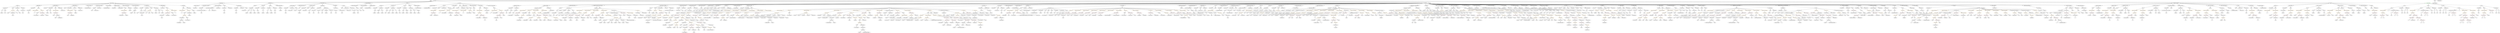 strict digraph {
	graph [bb="0,0,61313,972"];
	node [label="\N"];
	Enter	[height=0.5,
		pos="10430,954",
		width=0.83628];
	Identifier_pricingStrategy_3	[color=black,
		height=0.5,
		label=pricingStrategy,
		pos="12682,378",
		width=1.8481];
	BinaryOperation_Unnamed_35	[color=brown,
		height=0.5,
		label=BinaryOperation,
		pos="28950,594",
		width=1.9867];
	Identifier_startsAt_1	[color=black,
		height=0.5,
		label=startsAt,
		pos="29258,522",
		width=1.0996];
	BinaryOperation_Unnamed_35 -> Identifier_startsAt_1	[pos="e,29227,534.17 29003,581.58 29012,579.7 29021,577.78 29030,576 29109,559.57 29130,561.35 29209,540 29211,539.29 29214,538.51 29217,\
537.7"];
	Identifier_endsAt_1	[color=black,
		height=0.5,
		label=endsAt,
		pos="29353,522",
		width=1.0303];
	BinaryOperation_Unnamed_35 -> Identifier_endsAt_1	[pos="e,29325,534.27 29002,581.33 29011,579.42 29020,577.56 29030,576 29152,555.08 29186,569.71 29307,540 29309,539.36 29312,538.63 29314,\
537.83"];
	ElementaryTypeName_bool_1	[color=black,
		height=0.5,
		label=bool,
		pos="11554,666",
		width=0.76697];
	UnaryOperation_Unnamed_11	[color=black,
		height=0.5,
		label=UnaryOperation,
		pos="15525,522",
		width=1.9452];
	Identifier_iterator_1	[color=black,
		height=0.5,
		label=iterator,
		pos="15502,450",
		width=1.0165];
	UnaryOperation_Unnamed_11 -> Identifier_iterator_1	[pos="e,15507,468.1 15519,503.7 15516,496.24 15514,487.32 15511,478.97"];
	ElementaryTypeName_uint_39	[color=black,
		height=0.5,
		label=uint,
		pos="35651,594",
		width=0.75];
	ParameterList_Unnamed_114	[color=black,
		height=0.5,
		label=ParameterList,
		pos="53540,738",
		width=1.7095];
	Parameter_owner_txorigin11	[color=black,
		height=0.5,
		label=owner_txorigin11,
		pos="53419,666",
		width=2.0976];
	ParameterList_Unnamed_114 -> Parameter_owner_txorigin11	[pos="e,53446,682.98 53513,721.46 53496,711.81 53474,699.27 53456,688.65"];
	Parameter_to_2	[color=black,
		height=0.5,
		label=to,
		pos="53540,666",
		width=0.75];
	ParameterList_Unnamed_114 -> Parameter_to_2	[pos="e,53540,684.1 53540,719.7 53540,712.41 53540,703.73 53540,695.54"];
	Parameter_amount_1	[color=black,
		height=0.5,
		label=amount,
		pos="53623,666",
		width=1.0581];
	ParameterList_Unnamed_114 -> Parameter_amount_1	[pos="e,53605,682.19 53559,720.76 53570,711.5 53584,699.73 53596,689.58"];
	Parameter_b_2	[color=black,
		height=0.5,
		label=b,
		pos="61214,666",
		width=0.75];
	ElementaryTypeName_uint_10	[color=black,
		height=0.5,
		label=uint,
		pos="61214,594",
		width=0.75];
	Parameter_b_2 -> ElementaryTypeName_uint_10	[pos="e,61214,612.1 61214,647.7 61214,640.41 61214,631.73 61214,623.54"];
	ElementaryTypeName_bool_22	[color=black,
		height=0.5,
		label=bool,
		pos="13513,522",
		width=0.76697];
	Identifier_earlyParticipantWhitelist_4	[color=black,
		height=0.5,
		label=earlyParticipantWhitelist,
		pos="41898,306",
		width=2.7768];
	BinaryOperation_Unnamed_93	[color=brown,
		height=0.5,
		label=BinaryOperation,
		pos="35636,522",
		width=1.9867];
	Identifier_joinedCrowdsalesLen_6	[color=black,
		height=0.5,
		label=joinedCrowdsalesLen,
		pos="35521,450",
		width=2.5273];
	BinaryOperation_Unnamed_93 -> Identifier_joinedCrowdsalesLen_6	[pos="e,35548,467.47 35609,504.94 35594,495.56 35574,483.58 35557,473.3"];
	NumberLiteral_Unnamed_41	[color=black,
		height=0.5,
		label=NumberLiteral,
		pos="35694,450",
		width=1.765];
	BinaryOperation_Unnamed_93 -> NumberLiteral_Unnamed_41	[pos="e,35680,467.79 35650,504.05 35656,495.8 35665,485.7 35672,476.54"];
	Parameter_from	[color=black,
		height=0.5,
		label=from,
		pos="9472.6,666",
		width=0.7947];
	ElementaryTypeName_address_19	[color=black,
		height=0.5,
		label=address,
		pos="9452.6,594",
		width=1.0996];
	Parameter_from -> ElementaryTypeName_address_19	[pos="e,9457.5,612.28 9467.7,648.05 9465.6,640.6 9463.1,631.64 9460.7,623.22"];
	Identifier_receiver_5	[color=black,
		height=0.5,
		label=receiver,
		pos="22619,378",
		width=1.0996];
	Parameter__minimumFundingGoal	[color=black,
		height=0.5,
		label=_minimumFundingGoal,
		pos="25226,666",
		width=2.7214];
	ElementaryTypeName_uint_46	[color=black,
		height=0.5,
		label=uint,
		pos="25226,594",
		width=0.75];
	Parameter__minimumFundingGoal -> ElementaryTypeName_uint_46	[pos="e,25226,612.1 25226,647.7 25226,640.41 25226,631.73 25226,623.54"];
	ElementaryTypeName_bool_31	[color=black,
		height=0.5,
		label=bool,
		pos="37749,594",
		width=0.76697];
	VariableDeclaration_minCap_2	[color=black,
		height=0.5,
		label=minCap,
		pos="34975,666",
		width=1.0996];
	ElementaryTypeName_uint_38	[color=black,
		height=0.5,
		label=uint,
		pos="35408,594",
		width=0.75];
	VariableDeclaration_minCap_2 -> ElementaryTypeName_uint_38	[pos="e,35387,606.13 35004,653.54 35010,651.42 35017,649.42 35024,648 35175,614.29 35222,653.79 35372,612 35373,611.55 35375,611.03 35376,\
610.45"];
	Block_Unnamed_9	[color=black,
		height=0.5,
		label=Block,
		pos="11471,738",
		width=0.90558];
	ExpressionStatement_Unnamed_14	[color=orange,
		height=0.5,
		label=ExpressionStatement,
		pos="11295,666",
		width=2.458];
	Block_Unnamed_9 -> ExpressionStatement_Unnamed_14	[pos="e,11335,682.46 11445,726.31 11440,724.2 11435,722.02 11430,720 11402,708.75 11370,696.46 11345,686.55"];
	IfStatement_Unnamed	[color=orange,
		height=0.5,
		label=IfStatement,
		pos="11455,666",
		width=1.4739];
	Block_Unnamed_9 -> IfStatement_Unnamed	[pos="e,11458,684.1 11467,719.7 11465,712.32 11463,703.52 11461,695.25"];
	Identifier_weiRaised	[color=black,
		height=0.5,
		label=weiRaised,
		pos="23245,522",
		width=1.3491];
	ElementaryTypeName_address_40	[color=black,
		height=0.5,
		label=address,
		pos="39519,450",
		width=1.0996];
	Identifier_owner_txorigin19	[color=black,
		height=0.5,
		label=owner_txorigin19,
		pos="52214,450",
		width=2.0976];
	BinaryOperation_Unnamed_68	[color=brown,
		height=0.5,
		label=BinaryOperation,
		pos="14360,522",
		width=1.9867];
	Identifier_endsAt_3	[color=black,
		height=0.5,
		label=endsAt,
		pos="14371,450",
		width=1.0303];
	BinaryOperation_Unnamed_68 -> Identifier_endsAt_3	[pos="e,14368,468.1 14362,503.7 14363,496.32 14365,487.52 14366,479.25"];
	Identifier_now_1	[color=black,
		height=0.5,
		label=now,
		pos="14453,450",
		width=0.75];
	BinaryOperation_Unnamed_68 -> Identifier_now_1	[pos="e,14435,464.2 14382,504.41 14395,494.42 14412,481.64 14426,471.09"];
	StateVariableDeclaration_Unnamed_6	[color=black,
		height=0.5,
		label=StateVariableDeclaration,
		pos="8643.6,810",
		width=2.8184];
	VariableDeclaration_minCap	[color=black,
		height=0.5,
		label=minCap,
		pos="8703.6,738",
		width=1.0996];
	StateVariableDeclaration_Unnamed_6 -> VariableDeclaration_minCap	[pos="e,8689.6,755.31 8658.1,792.05 8665.4,783.59 8674.3,773.19 8682.3,763.84"];
	Block_Unnamed_103	[color=black,
		height=0.5,
		label=Block,
		pos="55246,738",
		width=0.90558];
	ExpressionStatement_Unnamed_117	[color=orange,
		height=0.5,
		label=ExpressionStatement,
		pos="55269,666",
		width=2.458];
	Block_Unnamed_103 -> ExpressionStatement_Unnamed_117	[pos="e,55263,684.28 55251,720.05 55254,712.52 55257,703.44 55259,694.94"];
	ParameterList_Unnamed_34	[color=black,
		height=0.5,
		label=ParameterList,
		pos="5508.6,738",
		width=1.7095];
	Parameter_None_10	[color=black,
		height=0.5,
		label=None,
		pos="5508.6,666",
		width=0.85014];
	ParameterList_Unnamed_34 -> Parameter_None_10	[pos="e,5508.6,684.1 5508.6,719.7 5508.6,712.41 5508.6,703.73 5508.6,695.54"];
	FunctionCall_Unnamed_50	[color=orange,
		height=0.5,
		label=FunctionCall,
		pos="40606,450",
		width=1.6125];
	ElementaryTypeName_address_45	[color=black,
		height=0.5,
		label=address,
		pos="40490,378",
		width=1.0996];
	FunctionCall_Unnamed_50 -> ElementaryTypeName_address_45	[pos="e,40513,392.83 40580,433.46 40563,423.2 40540,409.66 40522,398.65"];
	NumberLiteral_Unnamed_26	[color=black,
		height=0.5,
		label=NumberLiteral,
		pos="40611,378",
		width=1.765];
	FunctionCall_Unnamed_50 -> NumberLiteral_Unnamed_26	[pos="e,40609,396.1 40607,431.7 40607,424.41 40608,415.73 40609,407.54"];
	Parameter_None_16	[color=black,
		height=0.5,
		label=None,
		pos="50930,666",
		width=0.85014];
	ElementaryTypeName_bool_23	[color=black,
		height=0.5,
		label=bool,
		pos="51072,594",
		width=0.76697];
	Parameter_None_16 -> ElementaryTypeName_bool_23	[pos="e,51050,605.53 50952,653.75 50976,642.07 51013,623.7 51040,610.61"];
	MemberAccess_Unnamed_76	[color=black,
		height=0.5,
		label=MemberAccess,
		pos="4002.6,522",
		width=1.9174];
	Identifier_msg_8	[color=black,
		height=0.5,
		label=msg,
		pos="4002.6,450",
		width=0.75];
	MemberAccess_Unnamed_76 -> Identifier_msg_8	[pos="e,4002.6,468.1 4002.6,503.7 4002.6,496.41 4002.6,487.73 4002.6,479.54"];
	ModifierInvocation_onlyOwner_9	[color=black,
		height=0.5,
		label=onlyOwner,
		pos="34515,738",
		width=1.4323];
	VariableDeclaration_isUpdatable	[color=black,
		height=0.5,
		label=isUpdatable,
		pos="24784,738",
		width=1.5155];
	ElementaryTypeName_bool_14	[color=black,
		height=0.5,
		label=bool,
		pos="24689,666",
		width=0.76697];
	VariableDeclaration_isUpdatable -> ElementaryTypeName_bool_14	[pos="e,24706,680.01 24762,721.12 24748,710.92 24730,697.61 24715,686.74"];
	MemberAccess_Unnamed_26	[color=black,
		height=0.5,
		label=MemberAccess,
		pos="39048,162",
		width=1.9174];
	Identifier_lastTierCntrct	[color=black,
		height=0.5,
		label=lastTierCntrct,
		pos="39048,90",
		width=1.7095];
	MemberAccess_Unnamed_26 -> Identifier_lastTierCntrct	[pos="e,39048,108.1 39048,143.7 39048,136.41 39048,127.73 39048,119.54"];
	Block_Unnamed_3	[color=black,
		height=0.5,
		label=Block,
		pos="57333,738",
		width=0.90558];
	ExpressionStatement_Unnamed_5	[color=orange,
		height=0.5,
		label=ExpressionStatement,
		pos="57138,666",
		width=2.458];
	Block_Unnamed_3 -> ExpressionStatement_Unnamed_5	[pos="e,57180,682.24 57306,727.41 57276,716.81 57228,699.47 57191,686.08"];
	ExpressionStatement_Unnamed_4	[color=orange,
		height=0.5,
		label=ExpressionStatement,
		pos="57333,666",
		width=2.458];
	Block_Unnamed_3 -> ExpressionStatement_Unnamed_4	[pos="e,57333,684.1 57333,719.7 57333,712.41 57333,703.73 57333,695.54"];
	ExpressionStatement_Unnamed_6	[color=orange,
		height=0.5,
		label=ExpressionStatement,
		pos="57528,666",
		width=2.458];
	Block_Unnamed_3 -> ExpressionStatement_Unnamed_6	[pos="e,57482,681.81 57358,726.32 57363,724.17 57368,721.97 57374,720 57406,707.83 57442,695.27 57471,685.44"];
	Identifier_crowdsale_2	[color=black,
		height=0.5,
		label=crowdsale,
		pos="47576,162",
		width=1.3491];
	ThrowStatement_Unnamed_10	[color=black,
		height=0.5,
		label=ThrowStatement,
		pos="20661,450",
		width=2.0006];
	UserDefinedTypeName_Unnamed_23	[color=black,
		height=0.5,
		label=UserDefinedTypeName,
		pos="54839,666",
		width=2.7214];
	Block_Unnamed_95	[color=black,
		height=0.5,
		label=Block,
		pos="51397,738",
		width=0.90558];
	ExpressionStatement_Unnamed_108	[color=orange,
		height=0.5,
		label=ExpressionStatement,
		pos="51373,666",
		width=2.458];
	Block_Unnamed_95 -> ExpressionStatement_Unnamed_108	[pos="e,51379,684.28 51391,720.05 51388,712.52 51385,703.44 51382,694.94"];
	Identifier_newMaxCap_2	[color=black,
		height=0.5,
		label=newMaxCap,
		pos="42414,450",
		width=1.5986];
	ParameterList_Unnamed_89	[color=black,
		height=0.5,
		label=ParameterList,
		pos="24426,738",
		width=1.7095];
	ParameterList_Unnamed_33	[color=black,
		height=0.5,
		label=ParameterList,
		pos="5649.6,738",
		width=1.7095];
	VariableDeclaration_tokensSold	[color=black,
		height=0.5,
		label=tokensSold,
		pos="37230,738",
		width=1.46];
	NumberLiteral_Unnamed_5	[color=black,
		height=0.5,
		label=NumberLiteral,
		pos="37729,666",
		width=1.765];
	VariableDeclaration_tokensSold -> NumberLiteral_Unnamed_5	[pos="e,37683,678.81 37268,725.27 37275,723.27 37283,721.39 37291,720 37451,689.95 37495,710.84 37657,684 37661,683.18 37667,682.22 37672,\
681.18"];
	ElementaryTypeName_uint_30	[color=black,
		height=0.5,
		label=uint,
		pos="37838,666",
		width=0.75];
	VariableDeclaration_tokensSold -> ElementaryTypeName_uint_30	[pos="e,37817,678.25 37267,725.19 37275,723.17 37283,721.31 37291,720 37515,681.24 37581,741.6 37802,684 37803,683.57 37805,683.07 37807,\
682.52"];
	Identifier_assert_17	[color=black,
		height=0.5,
		label=assert,
		pos="43092,522",
		width=0.89172];
	ModifierInvocation_onlyOwner_1	[color=black,
		height=0.5,
		label=onlyOwner,
		pos="11145,738",
		width=1.4323];
	FunctionCall_Unnamed_66	[color=orange,
		height=0.5,
		label=FunctionCall,
		pos="14996,450",
		width=1.6125];
	IndexAccess_Unnamed_12	[color=black,
		height=0.5,
		label=IndexAccess,
		pos="14821,378",
		width=1.6402];
	FunctionCall_Unnamed_66 -> IndexAccess_Unnamed_12	[pos="e,14855,392.92 14961,435.17 14934,424.28 14896,409 14866,397.13"];
	IndexAccess_Unnamed_10	[color=black,
		height=0.5,
		label=IndexAccess,
		pos="14977,378",
		width=1.6402];
	FunctionCall_Unnamed_66 -> IndexAccess_Unnamed_10	[pos="e,14981,396.1 14991,431.7 14989,424.24 14986,415.32 14984,406.97"];
	IndexAccess_Unnamed_13	[color=black,
		height=0.5,
		label=IndexAccess,
		pos="15113,378",
		width=1.6402];
	FunctionCall_Unnamed_66 -> IndexAccess_Unnamed_13	[pos="e,15087,394.49 15022,433.46 15038,423.68 15059,410.91 15077,400.2"];
	IndexAccess_Unnamed_11	[color=black,
		height=0.5,
		label=IndexAccess,
		pos="15261,378",
		width=1.6402];
	FunctionCall_Unnamed_66 -> IndexAccess_Unnamed_11	[pos="e,15217,390.51 15039,437.6 15084,425.53 15157,406.46 15206,393.38"];
	Identifier_setEarlyParticipantWhitelist	[color=black,
		height=0.5,
		label=setEarlyParticipantWhitelist,
		pos="15450,378",
		width=3.1095];
	FunctionCall_Unnamed_66 -> Identifier_setEarlyParticipantWhitelist	[pos="e,15371,391.14 15047,441.11 15123,429.41 15266,407.3 15360,392.86"];
	FunctionCall_Unnamed_90	[color=orange,
		height=0.5,
		label=FunctionCall,
		pos="31921,594",
		width=1.6125];
	Identifier_assert_25	[color=black,
		height=0.5,
		label=assert,
		pos="31269,522",
		width=0.89172];
	FunctionCall_Unnamed_90 -> Identifier_assert_25	[pos="e,31292,534.42 31879,581.12 31870,579.13 31862,577.3 31854,576 31614,538.05 31546,595.14 31310,540 31307,539.5 31305,538.9 31303,\
538.23"];
	Identifier_isUpdatable_1	[color=black,
		height=0.5,
		label=isUpdatable,
		pos="31374,522",
		width=1.5155];
	FunctionCall_Unnamed_90 -> Identifier_isUpdatable_1	[pos="e,31413,534.69 31879,581.25 31870,579.25 31862,577.38 31854,576 31671,545.08 31620,571.94 31438,540 31433,539.24 31429,538.33 31424,\
537.33"];
	ForStatement_Unnamed_3	[color=black,
		height=0.5,
		label=ForStatement,
		pos="34191,666",
		width=1.6818];
	BinaryOperation_Unnamed_95	[color=brown,
		height=0.5,
		label=BinaryOperation,
		pos="34191,594",
		width=1.9867];
	ForStatement_Unnamed_3 -> BinaryOperation_Unnamed_95	[pos="e,34191,612.1 34191,647.7 34191,640.41 34191,631.73 34191,623.54"];
	Block_Unnamed_68	[color=black,
		height=0.5,
		label=Block,
		pos="34313,594",
		width=0.90558];
	ForStatement_Unnamed_3 -> Block_Unnamed_68	[pos="e,34290,607.69 34218,649.46 34236,638.81 34261,624.63 34280,613.41"];
	ExpressionStatement_Unnamed_77	[color=orange,
		height=0.5,
		label=ExpressionStatement,
		pos="34452,594",
		width=2.458];
	ForStatement_Unnamed_3 -> ExpressionStatement_Unnamed_77	[pos="e,34400,608.89 34235,653.2 34277,641.88 34341,624.65 34389,611.87"];
	VariableDeclarationStatement_Unnamed_12	[color=black,
		height=0.5,
		label=VariableDeclarationStatement,
		pos="34678,594",
		width=3.3174];
	ForStatement_Unnamed_3 -> VariableDeclarationStatement_Unnamed_12	[pos="e,34590,606.6 34235,653.44 34243,651.45 34252,649.53 34261,648 34387,624.74 34421,628.43 34549,612 34558,610.73 34569,609.4 34579,\
608.06"];
	VariableDeclaration_value_1	[color=black,
		height=0.5,
		label=value,
		pos="9996.6,666",
		width=0.82242];
	ElementaryTypeName_uint256_7	[color=black,
		height=0.5,
		label=uint256,
		pos="10001,594",
		width=1.0442];
	VariableDeclaration_value_1 -> ElementaryTypeName_uint256_7	[pos="e,9999.6,612.1 9997.6,647.7 9998,640.41 9998.5,631.73 9999,623.54"];
	IndexAccess_Unnamed_29	[color=black,
		height=0.5,
		label=IndexAccess,
		pos="47000,378",
		width=1.6402];
	Identifier_j_8	[color=black,
		height=0.5,
		label=j,
		pos="46939,306",
		width=0.75];
	IndexAccess_Unnamed_29 -> Identifier_j_8	[pos="e,46952,322.04 46985,360.41 46977,351.5 46968,340.35 46959,330.56"];
	Identifier_joinedCrowdsales_4	[color=black,
		height=0.5,
		label=joinedCrowdsales,
		pos="47061,306",
		width=2.1392];
	IndexAccess_Unnamed_29 -> Identifier_joinedCrowdsales_4	[pos="e,47046,323.96 47014,360.41 47021,352.08 47030,341.8 47038,332.49"];
	ParameterList_Unnamed_67	[color=black,
		height=0.5,
		label=ParameterList,
		pos="30138,738",
		width=1.7095];
	NumberLiteral_Unnamed_35	[color=black,
		height=0.5,
		label=NumberLiteral,
		pos="50551,522",
		width=1.765];
	BinaryOperation_Unnamed_122	[color=brown,
		height=0.5,
		label=BinaryOperation,
		pos="3041.6,594",
		width=1.9867];
	BooleanLiteral_Unnamed_19	[color=black,
		height=0.5,
		label=BooleanLiteral,
		pos="2979.6,522",
		width=1.7788];
	BinaryOperation_Unnamed_122 -> BooleanLiteral_Unnamed_19	[pos="e,2994.5,539.79 3026.6,576.05 3019.2,567.71 3010.1,557.49 3002,548.25"];
	Identifier_released_1	[color=black,
		height=0.5,
		label=released,
		pos="3102.6,522",
		width=1.1274];
	BinaryOperation_Unnamed_122 -> Identifier_released_1	[pos="e,3088.4,539.31 3056.4,576.05 3063.7,567.59 3072.8,557.19 3080.9,547.84"];
	FunctionDefinition_isBreakingInvestorCap	[color=black,
		height=0.5,
		label=isBreakingInvestorCap,
		pos="12581,810",
		width=2.6382];
	ParameterList_Unnamed_94	[color=black,
		height=0.5,
		label=ParameterList,
		pos="12440,738",
		width=1.7095];
	FunctionDefinition_isBreakingInvestorCap -> ParameterList_Unnamed_94	[pos="e,12470,753.95 12548,792.76 12528,782.7 12501,769.69 12480,759"];
	ParameterList_Unnamed_95	[color=black,
		height=0.5,
		label=ParameterList,
		pos="12581,738",
		width=1.7095];
	FunctionDefinition_isBreakingInvestorCap -> ParameterList_Unnamed_95	[pos="e,12581,756.1 12581,791.7 12581,784.41 12581,775.73 12581,767.54"];
	Block_Unnamed_34	[color=black,
		height=0.5,
		label=Block,
		pos="22468,450",
		width=0.90558];
	ThrowStatement_Unnamed_13	[color=black,
		height=0.5,
		label=ThrowStatement,
		pos="22043,378",
		width=2.0006];
	Block_Unnamed_34 -> ThrowStatement_Unnamed_13	[pos="e,22095,390.65 22443,437.81 22437,435.59 22431,433.49 22426,432 22295,398.34 22257,417.9 22124,396 22118,395.04 22112,393.95 22106,\
392.79"];
	Identifier_tokensSold	[color=black,
		height=0.5,
		label=tokensSold,
		pos="23364,522",
		width=1.46];
	Identifier_receiver_4	[color=black,
		height=0.5,
		label=receiver,
		pos="22173,378",
		width=1.0996];
	ExpressionStatement_Unnamed_46	[color=orange,
		height=0.5,
		label=ExpressionStatement,
		pos="35946,666",
		width=2.458];
	FunctionCall_Unnamed_52	[color=orange,
		height=0.5,
		label=FunctionCall,
		pos="36355,594",
		width=1.6125];
	ExpressionStatement_Unnamed_46 -> FunctionCall_Unnamed_52	[pos="e,36304,603.49 36011,653.59 36022,651.72 36033,649.8 36044,648 36130,633.1 36230,616.05 36293,605.4"];
	ElementaryTypeName_uint_9	[color=black,
		height=0.5,
		label=uint,
		pos="61286,594",
		width=0.75];
	Parameter_success	[color=black,
		height=0.5,
		label=success,
		pos="453.59,666",
		width=1.1135];
	ElementaryTypeName_bool_36	[color=black,
		height=0.5,
		label=bool,
		pos="513.59,594",
		width=0.76697];
	Parameter_success -> ElementaryTypeName_bool_36	[pos="e,500.57,610.19 467.5,648.76 475.14,639.86 484.74,628.65 493.21,618.78"];
	Identifier_tokenAmount_3	[color=black,
		height=0.5,
		label=tokenAmount,
		pos="22738,378",
		width=1.6957];
	Identifier_j_4	[color=black,
		height=0.5,
		label=j,
		pos="32317,450",
		width=0.75];
	MemberAccess_Unnamed_58	[color=black,
		height=0.5,
		label=MemberAccess,
		pos="32823,234",
		width=1.9174];
	Identifier_crowdsale_1	[color=black,
		height=0.5,
		label=crowdsale,
		pos="32823,162",
		width=1.3491];
	MemberAccess_Unnamed_58 -> Identifier_crowdsale_1	[pos="e,32823,180.1 32823,215.7 32823,208.41 32823,199.73 32823,191.54"];
	MemberAccess_Unnamed_81	[color=black,
		height=0.5,
		label=MemberAccess,
		pos="54411,522",
		width=1.9174];
	Identifier__recipient	[color=black,
		height=0.5,
		label=_recipient,
		pos="54427,450",
		width=1.3076];
	MemberAccess_Unnamed_81 -> Identifier__recipient	[pos="e,54423,468.1 54415,503.7 54416,496.32 54418,487.52 54420,479.25"];
	ElementaryTypeName_uint_55	[color=black,
		height=0.5,
		label=uint,
		pos="43578,594",
		width=0.75];
	Identifier_invest	[color=black,
		height=0.5,
		label=invest,
		pos="30055,522",
		width=0.89172];
	ElementaryTypeName_uint_1	[color=black,
		height=0.5,
		label=uint,
		pos="59693,594",
		width=0.75];
	ElementaryTypeName_uint_36	[color=black,
		height=0.5,
		label=uint,
		pos="30646,594",
		width=0.75];
	ElementaryTypeName_uint256_2	[color=black,
		height=0.5,
		label=uint256,
		pos="6632.6,594",
		width=1.0442];
	ExpressionStatement_Unnamed_48	[color=orange,
		height=0.5,
		label=ExpressionStatement,
		pos="36141,666",
		width=2.458];
	FunctionCall_Unnamed_55	[color=orange,
		height=0.5,
		label=FunctionCall,
		pos="36570,594",
		width=1.6125];
	ExpressionStatement_Unnamed_48 -> FunctionCall_Unnamed_55	[pos="e,36519,602.97 36206,653.54 36217,651.67 36228,649.76 36239,648 36332,632.39 36441,615.16 36507,604.71"];
	NumberLiteral_Unnamed_21	[color=black,
		height=0.5,
		label=NumberLiteral,
		pos="21884,522",
		width=1.765];
	ExpressionStatement_Unnamed_9	[color=orange,
		height=0.5,
		label=ExpressionStatement,
		pos="59152,666",
		width=2.458];
	FunctionCall_Unnamed_7	[color=orange,
		height=0.5,
		label=FunctionCall,
		pos="59152,594",
		width=1.6125];
	ExpressionStatement_Unnamed_9 -> FunctionCall_Unnamed_7	[pos="e,59152,612.1 59152,647.7 59152,640.41 59152,631.73 59152,623.54"];
	ElementaryTypeName_uint_47	[color=black,
		height=0.5,
		label=uint,
		pos="21703,522",
		width=0.75];
	BinaryOperation_Unnamed_84	[color=brown,
		height=0.5,
		label=BinaryOperation,
		pos="42955,594",
		width=1.9867];
	FunctionCall_Unnamed_76	[color=orange,
		height=0.5,
		label=FunctionCall,
		pos="42788,522",
		width=1.6125];
	BinaryOperation_Unnamed_84 -> FunctionCall_Unnamed_76	[pos="e,42821,537.04 42919,577.98 42893,567.27 42859,552.81 42831,541.4"];
	IndexAccess_Unnamed_20	[color=black,
		height=0.5,
		label=IndexAccess,
		pos="42964,522",
		width=1.6402];
	BinaryOperation_Unnamed_84 -> IndexAccess_Unnamed_20	[pos="e,42961,540.1 42957,575.7 42958,568.32 42959,559.52 42960,551.25"];
	ContractDefinition_ReleasableToken	[color=black,
		height=0.5,
		label=ReleasableToken,
		pos="2739.6,882",
		width=2.056];
	FunctionDefinition_transfer_1	[color=black,
		height=0.5,
		label=transfer,
		pos="449.59,810",
		width=1.0719];
	ContractDefinition_ReleasableToken -> FunctionDefinition_transfer_1	[pos="e,488.01,812.65 2666.1,879.19 2416.2,872.97 1575.8,851.56 881.59,828 743.06,823.3 579.59,816.53 499.25,813.13"];
	ModifierDefinition_inReleaseState	[color=black,
		height=0.5,
		label=inReleaseState,
		pos="954.59,810",
		width=1.7788];
	ContractDefinition_ReleasableToken -> ModifierDefinition_inReleaseState	[pos="e,1016.9,814.49 2666.5,878.73 2453.5,872.02 1814.6,851.3 1284.6,828 1196.4,824.12 1095,818.77 1028.2,815.11"];
	FunctionDefinition_setTransferAgent	[color=black,
		height=0.5,
		label=setTransferAgent,
		pos="1368.6,810",
		width=2.0699];
	ContractDefinition_ReleasableToken -> FunctionDefinition_setTransferAgent	[pos="e,1440.9,814.69 2667.8,877.34 2435,865.45 1701.6,828 1452.4,815.28"];
	FunctionDefinition_setReleaseAgent	[color=black,
		height=0.5,
		label=setReleaseAgent,
		pos="1841.6,810",
		width=1.9867];
	ContractDefinition_ReleasableToken -> FunctionDefinition_setReleaseAgent	[pos="e,1909.1,816.26 2669.9,875.57 2505.3,862.74 2093.7,830.65 1920.4,817.15"];
	InheritanceSpecifier_Unnamed_4	[color=black,
		height=0.5,
		label=InheritanceSpecifier,
		pos="2194.6,810",
		width=2.3333];
	ContractDefinition_ReleasableToken -> InheritanceSpecifier_Unnamed_4	[pos="e,2264.9,820.15 2675,872.77 2593.6,862.38 2449.2,843.93 2325.6,828 2309.6,825.94 2292.5,823.73 2276.1,821.61"];
	StateVariableDeclaration_Unnamed_32	[color=black,
		height=0.5,
		label=StateVariableDeclaration,
		pos="2435.6,810",
		width=2.8184];
	ContractDefinition_ReleasableToken -> StateVariableDeclaration_Unnamed_32	[pos="e,2495.8,824.86 2687.3,868.97 2637.5,857.5 2562.2,840.15 2506.9,827.42"];
	InheritanceSpecifier_Unnamed_5	[color=black,
		height=0.5,
		label=InheritanceSpecifier,
		pos="2670.6,810",
		width=2.3333];
	ContractDefinition_ReleasableToken -> InheritanceSpecifier_Unnamed_5	[pos="e,2687.1,827.79 2722.9,864.05 2714.6,855.63 2704.4,845.28 2695.2,835.97"];
	FunctionDefinition_releaseTokenTransfer	[color=black,
		height=0.5,
		label=releaseTokenTransfer,
		pos="2867.6,810",
		width=2.5273];
	ContractDefinition_ReleasableToken -> FunctionDefinition_releaseTokenTransfer	[pos="e,2837.8,827.31 2768.6,865.12 2786.1,855.54 2808.7,843.22 2827.8,832.75"];
	StateVariableDeclaration_Unnamed_31	[color=black,
		height=0.5,
		label=StateVariableDeclaration,
		pos="3093.6,810",
		width=2.8184];
	ContractDefinition_ReleasableToken -> StateVariableDeclaration_Unnamed_31	[pos="e,3027.5,824.06 2795.7,869.91 2855.2,858.14 2949.7,839.46 3016.3,826.29"];
	StateVariableDeclaration_Unnamed_33	[color=black,
		height=0.5,
		label=StateVariableDeclaration,
		pos="3322.6,810",
		width=2.8184];
	ContractDefinition_ReleasableToken -> StateVariableDeclaration_Unnamed_33	[pos="e,3246.5,822.2 2806.5,873.95 2896.8,864.32 3062.5,846.14 3203.6,828 3213.9,826.68 3224.7,825.23 3235.4,823.75"];
	FunctionDefinition_transferFrom_1	[color=black,
		height=0.5,
		label=transferFrom,
		pos="3599.6,810",
		width=1.6402];
	ContractDefinition_ReleasableToken -> FunctionDefinition_transferFrom_1	[pos="e,3544.7,816.94 2810,876.2 2935.2,867.54 3205.1,848.27 3432.6,828 3465.8,825.04 3502.7,821.33 3533.3,818.13"];
	ModifierDefinition_onlyReleaseAgent	[color=black,
		height=0.5,
		label=onlyReleaseAgent,
		pos="4006.6,810",
		width=2.1392];
	ContractDefinition_ReleasableToken -> ModifierDefinition_onlyReleaseAgent	[pos="e,3932.5,815.09 2811.3,877.04 3029.7,864.97 3685.7,828.73 3921.2,815.72"];
	ModifierDefinition_canTransfer	[color=black,
		height=0.5,
		label=canTransfer,
		pos="4508.6,810",
		width=1.5293];
	ContractDefinition_ReleasableToken -> ModifierDefinition_canTransfer	[pos="e,4454.1,813.26 2812.2,878.2 3014.8,870.37 3603.4,847.58 4092.6,828 4216.3,823.05 4360.7,817.11 4442.7,813.73"];
	Parameter_statuses	[color=black,
		height=0.5,
		label=statuses,
		pos="13667,666",
		width=1.1135];
	ArrayTypeName_Unnamed_3	[color=black,
		height=0.5,
		label=ArrayTypeName,
		pos="13520,594",
		width=2.0145];
	Parameter_statuses -> ArrayTypeName_Unnamed_3	[pos="e,13552,610.52 13640,652.32 13618,642.05 13588,627.37 13563,615.44"];
	ElementaryTypeName_bool_11	[color=black,
		height=0.5,
		label=bool,
		pos="41732,666",
		width=0.76697];
	FunctionCall_Unnamed_19	[color=orange,
		height=0.5,
		label=FunctionCall,
		pos="22577,450",
		width=1.6125];
	FunctionCall_Unnamed_19 -> Identifier_receiver_4	[pos="e,22202,390.35 22534,437.41 22526,435.42 22518,433.51 22510,432 22383,408.09 22347,425.3 22222,396 22219,395.35 22216,394.59 22213,\
393.77"];
	Identifier_isBreakingInvestorCap	[color=black,
		height=0.5,
		label=isBreakingInvestorCap,
		pos="22326,378",
		width=2.6382];
	FunctionCall_Unnamed_19 -> Identifier_isBreakingInvestorCap	[pos="e,22377,393.42 22535,437.28 22495,426.14 22434,409.23 22388,396.48"];
	Identifier_tokenAmount_2	[color=black,
		height=0.5,
		label=tokenAmount,
		pos="22500,378",
		width=1.6957];
	FunctionCall_Unnamed_19 -> Identifier_tokenAmount_2	[pos="e,22518,395.63 22559,432.76 22549,423.97 22537,412.93 22526,403.14"];
	FunctionCall_Unnamed_67	[color=orange,
		height=0.5,
		label=FunctionCall,
		pos="45118,594",
		width=1.6125];
	Identifier_getTierPosition	[color=black,
		height=0.5,
		label=getTierPosition,
		pos="45166,522",
		width=1.862];
	FunctionCall_Unnamed_67 -> Identifier_getTierPosition	[pos="e,45154,539.79 45129,576.05 45135,567.97 45142,558.12 45148,549.11"];
	Identifier_this	[color=black,
		height=0.5,
		label=this,
		pos="45278,522",
		width=0.75];
	FunctionCall_Unnamed_67 -> Identifier_this	[pos="e,45256,533.38 45151,578.94 45176,568.45 45211,553.63 45242,540 45243,539.41 45244,538.8 45246,538.19"];
	VariableDeclarationStatement_Unnamed_1	[color=black,
		height=0.5,
		label=VariableDeclarationStatement,
		pos="60153,666",
		width=3.3174];
	VariableDeclaration_c_1	[color=black,
		height=0.5,
		label=c,
		pos="60083,594",
		width=0.75];
	VariableDeclarationStatement_Unnamed_1 -> VariableDeclaration_c_1	[pos="e,60097,609.28 60135,647.7 60126,638.55 60115,627.22 60105,617.41"];
	BinaryOperation_Unnamed_12	[color=brown,
		height=0.5,
		label=BinaryOperation,
		pos="60200,594",
		width=1.9867];
	VariableDeclarationStatement_Unnamed_1 -> BinaryOperation_Unnamed_12	[pos="e,60188,612.1 60164,647.7 60169,639.81 60176,630.3 60182,621.55"];
	FunctionCall_Unnamed_101	[color=orange,
		height=0.5,
		label=FunctionCall,
		pos="33610,594",
		width=1.6125];
	Identifier_StartsAtChanged	[color=black,
		height=0.5,
		label=StartsAtChanged,
		pos="33600,522",
		width=2.056];
	FunctionCall_Unnamed_101 -> Identifier_StartsAtChanged	[pos="e,33602,540.1 33607,575.7 33606,568.32 33605,559.52 33604,551.25"];
	Identifier_startsAt_4	[color=black,
		height=0.5,
		label=startsAt,
		pos="33732,522",
		width=1.0996];
	FunctionCall_Unnamed_101 -> Identifier_startsAt_4	[pos="e,33708,536.67 33636,577.64 33654,567.27 33678,553.5 33698,542.37"];
	Parameter_decimals	[color=black,
		height=0.5,
		label=decimals,
		pos="7775.6,666",
		width=1.1967];
	ElementaryTypeName_uint_20	[color=black,
		height=0.5,
		label=uint,
		pos="7775.6,594",
		width=0.75];
	Parameter_decimals -> ElementaryTypeName_uint_20	[pos="e,7775.6,612.1 7775.6,647.7 7775.6,640.41 7775.6,631.73 7775.6,623.54"];
	IfStatement_Unnamed_5	[color=orange,
		height=0.5,
		label=IfStatement,
		pos="26333,666",
		width=1.4739];
	Block_Unnamed_22	[color=black,
		height=0.5,
		label=Block,
		pos="26147,594",
		width=0.90558];
	IfStatement_Unnamed_5 -> Block_Unnamed_22	[pos="e,26172,605.78 26297,652.35 26267,641.87 26225,626.41 26188,612 26186,611.33 26184,610.63 26182,609.92"];
	BinaryOperation_Unnamed_33	[color=brown,
		height=0.5,
		label=BinaryOperation,
		pos="26269,594",
		width=1.9867];
	IfStatement_Unnamed_5 -> BinaryOperation_Unnamed_33	[pos="e,26284,611.96 26317,648.41 26310,639.99 26300,629.58 26292,620.2"];
	MemberAccess_Unnamed_24	[color=black,
		height=0.5,
		label=MemberAccess,
		pos="15858,666",
		width=1.9174];
	Identifier_State_2	[color=black,
		height=0.5,
		label=State,
		pos="15850,594",
		width=0.80856];
	MemberAccess_Unnamed_24 -> Identifier_State_2	[pos="e,15852,612.1 15856,647.7 15855,640.41 15854,631.73 15853,623.54"];
	MemberAccess_Unnamed_14	[color=black,
		height=0.5,
		label=MemberAccess,
		pos="23698,450",
		width=1.9174];
	Identifier_token_1	[color=black,
		height=0.5,
		label=token,
		pos="24153,378",
		width=0.864];
	MemberAccess_Unnamed_14 -> Identifier_token_1	[pos="e,24129,390.26 23748,437.22 23757,435.3 23767,433.46 23776,432 23924,407.93 23967,433.87 24113,396 24115,395.48 24117,394.88 24119,\
394.22"];
	ElementaryTypeName_uint8_5	[color=black,
		height=0.5,
		label=uint8,
		pos="29624,594",
		width=0.7947];
	Identifier_status_2	[color=black,
		height=0.5,
		label=status,
		pos="36895,450",
		width=0.89172];
	VariableDeclarationStatement_Unnamed_14	[color=black,
		height=0.5,
		label=VariableDeclarationStatement,
		pos="31969,666",
		width=3.3174];
	VariableDeclaration_tierPosition_1	[color=black,
		height=0.5,
		label=tierPosition,
		pos="31658,594",
		width=1.46];
	VariableDeclarationStatement_Unnamed_14 -> VariableDeclaration_tierPosition_1	[pos="e,31697,606.23 31898,651.12 31848,641 31779,626.58 31720,612 31716,611.09 31712,610.11 31708,609.11"];
	FunctionCall_Unnamed_97	[color=orange,
		height=0.5,
		label=FunctionCall,
		pos="31787,594",
		width=1.6125];
	VariableDeclarationStatement_Unnamed_14 -> FunctionCall_Unnamed_97	[pos="e,31822,608.67 31926,648.76 31898,637.98 31862,623.83 31833,612.76"];
	FunctionDefinition_NullFinalizeAgentExt	[color=black,
		height=0.5,
		label=NullFinalizeAgentExt,
		pos="51533,810",
		width=2.4442];
	FunctionDefinition_NullFinalizeAgentExt -> Block_Unnamed_95	[pos="e,51420,750.99 51501,792.76 51480,781.8 51452,767.34 51430,756.18"];
	ParameterList_Unnamed_109	[color=black,
		height=0.5,
		label=ParameterList,
		pos="51533,738",
		width=1.7095];
	FunctionDefinition_NullFinalizeAgentExt -> ParameterList_Unnamed_109	[pos="e,51533,756.1 51533,791.7 51533,784.41 51533,775.73 51533,767.54"];
	Identifier_joinedCrowdsaleState	[color=black,
		height=0.5,
		label=joinedCrowdsaleState,
		pos="41314,522",
		width=2.5412];
	MemberAccess_Unnamed_48	[color=black,
		height=0.5,
		label=MemberAccess,
		pos="42559,450",
		width=1.9174];
	IndexAccess_Unnamed_21	[color=black,
		height=0.5,
		label=IndexAccess,
		pos="42559,378",
		width=1.6402];
	MemberAccess_Unnamed_48 -> IndexAccess_Unnamed_21	[pos="e,42559,396.1 42559,431.7 42559,424.41 42559,415.73 42559,407.54"];
	Identifier_finalized_5	[color=black,
		height=0.5,
		label=finalized,
		pos="16544,594",
		width=1.1412];
	Identifier_addr_18	[color=black,
		height=0.5,
		label=addr,
		pos="16986,450",
		width=0.76697];
	ParameterList_Unnamed_98	[color=black,
		height=0.5,
		label=ParameterList,
		pos="46283,738",
		width=1.7095];
	Parameter_receiver_3	[color=black,
		height=0.5,
		label=receiver,
		pos="46263,666",
		width=1.0996];
	ParameterList_Unnamed_98 -> Parameter_receiver_3	[pos="e,46267,684.1 46278,719.7 46276,712.24 46273,703.32 46271,694.97"];
	Parameter_tokenAmount_3	[color=black,
		height=0.5,
		label=tokenAmount,
		pos="46382,666",
		width=1.6957];
	ParameterList_Unnamed_98 -> Parameter_tokenAmount_3	[pos="e,46359,683.06 46305,721.12 46318,711.78 46335,699.84 46350,689.55"];
	Identifier_whitelistedParticipants_1	[color=black,
		height=0.5,
		label=whitelistedParticipants,
		pos="50786,450",
		width=2.5828];
	Parameter__pricingStrategy	[color=black,
		height=0.5,
		label=_pricingStrategy,
		pos="25413,666",
		width=1.9867];
	UserDefinedTypeName_Unnamed_9	[color=black,
		height=0.5,
		label=UserDefinedTypeName,
		pos="25413,594",
		width=2.7214];
	Parameter__pricingStrategy -> UserDefinedTypeName_Unnamed_9	[pos="e,25413,612.1 25413,647.7 25413,640.41 25413,631.73 25413,623.54"];
	BinaryOperation_Unnamed_103	[color=brown,
		height=0.5,
		label=BinaryOperation,
		pos="48779,522",
		width=1.9867];
	Identifier_startsAt_5	[color=black,
		height=0.5,
		label=startsAt,
		pos="48760,450",
		width=1.0996];
	BinaryOperation_Unnamed_103 -> Identifier_startsAt_5	[pos="e,48764,468.1 48774,503.7 48772,496.24 48769,487.32 48767,478.97"];
	Identifier_time_5	[color=black,
		height=0.5,
		label=time,
		pos="48845,450",
		width=0.75];
	BinaryOperation_Unnamed_103 -> Identifier_time_5	[pos="e,48831,465.89 48795,504.05 48803,495.04 48814,483.83 48823,474.04"];
	Block_Unnamed_86	[color=black,
		height=0.5,
		label=Block,
		pos="1598.6,738",
		width=0.90558];
	ExpressionStatement_Unnamed_103	[color=orange,
		height=0.5,
		label=ExpressionStatement,
		pos="1721.6,666",
		width=2.458];
	Block_Unnamed_86 -> ExpressionStatement_Unnamed_103	[pos="e,1693,683.28 1620.9,724.32 1638.2,714.48 1662.5,700.6 1683,688.96"];
	Identifier_FractionalERC20Ext	[color=black,
		height=0.5,
		label=FractionalERC20Ext,
		pos="29071,450",
		width=2.4303];
	Identifier_assert_13	[color=black,
		height=0.5,
		label=assert,
		pos="13833,522",
		width=0.89172];
	ElementaryTypeName_uint256_8	[color=black,
		height=0.5,
		label=uint256,
		pos="31283,594",
		width=1.0442];
	FunctionCall_Unnamed_45	[color=orange,
		height=0.5,
		label=FunctionCall,
		pos="40466,594",
		width=1.6125];
	Identifier_assert_5	[color=black,
		height=0.5,
		label=assert,
		pos="40240,522",
		width=0.89172];
	FunctionCall_Unnamed_45 -> Identifier_assert_5	[pos="e,40265,533.89 40421,581.86 40384,571.98 40328,556.58 40281,540 40279,539.37 40277,538.7 40275,538.01"];
	BinaryOperation_Unnamed_60	[color=brown,
		height=0.5,
		label=BinaryOperation,
		pos="40362,522",
		width=1.9867];
	FunctionCall_Unnamed_45 -> BinaryOperation_Unnamed_60	[pos="e,40386,539.31 40442,577.12 40428,567.76 40410,555.78 40395,545.47"];
	Identifier_minimumFundingGoal	[color=black,
		height=0.5,
		label=minimumFundingGoal,
		pos="27241,522",
		width=2.5828];
	FunctionCall_Unnamed_124	[color=orange,
		height=0.5,
		label=FunctionCall,
		pos="31013,594",
		width=1.6125];
	ElementaryTypeName_address_65	[color=black,
		height=0.5,
		label=address,
		pos="30656,522",
		width=1.0996];
	FunctionCall_Unnamed_124 -> ElementaryTypeName_address_65	[pos="e,30685,534.32 30970,581.47 30962,579.5 30953,577.58 30946,576 30839,554.66 30810,565.86 30705,540 30702,539.32 30699,538.55 30696,\
537.73"];
	Identifier_this_3	[color=black,
		height=0.5,
		label=this,
		pos="30741,522",
		width=0.75];
	FunctionCall_Unnamed_124 -> Identifier_this_3	[pos="e,30762,533.9 30969,581.69 30961,579.74 30953,577.77 30946,576 30871,558.55 30849,564.56 30777,540 30775,539.48 30773,538.9 30772,\
538.29"];
	ElementaryTypeName_address_67	[color=black,
		height=0.5,
		label=address,
		pos="16429,162",
		width=1.0996];
	Identifier_State_8	[color=black,
		height=0.5,
		label=State,
		pos="17166,306",
		width=0.80856];
	ContractDefinition_FinalizeAgent	[color=black,
		height=0.5,
		label=FinalizeAgent,
		pos="5436.6,882",
		width=1.6818];
	FunctionDefinition_finalizeCrowdsale	[color=black,
		height=0.5,
		label=finalizeCrowdsale,
		pos="4841.6,810",
		width=2.1115];
	ContractDefinition_FinalizeAgent -> FunctionDefinition_finalizeCrowdsale	[pos="e,4904.6,820.47 5380,875.31 5290.6,866.19 5111.3,847.35 4959.6,828 4945.4,826.18 4930.2,824.11 4915.6,822.04"];
	FunctionDefinition_distributeReservedTokens	[color=black,
		height=0.5,
		label=distributeReservedTokens,
		pos="5076.6,810",
		width=2.9986];
	ContractDefinition_FinalizeAgent -> FunctionDefinition_distributeReservedTokens	[pos="e,5145.1,824.33 5386.9,871.34 5327.3,859.75 5226.6,840.18 5156.2,826.47"];
	StateVariableDeclaration_Unnamed_4	[color=black,
		height=0.5,
		label=StateVariableDeclaration,
		pos="5359.6,810",
		width=2.8184];
	ContractDefinition_FinalizeAgent -> StateVariableDeclaration_Unnamed_4	[pos="e,5378.2,827.96 5418.3,864.41 5408.9,855.82 5397.2,845.16 5386.7,835.63"];
	FunctionDefinition_isSane_1	[color=black,
		height=0.5,
		label=isSane,
		pos="5513.6,810",
		width=0.96103];
	ContractDefinition_FinalizeAgent -> FunctionDefinition_isSane_1	[pos="e,5497,826.04 5454.8,864.41 5464.9,855.22 5477.7,843.67 5488.7,833.66"];
	FunctionDefinition_isFinalizeAgent	[color=black,
		height=0.5,
		label=isFinalizeAgent,
		pos="5860.6,810",
		width=1.8481];
	ContractDefinition_FinalizeAgent -> FunctionDefinition_isFinalizeAgent	[pos="e,5804.8,820.21 5488.6,872.42 5565.3,859.75 5708.9,836.03 5793.5,822.07"];
	BinaryOperation_Unnamed_4	[color=brown,
		height=0.5,
		label=BinaryOperation,
		pos="57542,594",
		width=1.9867];
	Identifier_newOwner_2	[color=black,
		height=0.5,
		label=newOwner,
		pos="57542,522",
		width=1.4046];
	BinaryOperation_Unnamed_4 -> Identifier_newOwner_2	[pos="e,57542,540.1 57542,575.7 57542,568.41 57542,559.73 57542,551.54"];
	Identifier_owner_3	[color=black,
		height=0.5,
		label=owner,
		pos="57644,522",
		width=0.93331];
	BinaryOperation_Unnamed_4 -> Identifier_owner_3	[pos="e,57624,536.72 57566,576.59 57580,566.55 57599,553.63 57614,543"];
	ElementaryTypeName_address_72	[color=black,
		height=0.5,
		label=address,
		pos="4803.6,594",
		width=1.0996];
	ElementaryTypeName_uint_25	[color=black,
		height=0.5,
		label=uint,
		pos="37181,666",
		width=0.75];
	Identifier_joinedCrowdsalesLen_2	[color=black,
		height=0.5,
		label=joinedCrowdsalesLen,
		pos="45492,450",
		width=2.5273];
	Identifier__start_1	[color=black,
		height=0.5,
		label=_start,
		pos="29602,522",
		width=0.87786];
	Identifier_assert_37	[color=black,
		height=0.5,
		label=assert,
		pos="13024,522",
		width=0.89172];
	Identifier_joinedCrowdsalesLen_5	[color=black,
		height=0.5,
		label=joinedCrowdsalesLen,
		pos="17234,522",
		width=2.5273];
	Identifier_owner_txorigin4	[color=black,
		height=0.5,
		label=owner_txorigin4,
		pos="11659,450",
		width=1.9729];
	ElementaryTypeName_uint256_5	[color=black,
		height=0.5,
		label=uint256,
		pos="9547.6,594",
		width=1.0442];
	ParameterList_Unnamed_46	[color=black,
		height=0.5,
		label=ParameterList,
		pos="37507,738",
		width=1.7095];
	VariableDeclaration_addr_1	[color=black,
		height=0.5,
		label=addr,
		pos="37911,666",
		width=0.76697];
	ParameterList_Unnamed_46 -> VariableDeclaration_addr_1	[pos="e,37889,678.05 37551,725.43 37560,723.44 37569,721.53 37578,720 37708,696.53 37746,720.1 37874,684 37875,683.51 37877,682.94 37879,\
682.33"];
	VariableDeclaration_minCap_3	[color=black,
		height=0.5,
		label=minCap,
		pos="37996,666",
		width=1.0996];
	ParameterList_Unnamed_46 -> VariableDeclaration_minCap_3	[pos="e,37966,678.58 37551,725.27 37560,723.29 37569,721.42 37578,720 37741,692.7 37786,719.84 37948,684 37950,683.42 37953,682.73 37956,\
681.98"];
	VariableDeclaration_maxCap_2	[color=black,
		height=0.5,
		label=maxCap,
		pos="38095,666",
		width=1.1551];
	ParameterList_Unnamed_46 -> VariableDeclaration_maxCap_2	[pos="e,38064,678.67 37551,725.21 37560,723.22 37569,721.36 37578,720 37783,687.66 37841,725.83 38045,684 38048,683.4 38051,682.67 38054,\
681.87"];
	VariableDeclaration_status_2	[color=black,
		height=0.5,
		label=status,
		pos="38187,666",
		width=0.89172];
	ParameterList_Unnamed_46 -> VariableDeclaration_status_2	[pos="e,38163,678.43 37551,725.12 37560,723.13 37569,721.3 37578,720 37828,682.41 37899,741.22 38146,684 38148,683.5 38150,682.91 38152,\
682.24"];
	IfStatement_Unnamed_14	[color=orange,
		height=0.5,
		label=IfStatement,
		pos="22609,522",
		width=1.4739];
	IfStatement_Unnamed_14 -> Block_Unnamed_34	[pos="e,22491,462.7 22579,506.5 22557,495.19 22525,479.49 22501,467.67"];
	IfStatement_Unnamed_14 -> FunctionCall_Unnamed_19	[pos="e,22584,468.28 22601,504.05 22597,496.43 22593,487.23 22589,478.65"];
	ThrowStatement_Unnamed_14	[color=black,
		height=0.5,
		label=ThrowStatement,
		pos="24032,378",
		width=2.0006];
	BinaryOperation_Unnamed_75	[color=brown,
		height=0.5,
		label=BinaryOperation,
		pos="44707,522",
		width=1.9867];
	IndexAccess_Unnamed_15	[color=black,
		height=0.5,
		label=IndexAccess,
		pos="44580,450",
		width=1.6402];
	BinaryOperation_Unnamed_75 -> IndexAccess_Unnamed_15	[pos="e,44607,466.34 44678,505.12 44660,495.27 44637,482.51 44617,471.85"];
	NumberLiteral_Unnamed_30	[color=black,
		height=0.5,
		label=NumberLiteral,
		pos="44721,450",
		width=1.765];
	BinaryOperation_Unnamed_75 -> NumberLiteral_Unnamed_30	[pos="e,44717,468.1 44710,503.7 44712,496.32 44713,487.52 44715,479.25"];
	FunctionDefinition_setPricingStrategy	[color=black,
		height=0.5,
		label=setPricingStrategy,
		pos="13281,810",
		width=2.1531];
	ModifierInvocation_onlyOwner_12	[color=black,
		height=0.5,
		label=onlyOwner,
		pos="13042,738",
		width=1.4323];
	FunctionDefinition_setPricingStrategy -> ModifierInvocation_onlyOwner_12	[pos="e,13080,750.29 13234,795.25 13193,783.22 13133,765.79 13091,753.52"];
	Block_Unnamed_73	[color=black,
		height=0.5,
		label=Block,
		pos="13144,738",
		width=0.90558];
	FunctionDefinition_setPricingStrategy -> Block_Unnamed_73	[pos="e,13167,750.9 13249,793.12 13228,782.09 13199,767.42 13177,756.13"];
	ParameterList_Unnamed_79	[color=black,
		height=0.5,
		label=ParameterList,
		pos="13350,738",
		width=1.7095];
	FunctionDefinition_setPricingStrategy -> ParameterList_Unnamed_79	[pos="e,13333,755.79 13297,792.05 13306,783.63 13316,773.28 13325,763.97"];
	Identifier_Invested	[color=black,
		height=0.5,
		label=Invested,
		pos="19451,522",
		width=1.1689];
	ElementaryTypeName_bool_3	[color=black,
		height=0.5,
		label=bool,
		pos="8760.6,594",
		width=0.76697];
	VariableDeclaration_owner_1	[color=black,
		height=0.5,
		label=owner,
		pos="10087,666",
		width=0.93331];
	ElementaryTypeName_address_22	[color=black,
		height=0.5,
		label=address,
		pos="10096,594",
		width=1.0996];
	VariableDeclaration_owner_1 -> ElementaryTypeName_address_22	[pos="e,10093,612.1 10089,647.7 10090,640.32 10091,631.52 10092,623.25"];
	NumberLiteral_Unnamed_2	[color=black,
		height=0.5,
		label=NumberLiteral,
		pos="60634,450",
		width=1.765];
	StateVariableDeclaration_Unnamed_14	[color=black,
		height=0.5,
		label=StateVariableDeclaration,
		pos="13920,810",
		width=2.8184];
	VariableDeclaration_startsAt	[color=black,
		height=0.5,
		label=startsAt,
		pos="13670,738",
		width=1.0996];
	StateVariableDeclaration_Unnamed_14 -> VariableDeclaration_startsAt	[pos="e,13703,748.28 13867,794.24 13821,781.5 13756,763.31 13714,751.33"];
	ParameterList_Unnamed_74	[color=black,
		height=0.5,
		label=ParameterList,
		pos="45572,738",
		width=1.7095];
	Parameter_None_20	[color=black,
		height=0.5,
		label=None,
		pos="45677,666",
		width=0.85014];
	ParameterList_Unnamed_74 -> Parameter_None_20	[pos="e,45657,680.24 45595,721.12 45611,710.8 45631,697.28 45648,686.34"];
	ForStatement_Unnamed_1	[color=black,
		height=0.5,
		label=ForStatement,
		pos="44149,666",
		width=1.6818];
	Block_Unnamed_57	[color=black,
		height=0.5,
		label=Block,
		pos="43753,594",
		width=0.90558];
	ForStatement_Unnamed_1 -> Block_Unnamed_57	[pos="e,43777,606.06 44090,660.53 44020,654.11 43897,639.87 43795,612 43792,611.38 43790,610.68 43788,609.92"];
	VariableDeclarationStatement_Unnamed_8	[color=black,
		height=0.5,
		label=VariableDeclarationStatement,
		pos="43923,594",
		width=3.3174];
	ForStatement_Unnamed_1 -> VariableDeclarationStatement_Unnamed_8	[pos="e,43973,610.65 44108,652.32 44073,641.63 44023,626.16 43984,613.98"];
	ExpressionStatement_Unnamed_60	[color=orange,
		height=0.5,
		label=ExpressionStatement,
		pos="44149,594",
		width=2.458];
	ForStatement_Unnamed_1 -> ExpressionStatement_Unnamed_60	[pos="e,44149,612.1 44149,647.7 44149,640.41 44149,631.73 44149,623.54"];
	BinaryOperation_Unnamed_77	[color=brown,
		height=0.5,
		label=BinaryOperation,
		pos="44327,594",
		width=1.9867];
	ForStatement_Unnamed_1 -> BinaryOperation_Unnamed_77	[pos="e,44289,609.7 44184,651 44211,640.34 44249,625.56 44279,613.86"];
	Identifier_iterator_3	[color=black,
		height=0.5,
		label=iterator,
		pos="15273,306",
		width=1.0165];
	NumberLiteral_Unnamed_46	[color=black,
		height=0.5,
		label=NumberLiteral,
		pos="13078,378",
		width=1.765];
	ExpressionStatement_Unnamed_106	[color=orange,
		height=0.5,
		label=ExpressionStatement,
		pos="886.59,666",
		width=2.458];
	Identifier___6	[color=black,
		height=0.5,
		label=_,
		pos="846.59,594",
		width=0.75];
	ExpressionStatement_Unnamed_106 -> Identifier___6	[pos="e,855.81,611.14 876.7,647.7 872.11,639.67 866.56,629.95 861.47,621.05"];
	ParameterList_Unnamed_63	[color=black,
		height=0.5,
		label=ParameterList,
		pos="43743,738",
		width=1.7095];
	Parameter_tokensBought	[color=black,
		height=0.5,
		label=tokensBought,
		pos="43683,666",
		width=1.7234];
	ParameterList_Unnamed_63 -> Parameter_tokensBought	[pos="e,43697,683.79 43728,720.05 43721,711.71 43712,701.49 43704,692.25"];
	Parameter_reciever	[color=black,
		height=0.5,
		label=reciever,
		pos="43803,666",
		width=1.0996];
	ParameterList_Unnamed_63 -> Parameter_reciever	[pos="e,43789,683.31 43757,720.05 43764,711.59 43773,701.19 43781,691.84"];
	FunctionCall_Unnamed_76 -> Identifier_newMaxCap_2	[pos="e,42456,462.43 42745,509.48 42737,507.51 42728,505.59 42721,504 42615,482.71 42586,489.29 42481,468 42476,467.12 42472,466.14 42467,\
465.1"];
	FunctionCall_Unnamed_76 -> MemberAccess_Unnamed_48	[pos="e,42602,464.3 42747,508.65 42710,497.25 42654,480.24 42613,467.65"];
	Identifier_WhiteListData_1	[color=black,
		height=0.5,
		label=WhiteListData,
		pos="42710,450",
		width=1.765];
	FunctionCall_Unnamed_76 -> Identifier_WhiteListData_1	[pos="e,42728,467.63 42769,504.76 42760,495.97 42747,484.93 42736,475.14"];
	NumberLiteral_Unnamed_34	[color=black,
		height=0.5,
		label=NumberLiteral,
		pos="42855,450",
		width=1.765];
	FunctionCall_Unnamed_76 -> NumberLiteral_Unnamed_34	[pos="e,42839,467.47 42803,504.41 42812,495.87 42822,485.28 42831,475.79"];
	Identifier___1	[color=black,
		height=0.5,
		label=_,
		pos="11295,594",
		width=0.75];
	FunctionCall_Unnamed_137	[color=orange,
		height=0.5,
		label=FunctionCall,
		pos="53963,594",
		width=1.6125];
	BinaryOperation_Unnamed_127	[color=brown,
		height=0.5,
		label=BinaryOperation,
		pos="53897,522",
		width=1.9867];
	FunctionCall_Unnamed_137 -> BinaryOperation_Unnamed_127	[pos="e,53913,539.96 53947,576.41 53939,567.99 53929,557.58 53920,548.2"];
	Identifier_require_6	[color=black,
		height=0.5,
		label=require,
		pos="54023,522",
		width=1.0026];
	FunctionCall_Unnamed_137 -> Identifier_require_6	[pos="e,54009,538.99 53977,576.41 53984,567.83 53993,557.19 54001,547.67"];
	UserDefinedTypeName_Unnamed_6	[color=black,
		height=0.5,
		label=UserDefinedTypeName,
		pos="29976,666",
		width=2.7214];
	ElementaryTypeName_address_41	[color=black,
		height=0.5,
		label=address,
		pos="39751,450",
		width=1.0996];
	BinaryOperation_Unnamed	[color=brown,
		height=0.5,
		label=BinaryOperation,
		pos="58211,594",
		width=1.9867];
	Identifier_owner	[color=black,
		height=0.5,
		label=owner,
		pos="58108,522",
		width=0.93331];
	BinaryOperation_Unnamed -> Identifier_owner	[pos="e,58128,536.72 58186,576.59 58172,566.55 58153,553.63 58137,543"];
	MemberAccess_Unnamed	[color=black,
		height=0.5,
		label=MemberAccess,
		pos="58229,522",
		width=1.9174];
	BinaryOperation_Unnamed -> MemberAccess_Unnamed	[pos="e,58224,540.1 58215,575.7 58217,568.32 58219,559.52 58221,551.25"];
	ElementaryTypeName_uint8_9	[color=black,
		height=0.5,
		label=uint8,
		pos="49668,522",
		width=0.7947];
	FunctionCall_Unnamed_31	[color=orange,
		height=0.5,
		label=FunctionCall,
		pos="29963,594",
		width=1.6125];
	FunctionCall_Unnamed_31 -> Identifier_invest	[pos="e,30036,537.16 29983,577.12 29996,567.35 30013,554.72 30027,544.11"];
	MemberAccess_Unnamed_22	[color=black,
		height=0.5,
		label=MemberAccess,
		pos="30174,522",
		width=1.9174];
	FunctionCall_Unnamed_31 -> MemberAccess_Unnamed_22	[pos="e,30132,536.71 30001,580.16 30035,568.95 30084,552.59 30122,540.25"];
	Identifier_addr_11	[color=black,
		height=0.5,
		label=addr,
		pos="41624,378",
		width=0.76697];
	Identifier_assert_26	[color=black,
		height=0.5,
		label=assert,
		pos="31635,522",
		width=0.89172];
	Block_Unnamed_25	[color=black,
		height=0.5,
		label=Block,
		pos="21817,738",
		width=0.90558];
	ExpressionStatement_Unnamed_33	[color=orange,
		height=0.5,
		label=ExpressionStatement,
		pos="19062,666",
		width=2.458];
	Block_Unnamed_25 -> ExpressionStatement_Unnamed_33	[pos="e,19139,674.97 21784,737.14 21564,737.92 20291,739.76 19257,684 19222,682.13 19184,679.03 19150,675.99"];
	IfStatement_Unnamed_17	[color=orange,
		height=0.5,
		label=IfStatement,
		pos="19319,666",
		width=1.4739];
	Block_Unnamed_25 -> IfStatement_Unnamed_17	[pos="e,19371,669.46 21784,736.37 21589,732.57 20563,712.04 19727,684 19605,679.92 19463,673.66 19382,669.98"];
	ExpressionStatement_Unnamed_37	[color=orange,
		height=0.5,
		label=ExpressionStatement,
		pos="19824,666",
		width=2.458];
	Block_Unnamed_25 -> ExpressionStatement_Unnamed_37	[pos="e,19910,670.04 21784,735.86 21564,728.12 20287,683.28 19921,670.44"];
	ExpressionStatement_Unnamed_36	[color=orange,
		height=0.5,
		label=ExpressionStatement,
		pos="20519,666",
		width=2.458];
	Block_Unnamed_25 -> ExpressionStatement_Unnamed_36	[pos="e,20603,671.56 21784,735.25 21620,726.42 20880,686.52 20614,672.16"];
	ExpressionStatement_Unnamed_32	[color=orange,
		height=0.5,
		label=ExpressionStatement,
		pos="20964,666",
		width=2.458];
	Block_Unnamed_25 -> ExpressionStatement_Unnamed_32	[pos="e,21044,673.63 21784,734.34 21664,724.51 21244,689.98 21056,674.55"];
	IfStatement_Unnamed_7	[color=orange,
		height=0.5,
		label=IfStatement,
		pos="21249,666",
		width=1.4739];
	Block_Unnamed_25 -> IfStatement_Unnamed_7	[pos="e,21298,673.08 21785,733.09 21694,721.83 21429,689.24 21309,674.45"];
	ExpressionStatement_Unnamed_34	[color=orange,
		height=0.5,
		label=ExpressionStatement,
		pos="21578,666",
		width=2.458];
	Block_Unnamed_25 -> ExpressionStatement_Unnamed_34	[pos="e,21627,681.36 21788,728.7 21751,717.88 21686,698.68 21638,684.56"];
	VariableDeclarationStatement_Unnamed_3	[color=black,
		height=0.5,
		label=VariableDeclarationStatement,
		pos="21817,666",
		width=3.3174];
	Block_Unnamed_25 -> VariableDeclarationStatement_Unnamed_3	[pos="e,21817,684.1 21817,719.7 21817,712.41 21817,703.73 21817,695.54"];
	IfStatement_Unnamed_16	[color=orange,
		height=0.5,
		label=IfStatement,
		pos="22013,666",
		width=1.4739];
	Block_Unnamed_25 -> IfStatement_Unnamed_16	[pos="e,21977,679.67 21843,727.41 21875,716.08 21928,697.05 21967,683.37"];
	ExpressionStatement_Unnamed_35	[color=orange,
		height=0.5,
		label=ExpressionStatement,
		pos="22265,666",
		width=2.458];
	Block_Unnamed_25 -> ExpressionStatement_Unnamed_35	[pos="e,22196,677.73 21848,732.13 21917,721.36 22084,695.19 22185,679.5"];
	IfStatement_Unnamed_12	[color=orange,
		height=0.5,
		label=IfStatement,
		pos="22811,666",
		width=1.4739];
	Block_Unnamed_25 -> IfStatement_Unnamed_12	[pos="e,22759,670.63 21849,734.71 21991,724.72 22557,684.86 22748,671.44"];
	VariableDeclarationStatement_Unnamed_4	[color=black,
		height=0.5,
		label=VariableDeclarationStatement,
		pos="23151,666",
		width=3.3174];
	Block_Unnamed_25 -> VariableDeclarationStatement_Unnamed_4	[pos="e,23042,673.89 21849,735.5 21978,729.51 22469,706.47 22873,684 22925,681.11 22982,677.64 23031,674.6"];
	IfStatement_Unnamed_11	[color=orange,
		height=0.5,
		label=IfStatement,
		pos="23659,666",
		width=1.4739];
	Block_Unnamed_25 -> IfStatement_Unnamed_11	[pos="e,23606,669.49 21849,735.92 22007,730.67 22706,707.19 23279,684 23390,679.5 23519,673.55 23595,670.02"];
	IfStatement_Unnamed_18	[color=orange,
		height=0.5,
		label=IfStatement,
		pos="23943,666",
		width=1.4739];
	Block_Unnamed_25 -> IfStatement_Unnamed_18	[pos="e,23892,671.58 21850,736.68 22034,734.77 22963,723.52 23721,684 23775,681.17 23836,676.34 23881,672.55"];
	Block_Unnamed_29	[color=black,
		height=0.5,
		label=Block,
		pos="21005,234",
		width=0.90558];
	ThrowStatement_Unnamed_9	[color=black,
		height=0.5,
		label=ThrowStatement,
		pos="20996,162",
		width=2.0006];
	Block_Unnamed_29 -> ThrowStatement_Unnamed_9	[pos="e,20998,180.1 21002,215.7 21001,208.32 21000,199.52 20999,191.25"];
	Parameter_crowdsale	[color=black,
		height=0.5,
		label=crowdsale,
		pos="8663.6,666",
		width=1.3491];
	ElementaryTypeName_address_14	[color=black,
		height=0.5,
		label=address,
		pos="8663.6,594",
		width=1.0996];
	Parameter_crowdsale -> ElementaryTypeName_address_14	[pos="e,8663.6,612.1 8663.6,647.7 8663.6,640.41 8663.6,631.73 8663.6,623.54"];
	Identifier_addr_12	[color=black,
		height=0.5,
		label=addr,
		pos="41214,450",
		width=0.76697];
	Identifier_assert	[color=black,
		height=0.5,
		label=assert,
		pos="59062,522",
		width=0.89172];
	ElementaryTypeName_bool_10	[color=black,
		height=0.5,
		label=bool,
		pos="29223,666",
		width=0.76697];
	BinaryOperation_Unnamed_88	[color=brown,
		height=0.5,
		label=BinaryOperation,
		pos="45579,522",
		width=1.9867];
	BinaryOperation_Unnamed_88 -> Identifier_joinedCrowdsalesLen_2	[pos="e,45513,467.96 45558,504.41 45547,495.65 45534,484.73 45521,475.06"];
	NumberLiteral_Unnamed_37	[color=black,
		height=0.5,
		label=NumberLiteral,
		pos="45665,450",
		width=1.765];
	BinaryOperation_Unnamed_88 -> NumberLiteral_Unnamed_37	[pos="e,45644,467.47 45599,504.41 45610,495.52 45624,484.41 45636,474.63"];
	ElementaryTypeName_address_82	[color=black,
		height=0.5,
		label=address,
		pos="53419,594",
		width=1.0996];
	Parameter_owner_txorigin11 -> ElementaryTypeName_address_82	[pos="e,53419,612.1 53419,647.7 53419,640.41 53419,631.73 53419,623.54"];
	Identifier_investedAmountOf_2	[color=black,
		height=0.5,
		label=investedAmountOf,
		pos="20308,306",
		width=2.2501];
	FunctionCall_Unnamed_92	[color=orange,
		height=0.5,
		label=FunctionCall,
		pos="32485,594",
		width=1.6125];
	BinaryOperation_Unnamed_97	[color=brown,
		height=0.5,
		label=BinaryOperation,
		pos="31918,522",
		width=1.9867];
	FunctionCall_Unnamed_92 -> BinaryOperation_Unnamed_97	[pos="e,31969,534.82 32443,581.24 32434,579.25 32426,577.38 32418,576 32233,544.91 32183,567.25 31999,540 31993,539.12 31986,538.08 31980,\
536.94"];
	Identifier_assert_27	[color=black,
		height=0.5,
		label=assert,
		pos="32040,522",
		width=0.89172];
	FunctionCall_Unnamed_92 -> Identifier_assert_27	[pos="e,32063,534.25 32442,581.29 32434,579.32 32426,577.44 32418,576 32269,549.41 32227,577.23 32081,540 32078,539.46 32076,538.82 32074,\
538.13"];
	UserDefinedTypeName_Unnamed_21	[color=black,
		height=0.5,
		label=UserDefinedTypeName,
		pos="2615.6,738",
		width=2.7214];
	EnumValue_Preparing	[color=black,
		height=0.5,
		label=Preparing,
		pos="38199,738",
		width=1.2798];
	ElementaryTypeName_uint_4	[color=black,
		height=0.5,
		label=uint,
		pos="59358,522",
		width=0.75];
	ExpressionStatement_Unnamed_20	[color=orange,
		height=0.5,
		label=ExpressionStatement,
		pos="26498,666",
		width=2.458];
	BinaryOperation_Unnamed_26	[color=brown,
		height=0.5,
		label=BinaryOperation,
		pos="26430,594",
		width=1.9867];
	ExpressionStatement_Unnamed_20 -> BinaryOperation_Unnamed_26	[pos="e,26446,611.79 26481,648.05 26473,639.63 26463,629.28 26454,619.97"];
	ModifierInvocation_onlyOwner_4	[color=black,
		height=0.5,
		label=onlyOwner,
		pos="39152,738",
		width=1.4323];
	MemberAccess_Unnamed_64	[color=black,
		height=0.5,
		label=MemberAccess,
		pos="16672,594",
		width=1.9174];
	Identifier_State_5	[color=black,
		height=0.5,
		label=State,
		pos="16410,522",
		width=0.80856];
	MemberAccess_Unnamed_64 -> Identifier_State_5	[pos="e,16432,533.78 16621,581.47 16560,567.61 16464,545.52 16448,540 16446,539.39 16444,538.74 16442,538.04"];
	MemberAccess_Unnamed_52	[color=black,
		height=0.5,
		label=MemberAccess,
		pos="29523,666",
		width=1.9174];
	IndexAccess_Unnamed_24	[color=black,
		height=0.5,
		label=IndexAccess,
		pos="29730,594",
		width=1.6402];
	MemberAccess_Unnamed_52 -> IndexAccess_Unnamed_24	[pos="e,29691,607.97 29563,651.17 29597,639.8 29645,623.64 29681,611.58"];
	Parameter_a_2	[color=black,
		height=0.5,
		label=a,
		pos="61286,666",
		width=0.75];
	Parameter_a_2 -> ElementaryTypeName_uint_9	[pos="e,61286,612.1 61286,647.7 61286,640.41 61286,631.73 61286,623.54"];
	Parameter_tokenAmount_2	[color=black,
		height=0.5,
		label=tokenAmount,
		pos="12336,666",
		width=1.6957];
	ParameterList_Unnamed_94 -> Parameter_tokenAmount_2	[pos="e,12359,682.98 12416,720.94 12402,711.51 12384,699.47 12368,689.15"];
	Parameter_receiver_2	[color=black,
		height=0.5,
		label=receiver,
		pos="12455,666",
		width=1.0996];
	ParameterList_Unnamed_94 -> Parameter_receiver_2	[pos="e,12451,684.1 12443,719.7 12445,712.32 12447,703.52 12449,695.25"];
	BinaryOperation_Unnamed_20	[color=brown,
		height=0.5,
		label=BinaryOperation,
		pos="58397,522",
		width=1.9867];
	Identifier_c_4	[color=black,
		height=0.5,
		label=c,
		pos="58361,450",
		width=0.75];
	BinaryOperation_Unnamed_20 -> Identifier_c_4	[pos="e,58369,467.14 58388,503.7 58384,495.75 58379,486.16 58374,477.34"];
	Identifier_a_9	[color=black,
		height=0.5,
		label=a,
		pos="58433,450",
		width=0.75];
	BinaryOperation_Unnamed_20 -> Identifier_a_9	[pos="e,58424,467.14 58405,503.7 58410,495.75 58415,486.16 58419,477.34"];
	BinaryOperation_Unnamed_38	[color=brown,
		height=0.5,
		label=BinaryOperation,
		pos="26752,594",
		width=1.9867];
	Identifier__isWhiteListed	[color=black,
		height=0.5,
		label=_isWhiteListed,
		pos="26459,522",
		width=1.8481];
	BinaryOperation_Unnamed_38 -> Identifier__isWhiteListed	[pos="e,26507,534.62 26701,580.89 26650,568.76 26572,550.1 26518,537.26"];
	Identifier_isWhiteListed	[color=black,
		height=0.5,
		label=isWhiteListed,
		pos="26605,522",
		width=1.7095];
	BinaryOperation_Unnamed_38 -> Identifier_isWhiteListed	[pos="e,26636,537.85 26719,577.64 26698,567.38 26669,553.79 26646,542.73"];
	Identifier_j_1	[color=black,
		height=0.5,
		label=j,
		pos="44476,450",
		width=0.75];
	MemberAccess_Unnamed_9	[color=black,
		height=0.5,
		label=MemberAccess,
		pos="20820,450",
		width=1.9174];
	Identifier_State_1	[color=black,
		height=0.5,
		label=State,
		pos="20820,378",
		width=0.80856];
	MemberAccess_Unnamed_9 -> Identifier_State_1	[pos="e,20820,396.1 20820,431.7 20820,424.41 20820,415.73 20820,407.54"];
	MemberAccess_Unnamed_34	[color=black,
		height=0.5,
		label=MemberAccess,
		pos="38378,378",
		width=1.9174];
	Identifier_whitelistedParticipants	[color=black,
		height=0.5,
		label=whitelistedParticipants,
		pos="38378,306",
		width=2.5828];
	MemberAccess_Unnamed_34 -> Identifier_whitelistedParticipants	[pos="e,38378,324.1 38378,359.7 38378,352.41 38378,343.73 38378,335.54"];
	Identifier_receiver_2	[color=black,
		height=0.5,
		label=receiver,
		pos="23396,162",
		width=1.0996];
	ElementaryTypeName_uint	[color=black,
		height=0.5,
		label=uint,
		pos="56993,594",
		width=0.75];
	FunctionCall_Unnamed_110	[color=orange,
		height=0.5,
		label=FunctionCall,
		pos="49487,594",
		width=1.6125];
	Identifier_getTierPosition_2	[color=black,
		height=0.5,
		label=getTierPosition,
		pos="49482,522",
		width=1.862];
	FunctionCall_Unnamed_110 -> Identifier_getTierPosition_2	[pos="e,49483,540.1 49485,575.7 49485,568.41 49484,559.73 49484,551.54"];
	Identifier_this_2	[color=black,
		height=0.5,
		label=this,
		pos="49594,522",
		width=0.75];
	FunctionCall_Unnamed_110 -> Identifier_this_2	[pos="e,49575,535.4 49511,577.29 49527,566.71 49548,552.71 49565,541.58"];
	Identifier_tx_5	[color=black,
		height=0.5,
		label=tx,
		pos="52377,378",
		width=0.75];
	ParameterList_Unnamed_20	[color=black,
		height=0.5,
		label=ParameterList,
		pos="10558,738",
		width=1.7095];
	ParameterList_Unnamed_28	[color=black,
		height=0.5,
		label=ParameterList,
		pos="8077.6,738",
		width=1.7095];
	Parameter_newOneTokenInWei	[color=black,
		height=0.5,
		label=newOneTokenInWei,
		pos="8362.6,666",
		width=2.4303];
	ParameterList_Unnamed_28 -> Parameter_newOneTokenInWei	[pos="e,8307.8,680.46 8123.7,725.68 8170.6,714.15 8243.8,696.18 8296.8,683.16"];
	ModifierInvocation_stopInEmergency_2	[color=black,
		height=0.5,
		label=stopInEmergency,
		pos="39298,738",
		width=2.1115];
	ElementaryTypeName_uint_58	[color=black,
		height=0.5,
		label=uint,
		pos="50648,450",
		width=0.75];
	ThrowStatement_Unnamed_11	[color=black,
		height=0.5,
		label=ThrowStatement,
		pos="24077,522",
		width=2.0006];
	FunctionDefinition_plus	[color=black,
		height=0.5,
		label=plus,
		pos="58941,810",
		width=0.75];
	Block_Unnamed_8	[color=black,
		height=0.5,
		label=Block,
		pos="58621,738",
		width=0.90558];
	FunctionDefinition_plus -> Block_Unnamed_8	[pos="e,58650,745.54 58915,803.39 58860,791.28 58728,762.58 58661,747.94"];
	ParameterList_Unnamed_18	[color=black,
		height=0.5,
		label=ParameterList,
		pos="58871,738",
		width=1.7095];
	FunctionDefinition_plus -> ParameterList_Unnamed_18	[pos="e,58887,755.7 58926,794.5 58917,785.59 58906,773.94 58895,763.62"];
	ParameterList_Unnamed_17	[color=black,
		height=0.5,
		label=ParameterList,
		pos="59012,738",
		width=1.7095];
	FunctionDefinition_plus -> ParameterList_Unnamed_17	[pos="e,58995,755.7 58955,794.5 58964,785.59 58976,773.94 58987,763.62"];
	Identifier_getLastTier	[color=black,
		height=0.5,
		label=getLastTier,
		pos="39005,450",
		width=1.46];
	ElementaryTypeName_bool_30	[color=black,
		height=0.5,
		label=bool,
		pos="12511,594",
		width=0.76697];
	InheritanceSpecifier_Unnamed	[color=black,
		height=0.5,
		label=InheritanceSpecifier,
		pos="10521,810",
		width=2.3333];
	UserDefinedTypeName_Unnamed	[color=black,
		height=0.5,
		label=UserDefinedTypeName,
		pos="10380,738",
		width=2.7214];
	InheritanceSpecifier_Unnamed -> UserDefinedTypeName_Unnamed	[pos="e,10412,755.23 10488,792.94 10469,783.23 10444,770.73 10422,760.21"];
	UserDefinedTypeName_Unnamed_18	[color=black,
		height=0.5,
		label=UserDefinedTypeName,
		pos="17030,594",
		width=2.7214];
	FunctionCall_Unnamed_6	[color=orange,
		height=0.5,
		label=FunctionCall,
		pos="56599,594",
		width=1.6125];
	MemberAccess_Unnamed_4	[color=black,
		height=0.5,
		label=MemberAccess,
		pos="56599,522",
		width=1.9174];
	FunctionCall_Unnamed_6 -> MemberAccess_Unnamed_4	[pos="e,56599,540.1 56599,575.7 56599,568.41 56599,559.73 56599,551.54"];
	Identifier_amount	[color=black,
		height=0.5,
		label=amount,
		pos="56724,522",
		width=1.0581];
	FunctionCall_Unnamed_6 -> Identifier_amount	[pos="e,56700,536.27 56626,577.81 56645,567.26 56670,553.14 56690,541.87"];
	Identifier_assert_11	[color=black,
		height=0.5,
		label=assert,
		pos="14482,522",
		width=0.89172];
	BinaryOperation_Unnamed_71	[color=brown,
		height=0.5,
		label=BinaryOperation,
		pos="14604,522",
		width=1.9867];
	MemberAccess_Unnamed_39	[color=black,
		height=0.5,
		label=MemberAccess,
		pos="14567,450",
		width=1.9174];
	BinaryOperation_Unnamed_71 -> MemberAccess_Unnamed_39	[pos="e,14576,468.1 14594,503.7 14590,495.98 14585,486.71 14581,478.11"];
	MemberAccess_Unnamed_40	[color=black,
		height=0.5,
		label=MemberAccess,
		pos="14723,450",
		width=1.9174];
	BinaryOperation_Unnamed_71 -> MemberAccess_Unnamed_40	[pos="e,14695,466.98 14631,504.94 14647,495.34 14668,483.01 14686,472.56"];
	NumberLiteral_Unnamed_44	[color=black,
		height=0.5,
		label=NumberLiteral,
		pos="47665,450",
		width=1.765];
	ElementaryTypeName_address_12	[color=black,
		height=0.5,
		label=address,
		pos="11860,594",
		width=1.0996];
	Parameter_None_11	[color=black,
		height=0.5,
		label=None,
		pos="9094.6,666",
		width=0.85014];
	ElementaryTypeName_uint256_4	[color=black,
		height=0.5,
		label=uint256,
		pos="9090.6,594",
		width=1.0442];
	Parameter_None_11 -> ElementaryTypeName_uint256_4	[pos="e,9091.6,612.1 9093.6,647.7 9093.2,640.41 9092.7,631.73 9092.2,623.54"];
	ParameterList_Unnamed_105	[color=black,
		height=0.5,
		label=ParameterList,
		pos="124.59,738",
		width=1.7095];
	FunctionDefinition_transfer_1 -> ParameterList_Unnamed_105	[pos="e,173.15,749.46 415.11,801.58 360.1,789.73 251.77,766.39 184.06,751.81"];
	Block_Unnamed_93	[color=black,
		height=0.5,
		label=Block,
		pos="331.59,738",
		width=0.90558];
	FunctionDefinition_transfer_1 -> Block_Unnamed_93	[pos="e,353.26,751.86 426.27,795.17 408.2,784.45 382.97,769.48 363.1,757.69"];
	ParameterList_Unnamed_106	[color=black,
		height=0.5,
		label=ParameterList,
		pos="449.59,738",
		width=1.7095];
	FunctionDefinition_transfer_1 -> ParameterList_Unnamed_106	[pos="e,449.59,756.1 449.59,791.7 449.59,784.41 449.59,775.73 449.59,767.54"];
	ModifierInvocation_canTransfer	[color=black,
		height=0.5,
		label=canTransfer,
		pos="584.59,738",
		width=1.5293];
	FunctionDefinition_transfer_1 -> ModifierInvocation_canTransfer	[pos="e,556.38,753.63 474.66,796 494.76,785.57 523.31,770.77 546.27,758.87"];
	FunctionDefinition_finalizeCrowdsale_1	[color=black,
		height=0.5,
		label=finalizeCrowdsale,
		pos="51900,810",
		width=2.1115];
	ParameterList_Unnamed_115	[color=black,
		height=0.5,
		label=ParameterList,
		pos="51788,738",
		width=1.7095];
	FunctionDefinition_finalizeCrowdsale_1 -> ParameterList_Unnamed_115	[pos="e,51813,754.67 51874,792.76 51858,783.18 51839,770.92 51822,760.53"];
	Block_Unnamed_100	[color=black,
		height=0.5,
		label=Block,
		pos="51900,738",
		width=0.90558];
	FunctionDefinition_finalizeCrowdsale_1 -> Block_Unnamed_100	[pos="e,51900,756.1 51900,791.7 51900,784.41 51900,775.73 51900,767.54"];
	Parameter_None	[color=black,
		height=0.5,
		label=None,
		pos="6323.6,666",
		width=0.85014];
	ElementaryTypeName_uint256_1	[color=black,
		height=0.5,
		label=uint256,
		pos="6333.6,594",
		width=1.0442];
	Parameter_None -> ElementaryTypeName_uint256_1	[pos="e,6331.1,612.1 6326.1,647.7 6327.1,640.32 6328.4,631.52 6329.6,623.25"];
	ElementaryTypeName_address_28	[color=black,
		height=0.5,
		label=address,
		pos="47059,594",
		width=1.0996];
	ContractDefinition_ERC20Basic	[color=black,
		height=0.5,
		label=ERC20Basic,
		pos="6636.6,882",
		width=1.6264];
	EventDefinition_Transfer	[color=black,
		height=0.5,
		label=Transfer,
		pos="6241.6,810",
		width=1.1689];
	ContractDefinition_ERC20Basic -> EventDefinition_Transfer	[pos="e,6280.1,817.82 6587,872.21 6511.1,858.76 6367.1,833.24 6291.2,819.79"];
	FunctionDefinition_balanceOf	[color=black,
		height=0.5,
		label=balanceOf,
		pos="6437.6,810",
		width=1.3491];
	ContractDefinition_ERC20Basic -> FunctionDefinition_balanceOf	[pos="e,6471.9,823.06 6599.2,867.83 6566,856.17 6517.5,839.12 6482.3,826.74"];
	FunctionDefinition_transfer	[color=black,
		height=0.5,
		label=transfer,
		pos="6636.6,810",
		width=1.0719];
	ContractDefinition_ERC20Basic -> FunctionDefinition_transfer	[pos="e,6636.6,828.1 6636.6,863.7 6636.6,856.41 6636.6,847.73 6636.6,839.54"];
	StateVariableDeclaration_Unnamed	[color=black,
		height=0.5,
		label=StateVariableDeclaration,
		pos="6823.6,810",
		width=2.8184];
	ContractDefinition_ERC20Basic -> StateVariableDeclaration_Unnamed	[pos="e,6781.4,826.78 6672.6,867.5 6700.5,857.09 6739.4,842.53 6770.7,830.8"];
	VariableDeclaration_lastTierCntrct_1	[color=black,
		height=0.5,
		label=lastTierCntrct,
		pos="33905,594",
		width=1.7095];
	UserDefinedTypeName_Unnamed_13	[color=black,
		height=0.5,
		label=UserDefinedTypeName,
		pos="34128,522",
		width=2.7214];
	VariableDeclaration_lastTierCntrct_1 -> UserDefinedTypeName_Unnamed_13	[pos="e,34080,538.07 33945,580.16 33980,569.3 34030,553.61 34069,541.41"];
	BinaryOperation_Unnamed_119	[color=brown,
		height=0.5,
		label=BinaryOperation,
		pos="46695,594",
		width=1.9867];
	FunctionCall_Unnamed_131	[color=orange,
		height=0.5,
		label=FunctionCall,
		pos="46550,522",
		width=1.6125];
	BinaryOperation_Unnamed_119 -> FunctionCall_Unnamed_131	[pos="e,46580,537.54 46662,577.46 46641,567.13 46613,553.46 46590,542.41"];
	Identifier_state	[color=black,
		height=0.5,
		label=state,
		pos="46654,522",
		width=0.76697];
	BinaryOperation_Unnamed_119 -> Identifier_state	[pos="e,46663,539.14 46684,575.7 46680,567.67 46674,557.95 46669,549.05"];
	VariableDeclaration_previousOwner	[color=black,
		height=0.5,
		label=previousOwner,
		pos="57821,666",
		width=1.8759];
	ElementaryTypeName_address_5	[color=black,
		height=0.5,
		label=address,
		pos="57821,594",
		width=1.0996];
	VariableDeclaration_previousOwner -> ElementaryTypeName_address_5	[pos="e,57821,612.1 57821,647.7 57821,640.41 57821,631.73 57821,623.54"];
	ParameterList_Unnamed_23	[color=black,
		height=0.5,
		label=ParameterList,
		pos="6985.6,738",
		width=1.7095];
	Parameter_None_6	[color=black,
		height=0.5,
		label=None,
		pos="6961.6,666",
		width=0.85014];
	ParameterList_Unnamed_23 -> Parameter_None_6	[pos="e,6967.5,684.1 6979.7,719.7 6977.1,712.24 6974,703.32 6971.2,694.97"];
	UnaryOperation_Unnamed_4	[color=black,
		height=0.5,
		label=UnaryOperation,
		pos="38743,378",
		width=1.9452];
	FunctionCall_Unnamed_39	[color=orange,
		height=0.5,
		label=FunctionCall,
		pos="38744,306",
		width=1.6125];
	UnaryOperation_Unnamed_4 -> FunctionCall_Unnamed_39	[pos="e,38743,324.1 38743,359.7 38743,352.41 38743,343.73 38743,335.54"];
	ExpressionStatement_Unnamed_12	[color=orange,
		height=0.5,
		label=ExpressionStatement,
		pos="60919,666",
		width=2.458];
	FunctionCall_Unnamed_10	[color=orange,
		height=0.5,
		label=FunctionCall,
		pos="60919,594",
		width=1.6125];
	ExpressionStatement_Unnamed_12 -> FunctionCall_Unnamed_10	[pos="e,60919,612.1 60919,647.7 60919,640.41 60919,631.73 60919,623.54"];
	ElementaryTypeName_address_55	[color=black,
		height=0.5,
		label=address,
		pos="45750,594",
		width=1.0996];
	Parameter_None_20 -> ElementaryTypeName_address_55	[pos="e,45733,610.8 45692,650.15 45702,641.03 45714,629.14 45725,618.74"];
	ContractDefinition_PricingStrategy	[color=black,
		height=0.5,
		label=PricingStrategy,
		pos="7864.6,882",
		width=1.862];
	FunctionDefinition_isPricingStrategy	[color=black,
		height=0.5,
		label=isPricingStrategy,
		pos="7185.6,810",
		width=2.0283];
	ContractDefinition_PricingStrategy -> FunctionDefinition_isPricingStrategy	[pos="e,7240.9,822.08 7799.7,877.11 7691.2,870.17 7466.4,853.91 7277.6,828 7269.3,826.86 7260.6,825.5 7252.1,824.04"];
	StateVariableDeclaration_Unnamed_3	[color=black,
		height=0.5,
		label=StateVariableDeclaration,
		pos="7387.6,810",
		width=2.8184];
	ContractDefinition_PricingStrategy -> StateVariableDeclaration_Unnamed_3	[pos="e,7463.7,822.26 7806.6,872.53 7735.1,862.09 7609.9,843.79 7502.6,828 7493.6,826.68 7484.3,825.31 7475,823.93"];
	FunctionDefinition_isPresalePurchase	[color=black,
		height=0.5,
		label=isPresalePurchase,
		pos="7588.6,810",
		width=2.1392];
	ContractDefinition_PricingStrategy -> FunctionDefinition_isPresalePurchase	[pos="e,7639.1,823.82 7817.1,868.97 7771,857.26 7700.7,839.43 7650.2,826.63"];
	FunctionDefinition_calculatePrice	[color=black,
		height=0.5,
		label=calculatePrice,
		pos="7864.6,810",
		width=1.7095];
	ContractDefinition_PricingStrategy -> FunctionDefinition_calculatePrice	[pos="e,7864.6,828.1 7864.6,863.7 7864.6,856.41 7864.6,847.73 7864.6,839.54"];
	FunctionDefinition_updateRate	[color=black,
		height=0.5,
		label=updateRate,
		pos="8073.6,810",
		width=1.46];
	ContractDefinition_PricingStrategy -> FunctionDefinition_updateRate	[pos="e,8037.1,823.22 7905.4,867.34 7940,855.73 7989.8,839.05 8026.3,826.85"];
	FunctionDefinition_isSane	[color=black,
		height=0.5,
		label=isSane,
		pos="8387.6,810",
		width=0.96103];
	ContractDefinition_PricingStrategy -> FunctionDefinition_isSane	[pos="e,8354.3,815.45 7923.6,873.11 8029.2,858.96 8248.6,829.6 8342.9,816.98"];
	Identifier_now	[color=black,
		height=0.5,
		label=now,
		pos="37562,450",
		width=0.75];
	VariableDeclaration_tokenAmount_1	[color=black,
		height=0.5,
		label=tokenAmount,
		pos="23151,594",
		width=1.6957];
	ElementaryTypeName_uint_48	[color=black,
		height=0.5,
		label=uint,
		pos="23151,522",
		width=0.75];
	VariableDeclaration_tokenAmount_1 -> ElementaryTypeName_uint_48	[pos="e,23151,540.1 23151,575.7 23151,568.41 23151,559.73 23151,551.54"];
	BooleanLiteral_Unnamed_20	[color=black,
		height=0.5,
		label=BooleanLiteral,
		pos="55019,666",
		width=1.7788];
	Identifier_iterator_2	[color=black,
		height=0.5,
		label=iterator,
		pos="14901,306",
		width=1.0165];
	BinaryOperation_Unnamed_52	[color=brown,
		height=0.5,
		label=BinaryOperation,
		pos="22356,594",
		width=1.9867];
	FunctionCall_Unnamed_25	[color=orange,
		height=0.5,
		label=FunctionCall,
		pos="22356,522",
		width=1.6125];
	BinaryOperation_Unnamed_52 -> FunctionCall_Unnamed_25	[pos="e,22356,540.1 22356,575.7 22356,568.41 22356,559.73 22356,551.54"];
	Identifier_tokensSold_1	[color=black,
		height=0.5,
		label=tokensSold,
		pos="22485,522",
		width=1.46];
	BinaryOperation_Unnamed_52 -> Identifier_tokensSold_1	[pos="e,22458,537.63 22385,577.12 22403,567.02 22428,553.86 22448,543.04"];
	ModifierInvocation_canTransfer_1	[color=black,
		height=0.5,
		label=canTransfer,
		pos="3464.6,738",
		width=1.5293];
	Identifier__from_1	[color=black,
		height=0.5,
		label=_from,
		pos="3464.6,666",
		width=0.93331];
	ModifierInvocation_canTransfer_1 -> Identifier__from_1	[pos="e,3464.6,684.1 3464.6,719.7 3464.6,712.41 3464.6,703.73 3464.6,695.54"];
	Parameter_None_22	[color=black,
		height=0.5,
		label=None,
		pos="24613,666",
		width=0.85014];
	ElementaryTypeName_bool_28	[color=black,
		height=0.5,
		label=bool,
		pos="24613,594",
		width=0.76697];
	Parameter_None_22 -> ElementaryTypeName_bool_28	[pos="e,24613,612.1 24613,647.7 24613,640.41 24613,631.73 24613,623.54"];
	ParameterList_Unnamed_14	[color=black,
		height=0.5,
		label=ParameterList,
		pos="59841,738",
		width=1.7095];
	Parameter_None_3	[color=black,
		height=0.5,
		label=None,
		pos="59841,666",
		width=0.85014];
	ParameterList_Unnamed_14 -> Parameter_None_3	[pos="e,59841,684.1 59841,719.7 59841,712.41 59841,703.73 59841,695.54"];
	Identifier_endsAt_6	[color=black,
		height=0.5,
		label=endsAt,
		pos="48555,450",
		width=1.0303];
	VariableDeclarationStatement_Unnamed_9	[color=black,
		height=0.5,
		label=VariableDeclarationStatement,
		pos="43639,522",
		width=3.3174];
	FunctionCall_Unnamed_68	[color=orange,
		height=0.5,
		label=FunctionCall,
		pos="43779,450",
		width=1.6125];
	VariableDeclarationStatement_Unnamed_9 -> FunctionCall_Unnamed_68	[pos="e,43749,465.8 43672,504.41 43692,494.38 43718,481.53 43739,470.95"];
	VariableDeclaration_crowdsale	[color=black,
		height=0.5,
		label=crowdsale,
		pos="43904,450",
		width=1.3491];
	VariableDeclarationStatement_Unnamed_9 -> VariableDeclaration_crowdsale	[pos="e,43867,462.07 43699,506.12 43740,495.79 43796,481.5 43846,468 43849,467.1 43852,466.15 43856,465.19"];
	FunctionCall_Unnamed_109	[color=orange,
		height=0.5,
		label=FunctionCall,
		pos="50034,594",
		width=1.6125];
	MemberAccess_Unnamed_59	[color=black,
		height=0.5,
		label=MemberAccess,
		pos="50276,522",
		width=1.9174];
	FunctionCall_Unnamed_109 -> MemberAccess_Unnamed_59	[pos="e,50231,535.97 50075,581.05 50115,569.49 50176,551.9 50220,539.11"];
	Block_Unnamed_101	[color=black,
		height=0.5,
		label=Block,
		pos="52614,738",
		width=0.90558];
	ExpressionStatement_Unnamed_113	[color=orange,
		height=0.5,
		label=ExpressionStatement,
		pos="52419,666",
		width=2.458];
	Block_Unnamed_101 -> ExpressionStatement_Unnamed_113	[pos="e,52461,682.24 52587,727.41 52557,716.81 52509,699.47 52472,686.08"];
	ExpressionStatement_Unnamed_114	[color=orange,
		height=0.5,
		label=ExpressionStatement,
		pos="52614,666",
		width=2.458];
	Block_Unnamed_101 -> ExpressionStatement_Unnamed_114	[pos="e,52614,684.1 52614,719.7 52614,712.41 52614,703.73 52614,695.54"];
	ExpressionStatement_Unnamed_13	[color=orange,
		height=0.5,
		label=ExpressionStatement,
		pos="58406,666",
		width=2.458];
	FunctionCall_Unnamed_11	[color=orange,
		height=0.5,
		label=FunctionCall,
		pos="58406,594",
		width=1.6125];
	ExpressionStatement_Unnamed_13 -> FunctionCall_Unnamed_11	[pos="e,58406,612.1 58406,647.7 58406,640.41 58406,631.73 58406,623.54"];
	ElementaryTypeName_address_61	[color=black,
		height=0.5,
		label=address,
		pos="13296,378",
		width=1.0996];
	ParameterList_Unnamed_91	[color=black,
		height=0.5,
		label=ParameterList,
		pos="46508,738",
		width=1.7095];
	Parameter_state	[color=black,
		height=0.5,
		label=state,
		pos="46508,666",
		width=0.76697];
	ParameterList_Unnamed_91 -> Parameter_state	[pos="e,46508,684.1 46508,719.7 46508,712.41 46508,703.73 46508,695.54"];
	NumberLiteral_Unnamed_23	[color=black,
		height=0.5,
		label=NumberLiteral,
		pos="15620,450",
		width=1.765];
	Block_Unnamed_97	[color=black,
		height=0.5,
		label=Block,
		pos="54246,738",
		width=0.90558];
	ExpressionStatement_Unnamed_109	[color=orange,
		height=0.5,
		label=ExpressionStatement,
		pos="54158,666",
		width=2.458];
	Block_Unnamed_97 -> ExpressionStatement_Unnamed_109	[pos="e,54179,683.86 54228,722.83 54216,713.68 54201,701.54 54188,690.92"];
	ExpressionStatement_Unnamed_110	[color=orange,
		height=0.5,
		label=ExpressionStatement,
		pos="54353,666",
		width=2.458];
	Block_Unnamed_97 -> ExpressionStatement_Unnamed_110	[pos="e,54327,683.49 54266,723.67 54281,714.03 54301,700.78 54318,689.51"];
	ElementaryTypeName_address_25	[color=black,
		height=0.5,
		label=address,
		pos="51254,594",
		width=1.0996];
	Identifier_receiver_1	[color=black,
		height=0.5,
		label=receiver,
		pos="21076,18",
		width=1.0996];
	Identifier_lastTierCntrct_3	[color=black,
		height=0.5,
		label=lastTierCntrct,
		pos="39066,306",
		width=1.7095];
	ExpressionStatement_Unnamed_43	[color=orange,
		height=0.5,
		label=ExpressionStatement,
		pos="40620,666",
		width=2.458];
	ExpressionStatement_Unnamed_43 -> FunctionCall_Unnamed_45	[pos="e,40497,609.39 40585,649.12 40562,638.72 40532,625.07 40508,614.08"];
	Identifier_earlyParticipantWhitelist_2	[color=black,
		height=0.5,
		label=earlyParticipantWhitelist,
		pos="36671,450",
		width=2.7768];
	VariableDeclaration_i	[color=black,
		height=0.5,
		label=i,
		pos="50660,522",
		width=0.75];
	VariableDeclaration_i -> ElementaryTypeName_uint_58	[pos="e,50651,468.1 50657,503.7 50655,496.32 50654,487.52 50652,479.25"];
	NumberLiteral_Unnamed_25	[color=black,
		height=0.5,
		label=NumberLiteral,
		pos="40102,378",
		width=1.765];
	ElementaryTypeName_address_71	[color=black,
		height=0.5,
		label=address,
		pos="3204.6,594",
		width=1.0996];
	Identifier_owner_1	[color=black,
		height=0.5,
		label=owner,
		pos="55702,450",
		width=0.93331];
	Parameter_None_23	[color=black,
		height=0.5,
		label=None,
		pos="37617,666",
		width=0.85014];
	Parameter_None_23 -> ElementaryTypeName_bool_31	[pos="e,37728,606.06 37639,653.28 37660,641.82 37693,624.27 37718,611.42"];
	FunctionDefinition_setEarlyParticipantWhitelistMultiple	[color=black,
		height=0.5,
		label=setEarlyParticipantWhitelistMultiple,
		pos="14587,810",
		width=3.9411];
	ParameterList_Unnamed_62	[color=black,
		height=0.5,
		label=ParameterList,
		pos="13878,738",
		width=1.7095];
	FunctionDefinition_setEarlyParticipantWhitelistMultiple -> ParameterList_Unnamed_62	[pos="e,13935,744.67 14477,798.22 14329,783.6 14069,757.93 13946,745.77"];
	ModifierInvocation_onlyOwner_7	[color=black,
		height=0.5,
		label=onlyOwner,
		pos="14536,738",
		width=1.4323];
	FunctionDefinition_setEarlyParticipantWhitelistMultiple -> ModifierInvocation_onlyOwner_7	[pos="e,14548,755.62 14574,791.7 14568,783.61 14561,773.81 14554,764.87"];
	Block_Unnamed_54	[color=black,
		height=0.5,
		label=Block,
		pos="14638,738",
		width=0.90558];
	FunctionDefinition_setEarlyParticipantWhitelistMultiple -> Block_Unnamed_54	[pos="e,14626,755.14 14599,791.7 14605,783.4 14613,773.31 14619,764.19"];
	Parameter__crowdsale	[color=black,
		height=0.5,
		label=_crowdsale,
		pos="51533,666",
		width=1.4877];
	ParameterList_Unnamed_109 -> Parameter__crowdsale	[pos="e,51533,684.1 51533,719.7 51533,712.41 51533,703.73 51533,695.54"];
	MemberAccess_Unnamed_87	[color=black,
		height=0.5,
		label=MemberAccess,
		pos="52596,522",
		width=1.9174];
	MemberAccess_Unnamed_88	[color=black,
		height=0.5,
		label=MemberAccess,
		pos="52596,450",
		width=1.9174];
	MemberAccess_Unnamed_87 -> MemberAccess_Unnamed_88	[pos="e,52596,468.1 52596,503.7 52596,496.41 52596,487.73 52596,479.54"];
	Parameter__from	[color=black,
		height=0.5,
		label=_from,
		pos="3847.6,666",
		width=0.93331];
	ElementaryTypeName_address_76	[color=black,
		height=0.5,
		label=address,
		pos="3848.6,594",
		width=1.0996];
	Parameter__from -> ElementaryTypeName_address_76	[pos="e,3848.3,612.1 3847.8,647.7 3847.9,640.41 3848.1,631.73 3848.2,623.54"];
	Parameter_maxCaps	[color=black,
		height=0.5,
		label=maxCaps,
		pos="13771,666",
		width=1.266];
	ArrayTypeName_Unnamed_5	[color=black,
		height=0.5,
		label=ArrayTypeName,
		pos="13683,594",
		width=2.0145];
	Parameter_maxCaps -> ArrayTypeName_Unnamed_5	[pos="e,13704,611.71 13751,649.46 13740,640.45 13725,628.92 13712,618.79"];
	FunctionCall_Unnamed_34	[color=orange,
		height=0.5,
		label=FunctionCall,
		pos="16088,450",
		width=1.6125];
	MemberAccess_Unnamed_23	[color=black,
		height=0.5,
		label=MemberAccess,
		pos="15819,378",
		width=1.9174];
	FunctionCall_Unnamed_34 -> MemberAccess_Unnamed_23	[pos="e,15866,391.37 16044,437.68 15999,425.88 15927,407.32 15877,394.24"];
	Identifier_reservedTokensDistributionBatch	[color=black,
		height=0.5,
		label=reservedTokensDistributionBatch,
		pos="16041,378",
		width=3.7471];
	FunctionCall_Unnamed_34 -> Identifier_reservedTokensDistributionBatch	[pos="e,16052,396.28 16076,432.05 16071,424.18 16065,414.62 16059,405.79"];
	Block_Unnamed_72	[color=black,
		height=0.5,
		label=Block,
		pos="47655,594",
		width=0.90558];
	VariableDeclarationStatement_Unnamed_20	[color=black,
		height=0.5,
		label=VariableDeclarationStatement,
		pos="47304,522",
		width=3.3174];
	Block_Unnamed_72 -> VariableDeclarationStatement_Unnamed_20	[pos="e,47387,535.24 47630,582.03 47624,579.8 47618,577.64 47613,576 47573,564.8 47474,548.47 47398,536.91"];
	ExpressionStatement_Unnamed_94	[color=orange,
		height=0.5,
		label=ExpressionStatement,
		pos="47530,522",
		width=2.458];
	Block_Unnamed_72 -> ExpressionStatement_Unnamed_94	[pos="e,47559,539.36 47632,580.49 47615,570.62 47590,556.61 47569,544.9"];
	Identifier_transferAgents	[color=black,
		height=0.5,
		label=transferAgents,
		pos="4418.6,306",
		width=1.7927];
	BinaryOperation_Unnamed_126	[color=brown,
		height=0.5,
		label=BinaryOperation,
		pos="54154,522",
		width=1.9867];
	Identifier_owner_txorigin30	[color=black,
		height=0.5,
		label=owner_txorigin30,
		pos="54130,450",
		width=2.0976];
	BinaryOperation_Unnamed_126 -> Identifier_owner_txorigin30	[pos="e,54135,468.1 54148,503.7 54145,496.24 54142,487.32 54139,478.97"];
	MemberAccess_Unnamed_80	[color=black,
		height=0.5,
		label=MemberAccess,
		pos="54293,450",
		width=1.9174];
	BinaryOperation_Unnamed_126 -> MemberAccess_Unnamed_80	[pos="e,54262,466.49 54184,505.46 54204,495.5 54230,482.44 54252,471.61"];
	Identifier_State_7	[color=black,
		height=0.5,
		label=State,
		pos="17027,378",
		width=0.80856];
	FunctionDefinition_isPricingStrategy -> ParameterList_Unnamed_23	[pos="e,7024.1,752.48 7144.6,794.67 7112.8,783.51 7068.4,768 7034.7,756.18"];
	ParameterList_Unnamed_22	[color=black,
		height=0.5,
		label=ParameterList,
		pos="7126.6,738",
		width=1.7095];
	FunctionDefinition_isPricingStrategy -> ParameterList_Unnamed_22	[pos="e,7140.7,755.79 7171.3,792.05 7164.3,783.8 7155.8,773.7 7148.1,764.54"];
	Block_Unnamed_15	[color=black,
		height=0.5,
		label=Block,
		pos="7238.6,738",
		width=0.90558];
	FunctionDefinition_isPricingStrategy -> Block_Unnamed_15	[pos="e,7226.6,754.83 7198.4,792.05 7204.9,783.56 7212.8,773.11 7219.9,763.73"];
	Identifier_maxCap_4	[color=black,
		height=0.5,
		label=maxCap,
		pos="36987,450",
		width=1.1551];
	ExpressionStatement_Unnamed_74	[color=orange,
		height=0.5,
		label=ExpressionStatement,
		pos="34358,666",
		width=2.458];
	FunctionCall_Unnamed_85	[color=orange,
		height=0.5,
		label=FunctionCall,
		pos="34873,594",
		width=1.6125];
	ExpressionStatement_Unnamed_74 -> FunctionCall_Unnamed_85	[pos="e,34830,606.73 34422,653.21 34433,651.33 34445,649.51 34456,648 34610,626.62 34652,639.3 34806,612 34810,611.22 34815,610.31 34819,\
609.32"];
	ParameterList_Unnamed_81	[color=black,
		height=0.5,
		label=ParameterList,
		pos="45204,738",
		width=1.7095];
	Parameter_None_5	[color=black,
		height=0.5,
		label=None,
		pos="58871,666",
		width=0.85014];
	ElementaryTypeName_uint_14	[color=black,
		height=0.5,
		label=uint,
		pos="58871,594",
		width=0.75];
	Parameter_None_5 -> ElementaryTypeName_uint_14	[pos="e,58871,612.1 58871,647.7 58871,640.41 58871,631.73 58871,623.54"];
	Parameter_spender	[color=black,
		height=0.5,
		label=spender,
		pos="9188.6,666",
		width=1.1135];
	ElementaryTypeName_address_18	[color=black,
		height=0.5,
		label=address,
		pos="9185.6,594",
		width=1.0996];
	Parameter_spender -> ElementaryTypeName_address_18	[pos="e,9186.3,612.1 9187.8,647.7 9187.5,640.41 9187.2,631.73 9186.8,623.54"];
	ParameterList_Unnamed_103	[color=black,
		height=0.5,
		label=ParameterList,
		pos="749.59,738",
		width=1.7095];
	ModifierDefinition_inReleaseState -> ParameterList_Unnamed_103	[pos="e,788.64,752.34 915.06,795.5 882.06,784.23 834.83,768.11 799.28,755.97"];
	Block_Unnamed_89	[color=black,
		height=0.5,
		label=Block,
		pos="954.59,738",
		width=0.90558];
	ModifierDefinition_inReleaseState -> Block_Unnamed_89	[pos="e,954.59,756.1 954.59,791.7 954.59,784.41 954.59,775.73 954.59,767.54"];
	Identifier_releaseAgent_1	[color=black,
		height=0.5,
		label=releaseAgent,
		pos="4147.6,522",
		width=1.5986];
	Parameter_owner_txorigin32	[color=black,
		height=0.5,
		label=owner_txorigin32,
		pos="56010,666",
		width=2.0976];
	ElementaryTypeName_address_7	[color=black,
		height=0.5,
		label=address,
		pos="56010,594",
		width=1.0996];
	Parameter_owner_txorigin32 -> ElementaryTypeName_address_7	[pos="e,56010,612.1 56010,647.7 56010,640.41 56010,631.73 56010,623.54"];
	Block_Unnamed_56	[color=black,
		height=0.5,
		label=Block,
		pos="44569,738",
		width=0.90558];
	Block_Unnamed_56 -> ForStatement_Unnamed_1	[pos="e,44201,675.67 44538,731.85 44469,720.44 44303,692.81 44212,677.55"];
	IfStatement_Unnamed_29	[color=orange,
		height=0.5,
		label=IfStatement,
		pos="44569,666",
		width=1.4739];
	Block_Unnamed_56 -> IfStatement_Unnamed_29	[pos="e,44569,684.1 44569,719.7 44569,712.41 44569,703.73 44569,695.54"];
	IfStatement_Unnamed_28	[color=orange,
		height=0.5,
		label=IfStatement,
		pos="44810,666",
		width=1.4739];
	Block_Unnamed_56 -> IfStatement_Unnamed_28	[pos="e,44770,678.42 44597,728.7 44637,717.1 44710,695.89 44759,681.62"];
	VariableDeclarationStatement_Unnamed_7	[color=black,
		height=0.5,
		label=VariableDeclarationStatement,
		pos="45118,666",
		width=3.3174];
	Block_Unnamed_56 -> VariableDeclarationStatement_Unnamed_7	[pos="e,45028,678.36 44600,732.99 44679,722.86 44891,695.95 45017,679.79"];
	Identifier__	[color=black,
		height=0.5,
		label=_,
		pos="55633,594",
		width=0.75];
	FunctionDefinition_distributeReservedTokens_1	[color=black,
		height=0.5,
		label=distributeReservedTokens,
		pos="16214,810",
		width=2.9986];
	ModifierInvocation_inState	[color=black,
		height=0.5,
		label=inState,
		pos="15893,738",
		width=0.98875];
	FunctionDefinition_distributeReservedTokens_1 -> ModifierInvocation_inState	[pos="e,15925,746.05 16150,795.09 16086,781.28 15991,760.48 15936,748.48"];
	Block_Unnamed_41	[color=black,
		height=0.5,
		label=Block,
		pos="16014,738",
		width=0.90558];
	FunctionDefinition_distributeReservedTokens_1 -> Block_Unnamed_41	[pos="e,16039,749.68 16165,793.52 16134,783.34 16092,769.44 16056,756 16054,755.29 16052,754.56 16050,753.8"];
	ModifierInvocation_stopInEmergency_1	[color=black,
		height=0.5,
		label=stopInEmergency,
		pos="16141,738",
		width=2.1115];
	FunctionDefinition_distributeReservedTokens_1 -> ModifierInvocation_stopInEmergency_1	[pos="e,16158,755.79 16196,792.05 16187,783.54 16176,773.07 16166,763.68"];
	ModifierInvocation_onlyOwner_3	[color=black,
		height=0.5,
		label=onlyOwner,
		pos="16287,738",
		width=1.4323];
	FunctionDefinition_distributeReservedTokens_1 -> ModifierInvocation_onlyOwner_3	[pos="e,16270,755.31 16231,792.05 16240,783.42 16251,772.76 16261,763.27"];
	ParameterList_Unnamed_54	[color=black,
		height=0.5,
		label=ParameterList,
		pos="16418,738",
		width=1.7095];
	FunctionDefinition_distributeReservedTokens_1 -> ParameterList_Unnamed_54	[pos="e,16379,752.3 16259,793.29 16292,782.21 16335,767.37 16368,756.01"];
	Identifier__token	[color=black,
		height=0.5,
		label=_token,
		pos="29213,450",
		width=1.0026];
	ModifierInvocation_inState -> MemberAccess_Unnamed_24	[pos="e,15866,684.28 15884,720.05 15880,712.35 15876,703.03 15871,694.36"];
	BinaryOperation_Unnamed_125	[color=brown,
		height=0.5,
		label=BinaryOperation,
		pos="51383,594",
		width=1.9867];
	Identifier_crowdsale_3	[color=black,
		height=0.5,
		label=crowdsale,
		pos="51323,522",
		width=1.3491];
	BinaryOperation_Unnamed_125 -> Identifier_crowdsale_3	[pos="e,51337,539.31 51368,576.05 51361,567.59 51352,557.19 51344,547.84"];
	Identifier__crowdsale	[color=black,
		height=0.5,
		label=_crowdsale,
		pos="51443,522",
		width=1.4877];
	BinaryOperation_Unnamed_125 -> Identifier__crowdsale	[pos="e,51428,539.79 51397,576.05 51404,567.71 51413,557.49 51421,548.25"];
	BinaryOperation_Unnamed_50	[color=brown,
		height=0.5,
		label=BinaryOperation,
		pos="18520,594",
		width=1.9867];
	ExpressionStatement_Unnamed_33 -> BinaryOperation_Unnamed_50	[pos="e,18582,603.1 18988,655.56 18885,642.21 18697,617.97 18594,604.56"];
	ModifierInvocation_onlyOwner_10	[color=black,
		height=0.5,
		label=onlyOwner,
		pos="32662,738",
		width=1.4323];
	Identifier__pricingStrategy	[color=black,
		height=0.5,
		label=_pricingStrategy,
		pos="28741,522",
		width=1.9867];
	ElementaryTypeName_uint_60	[color=black,
		height=0.5,
		label=uint,
		pos="31560,594",
		width=0.75];
	Identifier_msg_5	[color=black,
		height=0.5,
		label=msg,
		pos="23812,450",
		width=0.75];
	StateVariableDeclaration_Unnamed_17	[color=black,
		height=0.5,
		label=StateVariableDeclaration,
		pos="16691,810",
		width=2.8184];
	VariableDeclaration_weiRaised	[color=black,
		height=0.5,
		label=weiRaised,
		pos="16568,738",
		width=1.3491];
	StateVariableDeclaration_Unnamed_17 -> VariableDeclaration_weiRaised	[pos="e,16593,753.57 16661,792.41 16644,782.45 16622,769.71 16603,759.17"];
	NumberLiteral_Unnamed_8	[color=black,
		height=0.5,
		label=NumberLiteral,
		pos="16698,738",
		width=1.765];
	StateVariableDeclaration_Unnamed_17 -> NumberLiteral_Unnamed_8	[pos="e,16696,756.1 16692,791.7 16693,784.41 16694,775.73 16695,767.54"];
	ElementaryTypeName_bool_5	[color=black,
		height=0.5,
		label=bool,
		pos="5152.6,666",
		width=0.76697];
	Parameter_success_1	[color=black,
		height=0.5,
		label=success,
		pos="3556.6,666",
		width=1.1135];
	ElementaryTypeName_bool_37	[color=black,
		height=0.5,
		label=bool,
		pos="3362.6,594",
		width=0.76697];
	Parameter_success_1 -> ElementaryTypeName_bool_37	[pos="e,3384.3,605.47 3525.5,654.15 3519.6,652.1 3513.4,649.97 3507.6,648 3459.7,631.71 3446.6,630.59 3399.6,612 3398,611.38 3396.4,610.73 \
3394.8,610.07"];
	IfStatement_Unnamed_38	[color=orange,
		height=0.5,
		label=IfStatement,
		pos="17279,666",
		width=1.4739];
	IfStatement_Unnamed_38 -> Identifier_finalized_5	[pos="e,16574,606.68 17240,653.12 17232,651.11 17224,649.27 17217,648 16943,603.08 16866,665.12 16594,612 16591,611.42 16588,610.7 16585,\
609.9"];
	IfStatement_Unnamed_38 -> MemberAccess_Unnamed_64	[pos="e,16721,606.91 17240,653.24 17232,651.22 17224,649.34 17217,648 17011,612.31 16956,642.24 16750,612 16744,611.18 16738,610.19 16732,\
609.1"];
	IfStatement_Unnamed_39	[color=orange,
		height=0.5,
		label=IfStatement,
		pos="16812,594",
		width=1.4739];
	IfStatement_Unnamed_38 -> IfStatement_Unnamed_39	[pos="e,16859,602.55 17240,653.42 17232,651.41 17224,649.49 17217,648 17087,622.53 17053,629.97 16923,612 16905,609.63 16887,606.86 16870,\
604.24"];
	Parameter_who	[color=black,
		height=0.5,
		label=who,
		pos="6437.6,666",
		width=0.75];
	ElementaryTypeName_address	[color=black,
		height=0.5,
		label=address,
		pos="6437.6,594",
		width=1.0996];
	Parameter_who -> ElementaryTypeName_address	[pos="e,6437.6,612.1 6437.6,647.7 6437.6,640.41 6437.6,631.73 6437.6,623.54"];
	VariableDeclaration_crowdsale_3	[color=black,
		height=0.5,
		label=crowdsale,
		pos="54722,738",
		width=1.3491];
	VariableDeclaration_crowdsale_3 -> UserDefinedTypeName_Unnamed_23	[pos="e,54811,683.54 54746,722.15 54762,712.65 54783,700.14 54801,689.43"];
	IfStatement_Unnamed_22	[color=orange,
		height=0.5,
		label=IfStatement,
		pos="39230,666",
		width=1.4739];
	Identifier_finalized_1	[color=black,
		height=0.5,
		label=finalized,
		pos="39194,594",
		width=1.1412];
	IfStatement_Unnamed_22 -> Identifier_finalized_1	[pos="e,39202,611.79 39221,648.05 39217,640.23 39212,630.75 39207,621.98"];
	Block_Unnamed_47	[color=black,
		height=0.5,
		label=Block,
		pos="39286,594",
		width=0.90558];
	IfStatement_Unnamed_22 -> Block_Unnamed_47	[pos="e,39273,610.99 39243,648.41 39250,639.92 39258,629.41 39266,619.96"];
	BinaryOperation_Unnamed_101	[color=brown,
		height=0.5,
		label=BinaryOperation,
		pos="32633,594",
		width=1.9867];
	Identifier_startsAt_3	[color=black,
		height=0.5,
		label=startsAt,
		pos="32130,522",
		width=1.0996];
	BinaryOperation_Unnamed_101 -> Identifier_startsAt_3	[pos="e,32159,534.49 32581,581.26 32571,579.31 32561,577.45 32552,576 32387,550.86 32341,575.55 32179,540 32176,539.39 32173,538.66 32170,\
537.86"];
	Identifier_time_3	[color=black,
		height=0.5,
		label=time,
		pos="32215,522",
		width=0.75];
	BinaryOperation_Unnamed_101 -> Identifier_time_3	[pos="e,32235,534.07 32580,581.35 32571,579.41 32561,577.54 32552,576 32419,554.14 32380,577.25 32251,540 32249,539.53 32247,539 32246,\
538.42"];
	MemberAccess_Unnamed_56	[color=black,
		height=0.5,
		label=MemberAccess,
		pos="34591,522",
		width=1.9174];
	BinaryOperation_Unnamed_95 -> MemberAccess_Unnamed_56	[pos="e,34540,534.56 34243,581.38 34252,579.48 34262,577.61 34271,576 34378,556.69 34406,559.59 34513,540 34518,539.04 34523,537.98 34529,\
536.87"];
	Identifier_iter	[color=black,
		height=0.5,
		label=iter,
		pos="34705,522",
		width=0.75];
	BinaryOperation_Unnamed_95 -> Identifier_iter	[pos="e,34684,534.17 34242,581.12 34252,579.21 34261,577.4 34271,576 34446,549.49 34497,586.64 34669,540 34670,539.56 34672,539.05 34673,\
538.48"];
	MemberAccess_Unnamed_47	[color=black,
		height=0.5,
		label=MemberAccess,
		pos="42127,450",
		width=1.9174];
	Identifier_newMaxCap_1	[color=black,
		height=0.5,
		label=newMaxCap,
		pos="42127,378",
		width=1.5986];
	MemberAccess_Unnamed_47 -> Identifier_newMaxCap_1	[pos="e,42127,396.1 42127,431.7 42127,424.41 42127,415.73 42127,407.54"];
	UnaryOperation_Unnamed_21	[color=black,
		height=0.5,
		label=UnaryOperation,
		pos="46770,522",
		width=1.9452];
	Identifier_finalized_4	[color=black,
		height=0.5,
		label=finalized,
		pos="46770,450",
		width=1.1412];
	UnaryOperation_Unnamed_21 -> Identifier_finalized_4	[pos="e,46770,468.1 46770,503.7 46770,496.41 46770,487.73 46770,479.54"];
	FunctionCall_Unnamed_115	[color=orange,
		height=0.5,
		label=FunctionCall,
		pos="13158,594",
		width=1.6125];
	BinaryOperation_Unnamed_109	[color=brown,
		height=0.5,
		label=BinaryOperation,
		pos="13307,522",
		width=1.9867];
	FunctionCall_Unnamed_115 -> BinaryOperation_Unnamed_109	[pos="e,13274,538.46 13188,578.5 13210,568.31 13239,554.55 13263,543.28"];
	Identifier_assert_36	[color=black,
		height=0.5,
		label=assert,
		pos="13429,522",
		width=0.89172];
	FunctionCall_Unnamed_115 -> Identifier_assert_36	[pos="e,13404,533.96 13201,581.74 13209,579.78 13217,577.8 13225,576 13297,558.87 13317,562.29 13388,540 13390,539.38 13392,538.71 13394,\
538"];
	ElementaryTypeName_bool_38	[color=black,
		height=0.5,
		label=bool,
		pos="55132,594",
		width=0.76697];
	Identifier_assert_14	[color=black,
		height=0.5,
		label=assert,
		pos="14726,522",
		width=0.89172];
	IfStatement_Unnamed_21	[color=orange,
		height=0.5,
		label=IfStatement,
		pos="38396,666",
		width=1.4739];
	BinaryOperation_Unnamed_54	[color=brown,
		height=0.5,
		label=BinaryOperation,
		pos="38492,594",
		width=1.9867];
	IfStatement_Unnamed_21 -> BinaryOperation_Unnamed_54	[pos="e,38469,611.55 38417,649.12 38430,640 38446,628.4 38460,618.28"];
	BooleanLiteral_Unnamed_8	[color=black,
		height=0.5,
		label=BooleanLiteral,
		pos="38646,594",
		width=1.7788];
	IfStatement_Unnamed_21 -> BooleanLiteral_Unnamed_8	[pos="e,38601,607.43 38435,653.83 38477,642.11 38543,623.6 38590,610.47"];
	UserDefinedTypeName_Unnamed_24	[color=black,
		height=0.5,
		label=UserDefinedTypeName,
		pos="51570,594",
		width=2.7214];
	Parameter__crowdsale -> UserDefinedTypeName_Unnamed_24	[pos="e,51560,612.28 51542,648.05 51546,640.35 51551,631.03 51555,622.36"];
	Identifier_maxCaps_1	[color=black,
		height=0.5,
		label=maxCaps,
		pos="15082,306",
		width=1.266];
	Parameter_reached	[color=black,
		height=0.5,
		label=reached,
		pos="45345,666",
		width=1.0996];
	ElementaryTypeName_bool_25	[color=black,
		height=0.5,
		label=bool,
		pos="45345,594",
		width=0.76697];
	Parameter_reached -> ElementaryTypeName_bool_25	[pos="e,45345,612.1 45345,647.7 45345,640.41 45345,631.73 45345,623.54"];
	Block_Unnamed_81	[color=black,
		height=0.5,
		label=Block,
		pos="24538,738",
		width=0.90558];
	BooleanLiteral_Unnamed_14	[color=black,
		height=0.5,
		label=BooleanLiteral,
		pos="24500,666",
		width=1.7788];
	Block_Unnamed_81 -> BooleanLiteral_Unnamed_14	[pos="e,24509,683.96 24529,720.41 24524,712.51 24519,702.85 24514,693.94"];
	Identifier_tx_6	[color=black,
		height=0.5,
		label=tx,
		pos="51802,378",
		width=0.75];
	ParameterList_Unnamed_8	[color=black,
		height=0.5,
		label=ParameterList,
		pos="55716,738",
		width=1.7095];
	FunctionCall_Unnamed_134	[color=orange,
		height=0.5,
		label=FunctionCall,
		pos="54158,594",
		width=1.6125];
	ExpressionStatement_Unnamed_109 -> FunctionCall_Unnamed_134	[pos="e,54158,612.1 54158,647.7 54158,640.41 54158,631.73 54158,623.54"];
	ModifierInvocation_onlyOwner_15	[color=black,
		height=0.5,
		label=onlyOwner,
		pos="1125.6,738",
		width=1.4323];
	FunctionDefinition_setTransferAgent -> ModifierInvocation_onlyOwner_15	[pos="e,1164.4,750.18 1322,795.59 1280,783.49 1218.4,765.74 1175.4,753.36"];
	ParameterList_Unnamed_101	[color=black,
		height=0.5,
		label=ParameterList,
		pos="1256.6,738",
		width=1.7095];
	FunctionDefinition_setTransferAgent -> ParameterList_Unnamed_101	[pos="e,1281.7,754.67 1342.6,792.76 1327.3,783.18 1307.7,770.92 1291,760.53"];
	Block_Unnamed_87	[color=black,
		height=0.5,
		label=Block,
		pos="1368.6,738",
		width=0.90558];
	FunctionDefinition_setTransferAgent -> Block_Unnamed_87	[pos="e,1368.6,756.1 1368.6,791.7 1368.6,784.41 1368.6,775.73 1368.6,767.54"];
	ModifierInvocation_inReleaseState_1	[color=black,
		height=0.5,
		label=inReleaseState,
		pos="1483.6,738",
		width=1.7788];
	FunctionDefinition_setTransferAgent -> ModifierInvocation_inReleaseState_1	[pos="e,1457.5,754.91 1395.3,792.76 1410.9,783.24 1430.9,771.09 1447.9,760.75"];
	Block_Unnamed_59	[color=black,
		height=0.5,
		label=Block,
		pos="50760,738",
		width=0.90558];
	BooleanLiteral_Unnamed_12	[color=black,
		height=0.5,
		label=BooleanLiteral,
		pos="50617,666",
		width=1.7788];
	Block_Unnamed_59 -> BooleanLiteral_Unnamed_12	[pos="e,50648,682.18 50736,725.28 50714,714.88 50683,699.47 50658,687.1"];
	ForStatement_Unnamed_2	[color=black,
		height=0.5,
		label=ForStatement,
		pos="50760,666",
		width=1.6818];
	Block_Unnamed_59 -> ForStatement_Unnamed_2	[pos="e,50760,684.1 50760,719.7 50760,712.41 50760,703.73 50760,695.54"];
	MemberAccess_Unnamed_74	[color=black,
		height=0.5,
		label=MemberAccess,
		pos="17024,162",
		width=1.9174];
	Identifier_State_11	[color=black,
		height=0.5,
		label=State,
		pos="17041,90",
		width=0.80856];
	MemberAccess_Unnamed_74 -> Identifier_State_11	[pos="e,17036,108.1 17028,143.7 17030,136.32 17032,127.52 17034,119.25"];
	Identifier_lastTierCntrct_2	[color=black,
		height=0.5,
		label=lastTierCntrct,
		pos="38595,234",
		width=1.7095];
	UnaryOperation_Unnamed_28	[color=black,
		height=0.5,
		label=UnaryOperation,
		pos="4486.6,450",
		width=1.9452];
	IndexAccess_Unnamed_30	[color=black,
		height=0.5,
		label=IndexAccess,
		pos="4479.6,378",
		width=1.6402];
	UnaryOperation_Unnamed_28 -> IndexAccess_Unnamed_30	[pos="e,4481.3,396.1 4484.9,431.7 4484.1,424.41 4483.3,415.73 4482.4,407.54"];
	UnaryOperation_Unnamed_16	[color=black,
		height=0.5,
		label=UnaryOperation,
		pos="17657,522",
		width=1.9452];
	FunctionCall_Unnamed_82	[color=orange,
		height=0.5,
		label=FunctionCall,
		pos="17657,450",
		width=1.6125];
	UnaryOperation_Unnamed_16 -> FunctionCall_Unnamed_82	[pos="e,17657,468.1 17657,503.7 17657,496.41 17657,487.73 17657,479.54"];
	Identifier_assert_35	[color=black,
		height=0.5,
		label=assert,
		pos="47506,378",
		width=0.89172];
	Identifier_owner_txorigin12	[color=black,
		height=0.5,
		label=owner_txorigin12,
		pos="55250,450",
		width=2.0976];
	ElementaryTypeName_uint_24	[color=black,
		height=0.5,
		label=uint,
		pos="8836.6,666",
		width=0.75];
	VariableDeclaration_minCap -> ElementaryTypeName_uint_24	[pos="e,8815.7,677.98 8728.9,723.67 8750.7,712.18 8782.3,695.55 8805.7,683.28"];
	Parameter_None_21	[color=black,
		height=0.5,
		label=None,
		pos="17381,666",
		width=0.85014];
	Parameter_None_21 -> UserDefinedTypeName_Unnamed_18	[pos="e,17101,606.73 17357,654 17352,651.77 17346,649.61 17341,648 17330,644.78 17200,623.18 17112,608.57"];
	FunctionCall_Unnamed_83	[color=orange,
		height=0.5,
		label=FunctionCall,
		pos="18240,594",
		width=1.6125];
	Identifier_addr_20	[color=black,
		height=0.5,
		label=addr,
		pos="18125,522",
		width=0.76697];
	FunctionCall_Unnamed_83 -> Identifier_addr_20	[pos="e,18144,535.02 18214,577.46 18196,566.66 18173,552.22 18154,540.92"];
	MemberAccess_Unnamed_53	[color=black,
		height=0.5,
		label=MemberAccess,
		pos="18240,522",
		width=1.9174];
	FunctionCall_Unnamed_83 -> MemberAccess_Unnamed_53	[pos="e,18240,540.1 18240,575.7 18240,568.41 18240,559.73 18240,551.54"];
	Identifier_finalized	[color=black,
		height=0.5,
		label=finalized,
		pos="15938,594",
		width=1.1412];
	ElementaryTypeName_bool_2	[color=black,
		height=0.5,
		label=bool,
		pos="6961.6,594",
		width=0.76697];
	ExpressionStatement_Unnamed_102	[color=orange,
		height=0.5,
		label=ExpressionStatement,
		pos="4496.6,666",
		width=2.458];
	Identifier___5	[color=black,
		height=0.5,
		label=_,
		pos="4476.6,594",
		width=0.75];
	ExpressionStatement_Unnamed_102 -> Identifier___5	[pos="e,4481.5,612.1 4491.6,647.7 4489.5,640.24 4487,631.32 4484.6,622.97"];
	StateVariableDeclaration_Unnamed_18	[color=black,
		height=0.5,
		label=StateVariableDeclaration,
		pos="16912,810",
		width=2.8184];
	VariableDeclaration_investorCount	[color=black,
		height=0.5,
		label=investorCount,
		pos="16850,738",
		width=1.7511];
	StateVariableDeclaration_Unnamed_18 -> VariableDeclaration_investorCount	[pos="e,16864,755.79 16897,792.05 16889,783.71 16880,773.49 16872,764.25"];
	NumberLiteral_Unnamed_10	[color=black,
		height=0.5,
		label=NumberLiteral,
		pos="16995,738",
		width=1.765];
	StateVariableDeclaration_Unnamed_18 -> NumberLiteral_Unnamed_10	[pos="e,16975,755.55 16932,792.05 16942,783.31 16955,772.49 16966,762.9"];
	ElementaryTypeName_uint_16	[color=black,
		height=0.5,
		label=uint,
		pos="8362.6,594",
		width=0.75];
	ElementaryTypeName_address_81	[color=black,
		height=0.5,
		label=address,
		pos="53539,594",
		width=1.0996];
	Parameter_to_2 -> ElementaryTypeName_address_81	[pos="e,53539,612.1 53539,647.7 53539,640.41 53539,631.73 53539,623.54"];
	Identifier_maxCap	[color=black,
		height=0.5,
		label=maxCap,
		pos="37330,450",
		width=1.1551];
	VariableDeclarationStatement_Unnamed_19	[color=black,
		height=0.5,
		label=VariableDeclarationStatement,
		pos="47825,594",
		width=3.3174];
	BinaryOperation_Unnamed_105	[color=brown,
		height=0.5,
		label=BinaryOperation,
		pos="47708,522",
		width=1.9867];
	VariableDeclarationStatement_Unnamed_19 -> BinaryOperation_Unnamed_105	[pos="e,47734,539.07 47796,576.05 47781,566.65 47761,554.85 47744,544.77"];
	VariableDeclaration_j_2	[color=black,
		height=0.5,
		label=j,
		pos="47825,522",
		width=0.75];
	VariableDeclarationStatement_Unnamed_19 -> VariableDeclaration_j_2	[pos="e,47825,540.1 47825,575.7 47825,568.41 47825,559.73 47825,551.54"];
	ExpressionStatement_Unnamed_75	[color=orange,
		height=0.5,
		label=ExpressionStatement,
		pos="34553,666",
		width=2.458];
	FunctionCall_Unnamed_86	[color=orange,
		height=0.5,
		label=FunctionCall,
		pos="35007,594",
		width=1.6125];
	ExpressionStatement_Unnamed_75 -> FunctionCall_Unnamed_86	[pos="e,34964,606.59 34617,653.31 34628,651.45 34640,649.6 34651,648 34779,628.93 34812,635.96 34940,612 34944,611.17 34948,610.23 34953,\
609.22"];
	Identifier_tx_3	[color=black,
		height=0.5,
		label=tx,
		pos="54293,378",
		width=0.75];
	FunctionCall_Unnamed_143	[color=orange,
		height=0.5,
		label=FunctionCall,
		pos="55269,594",
		width=1.6125];
	Identifier_require_9	[color=black,
		height=0.5,
		label=require,
		pos="55206,522",
		width=1.0026];
	FunctionCall_Unnamed_143 -> Identifier_require_9	[pos="e,55220,538.99 55254,576.41 55246,567.74 55236,556.97 55228,547.38"];
	BinaryOperation_Unnamed_130	[color=brown,
		height=0.5,
		label=BinaryOperation,
		pos="55332,522",
		width=1.9867];
	FunctionCall_Unnamed_143 -> BinaryOperation_Unnamed_130	[pos="e,55316,539.96 55284,576.41 55291,568.08 55300,557.8 55309,548.49"];
	BinaryOperation_Unnamed_16	[color=brown,
		height=0.5,
		label=BinaryOperation,
		pos="60384,378",
		width=1.9867];
	Identifier_a_5	[color=black,
		height=0.5,
		label=a,
		pos="60352,306",
		width=0.75];
	BinaryOperation_Unnamed_16 -> Identifier_a_5	[pos="e,60359,323.62 60376,359.7 60372,351.95 60368,342.64 60364,334.02"];
	Identifier_b_5	[color=black,
		height=0.5,
		label=b,
		pos="60424,306",
		width=0.75];
	BinaryOperation_Unnamed_16 -> Identifier_b_5	[pos="e,60414,323.14 60393,359.7 60398,351.67 60404,341.95 60409,333.05"];
	FunctionCall_Unnamed_135	[color=orange,
		height=0.5,
		label=FunctionCall,
		pos="54411,594",
		width=1.6125];
	FunctionCall_Unnamed_135 -> MemberAccess_Unnamed_81	[pos="e,54411,540.1 54411,575.7 54411,568.41 54411,559.73 54411,551.54"];
	MemberAccess_Unnamed_82	[color=black,
		height=0.5,
		label=MemberAccess,
		pos="54567,522",
		width=1.9174];
	FunctionCall_Unnamed_135 -> MemberAccess_Unnamed_82	[pos="e,54533,538.16 54443,578.67 54466,568.34 54497,554.28 54522,542.87"];
	ParameterList_Unnamed_49	[color=black,
		height=0.5,
		label=ParameterList,
		pos="25811,738",
		width=1.7095];
	ParameterList_Unnamed_49 -> Parameter__minimumFundingGoal	[pos="e,25296,678.82 25753,731.51 25662,722.75 25483,704.52 25332,684 25324,682.93 25316,681.75 25307,680.52"];
	ParameterList_Unnamed_49 -> Parameter__pricingStrategy	[pos="e,25465,678.49 25757,728.81 25694,718.96 25585,701.56 25493,684 25487,683 25482,681.91 25476,680.8"];
	Parameter__multisigWallet	[color=black,
		height=0.5,
		label=_multisigWallet,
		pos="25570,666",
		width=1.8759];
	ParameterList_Unnamed_49 -> Parameter__multisigWallet	[pos="e,25614,679.94 25768,724.65 25728,713.09 25669,695.77 25625,683.13"];
	Parameter__end	[color=black,
		height=0.5,
		label=_end,
		pos="25685,666",
		width=0.80856];
	ParameterList_Unnamed_49 -> Parameter__end	[pos="e,25706,678.63 25783,721.64 25763,710.55 25736,695.58 25715,684.11"];
	Parameter__name	[color=black,
		height=0.5,
		label=_name,
		pos="25767,666",
		width=0.97489];
	ParameterList_Unnamed_49 -> Parameter__name	[pos="e,25777,683.31 25800,720.05 25795,711.94 25789,702.04 25783,693.01"];
	Parameter__token	[color=black,
		height=0.5,
		label=_token,
		pos="25856,666",
		width=1.0026];
	ParameterList_Unnamed_49 -> Parameter__token	[pos="e,25845,683.31 25821,720.05 25827,711.85 25833,701.83 25839,692.71"];
	Parameter__isUpdatable	[color=black,
		height=0.5,
		label=_isUpdatable,
		pos="25970,666",
		width=1.6541];
	ParameterList_Unnamed_49 -> Parameter__isUpdatable	[pos="e,25937,681.37 25844,722.5 25868,711.9 25900,697.44 25927,685.93"];
	Parameter__isWhiteListed	[color=black,
		height=0.5,
		label=_isWhiteListed,
		pos="26114,666",
		width=1.8481];
	ParameterList_Unnamed_49 -> Parameter__isWhiteListed	[pos="e,26064,678.44 25858,726.06 25911,713.91 25996,694.27 26053,681.01"];
	Parameter__start	[color=black,
		height=0.5,
		label=_start,
		pos="26230,666",
		width=0.87786];
	ParameterList_Unnamed_49 -> Parameter__start	[pos="e,26206,678.3 25871,733.49 25946,727.96 26079,714.53 26190,684 26191,683.49 26193,682.91 26195,682.28"];
	ThrowStatement_Unnamed_17	[color=black,
		height=0.5,
		label=ThrowStatement,
		pos="15827,522",
		width=2.0006];
	VariableDeclaration_c	[color=black,
		height=0.5,
		label=c,
		pos="59358,594",
		width=0.75];
	VariableDeclaration_c -> ElementaryTypeName_uint_4	[pos="e,59358,540.1 59358,575.7 59358,568.41 59358,559.73 59358,551.54"];
	Identifier_iter_2	[color=black,
		height=0.5,
		label=iter,
		pos="34716,306",
		width=0.75];
	MemberAccess_Unnamed_43	[color=black,
		height=0.5,
		label=MemberAccess,
		pos="44143,378",
		width=1.9174];
	Identifier_crowdsale	[color=black,
		height=0.5,
		label=crowdsale,
		pos="44143,306",
		width=1.3491];
	MemberAccess_Unnamed_43 -> Identifier_crowdsale	[pos="e,44143,324.1 44143,359.7 44143,352.41 44143,343.73 44143,335.54"];
	Block_Unnamed_61	[color=black,
		height=0.5,
		label=Block,
		pos="50392,450",
		width=0.90558];
	BooleanLiteral_Unnamed_11	[color=black,
		height=0.5,
		label=BooleanLiteral,
		pos="50392,378",
		width=1.7788];
	Block_Unnamed_61 -> BooleanLiteral_Unnamed_11	[pos="e,50392,396.1 50392,431.7 50392,424.41 50392,415.73 50392,407.54"];
	ElementaryTypeName_uint_59	[color=black,
		height=0.5,
		label=uint,
		pos="30066,594",
		width=0.75];
	Identifier_pricingStrategy_1	[color=black,
		height=0.5,
		label=pricingStrategy,
		pos="12833,378",
		width=1.8481];
	ParameterList_Unnamed_83	[color=black,
		height=0.5,
		label=ParameterList,
		pos="39767,738",
		width=1.7095];
	Block_Unnamed_32	[color=black,
		height=0.5,
		label=Block,
		pos="22769,594",
		width=0.90558];
	Block_Unnamed_32 -> IfStatement_Unnamed_14	[pos="e,22640,536.87 22744,582.06 22719,571.21 22680,554.36 22651,541.44"];
	ExpressionStatement_Unnamed_30	[color=orange,
		height=0.5,
		label=ExpressionStatement,
		pos="22769,522",
		width=2.458];
	Block_Unnamed_32 -> ExpressionStatement_Unnamed_30	[pos="e,22769,540.1 22769,575.7 22769,568.41 22769,559.73 22769,551.54"];
	IfStatement_Unnamed_13	[color=orange,
		height=0.5,
		label=IfStatement,
		pos="22929,522",
		width=1.4739];
	Block_Unnamed_32 -> IfStatement_Unnamed_13	[pos="e,22897,536.87 22794,582.06 22818,571.21 22857,554.36 22886,541.44"];
	ArrayTypeName_Unnamed_1	[color=black,
		height=0.5,
		label=ArrayTypeName,
		pos="31687,666",
		width=2.0145];
	ElementaryTypeName_address_30	[color=black,
		height=0.5,
		label=address,
		pos="31475,594",
		width=1.0996];
	ArrayTypeName_Unnamed_1 -> ElementaryTypeName_address_30	[pos="e,31505,605.79 31643,651.17 31610,640.61 31564,625.6 31524,612 31521,611.2 31519,610.36 31516,609.52"];
	Identifier_addr_3	[color=black,
		height=0.5,
		label=addr,
		pos="36192,450",
		width=0.76697];
	Parameter_value_3	[color=black,
		height=0.5,
		label=value,
		pos="9812.6,666",
		width=0.82242];
	ElementaryTypeName_uint256_6	[color=black,
		height=0.5,
		label=uint256,
		pos="9810.6,594",
		width=1.0442];
	Parameter_value_3 -> ElementaryTypeName_uint256_6	[pos="e,9811.1,612.1 9812.1,647.7 9811.9,640.41 9811.6,631.73 9811.4,623.54"];
	Identifier_getLastTier_2	[color=black,
		height=0.5,
		label=getLastTier,
		pos="49917,450",
		width=1.46];
	ParameterList_Unnamed_45	[color=black,
		height=0.5,
		label=ParameterList,
		pos="35065,738",
		width=1.7095];
	ParameterList_Unnamed_45 -> VariableDeclaration_minCap_2	[pos="e,34994,681.95 35044,720.76 35031,711.25 35016,699.1 35003,688.77"];
	VariableDeclaration_status_1	[color=black,
		height=0.5,
		label=status,
		pos="35065,666",
		width=0.89172];
	ParameterList_Unnamed_45 -> VariableDeclaration_status_1	[pos="e,35065,684.1 35065,719.7 35065,712.41 35065,703.73 35065,695.54"];
	VariableDeclaration_addr	[color=black,
		height=0.5,
		label=addr,
		pos="35143,666",
		width=0.76697];
	ParameterList_Unnamed_45 -> VariableDeclaration_addr	[pos="e,35127,681.11 35083,720.41 35094,710.87 35107,698.79 35119,688.53"];
	VariableDeclaration_maxCap_1	[color=black,
		height=0.5,
		label=maxCap,
		pos="35230,666",
		width=1.1551];
	ParameterList_Unnamed_45 -> VariableDeclaration_maxCap_1	[pos="e,35201,679.33 35098,722.67 35125,711.35 35162,695.55 35190,683.67"];
	ExpressionStatement_Unnamed_88	[color=orange,
		height=0.5,
		label=ExpressionStatement,
		pos="47548,666",
		width=2.458];
	FunctionCall_Unnamed_102	[color=orange,
		height=0.5,
		label=FunctionCall,
		pos="47412,594",
		width=1.6125];
	ExpressionStatement_Unnamed_88 -> FunctionCall_Unnamed_102	[pos="e,47441,609.95 47516,648.76 47497,638.74 47471,625.81 47451,615.14"];
	ParameterList_Unnamed_26	[color=black,
		height=0.5,
		label=ParameterList,
		pos="7423.6,738",
		width=1.7095];
	Parameter_purchaser	[color=black,
		height=0.5,
		label=purchaser,
		pos="7301.6,666",
		width=1.3076];
	ParameterList_Unnamed_26 -> Parameter_purchaser	[pos="e,7326.9,681.54 7396.5,721.46 7378.9,711.36 7355.8,698.08 7336.7,687.16"];
	BinaryOperation_Unnamed_73	[color=brown,
		height=0.5,
		label=BinaryOperation,
		pos="44488,594",
		width=1.9867];
	IfStatement_Unnamed_29 -> BinaryOperation_Unnamed_73	[pos="e,44507,611.63 44550,648.76 44540,639.97 44527,628.93 44516,619.14"];
	ThrowStatement_Unnamed_23	[color=black,
		height=0.5,
		label=ThrowStatement,
		pos="44650,594",
		width=2.0006];
	IfStatement_Unnamed_29 -> ThrowStatement_Unnamed_23	[pos="e,44630,611.63 44587,648.76 44598,639.97 44610,628.93 44622,619.14"];
	Block_Unnamed_28	[color=black,
		height=0.5,
		label=Block,
		pos="21075,378",
		width=0.90558];
	IfStatement_Unnamed_10	[color=orange,
		height=0.5,
		label=IfStatement,
		pos="21075,306",
		width=1.4739];
	Block_Unnamed_28 -> IfStatement_Unnamed_10	[pos="e,21075,324.1 21075,359.7 21075,352.41 21075,343.73 21075,335.54"];
	Parameter_addr	[color=black,
		height=0.5,
		label=addr,
		pos="30576,666",
		width=0.76697];
	ElementaryTypeName_address_37	[color=black,
		height=0.5,
		label=address,
		pos="30355,594",
		width=1.0996];
	Parameter_addr -> ElementaryTypeName_address_37	[pos="e,30385,605.97 30554,654.1 30549,651.91 30544,649.75 30540,648 30481,626.56 30463,630.26 30404,612 30401,611.22 30398,610.4 30396,\
609.55"];
	ExpressionStatement_Unnamed_84	[color=orange,
		height=0.5,
		label=ExpressionStatement,
		pos="32811,594",
		width=2.458];
	UnaryOperation_Unnamed_20	[color=black,
		height=0.5,
		label=UnaryOperation,
		pos="32330,522",
		width=1.9452];
	ExpressionStatement_Unnamed_84 -> UnaryOperation_Unnamed_20	[pos="e,32380,534.68 32746,581.24 32736,579.38 32724,577.56 32714,576 32579,556.21 32543,562.38 32409,540 32403,539.07 32397,538.02 32391,\
536.9"];
	Parameter_None_4	[color=black,
		height=0.5,
		label=None,
		pos="60782,666",
		width=0.85014];
	ElementaryTypeName_uint_11	[color=black,
		height=0.5,
		label=uint,
		pos="60782,594",
		width=0.75];
	Parameter_None_4 -> ElementaryTypeName_uint_11	[pos="e,60782,612.1 60782,647.7 60782,640.41 60782,631.73 60782,623.54"];
	VariableDeclaration_finalizeAgent	[color=black,
		height=0.5,
		label=finalizeAgent,
		pos="30000,738",
		width=1.6125];
	VariableDeclaration_finalizeAgent -> UserDefinedTypeName_Unnamed_6	[pos="e,29981,684.1 29994,719.7 29991,712.24 29988,703.32 29985,694.97"];
	Identifier_joinedCrowdsalesLen_1	[color=black,
		height=0.5,
		label=joinedCrowdsalesLen,
		pos="45932,522",
		width=2.5273];
	BinaryOperation_Unnamed_105 -> NumberLiteral_Unnamed_44	[pos="e,47675,467.79 47697,504.05 47692,496.06 47686,486.33 47681,477.4"];
	Identifier_tierPosition_2	[color=black,
		height=0.5,
		label=tierPosition,
		pos="47799,450",
		width=1.46];
	BinaryOperation_Unnamed_105 -> Identifier_tierPosition_2	[pos="e,47778,466.99 47729,504.41 47741,495.3 47756,483.87 47769,473.92"];
	UnaryOperation_Unnamed_26	[color=black,
		height=0.5,
		label=UnaryOperation,
		pos="16705,162",
		width=1.9452];
	FunctionCall_Unnamed_129	[color=orange,
		height=0.5,
		label=FunctionCall,
		pos="16688,90",
		width=1.6125];
	UnaryOperation_Unnamed_26 -> FunctionCall_Unnamed_129	[pos="e,16692,108.1 16700,143.7 16699,136.32 16696,127.52 16694,119.25"];
	ContractDefinition_FractionalERC20Ext	[color=black,
		height=0.5,
		label=FractionalERC20Ext,
		pos="8966.6,882",
		width=2.4303];
	ContractDefinition_FractionalERC20Ext -> StateVariableDeclaration_Unnamed_6	[pos="e,8706.1,824.54 8908.1,868.32 8854.5,856.7 8774.8,839.44 8717,826.9"];
	StateVariableDeclaration_Unnamed_5	[color=black,
		height=0.5,
		label=StateVariableDeclaration,
		pos="8864.6,810",
		width=2.8184];
	ContractDefinition_FractionalERC20Ext -> StateVariableDeclaration_Unnamed_5	[pos="e,8889.2,827.87 8942.2,864.23 8929.1,855.29 8912.9,844.15 8898.7,834.38"];
	InheritanceSpecifier_Unnamed_2	[color=black,
		height=0.5,
		label=InheritanceSpecifier,
		pos="9067.6,810",
		width=2.3333];
	ContractDefinition_FractionalERC20Ext -> InheritanceSpecifier_Unnamed_2	[pos="e,9043.6,827.63 8990.8,864.23 9003.8,855.23 9020,843.99 9034.2,834.16"];
	ParameterList_Unnamed_70	[color=black,
		height=0.5,
		label=ParameterList,
		pos="41320,738",
		width=1.7095];
	Parameter_None_18	[color=black,
		height=0.5,
		label=None,
		pos="41426,666",
		width=0.85014];
	ParameterList_Unnamed_70 -> Parameter_None_18	[pos="e,41406,680.01 41344,721.12 41359,710.73 41380,697.11 41397,686.12"];
	Block_Unnamed_4	[color=black,
		height=0.5,
		label=Block,
		pos="56582,738",
		width=0.90558];
	ExpressionStatement_Unnamed_7	[color=orange,
		height=0.5,
		label=ExpressionStatement,
		pos="56387,666",
		width=2.458];
	Block_Unnamed_4 -> ExpressionStatement_Unnamed_7	[pos="e,56429,682.24 56555,727.41 56525,716.81 56477,699.47 56440,686.08"];
	ExpressionStatement_Unnamed_8	[color=orange,
		height=0.5,
		label=ExpressionStatement,
		pos="56582,666",
		width=2.458];
	Block_Unnamed_4 -> ExpressionStatement_Unnamed_8	[pos="e,56582,684.1 56582,719.7 56582,712.41 56582,703.73 56582,695.54"];
	Identifier_earlyParticipantWhitelist_1	[color=black,
		height=0.5,
		label=earlyParticipantWhitelist,
		pos="23554,162",
		width=2.7768];
	Identifier_finalizeAgent_1	[color=black,
		height=0.5,
		label=finalizeAgent,
		pos="15819,306",
		width=1.6125];
	Identifier_earlyParticipantWhitelist_7	[color=black,
		height=0.5,
		label=earlyParticipantWhitelist,
		pos="42486,306",
		width=2.7768];
	Block_Unnamed_60	[color=black,
		height=0.5,
		label=Block,
		pos="50381,594",
		width=0.90558];
	IfStatement_Unnamed_32	[color=orange,
		height=0.5,
		label=IfStatement,
		pos="50416,522",
		width=1.4739];
	Block_Unnamed_60 -> IfStatement_Unnamed_32	[pos="e,50407,539.96 50389,576.41 50393,568.59 50398,559.06 50402,550.23"];
	NumberLiteral_Unnamed_15	[color=black,
		height=0.5,
		label=NumberLiteral,
		pos="28282,522",
		width=1.765];
	Identifier_whitelistedParticipants_3	[color=black,
		height=0.5,
		label=whitelistedParticipants,
		pos="30204,594",
		width=2.5828];
	ExpressionStatement_Unnamed_68	[color=orange,
		height=0.5,
		label=ExpressionStatement,
		pos="17806,666",
		width=2.458];
	FunctionCall_Unnamed_78	[color=orange,
		height=0.5,
		label=FunctionCall,
		pos="17302,594",
		width=1.6125];
	ExpressionStatement_Unnamed_68 -> FunctionCall_Unnamed_78	[pos="e,17344,606.71 17742,653.18 17731,651.32 17719,649.51 17709,648 17558,626.87 17518,638.75 17369,612 17364,611.21 17360,610.3 17355,\
609.31"];
	Identifier_assert_24	[color=black,
		height=0.5,
		label=assert,
		pos="33822,522",
		width=0.89172];
	ElementaryTypeName_address_47	[color=black,
		height=0.5,
		label=address,
		pos="36235,378",
		width=1.0996];
	Identifier_releaseState	[color=black,
		height=0.5,
		label=releaseState,
		pos="1046.6,522",
		width=1.5016];
	ElementaryTypeName_uint_32	[color=black,
		height=0.5,
		label=uint,
		pos="16745,666",
		width=0.75];
	VariableDeclaration_investorCount -> ElementaryTypeName_uint_32	[pos="e,16763,679.5 16825,720.94 16810,710.41 16789,696.61 16772,685.61"];
	NumberLiteral_Unnamed_9	[color=black,
		height=0.5,
		label=NumberLiteral,
		pos="16854,666",
		width=1.765];
	VariableDeclaration_investorCount -> NumberLiteral_Unnamed_9	[pos="e,16853,684.1 16851,719.7 16851,712.41 16851,703.73 16852,695.54"];
	IfStatement_Unnamed_10 -> Block_Unnamed_29	[pos="e,21020,250.04 21058,288.41 21049,279.31 21037,267.9 21028,257.96"];
	UnaryOperation_Unnamed_1	[color=black,
		height=0.5,
		label=UnaryOperation,
		pos="21145,234",
		width=1.9452];
	IfStatement_Unnamed_10 -> UnaryOperation_Unnamed_1	[pos="e,21128,251.96 21091,288.41 21100,279.91 21110,269.37 21120,259.91"];
	Identifier_amount_1	[color=black,
		height=0.5,
		label=amount,
		pos="53604,522",
		width=1.0581];
	ExpressionStatement_Unnamed_26	[color=orange,
		height=0.5,
		label=ExpressionStatement,
		pos="26695,666",
		width=2.458];
	BinaryOperation_Unnamed_34	[color=brown,
		height=0.5,
		label=BinaryOperation,
		pos="26591,594",
		width=1.9867];
	ExpressionStatement_Unnamed_26 -> BinaryOperation_Unnamed_34	[pos="e,26615,611.23 26670,648.41 26656,639.19 26639,627.59 26624,617.55"];
	StateVariableDeclaration_Unnamed_15	[color=black,
		height=0.5,
		label=StateVariableDeclaration,
		pos="17133,810",
		width=2.8184];
	VariableDeclaration_endsAt	[color=black,
		height=0.5,
		label=endsAt,
		pos="17127,738",
		width=1.0303];
	StateVariableDeclaration_Unnamed_15 -> VariableDeclaration_endsAt	[pos="e,17128,756.1 17131,791.7 17130,784.41 17130,775.73 17129,767.54"];
	FunctionCall_Unnamed_119	[color=orange,
		height=0.5,
		label=FunctionCall,
		pos="12957,450",
		width=1.6125];
	FunctionCall_Unnamed_119 -> Identifier_pricingStrategy_1	[pos="e,12860,394.57 12929,433.64 12912,423.81 12889,410.94 12870,400.15"];
	ElementaryTypeName_address_62	[color=black,
		height=0.5,
		label=address,
		pos="12957,378",
		width=1.0996];
	FunctionCall_Unnamed_119 -> ElementaryTypeName_address_62	[pos="e,12957,396.1 12957,431.7 12957,424.41 12957,415.73 12957,407.54"];
	ContractDefinition_ERC20	[color=black,
		height=0.5,
		label=ERC20,
		pos="9907.6,882",
		width=1.0581];
	FunctionDefinition_allowance	[color=black,
		height=0.5,
		label=allowance,
		pos="9282.6,810",
		width=1.3076];
	ContractDefinition_ERC20 -> FunctionDefinition_allowance	[pos="e,9327.5,816.03 9870.8,876.88 9765.9,865.13 9464.5,831.38 9338.8,817.29"];
	FunctionDefinition_transferFrom	[color=black,
		height=0.5,
		label=transferFrom,
		pos="9564.6,810",
		width=1.6402];
	ContractDefinition_ERC20 -> FunctionDefinition_transferFrom	[pos="e,9612.7,820.82 9873.1,873.97 9814.8,862.05 9695.8,837.77 9623.8,823.09"];
	FunctionDefinition_approve	[color=black,
		height=0.5,
		label=approve,
		pos="9846.6,810",
		width=1.1412];
	ContractDefinition_ERC20 -> FunctionDefinition_approve	[pos="e,9860.8,827.31 9893.7,865.12 9886.2,856.47 9876.7,845.58 9868.2,835.83"];
	EventDefinition_Approval	[color=black,
		height=0.5,
		label=Approval,
		pos="9969.6,810",
		width=1.266];
	ContractDefinition_ERC20 -> EventDefinition_Approval	[pos="e,9955.1,827.31 9921.7,865.12 9929.3,856.47 9939,845.58 9947.6,835.83"];
	InheritanceSpecifier_Unnamed_1	[color=black,
		height=0.5,
		label=InheritanceSpecifier,
		pos="10142,810",
		width=2.3333];
	ContractDefinition_ERC20 -> InheritanceSpecifier_Unnamed_1	[pos="e,10094,825.25 9939.1,871.56 9975.9,860.56 10037,842.16 10083,828.52"];
	Identifier_tokensBought_1	[color=black,
		height=0.5,
		label=tokensBought,
		pos="44292,378",
		width=1.7234];
	FunctionDefinition_unhalt	[color=black,
		height=0.5,
		label=unhalt,
		pos="10796,810",
		width=0.90558];
	FunctionDefinition_unhalt -> ParameterList_Unnamed_20	[pos="e,10600,751.42 10767,800.7 10729,789.37 10659,768.87 10611,754.63"];
	Block_Unnamed_13	[color=black,
		height=0.5,
		label=Block,
		pos="10670,738",
		width=0.90558];
	FunctionDefinition_unhalt -> Block_Unnamed_13	[pos="e,10692,751.41 10773,796.49 10753,785.49 10724,769.35 10702,756.97"];
	ModifierInvocation_onlyInEmergency	[color=black,
		height=0.5,
		label=onlyInEmergency,
		pos="10796,738",
		width=2.0976];
	FunctionDefinition_unhalt -> ModifierInvocation_onlyInEmergency	[pos="e,10796,756.1 10796,791.7 10796,784.41 10796,775.73 10796,767.54"];
	ModifierInvocation_onlyOwner_2	[color=black,
		height=0.5,
		label=onlyOwner,
		pos="10941,738",
		width=1.4323];
	FunctionDefinition_unhalt -> ModifierInvocation_onlyOwner_2	[pos="e,10911,753.24 10820,797.44 10842,786.79 10875,770.79 10901,758.22"];
	FunctionCall_Unnamed_26	[color=orange,
		height=0.5,
		label=FunctionCall,
		pos="18996,594",
		width=1.6125];
	IfStatement_Unnamed_17 -> FunctionCall_Unnamed_26	[pos="e,19042,605.12 19275,655.49 19217,643.06 19117,621.26 19053,607.5"];
	Block_Unnamed_38	[color=black,
		height=0.5,
		label=Block,
		pos="19319,594",
		width=0.90558];
	IfStatement_Unnamed_17 -> Block_Unnamed_38	[pos="e,19319,612.1 19319,647.7 19319,640.41 19319,631.73 19319,623.54"];
	ElementaryTypeName_uint_5	[color=black,
		height=0.5,
		label=uint,
		pos="59989,594",
		width=0.75];
	FunctionCall_Unnamed_57	[color=orange,
		height=0.5,
		label=FunctionCall,
		pos="37923,522",
		width=1.6125];
	Identifier_isAddressWhitelisted	[color=black,
		height=0.5,
		label=isAddressWhitelisted,
		pos="37923,450",
		width=2.4857];
	FunctionCall_Unnamed_57 -> Identifier_isAddressWhitelisted	[pos="e,37923,468.1 37923,503.7 37923,496.41 37923,487.73 37923,479.54"];
	Identifier_addr_4	[color=black,
		height=0.5,
		label=addr,
		pos="38058,450",
		width=0.76697];
	FunctionCall_Unnamed_57 -> Identifier_addr_4	[pos="e,38037,461.88 37952,505.98 37974,494.54 38004,478.81 38027,467.1"];
	ElementaryTypeName_address_4	[color=black,
		height=0.5,
		label=address,
		pos="58065,666",
		width=1.0996];
	MemberAccess_Unnamed_71	[color=black,
		height=0.5,
		label=MemberAccess,
		pos="16677,306",
		width=1.9174];
	Identifier_State_9	[color=black,
		height=0.5,
		label=State,
		pos="16590,234",
		width=0.80856];
	MemberAccess_Unnamed_71 -> Identifier_State_9	[pos="e,16607,248.88 16656,288.41 16644,278.72 16629,266.39 16616,256.02"];
	BooleanLiteral_Unnamed_4	[color=black,
		height=0.5,
		label=BooleanLiteral,
		pos="7430.6,666",
		width=1.7788];
	UsingForDeclaration_Unnamed	[color=black,
		height=0.5,
		label=UsingForDeclaration,
		pos="17340,810",
		width=2.4303];
	ElementaryTypeName_uint_26	[color=black,
		height=0.5,
		label=uint,
		pos="17223,738",
		width=0.75];
	UsingForDeclaration_Unnamed -> ElementaryTypeName_uint_26	[pos="e,17242,750.72 17312,792.59 17294,781.75 17270,767.55 17252,756.49"];
	Identifier_token	[color=black,
		height=0.5,
		label=token,
		pos="29035,522",
		width=0.864];
	ParameterList_Unnamed_40	[color=black,
		height=0.5,
		label=ParameterList,
		pos="9423.6,738",
		width=1.7095];
	Parameter_None_12	[color=black,
		height=0.5,
		label=None,
		pos="9373.6,666",
		width=0.85014];
	ParameterList_Unnamed_40 -> Parameter_None_12	[pos="e,9384.9,682.83 9411.5,720.05 9405.5,711.65 9398.1,701.32 9391.5,692.02"];
	NumberLiteral_Unnamed_19	[color=black,
		height=0.5,
		label=NumberLiteral,
		pos="23048,306",
		width=1.765];
	FunctionDefinition_setReleaseAgent -> Block_Unnamed_86	[pos="e,1623.5,749.98 1789.5,797.41 1748.4,787.76 1689.8,772.89 1639.6,756 1637.8,755.39 1635.9,754.74 1634.1,754.06"];
	ParameterList_Unnamed_100	[color=black,
		height=0.5,
		label=ParameterList,
		pos="1710.6,738",
		width=1.7095];
	FunctionDefinition_setReleaseAgent -> ParameterList_Unnamed_100	[pos="e,1739,754.18 1812.2,793.29 1793.6,783.34 1769.3,770.35 1749.1,759.58"];
	ModifierInvocation_onlyOwner_14	[color=black,
		height=0.5,
		label=onlyOwner,
		pos="1841.6,738",
		width=1.4323];
	FunctionDefinition_setReleaseAgent -> ModifierInvocation_onlyOwner_14	[pos="e,1841.6,756.1 1841.6,791.7 1841.6,784.41 1841.6,775.73 1841.6,767.54"];
	ModifierInvocation_inReleaseState	[color=black,
		height=0.5,
		label=inReleaseState,
		pos="1975.6,738",
		width=1.7788];
	FunctionDefinition_setReleaseAgent -> ModifierInvocation_inReleaseState	[pos="e,1946.1,754.42 1871.7,793.29 1890.7,783.36 1915.5,770.41 1936,759.66"];
	Identifier_tokenAmountOf_4	[color=black,
		height=0.5,
		label=tokenAmountOf,
		pos="44561,378",
		width=1.9729];
	IndexAccess_Unnamed_15 -> Identifier_tokenAmountOf_4	[pos="e,44565,396.1 44575,431.7 44573,424.24 44570,415.32 44568,406.97"];
	Identifier_reciever_1	[color=black,
		height=0.5,
		label=reciever,
		pos="44690,378",
		width=1.0996];
	IndexAccess_Unnamed_15 -> Identifier_reciever_1	[pos="e,44667,393.23 44604,433.29 44620,423.25 44641,410.13 44658,399.3"];
	BinaryOperation_Unnamed_18	[color=brown,
		height=0.5,
		label=BinaryOperation,
		pos="61097,666",
		width=1.9867];
	Identifier_a_7	[color=black,
		height=0.5,
		label=a,
		pos="61048,594",
		width=0.75];
	BinaryOperation_Unnamed_18 -> Identifier_a_7	[pos="e,61059,610.83 61085,648.05 61079,639.65 61072,629.32 61065,620.02"];
	Identifier_b_7	[color=black,
		height=0.5,
		label=b,
		pos="61120,594",
		width=0.75];
	BinaryOperation_Unnamed_18 -> Identifier_b_7	[pos="e,61114,612.1 61102,647.7 61105,640.24 61108,631.32 61110,622.97"];
	BinaryOperation_Unnamed_45	[color=brown,
		height=0.5,
		label=BinaryOperation,
		pos="23456,450",
		width=1.9867];
	BinaryOperation_Unnamed_47	[color=brown,
		height=0.5,
		label=BinaryOperation,
		pos="23709,378",
		width=1.9867];
	BinaryOperation_Unnamed_45 -> BinaryOperation_Unnamed_47	[pos="e,23662,391.93 23503,436 23544,424.41 23606,407.4 23651,394.99"];
	BinaryOperation_Unnamed_46	[color=brown,
		height=0.5,
		label=BinaryOperation,
		pos="23870,378",
		width=1.9867];
	BinaryOperation_Unnamed_45 -> BinaryOperation_Unnamed_46	[pos="e,23817,390.67 23508,437.33 23517,435.44 23527,433.58 23536,432 23648,412.14 23677,415.86 23790,396 23795,395.06 23800,394.02 23806,\
392.94"];
	Block_Unnamed_16	[color=black,
		height=0.5,
		label=Block,
		pos="8331.6,738",
		width=0.90558];
	BooleanLiteral_Unnamed_3	[color=black,
		height=0.5,
		label=BooleanLiteral,
		pos="8532.6,666",
		width=1.7788];
	Block_Unnamed_16 -> BooleanLiteral_Unnamed_3	[pos="e,8490.5,680.01 8356.6,726.28 8361.9,724.13 8367.4,721.94 8372.6,720 8408,706.8 8448.5,693.42 8479.8,683.4"];
	Parameter_owner	[color=black,
		height=0.5,
		label=owner,
		pos="9282.6,666",
		width=0.93331];
	ElementaryTypeName_address_17	[color=black,
		height=0.5,
		label=address,
		pos="9282.6,594",
		width=1.0996];
	Parameter_owner -> ElementaryTypeName_address_17	[pos="e,9282.6,612.1 9282.6,647.7 9282.6,640.41 9282.6,631.73 9282.6,623.54"];
	Identifier_tokenAmountOf_2	[color=black,
		height=0.5,
		label=tokenAmountOf,
		pos="19105,450",
		width=1.9729];
	ParameterList_Unnamed_36	[color=black,
		height=0.5,
		label=ParameterList,
		pos="4813.6,738",
		width=1.7095];
	FunctionDefinition_finalizeCrowdsale -> ParameterList_Unnamed_36	[pos="e,4820.4,756.1 4834.7,791.7 4831.6,784.15 4828,775.12 4824.7,766.68"];
	ElementaryTypeName_address_8	[color=black,
		height=0.5,
		label=address,
		pos="57685,594",
		width=1.0996];
	Identifier_b_8	[color=black,
		height=0.5,
		label=b,
		pos="58707,522",
		width=0.75];
	ParameterList_Unnamed_43	[color=black,
		height=0.5,
		label=ParameterList,
		pos="9987.6,738",
		width=1.7095];
	ParameterList_Unnamed_43 -> VariableDeclaration_value_1	[pos="e,9994.4,684.1 9989.8,719.7 9990.8,712.32 9991.9,703.52 9993,695.25"];
	ParameterList_Unnamed_43 -> VariableDeclaration_owner_1	[pos="e,10067,680.93 10010,721.12 10024,711.09 10043,698.06 10058,687.29"];
	VariableDeclaration_spender	[color=black,
		height=0.5,
		label=spender,
		pos="10186,666",
		width=1.1135];
	ParameterList_Unnamed_43 -> VariableDeclaration_spender	[pos="e,10155,677.93 10026,723.5 10060,711.53 10109,694.07 10144,681.74"];
	Parameter_releaseState	[color=black,
		height=0.5,
		label=releaseState,
		pos="725.59,666",
		width=1.5016];
	ParameterList_Unnamed_103 -> Parameter_releaseState	[pos="e,731.45,684.1 743.65,719.7 741.1,712.24 738.04,703.32 735.18,694.97"];
	MemberAccess_Unnamed_20	[color=black,
		height=0.5,
		label=MemberAccess,
		pos="22208,450",
		width=1.9174];
	Identifier_tokensSold_2	[color=black,
		height=0.5,
		label=tokensSold,
		pos="21900,378",
		width=1.46];
	MemberAccess_Unnamed_20 -> Identifier_tokensSold_2	[pos="e,21939,390.22 22156,437.73 22147,435.81 22138,433.84 22130,432 22055,415.87 22036,414.1 21962,396 21958,395.09 21954,394.11 21950,\
393.1"];
	StructDefinition_WhiteListData	[color=black,
		height=0.5,
		label=WhiteListData,
		pos="17509,810",
		width=1.765];
	VariableDeclaration_status	[color=black,
		height=0.5,
		label=status,
		pos="17300,738",
		width=0.89172];
	StructDefinition_WhiteListData -> VariableDeclaration_status	[pos="e,17325,749.78 17465,796.52 17431,786.37 17383,771.28 17341,756 17339,755.35 17337,754.66 17335,753.96"];
	VariableDeclaration_minCap_1	[color=black,
		height=0.5,
		label=minCap,
		pos="17390,738",
		width=1.0996];
	StructDefinition_WhiteListData -> VariableDeclaration_minCap_1	[pos="e,17413,752.76 17482,793.29 17464,783.02 17441,769.52 17423,758.56"];
	VariableDeclaration_maxCap	[color=black,
		height=0.5,
		label=maxCap,
		pos="17489,738",
		width=1.1551];
	StructDefinition_WhiteListData -> VariableDeclaration_maxCap	[pos="e,17493,756.1 17504,791.7 17502,784.24 17499,775.32 17497,766.97"];
	ElementaryTypeName_address_69	[color=black,
		height=0.5,
		label=address,
		pos="46280,594",
		width=1.0996];
	ElementaryTypeName_uint_63	[color=black,
		height=0.5,
		label=uint,
		pos="40290,594",
		width=0.75];
	ThrowStatement_Unnamed_32	[color=black,
		height=0.5,
		label=ThrowStatement,
		pos="902.59,522",
		width=2.0006];
	ElementaryTypeName_address_80	[color=black,
		height=0.5,
		label=address,
		pos="54524,378",
		width=1.0996];
	Identifier_amount_3	[color=black,
		height=0.5,
		label=amount,
		pos="51881,522",
		width=1.0581];
	Block_Unnamed_23	[color=black,
		height=0.5,
		label=Block,
		pos="29072,594",
		width=0.90558];
	ThrowStatement_Unnamed_6	[color=black,
		height=0.5,
		label=ThrowStatement,
		pos="29480,522",
		width=2.0006];
	Block_Unnamed_23 -> ThrowStatement_Unnamed_6	[pos="e,29427,534.69 29096,581.66 29101,579.5 29107,577.46 29113,576 29236,543.17 29272,561.18 29399,540 29404,539.06 29410,538 29416,\
536.89"];
	FunctionCall_Unnamed_91	[color=orange,
		height=0.5,
		label=FunctionCall,
		pos="32351,594",
		width=1.6125];
	FunctionCall_Unnamed_91 -> Identifier_assert_26	[pos="e,31658,534.45 32309,581.16 32301,579.14 32292,577.29 32284,576 32016,534.53 31939,600.68 31676,540 31673,539.51 31671,538.91 31669,\
538.25"];
	BinaryOperation_Unnamed_96	[color=brown,
		height=0.5,
		label=BinaryOperation,
		pos="31757,522",
		width=1.9867];
	FunctionCall_Unnamed_91 -> BinaryOperation_Unnamed_96	[pos="e,31808,534.87 32309,581.21 32300,579.22 32292,577.36 32284,576 32087,543.38 32034,568.77 31837,540 31831,539.14 31825,538.11 31819,\
536.98"];
	ElementaryTypeName_uint128_1	[color=black,
		height=0.5,
		label=uint128,
		pos="24326,594",
		width=1.0442];
	Identifier_CrowdsaleExt_4	[color=black,
		height=0.5,
		label=CrowdsaleExt,
		pos="49778,522",
		width=1.7511];
	FunctionDefinition_getState	[color=black,
		height=0.5,
		label=getState,
		pos="17763,810",
		width=1.1135];
	Block_Unnamed_80	[color=black,
		height=0.5,
		label=Block,
		pos="17581,738",
		width=0.90558];
	FunctionDefinition_getState -> Block_Unnamed_80	[pos="e,17606,749.74 17732,797.92 17704,787.39 17660,770.99 17622,756 17620,755.32 17618,754.62 17616,753.9"];
	ParameterList_Unnamed_88	[color=black,
		height=0.5,
		label=ParameterList,
		pos="17693,738",
		width=1.7095];
	FunctionDefinition_getState -> ParameterList_Unnamed_88	[pos="e,17709,755.8 17747,793.12 17738,784.42 17727,773.45 17717,763.66"];
	ParameterList_Unnamed_87	[color=black,
		height=0.5,
		label=ParameterList,
		pos="17834,738",
		width=1.7095];
	FunctionDefinition_getState -> ParameterList_Unnamed_87	[pos="e,17817,755.31 17779,793.12 17788,784.29 17799,773.13 17809,763.24"];
	ExpressionStatement_Unnamed_56	[color=orange,
		height=0.5,
		label=ExpressionStatement,
		pos="14151,666",
		width=2.458];
	FunctionCall_Unnamed_64	[color=orange,
		height=0.5,
		label=FunctionCall,
		pos="14158,594",
		width=1.6125];
	ExpressionStatement_Unnamed_56 -> FunctionCall_Unnamed_64	[pos="e,14156,612.1 14152,647.7 14153,640.41 14154,631.73 14155,623.54"];
	BinaryOperation_Unnamed_79	[color=brown,
		height=0.5,
		label=BinaryOperation,
		pos="41568,522",
		width=1.9867];
	Identifier_now_2	[color=black,
		height=0.5,
		label=now,
		pos="41049,450",
		width=0.75];
	BinaryOperation_Unnamed_79 -> Identifier_now_2	[pos="e,41069,462.18 41516,509.11 41507,507.2 41497,505.39 41488,504 41310,477.26 41258,515.12 41085,468 41083,467.56 41081,467.05 41080,\
466.48"];
	Identifier_endsAt_4	[color=black,
		height=0.5,
		label=endsAt,
		pos="41131,450",
		width=1.0303];
	BinaryOperation_Unnamed_79 -> Identifier_endsAt_4	[pos="e,41158,462.34 41516,509.22 41506,507.32 41497,505.49 41488,504 41350,481.51 41312,500.35 41177,468 41174,467.38 41171,466.66 41169,\
465.87"];
	Identifier_time_2	[color=black,
		height=0.5,
		label=time,
		pos="32720,306",
		width=0.75];
	BinaryOperation_Unnamed_27	[color=brown,
		height=0.5,
		label=BinaryOperation,
		pos="26913,594",
		width=1.9867];
	Identifier__name	[color=black,
		height=0.5,
		label=_name,
		pos="26720,522",
		width=0.97489];
	BinaryOperation_Unnamed_27 -> Identifier__name	[pos="e,26747,533.72 26872,578.79 26842,568.28 26800,553.51 26764,540 26762,539.28 26760,538.54 26758,537.79"];
	Identifier_name	[color=black,
		height=0.5,
		label=name,
		pos="26803,522",
		width=0.83628];
	BinaryOperation_Unnamed_27 -> Identifier_name	[pos="e,26822,535.66 26887,576.76 26871,566.3 26849,552.65 26832,541.73"];
	FunctionCall_Unnamed_133	[color=orange,
		height=0.5,
		label=FunctionCall,
		pos="3672.6,666",
		width=1.6125];
	MemberAccess_Unnamed_79	[color=black,
		height=0.5,
		label=MemberAccess,
		pos="3477.6,594",
		width=1.9174];
	FunctionCall_Unnamed_133 -> MemberAccess_Unnamed_79	[pos="e,3517.1,609.19 3635.9,651.83 3605.3,640.86 3561.5,625.13 3527.7,612.99"];
	Identifier__to_1	[color=black,
		height=0.5,
		label=_to,
		pos="3591.6,594",
		width=0.75];
	FunctionCall_Unnamed_133 -> Identifier__to_1	[pos="e,3607.5,608.79 3653.8,648.76 3642.6,639.11 3628.3,626.75 3616.3,616.31"];
	Identifier__value_1	[color=black,
		height=0.5,
		label=_value,
		pos="3671.6,594",
		width=0.96103];
	FunctionCall_Unnamed_133 -> Identifier__value_1	[pos="e,3671.8,612.1 3672.3,647.7 3672.2,640.41 3672.1,631.73 3672,623.54"];
	Identifier__from	[color=black,
		height=0.5,
		label=_from,
		pos="3757.6,594",
		width=0.93331];
	FunctionCall_Unnamed_133 -> Identifier__from	[pos="e,3739.7,609.72 3692.3,648.76 3703.8,639.27 3718.5,627.17 3731.1,616.85"];
	Identifier_c_3	[color=black,
		height=0.5,
		label=c,
		pos="60317,666",
		width=0.75];
	Parameter_minCap	[color=black,
		height=0.5,
		label=minCap,
		pos="35543,666",
		width=1.0996];
	ElementaryTypeName_uint_50	[color=black,
		height=0.5,
		label=uint,
		pos="35953,594",
		width=0.75];
	Parameter_minCap -> ElementaryTypeName_uint_50	[pos="e,35932,606.1 35572,653.48 35578,651.39 35584,649.42 35591,648 35733,615.45 35776,651.66 35917,612 35918,611.54 35920,611.02 35921,\
610.44"];
	FunctionCall_Unnamed_139	[color=orange,
		height=0.5,
		label=FunctionCall,
		pos="52419,594",
		width=1.6125];
	ExpressionStatement_Unnamed_113 -> FunctionCall_Unnamed_139	[pos="e,52419,612.1 52419,647.7 52419,640.41 52419,631.73 52419,623.54"];
	ElementaryTypeName_bool_17	[color=black,
		height=0.5,
		label=bool,
		pos="25923,594",
		width=0.76697];
	BinaryOperation_Unnamed_23	[color=brown,
		height=0.5,
		label=BinaryOperation,
		pos="11159,594",
		width=1.9867];
	BooleanLiteral_Unnamed	[color=black,
		height=0.5,
		label=BooleanLiteral,
		pos="11136,522",
		width=1.7788];
	BinaryOperation_Unnamed_23 -> BooleanLiteral_Unnamed	[pos="e,11141,540.1 11153,575.7 11150,568.24 11148,559.32 11145,550.97"];
	Identifier_halted_3	[color=black,
		height=0.5,
		label=halted,
		pos="11251,522",
		width=0.90558];
	BinaryOperation_Unnamed_23 -> Identifier_halted_3	[pos="e,11232,537.11 11180,576.41 11193,566.69 11209,554.31 11223,543.93"];
	BinaryOperation_Unnamed_107	[color=brown,
		height=0.5,
		label=BinaryOperation,
		pos="47628,378",
		width=1.9867];
	FunctionCall_Unnamed_113	[color=orange,
		height=0.5,
		label=FunctionCall,
		pos="47576,306",
		width=1.6125];
	BinaryOperation_Unnamed_107 -> FunctionCall_Unnamed_113	[pos="e,47588,323.79 47615,360.05 47609,351.89 47602,341.91 47595,332.82"];
	Identifier_time_6	[color=black,
		height=0.5,
		label=time,
		pos="47679,306",
		width=0.75];
	BinaryOperation_Unnamed_107 -> Identifier_time_6	[pos="e,47667,322.36 47640,360.05 47646,351.53 47654,341.03 47661,331.63"];
	FunctionCall_Unnamed_23	[color=orange,
		height=0.5,
		label=FunctionCall,
		pos="18385,522",
		width=1.6125];
	MemberAccess_Unnamed_18	[color=black,
		height=0.5,
		label=MemberAccess,
		pos="18807,450",
		width=1.9174];
	FunctionCall_Unnamed_23 -> MemberAccess_Unnamed_18	[pos="e,18756,462.61 18427,509.35 18435,507.39 18444,505.51 18452,504 18574,480.69 18606,489.24 18729,468 18734,467.05 18740,465.97 18745,\
464.84"];
	Identifier_tokenAmount_5	[color=black,
		height=0.5,
		label=tokenAmount,
		pos="18955,450",
		width=1.6957];
	FunctionCall_Unnamed_23 -> Identifier_tokenAmount_5	[pos="e,18910,462.84 18427,509.23 18435,507.23 18443,505.37 18452,504 18642,472.14 18694,498.88 18885,468 18889,467.21 18894,466.27 18899,\
465.23"];
	StateVariableDeclaration_Unnamed_9	[color=black,
		height=0.5,
		label=StateVariableDeclaration,
		pos="18027,810",
		width=2.8184];
	VariableDeclaration_pricingStrategy	[color=black,
		height=0.5,
		label=pricingStrategy,
		pos="17998,738",
		width=1.8481];
	StateVariableDeclaration_Unnamed_9 -> VariableDeclaration_pricingStrategy	[pos="e,18005,756.1 18019,791.7 18016,784.15 18013,775.12 18009,766.68"];
	Identifier___4	[color=black,
		height=0.5,
		label=_,
		pos="46974,594",
		width=0.75];
	ParameterList_Unnamed_102	[color=black,
		height=0.5,
		label=ParameterList,
		pos="2793.6,738",
		width=1.7095];
	IfStatement_Unnamed_15	[color=orange,
		height=0.5,
		label=IfStatement,
		pos="23053,522",
		width=1.4739];
	IfStatement_Unnamed_15 -> BinaryOperation_Unnamed_45	[pos="e,23404,462.61 23092,509.43 23099,507.44 23107,505.53 23115,504 23229,480.47 23260,488.18 23376,468 23381,467.03 23387,465.95 23393,\
464.83"];
	Block_Unnamed_36	[color=black,
		height=0.5,
		label=Block,
		pos="23578,450",
		width=0.90558];
	IfStatement_Unnamed_15 -> Block_Unnamed_36	[pos="e,23553,462.51 23091,509.29 23099,507.26 23107,505.37 23115,504 23300,470.97 23354,512.58 23537,468 23539,467.51 23541,466.95 23543,\
466.32"];
	ElementaryTypeName_uint_56	[color=black,
		height=0.5,
		label=uint,
		pos="43506,594",
		width=0.75];
	ParameterList_Unnamed_4	[color=black,
		height=0.5,
		label=ParameterList,
		pos="6155.6,738",
		width=1.7095];
	EventDefinition_Transfer -> ParameterList_Unnamed_4	[pos="e,6175.8,755.47 6222.5,793.46 6211.4,784.39 6197.1,772.75 6184.5,762.57"];
	ExpressionStatement_Unnamed_29	[color=orange,
		height=0.5,
		label=ExpressionStatement,
		pos="26891,666",
		width=2.458];
	ExpressionStatement_Unnamed_29 -> BinaryOperation_Unnamed_38	[pos="e,26783,610.67 26858,648.76 26839,638.95 26814,626.35 26793,615.81"];
	FunctionDefinition_setJoinedCrowdsales	[color=black,
		height=0.5,
		label=setJoinedCrowdsales,
		pos="18328,810",
		width=2.4719];
	ModifierInvocation_onlyOwner_8	[color=black,
		height=0.5,
		label=onlyOwner,
		pos="18141,738",
		width=1.4323];
	FunctionDefinition_setJoinedCrowdsales -> ModifierInvocation_onlyOwner_8	[pos="e,18175,751.86 18287,793.64 18257,782.44 18216,767.28 18185,755.77"];
	ParameterList_Unnamed_75	[color=black,
		height=0.5,
		label=ParameterList,
		pos="18272,738",
		width=1.7095];
	FunctionDefinition_setJoinedCrowdsales -> ParameterList_Unnamed_75	[pos="e,18285,755.79 18314,792.05 18307,783.8 18299,773.7 18292,764.54"];
	Block_Unnamed_66	[color=black,
		height=0.5,
		label=Block,
		pos="18384,738",
		width=0.90558];
	FunctionDefinition_setJoinedCrowdsales -> Block_Unnamed_66	[pos="e,18371,754.83 18341,792.05 18348,783.56 18356,773.11 18364,763.73"];
	ElementaryTypeName_uint_23	[color=black,
		height=0.5,
		label=uint,
		pos="8908.6,666",
		width=0.75];
	BinaryOperation_Unnamed_102	[color=brown,
		height=0.5,
		label=BinaryOperation,
		pos="47012,522",
		width=1.9867];
	Identifier_time_4	[color=black,
		height=0.5,
		label=time,
		pos="46945,450",
		width=0.75];
	BinaryOperation_Unnamed_102 -> Identifier_time_4	[pos="e,46958,465.42 46995,504.05 46987,494.92 46976,483.52 46966,473.63"];
	Identifier_now_5	[color=black,
		height=0.5,
		label=now,
		pos="47017,450",
		width=0.75];
	BinaryOperation_Unnamed_102 -> Identifier_now_5	[pos="e,47015,468.1 47013,503.7 47013,496.41 47014,487.73 47015,479.54"];
	IndexAccess_Unnamed_6	[color=black,
		height=0.5,
		label=IndexAccess,
		pos="20378,378",
		width=1.6402];
	IndexAccess_Unnamed_6 -> Identifier_investedAmountOf_2	[pos="e,20325,323.96 20361,360.41 20352,351.91 20342,341.37 20333,331.91"];
	Identifier_receiver_9	[color=black,
		height=0.5,
		label=receiver,
		pos="20447,306",
		width=1.0996];
	IndexAccess_Unnamed_6 -> Identifier_receiver_9	[pos="e,20431,322.99 20394,360.41 20403,351.66 20413,340.75 20423,331.08"];
	UnaryOperation_Unnamed_23	[color=black,
		height=0.5,
		label=UnaryOperation,
		pos="12788,594",
		width=1.9452];
	FunctionCall_Unnamed_121	[color=orange,
		height=0.5,
		label=FunctionCall,
		pos="12754,522",
		width=1.6125];
	UnaryOperation_Unnamed_23 -> FunctionCall_Unnamed_121	[pos="e,12762,540.1 12779,575.7 12775,568.07 12771,558.92 12767,550.4"];
	BinaryOperation_Unnamed_53	[color=brown,
		height=0.5,
		label=BinaryOperation,
		pos="16152,594",
		width=1.9867];
	FunctionCall_Unnamed_33	[color=orange,
		height=0.5,
		label=FunctionCall,
		pos="15975,522",
		width=1.6125];
	BinaryOperation_Unnamed_53 -> FunctionCall_Unnamed_33	[pos="e,16010,536.82 16114,578.33 16087,567.44 16049,552.53 16020,540.93"];
	FunctionCall_Unnamed_32	[color=orange,
		height=0.5,
		label=FunctionCall,
		pos="16109,522",
		width=1.6125];
	BinaryOperation_Unnamed_53 -> FunctionCall_Unnamed_32	[pos="e,16119,539.79 16141,576.05 16136,568.06 16130,558.33 16125,549.4"];
	ThrowStatement_Unnamed_15	[color=black,
		height=0.5,
		label=ThrowStatement,
		pos="19319,522",
		width=2.0006];
	FunctionCall_Unnamed	[color=orange,
		height=0.5,
		label=FunctionCall,
		pos="56192,594",
		width=1.6125];
	BinaryOperation_Unnamed_1	[color=brown,
		height=0.5,
		label=BinaryOperation,
		pos="56069,522",
		width=1.9867];
	FunctionCall_Unnamed -> BinaryOperation_Unnamed_1	[pos="e,56096,538.81 56165,577.64 56147,567.88 56125,555.11 56106,544.38"];
	Identifier_require	[color=black,
		height=0.5,
		label=require,
		pos="56195,522",
		width=1.0026];
	FunctionCall_Unnamed -> Identifier_require	[pos="e,56194,540.1 56192,575.7 56193,568.41 56193,559.73 56193,551.54"];
	FunctionDefinition_transferTo_txorigin23	[color=black,
		height=0.5,
		label=transferTo_txorigin23,
		pos="52191,810",
		width=2.5412];
	Block_Unnamed_102	[color=black,
		height=0.5,
		label=Block,
		pos="51983,738",
		width=0.90558];
	FunctionDefinition_transferTo_txorigin23 -> Block_Unnamed_102	[pos="e,52010,748.18 52146,793.9 52108,781.35 52056,763.69 52021,751.82"];
	ParameterList_Unnamed_117	[color=black,
		height=0.5,
		label=ParameterList,
		pos="52191,738",
		width=1.7095];
	FunctionDefinition_transferTo_txorigin23 -> ParameterList_Unnamed_117	[pos="e,52191,756.1 52191,791.7 52191,784.41 52191,775.73 52191,767.54"];
	ExpressionStatement_Unnamed_80	[color=orange,
		height=0.5,
		label=ExpressionStatement,
		pos="32195,666",
		width=2.458];
	ExpressionStatement_Unnamed_80 -> FunctionCall_Unnamed_90	[pos="e,31964,606.21 32141,651.34 32093,639.14 32024,621.37 31976,609.06"];
	ElementaryTypeName_uint_62	[color=black,
		height=0.5,
		label=uint,
		pos="40158,594",
		width=0.75];
	Identifier_c_2	[color=black,
		height=0.5,
		label=c,
		pos="60504,306",
		width=0.75];
	ParameterList_Unnamed_77	[color=black,
		height=0.5,
		label=ParameterList,
		pos="32793,738",
		width=1.7095];
	Parameter_time	[color=black,
		height=0.5,
		label=time,
		pos="31805,666",
		width=0.75];
	ParameterList_Unnamed_77 -> Parameter_time	[pos="e,31825,678.36 32749,724.96 32740,722.99 32731,721.2 32723,720 32528,692.72 32031,730.82 31841,684 31839,683.6 31837,683.12 31836,\
682.58"];
	ModifierDefinition_onlyOwner	[color=black,
		height=0.5,
		label=onlyOwner,
		pos="55828,810",
		width=1.4323];
	ModifierDefinition_onlyOwner -> ParameterList_Unnamed_8	[pos="e,55741,754.64 55803,793.81 55788,784.13 55767,771.43 55750,760.7"];
	Block_Unnamed_2	[color=black,
		height=0.5,
		label=Block,
		pos="55828,738",
		width=0.90558];
	ModifierDefinition_onlyOwner -> Block_Unnamed_2	[pos="e,55828,756.1 55828,791.7 55828,784.41 55828,775.73 55828,767.54"];
	BinaryOperation_Unnamed_42	[color=brown,
		height=0.5,
		label=BinaryOperation,
		pos="23212,450",
		width=1.9867];
	BinaryOperation_Unnamed_44	[color=brown,
		height=0.5,
		label=BinaryOperation,
		pos="23224,378",
		width=1.9867];
	BinaryOperation_Unnamed_42 -> BinaryOperation_Unnamed_44	[pos="e,23221,396.1 23215,431.7 23216,424.32 23217,415.52 23219,407.25"];
	BinaryOperation_Unnamed_43	[color=brown,
		height=0.5,
		label=BinaryOperation,
		pos="23385,378",
		width=1.9867];
	BinaryOperation_Unnamed_42 -> BinaryOperation_Unnamed_43	[pos="e,23348,393.82 23248,434.15 23274,423.62 23309,409.39 23338,398.03"];
	FunctionCall_Unnamed_1	[color=orange,
		height=0.5,
		label=FunctionCall,
		pos="55823,594",
		width=1.6125];
	Identifier_require_1	[color=black,
		height=0.5,
		label=require,
		pos="55697,522",
		width=1.0026];
	FunctionCall_Unnamed_1 -> Identifier_require_1	[pos="e,55720,536.04 55795,577.81 55776,567.15 55750,552.83 55730,541.5"];
	BinaryOperation_Unnamed_2	[color=brown,
		height=0.5,
		label=BinaryOperation,
		pos="55823,522",
		width=1.9867];
	FunctionCall_Unnamed_1 -> BinaryOperation_Unnamed_2	[pos="e,55823,540.1 55823,575.7 55823,568.41 55823,559.73 55823,551.54"];
	ExpressionStatement_Unnamed_73	[color=orange,
		height=0.5,
		label=ExpressionStatement,
		pos="18001,666",
		width=2.458];
	UnaryOperation_Unnamed_17	[color=black,
		height=0.5,
		label=UnaryOperation,
		pos="17448,594",
		width=1.9452];
	ExpressionStatement_Unnamed_73 -> UnaryOperation_Unnamed_17	[pos="e,17498,606.76 17937,653.18 17925,651.3 17914,649.48 17903,648 17736,625.64 17692,637.7 17527,612 17521,611.12 17515,610.09 17509,\
608.98"];
	Identifier_assignTokens	[color=black,
		height=0.5,
		label=assignTokens,
		pos="20059,522",
		width=1.7095];
	Parameter_addr_3	[color=black,
		height=0.5,
		label=addr,
		pos="43433,666",
		width=0.76697];
	ElementaryTypeName_address_50	[color=black,
		height=0.5,
		label=address,
		pos="43421,594",
		width=1.0996];
	Parameter_addr_3 -> ElementaryTypeName_address_50	[pos="e,43424,612.1 43430,647.7 43428,640.32 43427,631.52 43425,623.25"];
	Block_Unnamed_57 -> VariableDeclarationStatement_Unnamed_9	[pos="e,43666,539.9 43731,580 43716,570.41 43694,557.13 43676,545.79"];
	ExpressionStatement_Unnamed_61	[color=orange,
		height=0.5,
		label=ExpressionStatement,
		pos="43865,522",
		width=2.458];
	Block_Unnamed_57 -> ExpressionStatement_Unnamed_61	[pos="e,43838,539.57 43774,579.83 43789,570.21 43810,556.92 43828,545.61"];
	VariableDeclarationStatement_Unnamed_11	[color=black,
		height=0.5,
		label=VariableDeclarationStatement,
		pos="50551,594",
		width=3.3174];
	VariableDeclarationStatement_Unnamed_11 -> NumberLiteral_Unnamed_35	[pos="e,50551,540.1 50551,575.7 50551,568.41 50551,559.73 50551,551.54"];
	VariableDeclarationStatement_Unnamed_11 -> VariableDeclaration_i	[pos="e,50641,535.18 50577,576.05 50593,565.5 50615,551.93 50631,541.16"];
	Identifier_joinedCrowdsalesLenMax_1	[color=black,
		height=0.5,
		label=joinedCrowdsalesLenMax,
		pos="35883,450",
		width=2.9847];
	FunctionCall_Unnamed_107	[color=orange,
		height=0.5,
		label=FunctionCall,
		pos="49758,594",
		width=1.6125];
	FunctionCall_Unnamed_107 -> Identifier_CrowdsaleExt_4	[pos="e,49773,540.1 49763,575.7 49765,568.24 49767,559.32 49770,550.97"];
	FunctionCall_Unnamed_108	[color=orange,
		height=0.5,
		label=FunctionCall,
		pos="49917,522",
		width=1.6125];
	FunctionCall_Unnamed_107 -> FunctionCall_Unnamed_108	[pos="e,49884,537.32 49790,578.67 49814,568.05 49847,553.48 49874,541.91"];
	MemberAccess_Unnamed_25	[color=black,
		height=0.5,
		label=MemberAccess,
		pos="35839,594",
		width=1.9174];
	Identifier_finalizeAgent_2	[color=black,
		height=0.5,
		label=finalizeAgent,
		pos="36207,522",
		width=1.6125];
	MemberAccess_Unnamed_25 -> Identifier_finalizeAgent_2	[pos="e,36164,534.45 35889,581.53 35898,579.6 35908,577.68 35917,576 36015,557.3 36041,560.37 36140,540 36144,539.11 36148,538.12 36153,\
537.09"];
	Parameter_receiver_3 -> ElementaryTypeName_address_69	[pos="e,46275,612.1 46267,647.7 46269,640.32 46271,631.52 46273,623.25"];
	Identifier_addr_13	[color=black,
		height=0.5,
		label=addr,
		pos="42964,450",
		width=0.76697];
	IndexAccess_Unnamed_20 -> Identifier_addr_13	[pos="e,42964,468.1 42964,503.7 42964,496.41 42964,487.73 42964,479.54"];
	Identifier_earlyParticipantWhitelist_6	[color=black,
		height=0.5,
		label=earlyParticipantWhitelist,
		pos="43110,450",
		width=2.7768];
	IndexAccess_Unnamed_20 -> Identifier_earlyParticipantWhitelist_6	[pos="e,43075,467.37 42994,506.33 43015,496.45 43042,483.28 43065,472.26"];
	FunctionCall_Unnamed_126	[color=orange,
		height=0.5,
		label=FunctionCall,
		pos="16484,378",
		width=1.6125];
	MemberAccess_Unnamed_66	[color=black,
		height=0.5,
		label=MemberAccess,
		pos="16268,306",
		width=1.9174];
	FunctionCall_Unnamed_126 -> MemberAccess_Unnamed_66	[pos="e,16310,320.66 16444,364.32 16410,353.1 16359,336.62 16321,324.21"];
	ElementaryTypeName_uint128	[color=black,
		height=0.5,
		label=uint128,
		pos="30729,594",
		width=1.0442];
	Block_Unnamed_70	[color=black,
		height=0.5,
		label=Block,
		pos="32950,594",
		width=0.90558];
	VariableDeclarationStatement_Unnamed_16	[color=black,
		height=0.5,
		label=VariableDeclarationStatement,
		pos="32537,522",
		width=3.3174];
	Block_Unnamed_70 -> VariableDeclarationStatement_Unnamed_16	[pos="e,32623,534.76 32925,581.91 32919,579.69 32913,577.56 32908,576 32894,572.45 32739,550.82 32634,536.32"];
	ExpressionStatement_Unnamed_85	[color=orange,
		height=0.5,
		label=ExpressionStatement,
		pos="32763,522",
		width=2.458];
	Block_Unnamed_70 -> ExpressionStatement_Unnamed_85	[pos="e,32805,538.16 32924,582.43 32919,580.27 32913,578.03 32908,576 32877,564.35 32843,551.88 32816,541.96"];
	BinaryOperation_Unnamed_89	[color=brown,
		height=0.5,
		label=BinaryOperation,
		pos="16971,522",
		width=1.9867];
	BinaryOperation_Unnamed_89 -> Identifier_addr_18	[pos="e,16982,468.1 16974,503.7 16976,496.32 16978,487.52 16980,479.25"];
	FunctionCall_Unnamed_79	[color=orange,
		height=0.5,
		label=FunctionCall,
		pos="17090,450",
		width=1.6125];
	BinaryOperation_Unnamed_89 -> FunctionCall_Unnamed_79	[pos="e,17063,466.5 16998,504.94 17014,495.25 17036,482.78 17053,472.27"];
	ElementaryTypeName_uint_29	[color=black,
		height=0.5,
		label=uint,
		pos="16963,666",
		width=0.75];
	ExpressionStatement_Unnamed_51	[color=orange,
		height=0.5,
		label=ExpressionStatement,
		pos="38088,522",
		width=2.458];
	FunctionCall_Unnamed_59	[color=orange,
		height=0.5,
		label=FunctionCall,
		pos="38162,450",
		width=1.6125];
	ExpressionStatement_Unnamed_51 -> FunctionCall_Unnamed_59	[pos="e,38144,467.55 38106,504.05 38115,495.39 38126,484.7 38136,475.19"];
	Identifier_minCaps_1	[color=black,
		height=0.5,
		label=minCaps,
		pos="14567,378",
		width=1.2105];
	FunctionCall_Unnamed_122	[color=orange,
		height=0.5,
		label=FunctionCall,
		pos="39679,666",
		width=1.6125];
	MemberAccess_Unnamed_62	[color=black,
		height=0.5,
		label=MemberAccess,
		pos="39811,594",
		width=1.9174];
	FunctionCall_Unnamed_122 -> MemberAccess_Unnamed_62	[pos="e,39781,610.72 39707,649.98 39726,640.09 39750,626.98 39771,616.05"];
	Parameter_limitBroken_1	[color=black,
		height=0.5,
		label=limitBroken,
		pos="12566,666",
		width=1.4739];
	Parameter_limitBroken_1 -> ElementaryTypeName_bool_30	[pos="e,12523,610.51 12553,648.41 12546,639.8 12537,629.11 12530,619.56"];
	Identifier_assert_15	[color=black,
		height=0.5,
		label=assert,
		pos="43308,522",
		width=0.89172];
	FunctionCall_Unnamed_20	[color=orange,
		height=0.5,
		label=FunctionCall,
		pos="22745,450",
		width=1.6125];
	ExpressionStatement_Unnamed_30 -> FunctionCall_Unnamed_20	[pos="e,22750,468.1 22763,503.7 22760,496.24 22757,487.32 22754,478.97"];
	Identifier_owner_5	[color=black,
		height=0.5,
		label=owner,
		pos="26016,522",
		width=0.93331];
	Identifier_addr_23	[color=black,
		height=0.5,
		label=addr,
		pos="1669.6,522",
		width=0.76697];
	MemberAccess_Unnamed_73	[color=black,
		height=0.5,
		label=MemberAccess,
		pos="16706,234",
		width=1.9174];
	Identifier_State_10	[color=black,
		height=0.5,
		label=State,
		pos="16588,162",
		width=0.80856];
	MemberAccess_Unnamed_73 -> Identifier_State_10	[pos="e,16608,175.12 16679,217.12 16661,206.36 16637,192.13 16618,180.96"];
	Identifier_isCrowdsaleFull	[color=black,
		height=0.5,
		label=isCrowdsaleFull,
		pos="16688,18",
		width=1.959];
	FunctionCall_Unnamed_129 -> Identifier_isCrowdsaleFull	[pos="e,16688,36.104 16688,71.697 16688,64.407 16688,55.726 16688,47.536"];
	Identifier_amount_2	[color=black,
		height=0.5,
		label=amount,
		pos="52721,522",
		width=1.0581];
	Identifier__pricingStrategy_2	[color=black,
		height=0.5,
		label=_pricingStrategy,
		pos="12455,522",
		width=1.9867];
	Block_Unnamed_30	[color=black,
		height=0.5,
		label=Block,
		pos="20679,522",
		width=0.90558];
	Block_Unnamed_30 -> ThrowStatement_Unnamed_10	[pos="e,20665,468.1 20674,503.7 20672,496.32 20670,487.52 20668,479.25"];
	BinaryOperation_Unnamed_114	[color=brown,
		height=0.5,
		label=BinaryOperation,
		pos="45484,666",
		width=1.9867];
	Identifier_minimumFundingGoal_1	[color=black,
		height=0.5,
		label=minimumFundingGoal,
		pos="45484,594",
		width=2.5828];
	BinaryOperation_Unnamed_114 -> Identifier_minimumFundingGoal_1	[pos="e,45484,612.1 45484,647.7 45484,640.41 45484,631.73 45484,623.54"];
	Identifier_weiRaised_4	[color=black,
		height=0.5,
		label=weiRaised,
		pos="45644,594",
		width=1.3491];
	BinaryOperation_Unnamed_114 -> Identifier_weiRaised_4	[pos="e,45613,608.39 45518,649.81 45543,638.96 45577,624.32 45603,612.91"];
	Identifier_Whitelisted	[color=black,
		height=0.5,
		label=Whitelisted,
		pos="37885,378",
		width=1.4462];
	Identifier_finalizeAgent_9	[color=black,
		height=0.5,
		label=finalizeAgent,
		pos="16252,378",
		width=1.6125];
	VariableDeclaration_joinedCrowdsalesLen	[color=black,
		height=0.5,
		label=joinedCrowdsalesLen,
		pos="45967,738",
		width=2.5273];
	ElementaryTypeName_uint8	[color=black,
		height=0.5,
		label=uint8,
		pos="45967,666",
		width=0.7947];
	VariableDeclaration_joinedCrowdsalesLen -> ElementaryTypeName_uint8	[pos="e,45967,684.1 45967,719.7 45967,712.41 45967,703.73 45967,695.54"];
	NumberLiteral_Unnamed_11	[color=black,
		height=0.5,
		label=NumberLiteral,
		pos="46077,666",
		width=1.765];
	VariableDeclaration_joinedCrowdsalesLen -> NumberLiteral_Unnamed_11	[pos="e,46051,682.99 45993,720.41 46007,711.04 46026,699.2 46042,689.05"];
	FunctionDefinition_investInternal	[color=black,
		height=0.5,
		label=investInternal,
		pos="24192,810",
		width=1.6541];
	FunctionDefinition_investInternal -> Block_Unnamed_25	[pos="e,21849,739.97 24132,807.25 23798,797.39 22152,748.88 21861,740.3"];
	ParameterList_Unnamed_51	[color=black,
		height=0.5,
		label=ParameterList,
		pos="24114,738",
		width=1.7095];
	FunctionDefinition_investInternal -> ParameterList_Unnamed_51	[pos="e,24132,755.47 24173,792.41 24163,783.61 24151,772.63 24140,762.92"];
	ModifierInvocation_stopInEmergency	[color=black,
		height=0.5,
		label=stopInEmergency,
		pos="24270,738",
		width=2.1115];
	FunctionDefinition_investInternal -> ModifierInvocation_stopInEmergency	[pos="e,24251,755.71 24210,792.41 24220,783.67 24232,772.79 24243,763.13"];
	FunctionCall_Unnamed_36	[color=orange,
		height=0.5,
		label=FunctionCall,
		pos="38786,594",
		width=1.6125];
	Identifier_CrowdsaleExt	[color=black,
		height=0.5,
		label=CrowdsaleExt,
		pos="38772,522",
		width=1.7511];
	FunctionCall_Unnamed_36 -> Identifier_CrowdsaleExt	[pos="e,38775,540.1 38782,575.7 38781,568.32 38779,559.52 38777,551.25"];
	FunctionCall_Unnamed_37	[color=orange,
		height=0.5,
		label=FunctionCall,
		pos="38911,522",
		width=1.6125];
	FunctionCall_Unnamed_36 -> FunctionCall_Unnamed_37	[pos="e,38884,538.16 38813,577.81 38831,567.81 38854,554.6 38874,543.65"];
	UserDefinedTypeName_Unnamed_20	[color=black,
		height=0.5,
		label=UserDefinedTypeName,
		pos="2155.6,738",
		width=2.7214];
	InheritanceSpecifier_Unnamed_4 -> UserDefinedTypeName_Unnamed_20	[pos="e,2165.1,756.1 2184.9,791.7 2180.6,783.98 2175.5,774.71 2170.7,766.11"];
	Parameter__pricingStrategy_1	[color=black,
		height=0.5,
		label=_pricingStrategy,
		pos="13419,666",
		width=1.9867];
	UserDefinedTypeName_Unnamed_17	[color=black,
		height=0.5,
		label=UserDefinedTypeName,
		pos="13332,594",
		width=2.7214];
	Parameter__pricingStrategy_1 -> UserDefinedTypeName_Unnamed_17	[pos="e,13353,611.96 13398,648.41 13387,639.65 13374,628.73 13361,619.06"];
	ElementaryTypeName_uint8_1	[color=black,
		height=0.5,
		label=uint8,
		pos="30357,666",
		width=0.7947];
	ElementaryTypeName_bool_15	[color=black,
		height=0.5,
		label=bool,
		pos="35481,594",
		width=0.76697];
	IndexAccess_Unnamed_2	[color=black,
		height=0.5,
		label=IndexAccess,
		pos="23189,306",
		width=1.6402];
	Identifier_receiver_3	[color=black,
		height=0.5,
		label=receiver,
		pos="23124,234",
		width=1.0996];
	IndexAccess_Unnamed_2 -> Identifier_receiver_3	[pos="e,23138,250.99 23173,288.41 23165,279.74 23155,268.97 23146,259.38"];
	Identifier_tokenAmountOf	[color=black,
		height=0.5,
		label=tokenAmountOf,
		pos="23253,234",
		width=1.9729];
	IndexAccess_Unnamed_2 -> Identifier_tokenAmountOf	[pos="e,23237,251.96 23204,288.41 23211,279.99 23221,269.58 23230,260.2"];
	Block_Unnamed_21	[color=black,
		height=0.5,
		label=Block,
		pos="27638,594",
		width=0.90558];
	ThrowStatement_Unnamed_4	[color=black,
		height=0.5,
		label=ThrowStatement,
		pos="27638,522",
		width=2.0006];
	Block_Unnamed_21 -> ThrowStatement_Unnamed_4	[pos="e,27638,540.1 27638,575.7 27638,568.41 27638,559.73 27638,551.54"];
	UserDefinedTypeName_Unnamed_3	[color=black,
		height=0.5,
		label=UserDefinedTypeName,
		pos="24955,738",
		width=2.7214];
	ParameterList_Unnamed_53	[color=black,
		height=0.5,
		label=ParameterList,
		pos="29779,738",
		width=1.7095];
	ElementaryTypeName_address_44	[color=black,
		height=0.5,
		label=address,
		pos="40732,378",
		width=1.0996];
	BooleanLiteral_Unnamed_2	[color=black,
		height=0.5,
		label=BooleanLiteral,
		pos="7074.6,666",
		width=1.7788];
	FunctionCall_Unnamed_140	[color=orange,
		height=0.5,
		label=FunctionCall,
		pos="52614,594",
		width=1.6125];
	ExpressionStatement_Unnamed_114 -> FunctionCall_Unnamed_140	[pos="e,52614,612.1 52614,647.7 52614,640.41 52614,631.73 52614,623.54"];
	MemberAccess_Unnamed_8	[color=black,
		height=0.5,
		label=MemberAccess,
		pos="21043,522",
		width=1.9174];
	Identifier_State	[color=black,
		height=0.5,
		label=State,
		pos="21194,450",
		width=0.80856];
	MemberAccess_Unnamed_8 -> Identifier_State	[pos="e,21171,461.61 21075,505.81 21101,494.13 21135,478.06 21160,466.34"];
	Block_Unnamed_67	[color=black,
		height=0.5,
		label=Block,
		pos="34617,738",
		width=0.90558];
	Block_Unnamed_67 -> ForStatement_Unnamed_3	[pos="e,34235,678.63 34592,725.61 34587,723.45 34581,721.43 34576,720 34439,684.67 34399,708.68 34261,684 34256,683.14 34251,682.14 34246,\
681.07"];
	Block_Unnamed_67 -> ExpressionStatement_Unnamed_74	[pos="e,34419,679.25 34592,725.95 34586,723.82 34581,721.72 34576,720 34528,704.4 34473,691.07 34430,681.67"];
	Block_Unnamed_67 -> ExpressionStatement_Unnamed_75	[pos="e,34568,683.96 34602,721.46 34595,712.87 34585,701.97 34576,692.19"];
	ExpressionStatement_Unnamed_76	[color=orange,
		height=0.5,
		label=ExpressionStatement,
		pos="34748,666",
		width=2.458];
	Block_Unnamed_67 -> ExpressionStatement_Unnamed_76	[pos="e,34717,683.25 34639,724.81 34658,714.82 34685,700.45 34707,688.53"];
	VariableDeclaration_weiAmount_1	[color=black,
		height=0.5,
		label=weiAmount,
		pos="21703,594",
		width=1.4739];
	VariableDeclaration_weiAmount_1 -> ElementaryTypeName_uint_47	[pos="e,21703,540.1 21703,575.7 21703,568.41 21703,559.73 21703,551.54"];
	FunctionCall_Unnamed_117	[color=orange,
		height=0.5,
		label=FunctionCall,
		pos="13307,450",
		width=1.6125];
	FunctionCall_Unnamed_117 -> ElementaryTypeName_address_61	[pos="e,13298,396.1 13304,431.7 13303,424.32 13301,415.52 13300,407.25"];
	NumberLiteral_Unnamed_45	[color=black,
		height=0.5,
		label=NumberLiteral,
		pos="13417,378",
		width=1.765];
	FunctionCall_Unnamed_117 -> NumberLiteral_Unnamed_45	[pos="e,13392,394.9 13331,433.29 13346,423.72 13366,411.35 13382,400.84"];
	Block_Unnamed_40	[color=black,
		height=0.5,
		label=Block,
		pos="29891,738",
		width=0.90558];
	ExpressionStatement_Unnamed_39	[color=orange,
		height=0.5,
		label=ExpressionStatement,
		pos="29772,666",
		width=2.458];
	Block_Unnamed_40 -> ExpressionStatement_Unnamed_39	[pos="e,29800,683.46 29869,724.16 29852,714.41 29829,700.77 29809,689.26"];
	Parameter_maxCap	[color=black,
		height=0.5,
		label=maxCap,
		pos="35642,666",
		width=1.1551];
	ElementaryTypeName_uint_51	[color=black,
		height=0.5,
		label=uint,
		pos="36025,594",
		width=0.75];
	Parameter_maxCap -> ElementaryTypeName_uint_51	[pos="e,36004,606.06 35673,653.56 35679,651.47 35686,649.48 35693,648 35822,618.9 35861,648.76 35989,612 35990,611.53 35992,611 35993,\
610.42"];
	BooleanLiteral_Unnamed_7	[color=black,
		height=0.5,
		label=BooleanLiteral,
		pos="5970.6,666",
		width=1.7788];
	Identifier_block_1	[color=black,
		height=0.5,
		label=block,
		pos="16925,18",
		width=0.87786];
	Identifier_addrs_4	[color=black,
		height=0.5,
		label=addrs,
		pos="36077,378",
		width=0.87786];
	BinaryOperation_Unnamed_100	[color=brown,
		height=0.5,
		label=BinaryOperation,
		pos="32772,378",
		width=1.9867];
	BinaryOperation_Unnamed_100 -> Identifier_time_2	[pos="e,32731,322.36 32759,360.05 32753,351.44 32745,340.81 32738,331.33"];
	FunctionCall_Unnamed_100	[color=orange,
		height=0.5,
		label=FunctionCall,
		pos="32823,306",
		width=1.6125];
	BinaryOperation_Unnamed_100 -> FunctionCall_Unnamed_100	[pos="e,32810,323.79 32784,360.05 32790,351.89 32797,341.91 32804,332.82"];
	ModifierInvocation_inState_1	[color=black,
		height=0.5,
		label=inState,
		pos="39428,738",
		width=0.98875];
	MemberAccess_Unnamed_32	[color=black,
		height=0.5,
		label=MemberAccess,
		pos="39090,666",
		width=1.9174];
	ModifierInvocation_inState_1 -> MemberAccess_Unnamed_32	[pos="e,39141,678.51 39401,725.88 39395,723.71 39389,721.61 39383,720 39289,694.76 39263,702.32 39168,684 39162,683 39157,681.93 39152,\
680.82"];
	BinaryOperation_Unnamed_82	[color=brown,
		height=0.5,
		label=BinaryOperation,
		pos="42020,522",
		width=1.9867];
	NumberLiteral_Unnamed_33	[color=black,
		height=0.5,
		label=NumberLiteral,
		pos="41542,450",
		width=1.765];
	BinaryOperation_Unnamed_82 -> NumberLiteral_Unnamed_33	[pos="e,41588,462.62 41967,509.28 41958,507.36 41948,505.5 41939,504 41796,481.09 41757,492.47 41615,468 41609,467.11 41604,466.08 41599,\
464.98"];
	IndexAccess_Unnamed_18	[color=black,
		height=0.5,
		label=IndexAccess,
		pos="41683,450",
		width=1.6402];
	BinaryOperation_Unnamed_82 -> IndexAccess_Unnamed_18	[pos="e,41726,462.33 41966,509.71 41957,507.78 41948,505.81 41939,504 41855,487.26 41834,486.32 41751,468 41746,467.05 41742,466.04 41737,\
464.99"];
	Identifier_tokensBought_2	[color=black,
		height=0.5,
		label=tokensBought,
		pos="41822,450",
		width=1.7234];
	Identifier_super	[color=black,
		height=0.5,
		label=super,
		pos="326.59,522",
		width=0.864];
	ThrowStatement_Unnamed_1	[color=black,
		height=0.5,
		label=ThrowStatement,
		pos="12062,594",
		width=2.0006];
	Parameter_tokenAmount	[color=black,
		height=0.5,
		label=tokenAmount,
		pos="7653.6,666",
		width=1.6957];
	ElementaryTypeName_uint_21	[color=black,
		height=0.5,
		label=uint,
		pos="7653.6,594",
		width=0.75];
	Parameter_tokenAmount -> ElementaryTypeName_uint_21	[pos="e,7653.6,612.1 7653.6,647.7 7653.6,640.41 7653.6,631.73 7653.6,623.54"];
	IfStatement_Unnamed_19	[color=orange,
		height=0.5,
		label=IfStatement,
		pos="16014,666",
		width=1.4739];
	Block_Unnamed_41 -> IfStatement_Unnamed_19	[pos="e,16014,684.1 16014,719.7 16014,712.41 16014,703.73 16014,695.54"];
	IfStatement_Unnamed_20	[color=orange,
		height=0.5,
		label=IfStatement,
		pos="16142,666",
		width=1.4739];
	Block_Unnamed_41 -> IfStatement_Unnamed_20	[pos="e,16114,681.9 16036,724.65 16055,714.35 16082,699.46 16104,687.39"];
	FunctionCall_Unnamed_18	[color=orange,
		height=0.5,
		label=FunctionCall,
		pos="23493,522",
		width=1.6125];
	FunctionCall_Unnamed_18 -> MemberAccess_Unnamed_14	[pos="e,23657,464.89 23531,508 23563,496.89 23610,480.81 23646,468.56"];
	Identifier_newMaxCap	[color=black,
		height=0.5,
		label=newMaxCap,
		pos="42520,522",
		width=1.5986];
	ElementaryTypeName_address_2	[color=black,
		height=0.5,
		label=address,
		pos="6048.6,594",
		width=1.0996];
	ElementaryTypeName_uint8_7	[color=black,
		height=0.5,
		label=uint8,
		pos="30966,522",
		width=0.7947];
	VariableDeclaration_tierPosition_1 -> ElementaryTypeName_uint8_7	[pos="e,30987,534.28 31619,581.23 31612,579.18 31603,577.3 31596,576 31336,532.92 31260,602.84 31004,540 31002,539.54 31000,538.99 30998,\
538.37"];
	ElementaryTypeName_uint8_4	[color=black,
		height=0.5,
		label=uint8,
		pos="44134,450",
		width=0.7947];
	ThrowStatement_Unnamed_28	[color=black,
		height=0.5,
		label=ThrowStatement,
		pos="12902,522",
		width=2.0006];
	ParameterList_Unnamed_19	[color=black,
		height=0.5,
		label=ParameterList,
		pos="11276,738",
		width=1.7095];
	FunctionCall_Unnamed_114	[color=orange,
		height=0.5,
		label=FunctionCall,
		pos="49023,594",
		width=1.6125];
	Identifier_EndsAtChanged	[color=black,
		height=0.5,
		label=EndsAtChanged,
		pos="49023,522",
		width=1.9867];
	FunctionCall_Unnamed_114 -> Identifier_EndsAtChanged	[pos="e,49023,540.1 49023,575.7 49023,568.41 49023,559.73 49023,551.54"];
	Identifier_endsAt_8	[color=black,
		height=0.5,
		label=endsAt,
		pos="49150,522",
		width=1.0303];
	FunctionCall_Unnamed_114 -> Identifier_endsAt_8	[pos="e,49126,536.04 49050,577.81 49069,567.15 49095,552.83 49116,541.5"];
	Identifier_addr_24	[color=black,
		height=0.5,
		label=addr,
		pos="1377.6,450",
		width=0.76697];
	FunctionDefinition_isCrowdsale	[color=black,
		height=0.5,
		label=isCrowdsale,
		pos="24573,810",
		width=1.5709];
	FunctionDefinition_isCrowdsale -> ParameterList_Unnamed_89	[pos="e,24457,753.85 24542,794.5 24520,784.14 24491,770.08 24467,758.7"];
	FunctionDefinition_isCrowdsale -> Block_Unnamed_81	[pos="e,24546,755.79 24564,792.05 24560,784.23 24555,774.75 24551,765.98"];
	ParameterList_Unnamed_90	[color=black,
		height=0.5,
		label=ParameterList,
		pos="24650,738",
		width=1.7095];
	FunctionDefinition_isCrowdsale -> ParameterList_Unnamed_90	[pos="e,24631,755.63 24590,792.76 24600,783.97 24612,772.93 24623,763.14"];
	FunctionCall_Unnamed_105	[color=orange,
		height=0.5,
		label=FunctionCall,
		pos="48789,594",
		width=1.6125];
	FunctionCall_Unnamed_105 -> BinaryOperation_Unnamed_103	[pos="e,48781,540.1 48786,575.7 48785,568.32 48784,559.52 48783,551.25"];
	Identifier_assert_33	[color=black,
		height=0.5,
		label=assert,
		pos="48901,522",
		width=0.89172];
	FunctionCall_Unnamed_105 -> Identifier_assert_33	[pos="e,48880,535.91 48813,577.46 48830,566.93 48853,552.94 48871,541.78"];
	MemberAccess_Unnamed_68	[color=black,
		height=0.5,
		label=MemberAccess,
		pos="16340,234",
		width=1.9174];
	Identifier_pricingStrategy_5	[color=black,
		height=0.5,
		label=pricingStrategy,
		pos="16305,162",
		width=1.8481];
	MemberAccess_Unnamed_68 -> Identifier_pricingStrategy_5	[pos="e,16313,180.1 16331,215.7 16327,208.07 16323,198.92 16318,190.4"];
	UnaryOperation_Unnamed_13	[color=black,
		height=0.5,
		label=UnaryOperation,
		pos="44275,522",
		width=1.9452];
	UnaryOperation_Unnamed_13 -> Identifier_j_1	[pos="e,44454,461.53 44320,508.06 44354,498.18 44400,483.63 44440,468 44441,467.4 44443,466.76 44444,466.1"];
	MemberAccess_Unnamed_85	[color=black,
		height=0.5,
		label=MemberAccess,
		pos="53642,450",
		width=1.9174];
	Identifier_to	[color=black,
		height=0.5,
		label=to,
		pos="53642,378",
		width=0.75];
	MemberAccess_Unnamed_85 -> Identifier_to	[pos="e,53642,396.1 53642,431.7 53642,424.41 53642,415.73 53642,407.54"];
	MemberAccess_Unnamed_17	[color=black,
		height=0.5,
		label=MemberAccess,
		pos="20378,450",
		width=1.9174];
	MemberAccess_Unnamed_17 -> IndexAccess_Unnamed_6	[pos="e,20378,396.1 20378,431.7 20378,424.41 20378,415.73 20378,407.54"];
	Identifier_time_7	[color=black,
		height=0.5,
		label=time,
		pos="48327,522",
		width=0.75];
	Parameter_None_8	[color=black,
		height=0.5,
		label=None,
		pos="7543.6,666",
		width=0.85014];
	ElementaryTypeName_bool_4	[color=black,
		height=0.5,
		label=bool,
		pos="7543.6,594",
		width=0.76697];
	Parameter_None_8 -> ElementaryTypeName_bool_4	[pos="e,7543.6,612.1 7543.6,647.7 7543.6,640.41 7543.6,631.73 7543.6,623.54"];
	UserDefinedTypeName_Unnamed_22	[color=black,
		height=0.5,
		label=UserDefinedTypeName,
		pos="55536,738",
		width=2.7214];
	Identifier_b_1	[color=black,
		height=0.5,
		label=b,
		pos="59251,378",
		width=0.75];
	FunctionCall_Unnamed_98	[color=orange,
		height=0.5,
		label=FunctionCall,
		pos="32420,450",
		width=1.6125];
	Identifier_CrowdsaleExt_3	[color=black,
		height=0.5,
		label=CrowdsaleExt,
		pos="32270,378",
		width=1.7511];
	FunctionCall_Unnamed_98 -> Identifier_CrowdsaleExt_3	[pos="e,32302,393.97 32389,434.5 32366,424.17 32336,410.17 32312,398.82"];
	IndexAccess_Unnamed_28	[color=black,
		height=0.5,
		label=IndexAccess,
		pos="32410,378",
		width=1.6402];
	FunctionCall_Unnamed_98 -> IndexAccess_Unnamed_28	[pos="e,32412,396.1 32417,431.7 32416,424.32 32415,415.52 32414,407.25"];
	ElementaryTypeName_bool_8	[color=black,
		height=0.5,
		label=bool,
		pos="9367.6,594",
		width=0.76697];
	StateVariableDeclaration_Unnamed_27	[color=black,
		height=0.5,
		label=StateVariableDeclaration,
		pos="24800,810",
		width=2.8184];
	StateVariableDeclaration_Unnamed_27 -> VariableDeclaration_isUpdatable	[pos="e,24787,756.1 24796,791.7 24794,784.32 24792,775.52 24790,767.25"];
	ParameterList_Unnamed_13	[color=black,
		height=0.5,
		label=ParameterList,
		pos="59982,738",
		width=1.7095];
	Parameter_b_1	[color=black,
		height=0.5,
		label=b,
		pos="59917,666",
		width=0.75];
	ParameterList_Unnamed_13 -> Parameter_b_1	[pos="e,59930,681.57 59966,720.41 59958,711.28 59947,699.81 59938,689.85"];
	Parameter_a_1	[color=black,
		height=0.5,
		label=a,
		pos="59989,666",
		width=0.75];
	ParameterList_Unnamed_13 -> Parameter_a_1	[pos="e,59987,684.1 59983,719.7 59984,712.41 59985,703.73 59986,695.54"];
	Parameter_addrs_1	[color=black,
		height=0.5,
		label=addrs,
		pos="34886,666",
		width=0.87786];
	ArrayTypeName_Unnamed_6	[color=black,
		height=0.5,
		label=ArrayTypeName,
		pos="35290,594",
		width=2.0145];
	Parameter_addrs_1 -> ArrayTypeName_Unnamed_6	[pos="e,35237,606.58 34909,653.65 34915,651.5 34920,649.46 34926,648 35048,614.98 35083,632.84 35208,612 35214,611.01 35220,609.9 35226,\
608.73"];
	ExpressionStatement_Unnamed_50	[color=orange,
		height=0.5,
		label=ExpressionStatement,
		pos="38283,522",
		width=2.458];
	FunctionCall_Unnamed_58	[color=orange,
		height=0.5,
		label=FunctionCall,
		pos="38378,450",
		width=1.6125];
	ExpressionStatement_Unnamed_50 -> FunctionCall_Unnamed_58	[pos="e,38356,466.99 38305,504.41 38318,495.21 38333,483.64 38347,473.63"];
	InheritanceSpecifier_Unnamed_3	[color=black,
		height=0.5,
		label=InheritanceSpecifier,
		pos="25085,810",
		width=2.3333];
	InheritanceSpecifier_Unnamed_3 -> UserDefinedTypeName_Unnamed_3	[pos="e,24985,755.39 25054,792.76 25037,783.25 25014,771.1 24995,760.76"];
	UnaryOperation_Unnamed_24	[color=black,
		height=0.5,
		label=UnaryOperation,
		pos="16514,450",
		width=1.9452];
	UnaryOperation_Unnamed_24 -> FunctionCall_Unnamed_126	[pos="e,16491,396.1 16506,431.7 16503,424.15 16499,415.12 16495,406.68"];
	Identifier_weiRaised_2	[color=black,
		height=0.5,
		label=weiRaised,
		pos="21574,378",
		width=1.3491];
	Identifier_minCap_2	[color=black,
		height=0.5,
		label=minCap,
		pos="37316,378",
		width=1.0996];
	ElementaryTypeName_bool_32	[color=black,
		height=0.5,
		label=bool,
		pos="2257.6,666",
		width=0.76697];
	ExpressionStatement_Unnamed_104	[color=orange,
		height=0.5,
		label=ExpressionStatement,
		pos="1379.6,666",
		width=2.458];
	BinaryOperation_Unnamed_121	[color=brown,
		height=0.5,
		label=BinaryOperation,
		pos="1379.6,594",
		width=1.9867];
	ExpressionStatement_Unnamed_104 -> BinaryOperation_Unnamed_121	[pos="e,1379.6,612.1 1379.6,647.7 1379.6,640.41 1379.6,631.73 1379.6,623.54"];
	ElementaryTypeName_address_36	[color=black,
		height=0.5,
		label=address,
		pos="24231,594",
		width=1.0996];
	ElementaryTypeName_address_64	[color=black,
		height=0.5,
		label=address,
		pos="25131,594",
		width=1.0996];
	FunctionCall_Unnamed_141	[color=orange,
		height=0.5,
		label=FunctionCall,
		pos="51744,594",
		width=1.6125];
	Identifier_require_8	[color=black,
		height=0.5,
		label=require,
		pos="51624,522",
		width=1.0026];
	FunctionCall_Unnamed_141 -> Identifier_require_8	[pos="e,51646,536.21 51717,577.64 51699,567.13 51675,553.13 51656,541.94"];
	BinaryOperation_Unnamed_129	[color=brown,
		height=0.5,
		label=BinaryOperation,
		pos="51750,522",
		width=1.9867];
	FunctionCall_Unnamed_141 -> BinaryOperation_Unnamed_129	[pos="e,51748,540.1 51745,575.7 51746,568.41 51746,559.73 51747,551.54"];
	ParameterList_Unnamed_82	[color=black,
		height=0.5,
		label=ParameterList,
		pos="45345,738",
		width=1.7095];
	ParameterList_Unnamed_82 -> Parameter_reached	[pos="e,45345,684.1 45345,719.7 45345,712.41 45345,703.73 45345,695.54"];
	MemberAccess_Unnamed_46	[color=black,
		height=0.5,
		label=MemberAccess,
		pos="41857,594",
		width=1.9174];
	IndexAccess_Unnamed_19	[color=black,
		height=0.5,
		label=IndexAccess,
		pos="41799,522",
		width=1.6402];
	MemberAccess_Unnamed_46 -> IndexAccess_Unnamed_19	[pos="e,41812,539.79 41843,576.05 41836,567.8 41827,557.7 41820,548.54"];
	FunctionCall_Unnamed_86 -> BinaryOperation_Unnamed_93	[pos="e,35585,534.92 35049,581.17 35057,579.18 35065,577.33 35074,576 35286,541.45 35343,570.4 35556,540 35561,539.16 35568,538.14 35574,\
537.02"];
	Identifier_assert_22	[color=black,
		height=0.5,
		label=assert,
		pos="35758,522",
		width=0.89172];
	FunctionCall_Unnamed_86 -> Identifier_assert_22	[pos="e,35734,534.46 35048,581.14 35057,579.12 35065,577.27 35074,576 35357,532.6 35438,603.72 35717,540 35719,539.51 35721,538.92 35723,\
538.26"];
	Parameter_owner_txorigin19	[color=black,
		height=0.5,
		label=owner_txorigin19,
		pos="52796,666",
		width=2.0976];
	ElementaryTypeName_address_84	[color=black,
		height=0.5,
		label=address,
		pos="52796,594",
		width=1.0996];
	Parameter_owner_txorigin19 -> ElementaryTypeName_address_84	[pos="e,52796,612.1 52796,647.7 52796,640.41 52796,631.73 52796,623.54"];
	Identifier_released_2	[color=black,
		height=0.5,
		label=released,
		pos="1159.6,522",
		width=1.1274];
	MemberAccess_Unnamed_50	[color=black,
		height=0.5,
		label=MemberAccess,
		pos="30241,666",
		width=1.9174];
	MemberAccess_Unnamed_50 -> Identifier_whitelistedParticipants_3	[pos="e,30213,612.1 30231,647.7 30227,639.98 30222,630.71 30218,622.11"];
	ElementaryTypeName_bool_35	[color=black,
		height=0.5,
		label=bool,
		pos="725.59,594",
		width=0.76697];
	Parameter_releaseState -> ElementaryTypeName_bool_35	[pos="e,725.59,612.1 725.59,647.7 725.59,640.41 725.59,631.73 725.59,623.54"];
	Parameter_addr_9	[color=black,
		height=0.5,
		label=addr,
		pos="1855.6,666",
		width=0.76697];
	ParameterList_Unnamed_100 -> Parameter_addr_9	[pos="e,1833.8,677.5 1741.3,722.15 1765.5,710.48 1799.1,694.26 1823.6,682.44"];
	ParameterList_Unnamed_78	[color=black,
		height=0.5,
		label=ParameterList,
		pos="47373,738",
		width=1.7095];
	Parameter_time_1	[color=black,
		height=0.5,
		label=time,
		pos="47344,666",
		width=0.75];
	ParameterList_Unnamed_78 -> Parameter_time_1	[pos="e,47350,683.62 47365,719.7 47362,711.95 47358,702.64 47355,694.02"];
	BinaryOperation_Unnamed_8	[color=brown,
		height=0.5,
		label=BinaryOperation,
		pos="59103,450",
		width=1.9867];
	Identifier_a_1	[color=black,
		height=0.5,
		label=a,
		pos="59020,378",
		width=0.75];
	BinaryOperation_Unnamed_8 -> Identifier_a_1	[pos="e,59036,392.65 59083,432.41 59071,422.65 59057,410.22 59044,399.81"];
	NumberLiteral_Unnamed_1	[color=black,
		height=0.5,
		label=NumberLiteral,
		pos="59129,378",
		width=1.765];
	BinaryOperation_Unnamed_8 -> NumberLiteral_Unnamed_1	[pos="e,59122,396.1 59109,431.7 59112,424.15 59115,415.12 59118,406.68"];
	BinaryOperation_Unnamed_10	[color=brown,
		height=0.5,
		label=BinaryOperation,
		pos="59368,378",
		width=1.9867];
	Identifier_a_2	[color=black,
		height=0.5,
		label=a,
		pos="59332,306",
		width=0.75];
	BinaryOperation_Unnamed_10 -> Identifier_a_2	[pos="e,59340,323.14 59359,359.7 59355,351.75 59350,342.16 59345,333.34"];
	Identifier_c	[color=black,
		height=0.5,
		label=c,
		pos="59404,306",
		width=0.75];
	BinaryOperation_Unnamed_10 -> Identifier_c	[pos="e,59395,323.14 59376,359.7 59381,351.75 59386,342.16 59390,333.34"];
	FunctionDefinition_setMultisig	[color=black,
		height=0.5,
		label=setMultisig,
		pos="25271,810",
		width=1.4046];
	Block_Unnamed_75	[color=black,
		height=0.5,
		label=Block,
		pos="25104,738",
		width=0.90558];
	FunctionDefinition_setMultisig -> Block_Unnamed_75	[pos="e,25129,749.65 25239,795.67 25210,783.76 25169,766.34 25139,753.96"];
	ModifierInvocation_onlyOwner_13	[color=black,
		height=0.5,
		label=onlyOwner,
		pos="25206,738",
		width=1.4323];
	FunctionDefinition_setMultisig -> ModifierInvocation_onlyOwner_13	[pos="e,25221,755.47 25255,792.41 25247,783.87 25237,773.28 25229,763.79"];
	ParameterList_Unnamed_80	[color=black,
		height=0.5,
		label=ParameterList,
		pos="25337,738",
		width=1.7095];
	FunctionDefinition_setMultisig -> ParameterList_Unnamed_80	[pos="e,25321,755.47 25286,792.41 25294,783.87 25304,773.28 25313,763.79"];
	NumberLiteral_Unnamed_27	[color=black,
		height=0.5,
		label=NumberLiteral,
		pos="36356,378",
		width=1.765];
	Identifier___3	[color=black,
		height=0.5,
		label=_,
		pos="10722,594",
		width=0.75];
	ParameterList_Unnamed_2	[color=black,
		height=0.5,
		label=ParameterList,
		pos="6578.6,738",
		width=1.7095];
	Parameter_to	[color=black,
		height=0.5,
		label=to,
		pos="6542.6,666",
		width=0.75];
	ParameterList_Unnamed_2 -> Parameter_to	[pos="e,6550.9,683.14 6569.7,719.7 6565.6,711.75 6560.7,702.16 6556.1,693.34"];
	Parameter_value	[color=black,
		height=0.5,
		label=value,
		pos="6627.6,666",
		width=0.82242];
	ParameterList_Unnamed_2 -> Parameter_value	[pos="e,6616.5,682.83 6590.4,720.05 6596.3,711.65 6603.6,701.32 6610.1,692.02"];
	MemberAccess_Unnamed_84	[color=black,
		height=0.5,
		label=MemberAccess,
		pos="53729,522",
		width=1.9174];
	MemberAccess_Unnamed_84 -> MemberAccess_Unnamed_85	[pos="e,53662,467.47 53708,504.41 53697,495.52 53683,484.41 53671,474.63"];
	IfStatement_Unnamed_19 -> Identifier_finalized	[pos="e,15955,610.67 15996,648.76 15986,639.71 15974,628.29 15963,618.3"];
	Block_Unnamed_42	[color=black,
		height=0.5,
		label=Block,
		pos="16030,594",
		width=0.90558];
	IfStatement_Unnamed_19 -> Block_Unnamed_42	[pos="e,16026,612.1 16018,647.7 16019,640.32 16021,631.52 16023,623.25"];
	NumberLiteral_Unnamed_36	[color=black,
		height=0.5,
		label=NumberLiteral,
		pos="46105,522",
		width=1.765];
	ElementaryTypeName_address_35	[color=black,
		height=0.5,
		label=address,
		pos="25570,594",
		width=1.0996];
	Parameter__multisigWallet -> ElementaryTypeName_address_35	[pos="e,25570,612.1 25570,647.7 25570,640.41 25570,631.73 25570,623.54"];
	ExpressionStatement_Unnamed_63	[color=orange,
		height=0.5,
		label=ExpressionStatement,
		pos="42014,666",
		width=2.458];
	FunctionCall_Unnamed_72	[color=orange,
		height=0.5,
		label=FunctionCall,
		pos="41712,594",
		width=1.6125];
	ExpressionStatement_Unnamed_63 -> FunctionCall_Unnamed_72	[pos="e,41755,606.23 41955,652.25 41907,641.78 41839,626.37 41779,612 41775,611.03 41770,610.02 41766,608.99"];
	BinaryOperation_Unnamed_124	[color=brown,
		height=0.5,
		label=BinaryOperation,
		pos="4147.6,594",
		width=1.9867];
	BinaryOperation_Unnamed_124 -> MemberAccess_Unnamed_76	[pos="e,4034.2,538.25 4115.4,577.46 4094.5,567.38 4067.1,554.14 4044.5,543.23"];
	BinaryOperation_Unnamed_124 -> Identifier_releaseAgent_1	[pos="e,4147.6,540.1 4147.6,575.7 4147.6,568.41 4147.6,559.73 4147.6,551.54"];
	MemberAccess_Unnamed_7	[color=black,
		height=0.5,
		label=MemberAccess,
		pos="26137,522",
		width=1.9174];
	Identifier_msg_3	[color=black,
		height=0.5,
		label=msg,
		pos="26137,450",
		width=0.75];
	MemberAccess_Unnamed_7 -> Identifier_msg_3	[pos="e,26137,468.1 26137,503.7 26137,496.41 26137,487.73 26137,479.54"];
	VariableDeclaration_released	[color=black,
		height=0.5,
		label=released,
		pos="2312.6,738",
		width=1.1274];
	StateVariableDeclaration_Unnamed_32 -> VariableDeclaration_released	[pos="e,2337,752.88 2406.4,792.41 2388.6,782.25 2365.6,769.18 2346.9,758.52"];
	BooleanLiteral_Unnamed_16	[color=black,
		height=0.5,
		label=BooleanLiteral,
		pos="2435.6,738",
		width=1.7788];
	StateVariableDeclaration_Unnamed_32 -> BooleanLiteral_Unnamed_16	[pos="e,2435.6,756.1 2435.6,791.7 2435.6,784.41 2435.6,775.73 2435.6,767.54"];
	ParameterList_Unnamed_61	[color=black,
		height=0.5,
		label=ParameterList,
		pos="35707,738",
		width=1.7095];
	ParameterList_Unnamed_61 -> Parameter_minCap	[pos="e,35571,678.99 35673,722.67 35646,711.3 35609,695.39 35581,683.49"];
	ParameterList_Unnamed_61 -> Parameter_maxCap	[pos="e,35656,682.99 35691,720.41 35683,711.74 35673,700.97 35664,691.38"];
	Parameter_status	[color=black,
		height=0.5,
		label=status,
		pos="35734,666",
		width=0.89172];
	ParameterList_Unnamed_61 -> Parameter_status	[pos="e,35727,684.1 35713,719.7 35716,712.15 35720,703.12 35723,694.68"];
	Parameter_addr_2	[color=black,
		height=0.5,
		label=addr,
		pos="35812,666",
		width=0.76697];
	ParameterList_Unnamed_61 -> Parameter_addr_2	[pos="e,35793,679.56 35730,721.12 35746,710.6 35767,696.75 35784,685.7"];
	ParameterList_Unnamed_56	[color=black,
		height=0.5,
		label=ParameterList,
		pos="35315,738",
		width=1.7095];
	Parameter_None_14	[color=black,
		height=0.5,
		label=None,
		pos="35320,666",
		width=0.85014];
	ParameterList_Unnamed_56 -> Parameter_None_14	[pos="e,35318,684.1 35316,719.7 35316,712.41 35317,703.73 35318,695.54"];
	UnaryOperation_Unnamed_25	[color=black,
		height=0.5,
		label=UnaryOperation,
		pos="16630,378",
		width=1.9452];
	FunctionCall_Unnamed_127	[color=orange,
		height=0.5,
		label=FunctionCall,
		pos="16485,306",
		width=1.6125];
	UnaryOperation_Unnamed_25 -> FunctionCall_Unnamed_127	[pos="e,16515,321.61 16598,361.64 16576,351.31 16548,337.6 16525,326.5"];
	Parameter__value_1	[color=black,
		height=0.5,
		label=_value,
		pos="3933.6,666",
		width=0.96103];
	ElementaryTypeName_uint_69	[color=black,
		height=0.5,
		label=uint,
		pos="3933.6,594",
		width=0.75];
	Parameter__value_1 -> ElementaryTypeName_uint_69	[pos="e,3933.6,612.1 3933.6,647.7 3933.6,640.41 3933.6,631.73 3933.6,623.54"];
	FunctionDefinition_CrowdsaleExt	[color=black,
		height=0.5,
		label=CrowdsaleExt,
		pos="27557,810",
		width=1.7511];
	FunctionDefinition_CrowdsaleExt -> ParameterList_Unnamed_49	[pos="e,25872,741.44 27494,806.51 27226,795.76 26170,753.42 25883,741.9"];
	Block_Unnamed_19	[color=black,
		height=0.5,
		label=Block,
		pos="27557,738",
		width=0.90558];
	FunctionDefinition_CrowdsaleExt -> Block_Unnamed_19	[pos="e,27557,756.1 27557,791.7 27557,784.41 27557,775.73 27557,767.54"];
	FunctionCall_Unnamed_8	[color=orange,
		height=0.5,
		label=FunctionCall,
		pos="60645,594",
		width=1.6125];
	BinaryOperation_Unnamed_11	[color=brown,
		height=0.5,
		label=BinaryOperation,
		pos="60638,522",
		width=1.9867];
	FunctionCall_Unnamed_8 -> BinaryOperation_Unnamed_11	[pos="e,60639,540.1 60643,575.7 60642,568.41 60641,559.73 60640,551.54"];
	Identifier_assert_1	[color=black,
		height=0.5,
		label=assert,
		pos="60760,522",
		width=0.89172];
	FunctionCall_Unnamed_8 -> Identifier_assert_1	[pos="e,60738,535.91 60670,577.46 60687,566.93 60710,552.94 60729,541.78"];
	ElementaryTypeName_address_33	[color=black,
		height=0.5,
		label=address,
		pos="37834,594",
		width=1.0996];
	VariableDeclaration_addr_1 -> ElementaryTypeName_address_33	[pos="e,37851,610.61 37895,650.83 37885,641.45 37871,628.92 37859,618.11"];
	Identifier_super_1	[color=black,
		height=0.5,
		label=super,
		pos="3477.6,522",
		width=0.864];
	MemberAccess_Unnamed_79 -> Identifier_super_1	[pos="e,3477.6,540.1 3477.6,575.7 3477.6,568.41 3477.6,559.73 3477.6,551.54"];
	UnaryOperation_Unnamed_22	[color=black,
		height=0.5,
		label=UnaryOperation,
		pos="48212,522",
		width=1.9452];
	Identifier_j_7	[color=black,
		height=0.5,
		label=j,
		pos="48212,450",
		width=0.75];
	UnaryOperation_Unnamed_22 -> Identifier_j_7	[pos="e,48212,468.1 48212,503.7 48212,496.41 48212,487.73 48212,479.54"];
	ElementaryTypeName_address_87	[color=black,
		height=0.5,
		label=address,
		pos="55451,594",
		width=1.0996];
	ElementaryTypeName_address_3	[color=black,
		height=0.5,
		label=address,
		pos="6145.6,594",
		width=1.0996];
	StateVariableDeclaration_Unnamed_19	[color=black,
		height=0.5,
		label=StateVariableDeclaration,
		pos="29086,810",
		width=2.8184];
	VariableDeclaration_finalized	[color=black,
		height=0.5,
		label=finalized,
		pos="29075,738",
		width=1.1412];
	StateVariableDeclaration_Unnamed_19 -> VariableDeclaration_finalized	[pos="e,29077,756.1 29083,791.7 29082,784.32 29080,775.52 29079,767.25"];
	NumberLiteral_Unnamed_31	[color=black,
		height=0.5,
		label=NumberLiteral,
		pos="44244,450",
		width=1.765];
	Identifier__value	[color=black,
		height=0.5,
		label=_value,
		pos="204.59,594",
		width=0.96103];
	Identifier_transferAgents_1	[color=black,
		height=0.5,
		label=transferAgents,
		pos="1487.6,450",
		width=1.7927];
	Parameter_owner_txorigin4	[color=black,
		height=0.5,
		label=owner_txorigin4,
		pos="11866,666",
		width=1.9729];
	Parameter_owner_txorigin4 -> ElementaryTypeName_address_12	[pos="e,11861,612.1 11864,647.7 11863,640.41 11863,631.73 11862,623.54"];
	BinaryOperation_Unnamed_17	[color=brown,
		height=0.5,
		label=BinaryOperation,
		pos="60886,522",
		width=1.9867];
	FunctionCall_Unnamed_10 -> BinaryOperation_Unnamed_17	[pos="e,60894,540.1 60910,575.7 60907,568.07 60903,558.92 60899,550.4"];
	Identifier_assert_3	[color=black,
		height=0.5,
		label=assert,
		pos="61008,522",
		width=0.89172];
	FunctionCall_Unnamed_10 -> Identifier_assert_3	[pos="e,60989,537.25 60939,576.76 60952,567.05 60967,554.6 60981,544.13"];
	ElementaryTypeName_bool_33	[color=black,
		height=0.5,
		label=bool,
		pos="3289.6,594",
		width=0.76697];
	FunctionCall_Unnamed_5	[color=orange,
		height=0.5,
		label=FunctionCall,
		pos="56387,594",
		width=1.6125];
	ExpressionStatement_Unnamed_7 -> FunctionCall_Unnamed_5	[pos="e,56387,612.1 56387,647.7 56387,640.41 56387,631.73 56387,623.54"];
	FunctionCall_Unnamed_47	[color=orange,
		height=0.5,
		label=FunctionCall,
		pos="40223,450",
		width=1.6125];
	BinaryOperation_Unnamed_60 -> FunctionCall_Unnamed_47	[pos="e,40252,465.77 40331,505.46 40311,495.29 40284,481.89 40262,470.93"];
	FunctionCall_Unnamed_46	[color=orange,
		height=0.5,
		label=FunctionCall,
		pos="40362,450",
		width=1.6125];
	BinaryOperation_Unnamed_60 -> FunctionCall_Unnamed_46	[pos="e,40362,468.1 40362,503.7 40362,496.41 40362,487.73 40362,479.54"];
	BinaryOperation_Unnamed_86	[color=brown,
		height=0.5,
		label=BinaryOperation,
		pos="50514,450",
		width=1.9867];
	Identifier_addr_15	[color=black,
		height=0.5,
		label=addr,
		pos="50508,378",
		width=0.76697];
	BinaryOperation_Unnamed_86 -> Identifier_addr_15	[pos="e,50509,396.1 50512,431.7 50511,424.41 50511,415.73 50510,407.54"];
	IndexAccess_Unnamed_22	[color=black,
		height=0.5,
		label=IndexAccess,
		pos="50613,378",
		width=1.6402];
	BinaryOperation_Unnamed_86 -> IndexAccess_Unnamed_22	[pos="e,50590,395.07 50537,432.59 50550,423.31 50567,411.57 50581,401.44"];
	BinaryOperation_Unnamed_117	[color=brown,
		height=0.5,
		label=BinaryOperation,
		pos="16865,234",
		width=1.9867];
	BinaryOperation_Unnamed_117 -> UnaryOperation_Unnamed_26	[pos="e,16739,178.04 16830,217.81 16806,207.5 16775,193.77 16749,182.64"];
	BinaryOperation_Unnamed_118	[color=brown,
		height=0.5,
		label=BinaryOperation,
		pos="16865,162",
		width=1.9867];
	BinaryOperation_Unnamed_117 -> BinaryOperation_Unnamed_118	[pos="e,16865,180.1 16865,215.7 16865,208.41 16865,199.73 16865,191.54"];
	VariableDeclaration_transferAgents	[color=black,
		height=0.5,
		label=transferAgents,
		pos="3326.6,738",
		width=1.7927];
	Mapping_Unnamed_4	[color=black,
		height=0.5,
		label=Mapping,
		pos="3289.6,666",
		width=1.2105];
	VariableDeclaration_transferAgents -> Mapping_Unnamed_4	[pos="e,3298.6,684.1 3317.4,719.7 3313.4,711.98 3308.5,702.71 3303.9,694.11"];
	VariableDeclarationStatement_Unnamed_10	[color=black,
		height=0.5,
		label=VariableDeclarationStatement,
		pos="42240,666",
		width=3.3174];
	VariableDeclarationStatement_Unnamed_10 -> MemberAccess_Unnamed_46	[pos="e,41908,606.47 42160,652.19 42099,641.99 42011,626.97 41935,612 41929,610.99 41924,609.9 41919,608.79"];
	VariableDeclaration_newMaxCap	[color=black,
		height=0.5,
		label=newMaxCap,
		pos="42002,594",
		width=1.5986];
	VariableDeclarationStatement_Unnamed_10 -> VariableDeclaration_newMaxCap	[pos="e,42042,607.02 42187,649.46 42147,637.78 42093,621.86 42053,610.24"];
	Parameter_minCaps	[color=black,
		height=0.5,
		label=minCaps,
		pos="13878,666",
		width=1.2105];
	ArrayTypeName_Unnamed_4	[color=black,
		height=0.5,
		label=ArrayTypeName,
		pos="13846,594",
		width=2.0145];
	Parameter_minCaps -> ArrayTypeName_Unnamed_4	[pos="e,13853,612.28 13870,648.05 13866,640.43 13862,631.23 13858,622.65"];
	Parameter_receiver_1	[color=black,
		height=0.5,
		label=receiver,
		pos="24152,666",
		width=1.0996];
	Parameter_receiver_1 -> ElementaryTypeName_address_36	[pos="e,24213,610.49 24169,649.46 24180,640.22 24193,628.32 24205,618"];
	Block_Unnamed_84	[color=black,
		height=0.5,
		label=Block,
		pos="4554.6,594",
		width=0.90558];
	IfStatement_Unnamed_47	[color=orange,
		height=0.5,
		label=IfStatement,
		pos="4554.6,522",
		width=1.4739];
	Block_Unnamed_84 -> IfStatement_Unnamed_47	[pos="e,4554.6,540.1 4554.6,575.7 4554.6,568.41 4554.6,559.73 4554.6,551.54"];
	ParameterList_Unnamed_3	[color=black,
		height=0.5,
		label=ParameterList,
		pos="6719.6,738",
		width=1.7095];
	Parameter_None_1	[color=black,
		height=0.5,
		label=None,
		pos="6719.6,666",
		width=0.85014];
	ParameterList_Unnamed_3 -> Parameter_None_1	[pos="e,6719.6,684.1 6719.6,719.7 6719.6,712.41 6719.6,703.73 6719.6,695.54"];
	Parameter_value_2	[color=black,
		height=0.5,
		label=value,
		pos="9559.6,666",
		width=0.82242];
	Parameter_value_2 -> ElementaryTypeName_uint256_5	[pos="e,9550.5,612.1 9556.6,647.7 9555.4,640.32 9553.8,631.52 9552.4,623.25"];
	IfStatement_Unnamed_23	[color=orange,
		height=0.5,
		label=IfStatement,
		pos="39354,666",
		width=1.4739];
	Block_Unnamed_48	[color=black,
		height=0.5,
		label=Block,
		pos="39369,594",
		width=0.90558];
	IfStatement_Unnamed_23 -> Block_Unnamed_48	[pos="e,39365,612.1 39357,647.7 39359,640.32 39361,631.52 39363,623.25"];
	BinaryOperation_Unnamed_58	[color=brown,
		height=0.5,
		label=BinaryOperation,
		pos="39491,594",
		width=1.9867];
	IfStatement_Unnamed_23 -> BinaryOperation_Unnamed_58	[pos="e,39460,610.7 39382,650.5 39402,640.47 39428,626.98 39450,615.81"];
	ElementaryTypeName_uint_45	[color=black,
		height=0.5,
		label=uint,
		pos="25673,594",
		width=0.75];
	Parameter__end -> ElementaryTypeName_uint_45	[pos="e,25676,612.1 25682,647.7 25680,640.32 25679,631.52 25677,623.25"];
	IndexAccess_Unnamed_4	[color=black,
		height=0.5,
		label=IndexAccess,
		pos="22025,522",
		width=1.6402];
	Identifier_receiver_7	[color=black,
		height=0.5,
		label=receiver,
		pos="21743,450",
		width=1.0996];
	IndexAccess_Unnamed_4 -> Identifier_receiver_7	[pos="e,21773,462.09 21980,509.74 21972,507.79 21964,505.8 21957,504 21884,486.9 21864,488.34 21792,468 21789,467.27 21786,466.48 21784,\
465.65"];
	Identifier_investedAmountOf	[color=black,
		height=0.5,
		label=investedAmountOf,
		pos="21882,450",
		width=2.2501];
	IndexAccess_Unnamed_4 -> Identifier_investedAmountOf	[pos="e,21914,466.92 21994,506.15 21974,496.21 21947,482.98 21924,471.96"];
	Block_Unnamed_53	[color=black,
		height=0.5,
		label=Block,
		pos="37429,594",
		width=0.90558];
	ExpressionStatement_Unnamed_52	[color=orange,
		height=0.5,
		label=ExpressionStatement,
		pos="37758,522",
		width=2.458];
	Block_Unnamed_53 -> ExpressionStatement_Unnamed_52	[pos="e,37693,534.63 37454,581.91 37459,579.74 37465,577.63 37471,576 37481,573.04 37600,551.35 37682,536.65"];
	Block_Unnamed_10	[color=black,
		height=0.5,
		label=Block,
		pos="12044,738",
		width=0.90558];
	ExpressionStatement_Unnamed_15	[color=orange,
		height=0.5,
		label=ExpressionStatement,
		pos="12044,666",
		width=2.458];
	Block_Unnamed_10 -> ExpressionStatement_Unnamed_15	[pos="e,12044,684.1 12044,719.7 12044,712.41 12044,703.73 12044,695.54"];
	IfStatement_Unnamed_1	[color=orange,
		height=0.5,
		label=IfStatement,
		pos="12204,666",
		width=1.4739];
	Block_Unnamed_10 -> IfStatement_Unnamed_1	[pos="e,12172,680.87 12069,726.06 12093,715.21 12132,698.36 12161,685.44"];
	StateVariableDeclaration_Unnamed_28	[color=black,
		height=0.5,
		label=StateVariableDeclaration,
		pos="29329,810",
		width=2.8184];
	VariableDeclaration_earlyParticipantWhitelist	[color=black,
		height=0.5,
		label=earlyParticipantWhitelist,
		pos="29234,738",
		width=2.7768];
	StateVariableDeclaration_Unnamed_28 -> VariableDeclaration_earlyParticipantWhitelist	[pos="e,29256,755.79 29306,792.05 29294,783.2 29279,772.22 29266,762.55"];
	FunctionCall_Unnamed_27	[color=orange,
		height=0.5,
		label=FunctionCall,
		pos="20238,594",
		width=1.6125];
	FunctionCall_Unnamed_27 -> Identifier_assignTokens	[pos="e,20094,536.99 20203,579.34 20175,568.41 20135,553 20105,541.05"];
	Identifier_receiver_12	[color=black,
		height=0.5,
		label=receiver,
		pos="20178,522",
		width=1.0996];
	FunctionCall_Unnamed_27 -> Identifier_receiver_12	[pos="e,20191,538.99 20223,576.41 20216,567.83 20207,557.19 20199,547.67"];
	Identifier_tokenAmount_8	[color=black,
		height=0.5,
		label=tokenAmount,
		pos="20297,522",
		width=1.6957];
	FunctionCall_Unnamed_27 -> Identifier_tokenAmount_8	[pos="e,20282,539.96 20252,576.41 20259,568.08 20267,557.8 20275,548.49"];
	ModifierDefinition_onlyInEmergency	[color=black,
		height=0.5,
		label=onlyInEmergency,
		pos="11068,810",
		width=2.0976];
	Block_Unnamed_11	[color=black,
		height=0.5,
		label=Block,
		pos="11043,738",
		width=0.90558];
	ModifierDefinition_onlyInEmergency -> Block_Unnamed_11	[pos="e,11049,756.1 11061,791.7 11059,784.15 11055,775.12 11052,766.68"];
	Parameter_addr_10	[color=black,
		height=0.5,
		label=addr,
		pos="1172.6,666",
		width=0.76697];
	ParameterList_Unnamed_101 -> Parameter_addr_10	[pos="e,1189.1,680.79 1237.1,720.76 1225.4,711.01 1210.4,698.51 1197.8,688.01"];
	Parameter_state_1	[color=black,
		height=0.5,
		label=state,
		pos="1245.6,666",
		width=0.76697];
	ParameterList_Unnamed_101 -> Parameter_state_1	[pos="e,1248.3,684.1 1253.9,719.7 1252.7,712.32 1251.3,703.52 1250,695.25"];
	ThrowStatement_Unnamed_16	[color=black,
		height=0.5,
		label=ThrowStatement,
		pos="23943,594",
		width=2.0006];
	VariableDeclaration_tokenAmountOf	[color=black,
		height=0.5,
		label=tokenAmountOf,
		pos="47024,738",
		width=1.9729];
	Mapping_Unnamed_2	[color=black,
		height=0.5,
		label=Mapping,
		pos="47059,666",
		width=1.2105];
	VariableDeclaration_tokenAmountOf -> Mapping_Unnamed_2	[pos="e,47050,684.1 47032,719.7 47036,712.07 47041,702.92 47045,694.4"];
	FunctionCall_Unnamed_128	[color=orange,
		height=0.5,
		label=FunctionCall,
		pos="16485,234",
		width=1.6125];
	FunctionCall_Unnamed_128 -> ElementaryTypeName_address_67	[pos="e,16442,179.31 16471,216.05 16464,207.68 16456,197.4 16449,188.13"];
	Identifier_this_4	[color=black,
		height=0.5,
		label=this,
		pos="16514,162",
		width=0.75];
	FunctionCall_Unnamed_128 -> Identifier_this_4	[pos="e,16507,179.62 16492,215.7 16495,207.95 16499,198.64 16502,190.02"];
	Block_Unnamed_35	[color=black,
		height=0.5,
		label=Block,
		pos="22852,594",
		width=0.90558];
	Block_Unnamed_35 -> IfStatement_Unnamed_15	[pos="e,23014,534.86 22877,582.28 22882,580.13 22887,577.94 22893,576 22929,562.3 22972,548.4 23003,538.27"];
	FunctionCall_Unnamed_69	[color=orange,
		height=0.5,
		label=FunctionCall,
		pos="44029,450",
		width=1.6125];
	ExpressionStatement_Unnamed_61 -> FunctionCall_Unnamed_69	[pos="e,43996,465.11 43901,505.29 43926,494.7 43959,480.68 43985,469.54"];
	MemberAccess_Unnamed_45	[color=black,
		height=0.5,
		label=MemberAccess,
		pos="41971,450",
		width=1.9174];
	IndexAccess_Unnamed_17	[color=black,
		height=0.5,
		label=IndexAccess,
		pos="41971,378",
		width=1.6402];
	MemberAccess_Unnamed_45 -> IndexAccess_Unnamed_17	[pos="e,41971,396.1 41971,431.7 41971,424.41 41971,415.73 41971,407.54"];
	Identifier_lastTierCntrct_5	[color=black,
		height=0.5,
		label=lastTierCntrct,
		pos="50276,450",
		width=1.7095];
	Identifier_finalizeAgent_10	[color=black,
		height=0.5,
		label=finalizeAgent,
		pos="16195,234",
		width=1.6125];
	MemberAccess_Unnamed_66 -> Identifier_finalizeAgent_10	[pos="e,16212,251.47 16250,288.41 16241,279.69 16230,268.85 16220,259.21"];
	ElementaryTypeName_uint_35	[color=black,
		height=0.5,
		label=uint,
		pos="37109,666",
		width=0.75];
	Parameter_spender_1	[color=black,
		height=0.5,
		label=spender,
		pos="9903.6,666",
		width=1.1135];
	ElementaryTypeName_address_21	[color=black,
		height=0.5,
		label=address,
		pos="9905.6,594",
		width=1.0996];
	Parameter_spender_1 -> ElementaryTypeName_address_21	[pos="e,9905.1,612.1 9904.1,647.7 9904.3,640.41 9904.5,631.73 9904.8,623.54"];
	ElementaryTypeName_string_1	[color=black,
		height=0.5,
		label=string,
		pos="25749,594",
		width=0.864];
	Parameter__name -> ElementaryTypeName_string_1	[pos="e,25753,612.1 25762,647.7 25760,640.32 25758,631.52 25756,623.25"];
	NumberLiteral_Unnamed_17	[color=black,
		height=0.5,
		label=NumberLiteral,
		pos="25824,522",
		width=1.765];
	MemberAccess_Unnamed_57	[color=black,
		height=0.5,
		label=MemberAccess,
		pos="31516,522",
		width=1.9174];
	Identifier_lastTierCntrct_4	[color=black,
		height=0.5,
		label=lastTierCntrct,
		pos="31516,450",
		width=1.7095];
	MemberAccess_Unnamed_57 -> Identifier_lastTierCntrct_4	[pos="e,31516,468.1 31516,503.7 31516,496.41 31516,487.73 31516,479.54"];
	Identifier_reciever	[color=black,
		height=0.5,
		label=reciever,
		pos="44793,306",
		width=1.0996];
	Block_Unnamed_58	[color=black,
		height=0.5,
		label=Block,
		pos="42634,738",
		width=0.90558];
	Block_Unnamed_58 -> ExpressionStatement_Unnamed_63	[pos="e,42078,678.81 42601,734.51 42519,728.02 42296,709.34 42112,684 42104,682.99 42097,681.84 42089,680.62"];
	Block_Unnamed_58 -> VariableDeclarationStatement_Unnamed_10	[pos="e,42315,680.38 42603,731.51 42544,721.04 42413,697.9 42326,682.37"];
	IfStatement_Unnamed_31	[color=orange,
		height=0.5,
		label=IfStatement,
		pos="42430,666",
		width=1.4739];
	Block_Unnamed_58 -> IfStatement_Unnamed_31	[pos="e,42466,679.53 42606,727.7 42574,716.38 42517,697.07 42477,683.27"];
	IfStatement_Unnamed_30	[color=orange,
		height=0.5,
		label=IfStatement,
		pos="42554,666",
		width=1.4739];
	Block_Unnamed_58 -> IfStatement_Unnamed_30	[pos="e,42572,683.29 42617,722.15 42606,713.07 42593,701.24 42581,690.87"];
	ExpressionStatement_Unnamed_65	[color=orange,
		height=0.5,
		label=ExpressionStatement,
		pos="42714,666",
		width=2.458];
	Block_Unnamed_58 -> ExpressionStatement_Unnamed_65	[pos="e,42694,684.04 42651,722.15 42661,713.26 42674,701.74 42686,691.53"];
	ExpressionStatement_Unnamed_66	[color=orange,
		height=0.5,
		label=ExpressionStatement,
		pos="42909,666",
		width=2.458];
	Block_Unnamed_58 -> ExpressionStatement_Unnamed_66	[pos="e,42855,680.7 42663,729.58 42706,718.69 42786,698.11 42844,683.53"];
	ExpressionStatement_Unnamed_64	[color=orange,
		height=0.5,
		label=ExpressionStatement,
		pos="43104,666",
		width=2.458];
	Block_Unnamed_58 -> ExpressionStatement_Unnamed_64	[pos="e,43039,678.57 42665,732.85 42729,724.31 42880,703.9 43006,684 43013,682.88 43020,681.68 43027,680.45"];
	ExpressionStatement_Unnamed_62	[color=orange,
		height=0.5,
		label=ExpressionStatement,
		pos="43299,666",
		width=2.458];
	Block_Unnamed_58 -> ExpressionStatement_Unnamed_62	[pos="e,43235,678.84 42666,734.87 42753,728.96 42998,711 43201,684 43208,683.01 43216,681.87 43223,680.66"];
	IfStatement_Unnamed_43	[color=orange,
		height=0.5,
		label=IfStatement,
		pos="16841,306",
		width=1.4739];
	IfStatement_Unnamed_43 -> MemberAccess_Unnamed_73	[pos="e,16736,250.63 16812,290.33 16793,280.33 16767,266.96 16746,255.87"];
	IfStatement_Unnamed_43 -> BinaryOperation_Unnamed_117	[pos="e,16859,252.1 16847,287.7 16849,280.24 16852,271.32 16855,262.97"];
	IfStatement_Unnamed_44	[color=orange,
		height=0.5,
		label=IfStatement,
		pos="17024,234",
		width=1.4739];
	IfStatement_Unnamed_43 -> IfStatement_Unnamed_44	[pos="e,16989,248.11 16875,291.83 16904,280.59 16947,264.34 16979,252.09"];
	IndexAccess_Unnamed_14	[color=black,
		height=0.5,
		label=IndexAccess,
		pos="44872,378",
		width=1.6402];
	IndexAccess_Unnamed_14 -> Identifier_reciever	[pos="e,44810,322.43 44853,360.76 44843,351.56 44830,339.9 44818,329.79"];
	Identifier_earlyParticipantWhitelist_3	[color=black,
		height=0.5,
		label=earlyParticipantWhitelist,
		pos="44951,306",
		width=2.7768];
	IndexAccess_Unnamed_14 -> Identifier_earlyParticipantWhitelist_3	[pos="e,44931,324.12 44890,360.76 44900,352.1 44912,341.25 44923,331.57"];
	Parameter_None_19	[color=black,
		height=0.5,
		label=None,
		pos="29405,666",
		width=0.85014];
	Parameter_None_19 -> ElementaryTypeName_uint8_5	[pos="e,29601,605.71 29428,654.15 29434,651.96 29439,649.79 29445,648 29506,627.29 29525,633.28 29586,612 29587,611.38 29589,610.71 29591,\
610"];
	NumberLiteral_Unnamed_39	[color=black,
		height=0.5,
		label=NumberLiteral,
		pos="17138,378",
		width=1.765];
	FunctionCall_Unnamed_79 -> NumberLiteral_Unnamed_39	[pos="e,17126,395.79 17101,432.05 17107,423.97 17114,414.12 17120,405.11"];
	ElementaryTypeName_address_58	[color=black,
		height=0.5,
		label=address,
		pos="17259,378",
		width=1.0996];
	FunctionCall_Unnamed_79 -> ElementaryTypeName_address_58	[pos="e,17230,390.88 17123,435 17151,423.54 17190,407.31 17219,395.27"];
	BinaryOperation_Unnamed_57	[color=brown,
		height=0.5,
		label=BinaryOperation,
		pos="38905,306",
		width=1.9867];
	MemberAccess_Unnamed_27	[color=black,
		height=0.5,
		label=MemberAccess,
		pos="38903,234",
		width=1.9174];
	BinaryOperation_Unnamed_57 -> MemberAccess_Unnamed_27	[pos="e,38903,252.1 38904,287.7 38904,280.41 38904,271.73 38903,263.54"];
	FunctionCall_Unnamed_38	[color=orange,
		height=0.5,
		label=FunctionCall,
		pos="39048,234",
		width=1.6125];
	BinaryOperation_Unnamed_57 -> FunctionCall_Unnamed_38	[pos="e,39017,249.77 38936,289.46 38957,279.24 38985,265.77 39007,254.78"];
	ParameterList_Unnamed_113	[color=black,
		height=0.5,
		label=ParameterList,
		pos="53196,738",
		width=1.7095];
	Parameter_reservedTokensDistributionBatch_2	[color=black,
		height=0.5,
		label=reservedTokensDistributionBatch,
		pos="53191,666",
		width=3.7471];
	ParameterList_Unnamed_113 -> Parameter_reservedTokensDistributionBatch_2	[pos="e,53192,684.1 53194,719.7 53194,712.41 53193,703.73 53193,695.54"];
	Identifier_addr_7	[color=black,
		height=0.5,
		label=addr,
		pos="37401,378",
		width=0.76697];
	ElementaryTypeName_bool_21	[color=black,
		height=0.5,
		label=bool,
		pos="36098,594",
		width=0.76697];
	Parameter_status -> ElementaryTypeName_bool_21	[pos="e,36076,606.03 35757,653.83 35763,651.61 35769,649.5 35775,648 35898,615.17 35937,647.15 36061,612 36062,611.5 36064,610.94 36066,\
610.32"];
	ElementaryTypeName_uint_65	[color=black,
		height=0.5,
		label=uint,
		pos="40363,594",
		width=0.75];
	Identifier_tokenAmountOf_3	[color=black,
		height=0.5,
		label=tokenAmountOf,
		pos="18742,306",
		width=1.9729];
	FunctionCall_Unnamed_72 -> BinaryOperation_Unnamed_79	[pos="e,41599,538.5 41681,578.33 41661,568.21 41633,554.62 41610,543.45"];
	Identifier_assert_16	[color=black,
		height=0.5,
		label=assert,
		pos="41690,522",
		width=0.89172];
	FunctionCall_Unnamed_72 -> Identifier_assert_16	[pos="e,41695,540.1 41706,575.7 41704,568.24 41701,559.32 41698,550.97"];
	VariableDeclaration_multisigWallet	[color=black,
		height=0.5,
		label=multisigWallet,
		pos="49607,738",
		width=1.7372];
	ElementaryTypeName_address_24	[color=black,
		height=0.5,
		label=address,
		pos="50227,666",
		width=1.0996];
	VariableDeclaration_multisigWallet -> ElementaryTypeName_address_24	[pos="e,50197,678.6 49669,736.25 49775,733.86 49996,724.04 50179,684 50181,683.42 50184,682.74 50187,682"];
	VariableDeclaration_finalized -> ElementaryTypeName_bool_10	[pos="e,29201,677.26 29102,724.16 29127,712.3 29164,694.66 29191,682.12"];
	UnaryOperation_Unnamed_5	[color=black,
		height=0.5,
		label=UnaryOperation,
		pos="38553,450",
		width=1.9452];
	FunctionCall_Unnamed_40	[color=orange,
		height=0.5,
		label=FunctionCall,
		pos="38597,378",
		width=1.6125];
	UnaryOperation_Unnamed_5 -> FunctionCall_Unnamed_40	[pos="e,38586,395.79 38563,432.05 38568,424.06 38574,414.33 38580,405.4"];
	FunctionCall_Unnamed_87	[color=orange,
		height=0.5,
		label=FunctionCall,
		pos="35141,594",
		width=1.6125];
	ExpressionStatement_Unnamed_76 -> FunctionCall_Unnamed_87	[pos="e,35098,606.48 34813,653.41 34823,651.57 34834,649.71 34845,648 34946,631.11 34973,632.69 35074,612 35078,611.12 35082,610.14 35087,\
609.11"];
	ElementaryTypeName_uint_53	[color=black,
		height=0.5,
		label=uint,
		pos="13586,522",
		width=0.75];
	ExpressionStatement_Unnamed_78	[color=orange,
		height=0.5,
		label=ExpressionStatement,
		pos="34838,522",
		width=2.458];
	FunctionCall_Unnamed_88	[color=orange,
		height=0.5,
		label=FunctionCall,
		pos="34838,450",
		width=1.6125];
	ExpressionStatement_Unnamed_78 -> FunctionCall_Unnamed_88	[pos="e,34838,468.1 34838,503.7 34838,496.41 34838,487.73 34838,479.54"];
	UnaryOperation_Unnamed_27	[color=black,
		height=0.5,
		label=UnaryOperation,
		pos="4675.6,594",
		width=1.9452];
	Identifier_released	[color=black,
		height=0.5,
		label=released,
		pos="4675.6,522",
		width=1.1274];
	UnaryOperation_Unnamed_27 -> Identifier_released	[pos="e,4675.6,540.1 4675.6,575.7 4675.6,568.41 4675.6,559.73 4675.6,551.54"];
	ModifierInvocation_onlyOwner_5	[color=black,
		height=0.5,
		label=onlyOwner,
		pos="40735,738",
		width=1.4323];
	NumberLiteral_Unnamed_29	[color=black,
		height=0.5,
		label=NumberLiteral,
		pos="15035,522",
		width=1.765];
	VariableDeclaration_tierPosition_2	[color=black,
		height=0.5,
		label=tierPosition,
		pos="49620,594",
		width=1.46];
	VariableDeclaration_tierPosition_2 -> ElementaryTypeName_uint8_9	[pos="e,49657,538.83 49631,576.05 49637,567.73 49644,557.54 49650,548.32"];
	ExpressionStatement_Unnamed_110 -> FunctionCall_Unnamed_135	[pos="e,54397,611.79 54367,648.05 54373,639.8 54382,629.7 54389,620.54"];
	Identifier_a_8	[color=black,
		height=0.5,
		label=a,
		pos="58779,522",
		width=0.75];
	Identifier__pricingStrategy_1	[color=black,
		height=0.5,
		label=_pricingStrategy,
		pos="13570,378",
		width=1.9867];
	NumberLiteral_Unnamed_22	[color=black,
		height=0.5,
		label=NumberLiteral,
		pos="30325,522",
		width=1.765];
	Identifier_investorCount	[color=black,
		height=0.5,
		label=investorCount,
		pos="21766,378",
		width=1.7511];
	FunctionCall_Unnamed_99	[color=orange,
		height=0.5,
		label=FunctionCall,
		pos="32772,450",
		width=1.6125];
	FunctionCall_Unnamed_99 -> BinaryOperation_Unnamed_100	[pos="e,32772,396.1 32772,431.7 32772,424.41 32772,415.73 32772,407.54"];
	Identifier_assert_29	[color=black,
		height=0.5,
		label=assert,
		pos="32894,378",
		width=0.89172];
	FunctionCall_Unnamed_99 -> Identifier_assert_29	[pos="e,32872,391.52 32798,433.64 32817,422.88 32842,408.45 32862,397.13"];
	IndexAccess_Unnamed_27	[color=black,
		height=0.5,
		label=IndexAccess,
		pos="34755,378",
		width=1.6402];
	IndexAccess_Unnamed_27 -> Identifier_iter_2	[pos="e,34725,323.31 34745,360.05 34741,352.03 34735,342.26 34730,333.3"];
	Identifier_addrs_6	[color=black,
		height=0.5,
		label=addrs,
		pos="34793,306",
		width=0.87786];
	IndexAccess_Unnamed_27 -> Identifier_addrs_6	[pos="e,34784,323.31 34764,360.05 34768,352.03 34773,342.26 34778,333.3"];
	Parameter_owner_txorigin30	[color=black,
		height=0.5,
		label=owner_txorigin30,
		pos="54535,666",
		width=2.0976];
	ElementaryTypeName_address_79	[color=black,
		height=0.5,
		label=address,
		pos="54535,594",
		width=1.0996];
	Parameter_owner_txorigin30 -> ElementaryTypeName_address_79	[pos="e,54535,612.1 54535,647.7 54535,640.41 54535,631.73 54535,623.54"];
	Block_Unnamed_92	[color=black,
		height=0.5,
		label=Block,
		pos="4269.6,594",
		width=0.90558];
	ThrowStatement_Unnamed_33	[color=black,
		height=0.5,
		label=ThrowStatement,
		pos="4295.6,522",
		width=2.0006];
	Block_Unnamed_92 -> ThrowStatement_Unnamed_33	[pos="e,4289.2,540.28 4275.9,576.05 4278.7,568.52 4282.1,559.44 4285.2,550.94"];
	VariableDeclaration_iter	[color=black,
		height=0.5,
		label=iter,
		pos="35130,522",
		width=0.75];
	ElementaryTypeName_uint8_6	[color=black,
		height=0.5,
		label=uint8,
		pos="35081,450",
		width=0.7947];
	VariableDeclaration_iter -> ElementaryTypeName_uint8_6	[pos="e,35092,466.82 35118,505.12 35112,496.52 35105,485.72 35098,476.02"];
	FunctionCall_Unnamed_51	[color=orange,
		height=0.5,
		label=FunctionCall,
		pos="40961,522",
		width=1.6125];
	MemberAccess_Unnamed_33	[color=black,
		height=0.5,
		label=MemberAccess,
		pos="40935,450",
		width=1.9174];
	FunctionCall_Unnamed_51 -> MemberAccess_Unnamed_33	[pos="e,40941,468.1 40954,503.7 40951,496.15 40948,487.12 40945,478.68"];
	BinaryOperation_Unnamed_55	[color=brown,
		height=0.5,
		label=BinaryOperation,
		pos="38461,522",
		width=1.9867];
	BinaryOperation_Unnamed_55 -> UnaryOperation_Unnamed_5	[pos="e,38531,467.47 38482,504.41 38494,495.43 38509,484.19 38522,474.34"];
	BinaryOperation_Unnamed_56	[color=brown,
		height=0.5,
		label=BinaryOperation,
		pos="38728,450",
		width=1.9867];
	BinaryOperation_Unnamed_55 -> BinaryOperation_Unnamed_56	[pos="e,38680,463.58 38509,508.32 38554,496.55 38621,479 38669,466.43"];
	FunctionDefinition_getTierPosition	[color=black,
		height=0.5,
		label=getTierPosition,
		pos="29582,810",
		width=1.862];
	ParameterList_Unnamed_72	[color=black,
		height=0.5,
		label=ParameterList,
		pos="29414,738",
		width=1.7095];
	FunctionDefinition_getTierPosition -> ParameterList_Unnamed_72	[pos="e,29448,753.3 29546,794.33 29521,783.67 29486,769.17 29458,757.69"];
	Block_Unnamed_64	[color=black,
		height=0.5,
		label=Block,
		pos="29526,738",
		width=0.90558];
	FunctionDefinition_getTierPosition -> Block_Unnamed_64	[pos="e,29538,754.83 29568,792.05 29561,783.56 29553,773.11 29545,763.73"];
	ParameterList_Unnamed_71	[color=black,
		height=0.5,
		label=ParameterList,
		pos="29638,738",
		width=1.7095];
	FunctionDefinition_getTierPosition -> ParameterList_Unnamed_71	[pos="e,29624,755.79 29595,792.05 29602,783.8 29610,773.7 29617,764.54"];
	Identifier_weiAmount_2	[color=black,
		height=0.5,
		label=weiAmount,
		pos="21434,450",
		width=1.4739];
	FunctionDefinition_buy	[color=black,
		height=0.5,
		label=buy,
		pos="29891,810",
		width=0.75];
	FunctionDefinition_buy -> ParameterList_Unnamed_53	[pos="e,29804,754.81 29871,796.97 29855,787.05 29833,772.72 29813,760.79"];
	FunctionDefinition_buy -> Block_Unnamed_40	[pos="e,29891,756.1 29891,791.7 29891,784.41 29891,775.73 29891,767.54"];
	MemberAccess_Unnamed_42	[color=black,
		height=0.5,
		label=MemberAccess,
		pos="44872,450",
		width=1.9174];
	MemberAccess_Unnamed_42 -> IndexAccess_Unnamed_14	[pos="e,44872,396.1 44872,431.7 44872,424.41 44872,415.73 44872,407.54"];
	VariableDeclaration_reservedTokensAreDistributed	[color=black,
		height=0.5,
		label=reservedTokensAreDistributed,
		pos="5158.6,738",
		width=3.456];
	VariableDeclaration_reservedTokensAreDistributed -> ElementaryTypeName_bool_5	[pos="e,5154.1,684.1 5157.1,719.7 5156.5,712.41 5155.7,703.73 5155,695.54"];
	BooleanLiteral_Unnamed_5	[color=black,
		height=0.5,
		label=BooleanLiteral,
		pos="5262.6,666",
		width=1.7788];
	VariableDeclaration_reservedTokensAreDistributed -> BooleanLiteral_Unnamed_5	[pos="e,5238.7,683.07 5183.8,720.05 5197.5,710.83 5214.6,699.29 5229.4,689.34"];
	VariableDeclaration_decimals	[color=black,
		height=0.5,
		label=decimals,
		pos="8804.6,738",
		width=1.1967];
	StateVariableDeclaration_Unnamed_5 -> VariableDeclaration_decimals	[pos="e,8818.6,755.31 8850.1,792.05 8842.8,783.59 8833.9,773.19 8825.9,763.84"];
	StateVariableDeclaration_Unnamed_10	[color=black,
		height=0.5,
		label=StateVariableDeclaration,
		pos="30066,810",
		width=2.8184];
	StateVariableDeclaration_Unnamed_10 -> VariableDeclaration_finalizeAgent	[pos="e,30015,755.79 30050,792.05 30042,783.63 30032,773.28 30023,763.97"];
	ElementaryTypeName_address_43	[color=black,
		height=0.5,
		label=address,
		pos="40223,378",
		width=1.0996];
	Identifier_msg_7	[color=black,
		height=0.5,
		label=msg,
		pos="43292,378",
		width=0.75];
	Parameter_None_6 -> ElementaryTypeName_bool_2	[pos="e,6961.6,612.1 6961.6,647.7 6961.6,640.41 6961.6,631.73 6961.6,623.54"];
	NumberLiteral_Unnamed_16	[color=black,
		height=0.5,
		label=NumberLiteral,
		pos="27792,522",
		width=1.765];
	Block_Unnamed_80 -> IfStatement_Unnamed_38	[pos="e,17318,678.41 17556,725.88 17551,723.71 17545,721.61 17540,720 17453,694.64 17428,703.9 17341,684 17337,683.15 17333,682.21 17329,\
681.24"];
	ParameterList_Unnamed_38	[color=black,
		height=0.5,
		label=ParameterList,
		pos="9141.6,738",
		width=1.7095];
	ParameterList_Unnamed_38 -> Parameter_None_11	[pos="e,9105.5,683.31 9130.2,720.05 9124.7,711.85 9118,701.83 9111.9,692.71"];
	Identifier_tokenAmount_1	[color=black,
		height=0.5,
		label=tokenAmount,
		pos="23327,306",
		width=1.6957];
	Identifier_finalizeAgent_6	[color=black,
		height=0.5,
		label=finalizeAgent,
		pos="40510,522",
		width=1.6125];
	ExpressionStatement_Unnamed_21	[color=orange,
		height=0.5,
		label=ExpressionStatement,
		pos="27086,666",
		width=2.458];
	ExpressionStatement_Unnamed_21 -> BinaryOperation_Unnamed_27	[pos="e,26949,609.89 27047,649.46 27021,639.05 26987,625.25 26960,614.16"];
	Parameter_addr_4	[color=black,
		height=0.5,
		label=addr,
		pos="51042,666",
		width=0.76697];
	ElementaryTypeName_address_52	[color=black,
		height=0.5,
		label=address,
		pos="51157,594",
		width=1.0996];
	Parameter_addr_4 -> ElementaryTypeName_address_52	[pos="e,51134,609.04 51061,652.97 51078,642.53 51104,627.23 51124,614.96"];
	Parameter__to_1	[color=black,
		height=0.5,
		label=_to,
		pos="4015.6,666",
		width=0.75];
	ElementaryTypeName_address_77	[color=black,
		height=0.5,
		label=address,
		pos="4018.6,594",
		width=1.0996];
	Parameter__to_1 -> ElementaryTypeName_address_77	[pos="e,4017.9,612.1 4016.3,647.7 4016.6,640.41 4017,631.73 4017.4,623.54"];
	Parameter_addr_6	[color=black,
		height=0.5,
		label=addr,
		pos="29638,666",
		width=0.76697];
	ElementaryTypeName_address_54	[color=black,
		height=0.5,
		label=address,
		pos="29847,594",
		width=1.0996];
	Parameter_addr_6 -> ElementaryTypeName_address_54	[pos="e,29816,605.84 29659,654.4 29664,652.14 29670,649.88 29675,648 29728,628.06 29743,629.34 29798,612 29800,611.19 29803,610.34 29805,\
609.47"];
	ExpressionStatement_Unnamed_24	[color=orange,
		height=0.5,
		label=ExpressionStatement,
		pos="27281,666",
		width=2.458];
	BinaryOperation_Unnamed_29	[color=brown,
		height=0.5,
		label=BinaryOperation,
		pos="27074,594",
		width=1.9867];
	ExpressionStatement_Unnamed_24 -> BinaryOperation_Unnamed_29	[pos="e,27115,609.04 27236,649.98 27204,639.04 27160,624.17 27126,612.65"];
	Identifier_assert_19	[color=black,
		height=0.5,
		label=assert,
		pos="17375,522",
		width=0.89172];
	ElementaryTypeName_address_73	[color=black,
		height=0.5,
		label=address,
		pos="1855.6,594",
		width=1.0996];
	Identifier_MAX_INVESTMENTS_BEFORE_MULTISIG_CHANGE	[color=black,
		height=0.5,
		label=MAX_INVESTMENTS_BEFORE_MULTISIG_CHANGE,
		pos="25201,522",
		width=6.5193];
	FunctionCall_Unnamed_134 -> BinaryOperation_Unnamed_126	[pos="e,54155,540.1 54157,575.7 54156,568.41 54156,559.73 54155,551.54"];
	Identifier_require_5	[color=black,
		height=0.5,
		label=require,
		pos="54280,522",
		width=1.0026];
	FunctionCall_Unnamed_134 -> Identifier_require_5	[pos="e,54257,536.21 54184,577.64 54203,567.13 54227,553.13 54247,541.94"];
	ElementaryTypeName_uint_8	[color=black,
		height=0.5,
		label=uint,
		pos="60083,522",
		width=0.75];
	VariableDeclaration_c_1 -> ElementaryTypeName_uint_8	[pos="e,60083,540.1 60083,575.7 60083,568.41 60083,559.73 60083,551.54"];
	IndexAccess_Unnamed_9	[color=black,
		height=0.5,
		label=IndexAccess,
		pos="36830,522",
		width=1.6402];
	IndexAccess_Unnamed_9 -> Identifier_earlyParticipantWhitelist_2	[pos="e,36707,467.15 36797,506.67 36774,496.58 36743,482.92 36718,471.65"];
	Identifier_addr_8	[color=black,
		height=0.5,
		label=addr,
		pos="36817,450",
		width=0.76697];
	IndexAccess_Unnamed_9 -> Identifier_addr_8	[pos="e,36820,468.1 36826,503.7 36825,496.32 36823,487.52 36822,479.25"];
	Mapping_Unnamed_3	[color=black,
		height=0.5,
		label=Mapping,
		pos="29313,666",
		width=1.2105];
	VariableDeclaration_earlyParticipantWhitelist -> Mapping_Unnamed_3	[pos="e,29295,682.83 29253,720.05 29263,711.12 29275,700.01 29286,690.28"];
	ExpressionStatement_Unnamed_41	[color=orange,
		height=0.5,
		label=ExpressionStatement,
		pos="39452,522",
		width=2.458];
	FunctionCall_Unnamed_44	[color=orange,
		height=0.5,
		label=FunctionCall,
		pos="39403,450",
		width=1.6125];
	ExpressionStatement_Unnamed_41 -> FunctionCall_Unnamed_44	[pos="e,39415,468.1 39439,503.7 39434,495.73 39427,486.1 39421,477.26"];
	IfStatement_Unnamed_47 -> UnaryOperation_Unnamed_28	[pos="e,4503.1,467.96 4538.5,504.41 4530.3,495.99 4520.2,485.58 4511.1,476.2"];
	Block_Unnamed_85	[color=black,
		height=0.5,
		label=Block,
		pos="4621.6,450",
		width=0.90558];
	IfStatement_Unnamed_47 -> Block_Unnamed_85	[pos="e,4606.7,466.51 4570.5,504.41 4579,495.53 4589.6,484.44 4598.9,474.67"];
	NumberLiteral_Unnamed_32	[color=black,
		height=0.5,
		label=NumberLiteral,
		pos="43401,378",
		width=1.765];
	BinaryOperation_Unnamed_64	[color=brown,
		height=0.5,
		label=BinaryOperation,
		pos="37254,522",
		width=1.9867];
	BinaryOperation_Unnamed_64 -> Identifier_maxCap	[pos="e,37312,466.75 37272,504.41 37281,495.41 37294,484.15 37304,474.29"];
	NumberLiteral_Unnamed_28	[color=black,
		height=0.5,
		label=NumberLiteral,
		pos="37453,450",
		width=1.765];
	BinaryOperation_Unnamed_64 -> NumberLiteral_Unnamed_28	[pos="e,37414,464.67 37294,506.83 37325,495.73 37369,480.23 37403,468.38"];
	ParameterList_Unnamed_44	[color=black,
		height=0.5,
		label=ParameterList,
		pos="31134,738",
		width=1.7095];
	VariableDeclaration_tokenAmount	[color=black,
		height=0.5,
		label=tokenAmount,
		pos="30878,666",
		width=1.6957];
	ParameterList_Unnamed_44 -> VariableDeclaration_tokenAmount	[pos="e,30921,678.88 31090,724.97 31046,713.02 30979,694.7 30932,681.85"];
	VariableDeclaration_weiAmount	[color=black,
		height=0.5,
		label=weiAmount,
		pos="31010,666",
		width=1.4739];
	ParameterList_Unnamed_44 -> VariableDeclaration_weiAmount	[pos="e,31036,682.01 31106,721.46 31088,711.5 31065,698.44 31046,687.6"];
	VariableDeclaration_customerId	[color=black,
		height=0.5,
		label=customerId,
		pos="31134,666",
		width=1.4739];
	ParameterList_Unnamed_44 -> VariableDeclaration_customerId	[pos="e,31134,684.1 31134,719.7 31134,712.41 31134,703.73 31134,695.54"];
	VariableDeclaration_investor	[color=black,
		height=0.5,
		label=investor,
		pos="31245,666",
		width=1.1135];
	ParameterList_Unnamed_44 -> VariableDeclaration_investor	[pos="e,31222,681.16 31159,721.12 31175,711.07 31195,697.99 31213,687.2"];
	Parameter_owner_txorigin23	[color=black,
		height=0.5,
		label=owner_txorigin23,
		pos="52070,666",
		width=2.0976];
	ElementaryTypeName_address_86	[color=black,
		height=0.5,
		label=address,
		pos="52070,594",
		width=1.0996];
	Parameter_owner_txorigin23 -> ElementaryTypeName_address_86	[pos="e,52070,612.1 52070,647.7 52070,640.41 52070,631.73 52070,623.54"];
	Parameter_value_1	[color=black,
		height=0.5,
		label=value,
		pos="7866.6,666",
		width=0.82242];
	ElementaryTypeName_uint_17	[color=black,
		height=0.5,
		label=uint,
		pos="7866.6,594",
		width=0.75];
	Parameter_value_1 -> ElementaryTypeName_uint_17	[pos="e,7866.6,612.1 7866.6,647.7 7866.6,640.41 7866.6,631.73 7866.6,623.54"];
	Identifier_lastTierCntrct_1	[color=black,
		height=0.5,
		label=lastTierCntrct,
		pos="38744,162",
		width=1.7095];
	Identifier_pricingStrategy_4	[color=black,
		height=0.5,
		label=pricingStrategy,
		pos="30853,522",
		width=1.8481];
	VariableDeclaration_token	[color=black,
		height=0.5,
		label=token,
		pos="36846,738",
		width=0.864];
	UserDefinedTypeName_Unnamed_4	[color=black,
		height=0.5,
		label=UserDefinedTypeName,
		pos="37470,666",
		width=2.7214];
	VariableDeclaration_token -> UserDefinedTypeName_Unnamed_4	[pos="e,37399,678.98 36869,725.62 36874,723.4 36880,721.36 36886,720 37092,669.75 37151,708.7 37363,684 37371,683.03 37380,681.88 37388,\
680.65"];
	FunctionCall_Unnamed_74	[color=orange,
		height=0.5,
		label=FunctionCall,
		pos="43200,522",
		width=1.6125];
	MemberAccess_Unnamed_44	[color=black,
		height=0.5,
		label=MemberAccess,
		pos="43297,450",
		width=1.9174];
	FunctionCall_Unnamed_74 -> MemberAccess_Unnamed_44	[pos="e,43274,467.31 43222,505.12 43234,495.85 43251,484.01 43265,473.76"];
	Identifier_isTierJoined	[color=black,
		height=0.5,
		label=isTierJoined,
		pos="43440,450",
		width=1.5432];
	FunctionCall_Unnamed_74 -> Identifier_isTierJoined	[pos="e,43399,462.76 43241,508.97 43282,497.06 43344,478.82 43388,465.98"];
	Identifier_maxCaps	[color=black,
		height=0.5,
		label=maxCaps,
		pos="14698,378",
		width=1.266];
	FunctionDefinition_whitelistedParticipantsLength	[color=black,
		height=0.5,
		label=whitelistedParticipantsLength,
		pos="30362,810",
		width=3.2897];
	FunctionDefinition_whitelistedParticipantsLength -> ParameterList_Unnamed_67	[pos="e,30179,751.85 30311,793.29 30275,781.97 30226,766.72 30190,755.27"];
	ParameterList_Unnamed_68	[color=black,
		height=0.5,
		label=ParameterList,
		pos="30279,738",
		width=1.7095];
	FunctionDefinition_whitelistedParticipantsLength -> ParameterList_Unnamed_68	[pos="e,30298,755.55 30341,792.05 30331,783.31 30318,772.49 30307,762.9"];
	Block_Unnamed_62	[color=black,
		height=0.5,
		label=Block,
		pos="30391,738",
		width=0.90558];
	FunctionDefinition_whitelistedParticipantsLength -> Block_Unnamed_62	[pos="e,30384,755.62 30369,791.7 30372,783.95 30376,774.64 30379,766.02"];
	FunctionCall_Unnamed_29	[color=orange,
		height=0.5,
		label=FunctionCall,
		pos="19724,594",
		width=1.6125];
	ExpressionStatement_Unnamed_37 -> FunctionCall_Unnamed_29	[pos="e,19746,610.91 19800,648.23 19786,638.94 19770,627.28 19755,617.23"];
	ElementaryTypeName_address_63	[color=black,
		height=0.5,
		label=address,
		pos="13199,378",
		width=1.0996];
	Identifier_require_3	[color=black,
		height=0.5,
		label=require,
		pos="56304,522",
		width=1.0026];
	FunctionCall_Unnamed_5 -> Identifier_require_3	[pos="e,56321,537.95 56367,576.76 56356,567.43 56342,555.57 56330,545.36"];
	BinaryOperation_Unnamed_5	[color=brown,
		height=0.5,
		label=BinaryOperation,
		pos="56430,522",
		width=1.9867];
	FunctionCall_Unnamed_5 -> BinaryOperation_Unnamed_5	[pos="e,56419,540.28 56397,576.05 56402,568.26 56408,558.82 56413,550.08"];
	ElementaryTypeName_bool_16	[color=black,
		height=0.5,
		label=bool,
		pos="38064,594",
		width=0.76697];
	FunctionCall_Unnamed_111	[color=orange,
		height=0.5,
		label=FunctionCall,
		pos="47140,450",
		width=1.6125];
	FunctionCall_Unnamed_111 -> IndexAccess_Unnamed_29	[pos="e,47029,393.82 47110,434.15 47089,423.9 47062,410.14 47039,398.93"];
	Identifier_CrowdsaleExt_5	[color=black,
		height=0.5,
		label=CrowdsaleExt,
		pos="47140,378",
		width=1.7511];
	FunctionCall_Unnamed_111 -> Identifier_CrowdsaleExt_5	[pos="e,47140,396.1 47140,431.7 47140,424.41 47140,415.73 47140,407.54"];
	BinaryOperation_Unnamed_65	[color=brown,
		height=0.5,
		label=BinaryOperation,
		pos="36599,522",
		width=1.9867];
	FunctionCall_Unnamed_55 -> BinaryOperation_Unnamed_65	[pos="e,36592,540.1 36577,575.7 36580,568.15 36584,559.12 36587,550.68"];
	Identifier_assert_9	[color=black,
		height=0.5,
		label=assert,
		pos="36721,522",
		width=0.89172];
	FunctionCall_Unnamed_55 -> Identifier_assert_9	[pos="e,36696,534.26 36601,578.5 36626,567 36660,550.96 36686,539.07"];
	MemberAccess_Unnamed_75	[color=black,
		height=0.5,
		label=MemberAccess,
		pos="17180,162",
		width=1.9174];
	Identifier_State_12	[color=black,
		height=0.5,
		label=State,
		pos="17178,90",
		width=0.80856];
	MemberAccess_Unnamed_75 -> Identifier_State_12	[pos="e,17178,108.1 17179,143.7 17179,136.41 17179,127.73 17178,119.54"];
	Parameter_tokensBought -> ElementaryTypeName_uint_55	[pos="e,43596,607.5 43658,648.94 43643,638.41 43622,624.61 43605,613.61"];
	NumberLiteral_Unnamed_42	[color=black,
		height=0.5,
		label=NumberLiteral,
		pos="35239,522",
		width=1.765];
	StateVariableDeclaration_Unnamed_23	[color=black,
		height=0.5,
		label=StateVariableDeclaration,
		pos="30738,810",
		width=2.8184];
	VariableDeclaration_joinedCrowdsalesLenMax	[color=black,
		height=0.5,
		label=joinedCrowdsalesLenMax,
		pos="30549,738",
		width=2.9847];
	StateVariableDeclaration_Unnamed_23 -> VariableDeclaration_joinedCrowdsalesLenMax	[pos="e,30592,754.9 30695,793.29 30668,783.09 30632,769.72 30602,758.8"];
	NumberLiteral_Unnamed_14	[color=black,
		height=0.5,
		label=NumberLiteral,
		pos="30738,738",
		width=1.765];
	StateVariableDeclaration_Unnamed_23 -> NumberLiteral_Unnamed_14	[pos="e,30738,756.1 30738,791.7 30738,784.41 30738,775.73 30738,767.54"];
	Identifier_addr_9	[color=black,
		height=0.5,
		label=addr,
		pos="43541,450",
		width=0.76697];
	VariableDeclaration_isJoined	[color=black,
		height=0.5,
		label=isJoined,
		pos="41805,738",
		width=1.1274];
	ElementaryTypeName_bool_12	[color=black,
		height=0.5,
		label=bool,
		pos="41805,666",
		width=0.76697];
	VariableDeclaration_isJoined -> ElementaryTypeName_bool_12	[pos="e,41805,684.1 41805,719.7 41805,712.41 41805,703.73 41805,695.54"];
	Block_Unnamed_83	[color=black,
		height=0.5,
		label=Block,
		pos="4508.6,738",
		width=0.90558];
	Block_Unnamed_83 -> ExpressionStatement_Unnamed_102	[pos="e,4499.5,684.1 4505.6,719.7 4504.4,712.32 4502.8,703.52 4501.4,695.25"];
	IfStatement_Unnamed_46	[color=orange,
		height=0.5,
		label=IfStatement,
		pos="4656.6,666",
		width=1.4739];
	Block_Unnamed_83 -> IfStatement_Unnamed_46	[pos="e,4626.6,681.18 4532.7,725.6 4555.3,714.89 4589.6,698.68 4616.4,686.01"];
	UnaryOperation_Unnamed_12	[color=black,
		height=0.5,
		label=UnaryOperation,
		pos="44810,594",
		width=1.9452];
	Identifier_isWhiteListed_5	[color=black,
		height=0.5,
		label=isWhiteListed,
		pos="45019,522",
		width=1.7095];
	UnaryOperation_Unnamed_12 -> Identifier_isWhiteListed_5	[pos="e,44979,536.18 44851,579.09 44885,567.78 44933,551.78 44969,539.77"];
	Identifier_state_1	[color=black,
		height=0.5,
		label=state,
		pos="1327.6,522",
		width=0.76697];
	MemberAccess_Unnamed_91	[color=black,
		height=0.5,
		label=MemberAccess,
		pos="52006,450",
		width=1.9174];
	Identifier_to_2	[color=black,
		height=0.5,
		label=to,
		pos="52006,378",
		width=0.75];
	MemberAccess_Unnamed_91 -> Identifier_to_2	[pos="e,52006,396.1 52006,431.7 52006,424.41 52006,415.73 52006,407.54"];
	Block_Unnamed_8 -> ExpressionStatement_Unnamed_13	[pos="e,58451,681.84 58593,727.99 58560,717.28 58504,699.13 58462,685.41"];
	Identifier_c_5	[color=black,
		height=0.5,
		label=c,
		pos="58539,666",
		width=0.75];
	Block_Unnamed_8 -> Identifier_c_5	[pos="e,58555,680.77 58604,722.5 58592,712.54 58576,699.17 58563,688.04"];
	VariableDeclarationStatement_Unnamed_2	[color=black,
		height=0.5,
		label=VariableDeclarationStatement,
		pos="58703,666",
		width=3.3174];
	Block_Unnamed_8 -> VariableDeclarationStatement_Unnamed_2	[pos="e,58682,684.2 58638,722.5 58648,713.54 58662,701.81 58674,691.45"];
	ExpressionStatement_Unnamed_1	[color=orange,
		height=0.5,
		label=ExpressionStatement,
		pos="56192,666",
		width=2.458];
	ExpressionStatement_Unnamed_1 -> FunctionCall_Unnamed	[pos="e,56192,612.1 56192,647.7 56192,640.41 56192,631.73 56192,623.54"];
	ExpressionStatement_Unnamed_115	[color=orange,
		height=0.5,
		label=ExpressionStatement,
		pos="51693,666",
		width=2.458];
	ExpressionStatement_Unnamed_115 -> FunctionCall_Unnamed_141	[pos="e,51731,611.62 51705,647.7 51711,639.61 51718,629.81 51725,620.87"];
	ExpressionStatement_Unnamed_99	[color=orange,
		height=0.5,
		label=ExpressionStatement,
		pos="12726,666",
		width=2.458];
	BinaryOperation_Unnamed_111	[color=brown,
		height=0.5,
		label=BinaryOperation,
		pos="12628,594",
		width=1.9867];
	ExpressionStatement_Unnamed_99 -> BinaryOperation_Unnamed_111	[pos="e,12651,611.47 12702,648.41 12690,639.34 12674,627.97 12660,618.06"];
	ExpressionStatement_Unnamed_14 -> Identifier___1	[pos="e,11295,612.1 11295,647.7 11295,640.41 11295,631.73 11295,623.54"];
	Identifier_joinedCrowdsales_1	[color=black,
		height=0.5,
		label=joinedCrowdsales,
		pos="45746,522",
		width=2.1392];
	IndexAccess_Unnamed_30 -> Identifier_transferAgents	[pos="e,4433.4,323.96 4465.1,360.41 4457.9,352.08 4448.9,341.8 4440.8,332.49"];
	Identifier__sender	[color=black,
		height=0.5,
		label=_sender,
		pos="4541.6,306",
		width=1.1135];
	IndexAccess_Unnamed_30 -> Identifier__sender	[pos="e,4527.4,322.99 4494.3,360.41 4502,351.74 4511.5,340.97 4520,331.38"];
	Identifier_owner_txorigin37	[color=black,
		height=0.5,
		label=owner_txorigin37,
		pos="56311,450",
		width=2.0976];
	ThrowStatement_Unnamed_22	[color=black,
		height=0.5,
		label=ThrowStatement,
		pos="44970,594",
		width=2.0006];
	ParameterList_Unnamed_10	[color=black,
		height=0.5,
		label=ParameterList,
		pos="56861,738",
		width=1.7095];
	Parameter_receiver	[color=black,
		height=0.5,
		label=receiver,
		pos="56728,666",
		width=1.0996];
	ParameterList_Unnamed_10 -> Parameter_receiver	[pos="e,56753,680.27 56832,721.81 56812,711.17 56784,696.88 56763,685.56"];
	Parameter_owner_txorigin37	[color=black,
		height=0.5,
		label=owner_txorigin37,
		pos="56861,666",
		width=2.0976];
	ParameterList_Unnamed_10 -> Parameter_owner_txorigin37	[pos="e,56861,684.1 56861,719.7 56861,712.41 56861,703.73 56861,695.54"];
	Parameter_amount	[color=black,
		height=0.5,
		label=amount,
		pos="56993,666",
		width=1.0581];
	ParameterList_Unnamed_10 -> Parameter_amount	[pos="e,56968,680.04 56889,721.81 56909,711.1 56937,696.69 56958,685.34"];
	ElementaryTypeName_address_70	[color=black,
		height=0.5,
		label=address,
		pos="3187.6,666",
		width=1.0996];
	ExpressionStatement_Unnamed_53	[color=orange,
		height=0.5,
		label=ExpressionStatement,
		pos="36336,666",
		width=2.458];
	BinaryOperation_Unnamed_67	[color=brown,
		height=0.5,
		label=BinaryOperation,
		pos="36718,594",
		width=1.9867];
	ExpressionStatement_Unnamed_53 -> BinaryOperation_Unnamed_67	[pos="e,36664,606.4 36401,653.58 36483,639.35 36614,616.38 36637,612 36642,610.94 36648,609.81 36654,608.65"];
	IndexAccess_Unnamed_5	[color=black,
		height=0.5,
		label=IndexAccess,
		pos="20435,522",
		width=1.6402];
	Identifier_receiver_8	[color=black,
		height=0.5,
		label=receiver,
		pos="20071,450",
		width=1.0996];
	IndexAccess_Unnamed_5 -> Identifier_receiver_8	[pos="e,20100,462.34 20391,509.47 20383,507.5 20375,505.58 20367,504 20258,482.52 20227,494.3 20120,468 20117,467.33 20114,466.56 20111,\
465.74"];
	Identifier_investedAmountOf_1	[color=black,
		height=0.5,
		label=investedAmountOf,
		pos="20210,450",
		width=2.2501];
	IndexAccess_Unnamed_5 -> Identifier_investedAmountOf_1	[pos="e,20255,465.21 20394,508.49 20359,497.38 20306,481.03 20266,468.61"];
	FunctionDefinition_allowance -> ParameterList_Unnamed_38	[pos="e,9171.8,754.01 9254.7,795.17 9234,784.87 9205.4,770.66 9182.1,759.11"];
	ParameterList_Unnamed_37	[color=black,
		height=0.5,
		label=ParameterList,
		pos="9282.6,738",
		width=1.7095];
	FunctionDefinition_allowance -> ParameterList_Unnamed_37	[pos="e,9282.6,756.1 9282.6,791.7 9282.6,784.41 9282.6,775.73 9282.6,767.54"];
	InheritanceSpecifier_Unnamed_5 -> UserDefinedTypeName_Unnamed_21	[pos="e,2629.2,756.28 2657.3,792.05 2650.9,784.01 2643.2,774.2 2636.2,765.23"];
	BinaryOperation_Unnamed_109 -> FunctionCall_Unnamed_117	[pos="e,13307,468.1 13307,503.7 13307,496.41 13307,487.73 13307,479.54"];
	FunctionCall_Unnamed_116	[color=orange,
		height=0.5,
		label=FunctionCall,
		pos="13570,450",
		width=1.6125];
	BinaryOperation_Unnamed_109 -> FunctionCall_Unnamed_116	[pos="e,13527,462.4 13355,508.24 13400,496.12 13468,477.92 13516,465.31"];
	MemberAccess_Unnamed_5	[color=black,
		height=0.5,
		label=MemberAccess,
		pos="12099,450",
		width=1.9174];
	Identifier_msg_2	[color=black,
		height=0.5,
		label=msg,
		pos="12099,378",
		width=0.75];
	MemberAccess_Unnamed_5 -> Identifier_msg_2	[pos="e,12099,396.1 12099,431.7 12099,424.41 12099,415.73 12099,407.54"];
	ExpressionStatement_Unnamed_45	[color=orange,
		height=0.5,
		label=ExpressionStatement,
		pos="40815,666",
		width=2.458];
	BinaryOperation_Unnamed_62	[color=brown,
		height=0.5,
		label=BinaryOperation,
		pos="40614,594",
		width=1.9867];
	ExpressionStatement_Unnamed_45 -> BinaryOperation_Unnamed_62	[pos="e,40654,609.16 40771,649.98 40740,639.12 40698,624.39 40665,612.91"];
	UnaryOperation_Unnamed_17 -> Identifier_joinedCrowdsalesLen_5	[pos="e,17279,537.93 17406,579.25 17373,568.46 17326,553.34 17290,541.49"];
	FunctionDefinition_halt	[color=black,
		height=0.5,
		label=halt,
		pos="11226,810",
		width=0.75];
	FunctionDefinition_halt -> ModifierInvocation_onlyOwner_1	[pos="e,11163,755.01 11210,795.17 11199,785.78 11184,773.14 11171,762.22"];
	FunctionDefinition_halt -> ParameterList_Unnamed_19	[pos="e,11263,755.96 11237,793.46 11243,785.13 11250,774.63 11257,765.08"];
	Block_Unnamed_12	[color=black,
		height=0.5,
		label=Block,
		pos="11388,738",
		width=0.90558];
	FunctionDefinition_halt -> Block_Unnamed_12	[pos="e,11362,749.58 11247,798.6 11252,796.38 11257,794.08 11262,792 11278,784.54 11321,766.82 11352,753.91"];
	ElementaryTypeName_uint8_8	[color=black,
		height=0.5,
		label=uint8,
		pos="33092,450",
		width=0.7947];
	FunctionCall_Unnamed_70	[color=orange,
		height=0.5,
		label=FunctionCall,
		pos="43305,594",
		width=1.6125];
	FunctionCall_Unnamed_70 -> Identifier_assert_15	[pos="e,43307,540.1 43305,575.7 43306,568.41 43306,559.73 43306,551.54"];
	BinaryOperation_Unnamed_78	[color=brown,
		height=0.5,
		label=BinaryOperation,
		pos="43430,522",
		width=1.9867];
	FunctionCall_Unnamed_70 -> BinaryOperation_Unnamed_78	[pos="e,43401,538.89 43332,577.81 43349,568.06 43372,555.26 43391,544.48"];
	ElementaryTypeName_uint_42	[color=black,
		height=0.5,
		label=uint,
		pos="47237,594",
		width=0.75];
	Identifier_weiAmount_4	[color=black,
		height=0.5,
		label=weiAmount,
		pos="24441,450",
		width=1.4739];
	ElementaryTypeName_uint_15	[color=black,
		height=0.5,
		label=uint,
		pos="58612,522",
		width=0.75];
	ExpressionStatement_Unnamed_36 -> FunctionCall_Unnamed_27	[pos="e,20282,606.01 20464,651.42 20415,639.14 20343,621.14 20293,608.79"];
	Identifier_JoinedCrowdsaleStatus	[color=black,
		height=0.5,
		label=JoinedCrowdsaleStatus,
		pos="18105,450",
		width=2.7075];
	ParameterList_Unnamed_35	[color=black,
		height=0.5,
		label=ParameterList,
		pos="4954.6,738",
		width=1.7095];
	FunctionDefinition_distributeReservedTokens -> ParameterList_Unnamed_35	[pos="e,4981.5,754.43 5047.4,792.23 5030.6,782.59 5009.3,770.37 4991.3,760.08"];
	FunctionDefinition_invest	[color=black,
		height=0.5,
		label=invest,
		pos="30993,810",
		width=0.89172];
	ParameterList_Unnamed_52	[color=black,
		height=0.5,
		label=ParameterList,
		pos="30881,738",
		width=1.7095];
	FunctionDefinition_invest -> ParameterList_Unnamed_52	[pos="e,30906,754.88 30972,796 30956,786.14 30934,772.38 30916,760.85"];
	Block_Unnamed_39	[color=black,
		height=0.5,
		label=Block,
		pos="30993,738",
		width=0.90558];
	FunctionDefinition_invest -> Block_Unnamed_39	[pos="e,30993,756.1 30993,791.7 30993,784.41 30993,775.73 30993,767.54"];
	ElementaryTypeName_address_74	[color=black,
		height=0.5,
		label=address,
		pos="1175.6,594",
		width=1.0996];
	EventDefinition_Invested	[color=black,
		height=0.5,
		label=Invested,
		pos="31227,810",
		width=1.1689];
	EventDefinition_Invested -> ParameterList_Unnamed_44	[pos="e,31155,755.13 31206,793.81 31194,784.53 31178,772.48 31164,762.05"];
	VariableDeclaration_isWhiteListed	[color=black,
		height=0.5,
		label=isWhiteListed,
		pos="41685,738",
		width=1.7095];
	VariableDeclaration_isWhiteListed -> ElementaryTypeName_bool_11	[pos="e,41721,682.83 41696,720.05 41702,711.73 41708,701.54 41715,692.32"];
	Identifier_State_3	[color=black,
		height=0.5,
		label=State,
		pos="38903,162",
		width=0.80856];
	MemberAccess_Unnamed_27 -> Identifier_State_3	[pos="e,38903,180.1 38903,215.7 38903,208.41 38903,199.73 38903,191.54"];
	Identifier_status	[color=black,
		height=0.5,
		label=status,
		pos="37987,378",
		width=0.89172];
	BinaryOperation_Unnamed_63	[color=brown,
		height=0.5,
		label=BinaryOperation,
		pos="36355,522",
		width=1.9867];
	BinaryOperation_Unnamed_63 -> Identifier_addr_3	[pos="e,36213,461.19 36318,506.12 36293,495.66 36259,481.23 36229,468 36227,467.32 36225,466.63 36224,465.92"];
	FunctionCall_Unnamed_53	[color=orange,
		height=0.5,
		label=FunctionCall,
		pos="36296,450",
		width=1.6125];
	BinaryOperation_Unnamed_63 -> FunctionCall_Unnamed_53	[pos="e,36310,467.79 36340,504.05 36333,495.8 36325,485.7 36317,476.54"];
	Identifier_tokenAmount_7	[color=black,
		height=0.5,
		label=tokenAmount,
		pos="18658,522",
		width=1.6957];
	FunctionCall_Unnamed_26 -> Identifier_tokenAmount_7	[pos="e,18703,534.35 18947,583.96 18893,573.88 18804,556.78 18728,540 18723,539.04 18719,538.03 18714,536.98"];
	Identifier_isBreakingCap	[color=black,
		height=0.5,
		label=isBreakingCap,
		pos="18802,522",
		width=1.7927];
	FunctionCall_Unnamed_26 -> Identifier_isBreakingCap	[pos="e,18840,536.88 18959,579.67 18928,568.61 18884,552.79 18851,540.67"];
	Identifier_tokensSold_3	[color=black,
		height=0.5,
		label=tokensSold,
		pos="18937,522",
		width=1.46];
	FunctionCall_Unnamed_26 -> Identifier_tokensSold_3	[pos="e,18950,539.47 18982,576.41 18974,567.95 18966,557.49 18958,548.08"];
	Identifier_weiRaised_3	[color=black,
		height=0.5,
		label=weiRaised,
		pos="19056,522",
		width=1.3491];
	FunctionCall_Unnamed_26 -> Identifier_weiRaised_3	[pos="e,19041,539.47 19010,576.41 19017,567.95 19026,557.49 19034,548.08"];
	Identifier_weiAmount_3	[color=black,
		height=0.5,
		label=weiAmount,
		pos="19176,522",
		width=1.4739];
	FunctionCall_Unnamed_26 -> Identifier_weiAmount_3	[pos="e,19142,536.15 19031,579.34 19059,568.16 19100,552.29 19131,540.24"];
	ExpressionStatement_Unnamed_44	[color=orange,
		height=0.5,
		label=ExpressionStatement,
		pos="41010,666",
		width=2.458];
	FunctionCall_Unnamed_48	[color=orange,
		height=0.5,
		label=FunctionCall,
		pos="40815,594",
		width=1.6125];
	ExpressionStatement_Unnamed_44 -> FunctionCall_Unnamed_48	[pos="e,40852,608.27 40967,649.81 40936,638.68 40894,623.57 40862,612.04"];
	FunctionCall_Unnamed_96	[color=orange,
		height=0.5,
		label=FunctionCall,
		pos="32055,594",
		width=1.6125];
	FunctionCall_Unnamed_96 -> MemberAccess_Unnamed_57	[pos="e,31565,534.8 32013,581.28 32004,579.28 31996,577.4 31988,576 31814,546.29 31767,566.77 31594,540 31588,539.14 31582,538.12 31576,\
537.01"];
	Identifier_OwnershipTransferred	[color=black,
		height=0.5,
		label=OwnershipTransferred,
		pos="56923,522",
		width=2.6243];
	IndexAccess_Unnamed	[color=black,
		height=0.5,
		label=IndexAccess,
		pos="21155,90",
		width=1.6402];
	IndexAccess_Unnamed -> Identifier_receiver_1	[pos="e,21093,34.427 21136,72.765 21126,63.56 21113,51.897 21101,41.788"];
	Identifier_earlyParticipantWhitelist	[color=black,
		height=0.5,
		label=earlyParticipantWhitelist,
		pos="21234,18",
		width=2.7768];
	IndexAccess_Unnamed -> Identifier_earlyParticipantWhitelist	[pos="e,21214,36.124 21173,72.765 21183,64.096 21195,53.248 21206,43.57"];
	Identifier_j	[color=black,
		height=0.5,
		label=j,
		pos="44390,522",
		width=0.75];
	ElementaryTypeName_bool_24	[color=black,
		height=0.5,
		label=bool,
		pos="41375,594",
		width=0.76697];
	Parameter_None_18 -> ElementaryTypeName_bool_24	[pos="e,41386,610.82 41414,649.12 41408,640.52 41400,629.72 41393,620.02"];
	BinaryOperation_Unnamed_98	[color=brown,
		height=0.5,
		label=BinaryOperation,
		pos="33354,522",
		width=1.9867];
	Identifier_now_4	[color=black,
		height=0.5,
		label=now,
		pos="33311,450",
		width=0.75];
	BinaryOperation_Unnamed_98 -> Identifier_now_4	[pos="e,33320,466.83 33343,504.05 33338,495.82 33332,485.76 33326,476.61"];
	Identifier_startsAt_2	[color=black,
		height=0.5,
		label=startsAt,
		pos="33396,450",
		width=1.0996];
	BinaryOperation_Unnamed_98 -> Identifier_startsAt_2	[pos="e,33386,467.62 33364,503.7 33369,495.78 33374,486.23 33380,477.44"];
	ParameterList_Unnamed_24	[color=black,
		height=0.5,
		label=ParameterList,
		pos="8443.6,738",
		width=1.7095];
	ParameterList_Unnamed_24 -> Parameter_crowdsale	[pos="e,8627.6,678.45 8484.2,724.08 8521.7,712.15 8577.3,694.44 8616.7,681.92"];
	IfStatement_Unnamed_34	[color=orange,
		height=0.5,
		label=IfStatement,
		pos="32355,666",
		width=1.4739];
	IfStatement_Unnamed_34 -> FunctionCall_Unnamed_96	[pos="e,32098,606.32 32315,653.88 32307,651.85 32299,649.8 32292,648 32216,629.93 32197,629.5 32122,612 32118,611.06 32113,610.07 32109,\
609.05"];
	ThrowStatement_Unnamed_26	[color=black,
		height=0.5,
		label=ThrowStatement,
		pos="32203,594",
		width=2.0006];
	IfStatement_Unnamed_34 -> ThrowStatement_Unnamed_26	[pos="e,32236,610.31 32324,651 32302,640.7 32271,626.56 32246,615.06"];
	FunctionCall_Unnamed_127 -> MemberAccess_Unnamed_68	[pos="e,16371,250.38 16454,290.33 16433,280.17 16405,266.53 16382,255.33"];
	FunctionCall_Unnamed_127 -> FunctionCall_Unnamed_128	[pos="e,16485,252.1 16485,287.7 16485,280.41 16485,271.73 16485,263.54"];
	Identifier_b_3	[color=black,
		height=0.5,
		label=b,
		pos="60177,522",
		width=0.75];
	BinaryOperation_Unnamed_12 -> Identifier_b_3	[pos="e,60182,540.1 60194,575.7 60191,568.24 60189,559.32 60186,550.97"];
	Identifier_a_3	[color=black,
		height=0.5,
		label=a,
		pos="60249,522",
		width=0.75];
	BinaryOperation_Unnamed_12 -> Identifier_a_3	[pos="e,60238,538.83 60211,576.05 60217,567.65 60225,557.32 60231,548.02"];
	FunctionDefinition_isPricingSane	[color=black,
		height=0.5,
		label=isPricingSane,
		pos="31498,810",
		width=1.6818];
	ParameterList_Unnamed_86	[color=black,
		height=0.5,
		label=ParameterList,
		pos="31330,738",
		width=1.7095];
	FunctionDefinition_isPricingSane -> ParameterList_Unnamed_86	[pos="e,31364,753.26 31464,794.83 31438,784.1 31402,769.26 31374,757.57"];
	Block_Unnamed_79	[color=black,
		height=0.5,
		label=Block,
		pos="31442,738",
		width=0.90558];
	FunctionDefinition_isPricingSane -> Block_Unnamed_79	[pos="e,31454,754.83 31484,792.05 31477,783.56 31469,773.11 31461,763.73"];
	ParameterList_Unnamed_85	[color=black,
		height=0.5,
		label=ParameterList,
		pos="31554,738",
		width=1.7095];
	FunctionDefinition_isPricingSane -> ParameterList_Unnamed_85	[pos="e,31540,755.79 31511,792.05 31518,783.8 31526,773.7 31533,764.54"];
	VariableDeclaration_tier	[color=black,
		height=0.5,
		label=tier,
		pos="7316.6,738",
		width=0.75];
	StateVariableDeclaration_Unnamed_3 -> VariableDeclaration_tier	[pos="e,7331.2,753.42 7370.4,792.05 7361,782.82 7349.3,771.29 7339.2,761.33"];
	Identifier_receiver_6	[color=black,
		height=0.5,
		label=receiver,
		pos="23606,234",
		width=1.0996];
	ExpressionStatement_Unnamed_8 -> FunctionCall_Unnamed_6	[pos="e,56594,612.1 56586,647.7 56588,640.32 56590,631.52 56592,623.25"];
	Identifier_minCaps_2	[color=black,
		height=0.5,
		label=minCaps,
		pos="14712,306",
		width=1.2105];
	IndexAccess_Unnamed_12 -> Identifier_minCaps_2	[pos="e,14734,321.7 14796,361.29 14781,351.38 14761,338.48 14744,327.74"];
	Identifier_iterator_4	[color=black,
		height=0.5,
		label=iterator,
		pos="14810,306",
		width=1.0165];
	IndexAccess_Unnamed_12 -> Identifier_iterator_4	[pos="e,14812,324.1 14818,359.7 14817,352.32 14815,343.52 14814,335.25"];
	MemberAccess_Unnamed_13	[color=black,
		height=0.5,
		label=MemberAccess,
		pos="23638,522",
		width=1.9174];
	MemberAccess_Unnamed_13 -> Identifier_msg_5	[pos="e,23790,461.33 23677,506.8 23705,496.55 23743,482.07 23776,468 23777,467.35 23779,466.68 23780,466"];
	StateVariableDeclaration_Unnamed_25	[color=black,
		height=0.5,
		label=StateVariableDeclaration,
		pos="31926,810",
		width=2.8184];
	VariableDeclaration_investedAmountOf	[color=black,
		height=0.5,
		label=investedAmountOf,
		pos="31856,738",
		width=2.2501];
	StateVariableDeclaration_Unnamed_25 -> VariableDeclaration_investedAmountOf	[pos="e,31872,755.79 31909,792.05 31900,783.54 31890,773.07 31880,763.68"];
	ExpressionStatement_Unnamed_18	[color=orange,
		height=0.5,
		label=ExpressionStatement,
		pos="10585,666",
		width=2.458];
	BinaryOperation_Unnamed_24	[color=brown,
		height=0.5,
		label=BinaryOperation,
		pos="10585,594",
		width=1.9867];
	ExpressionStatement_Unnamed_18 -> BinaryOperation_Unnamed_24	[pos="e,10585,612.1 10585,647.7 10585,640.41 10585,631.73 10585,623.54"];
	ElementaryTypeName_address_46	[color=black,
		height=0.5,
		label=address,
		pos="36183,594",
		width=1.0996];
	Parameter_addr_2 -> ElementaryTypeName_address_46	[pos="e,36153,606.53 35833,653.97 35838,651.68 35843,649.51 35849,648 35972,612.85 36010,641.56 36135,612 36137,611.39 36140,610.69 36142,\
609.93"];
	Identifier_addr_2	[color=black,
		height=0.5,
		label=addr,
		pos="40614,522",
		width=0.76697];
	ElementaryTypeName_uint_2	[color=black,
		height=0.5,
		label=uint,
		pos="59765,594",
		width=0.75];
	FunctionCall_Unnamed_14	[color=orange,
		height=0.5,
		label=FunctionCall,
		pos="28641,594",
		width=1.6125];
	FunctionCall_Unnamed_14 -> Identifier__pricingStrategy	[pos="e,28717,539.31 28663,577.12 28677,567.85 28693,556.01 28708,545.76"];
	Identifier_setPricingStrategy	[color=black,
		height=0.5,
		label=setPricingStrategy,
		pos="28908,522",
		width=2.1531];
	FunctionCall_Unnamed_14 -> Identifier_setPricingStrategy	[pos="e,28858,536.1 28684,581.68 28728,570.09 28797,552 28847,538.96"];
	FunctionCall_Unnamed_69 -> MemberAccess_Unnamed_43	[pos="e,44117,394.98 44054,433.46 44069,423.9 44090,411.5 44107,400.94"];
	FunctionCall_Unnamed_69 -> Identifier_tokensBought_1	[pos="e,44247,390.84 44072,437.52 44117,425.57 44187,406.82 44236,393.78"];
	Identifier_reciever_2	[color=black,
		height=0.5,
		label=reciever,
		pos="44412,378",
		width=1.0996];
	FunctionCall_Unnamed_69 -> Identifier_reciever_2	[pos="e,44382,390.31 44071,437.38 44079,435.42 44088,433.53 44096,432 44213,409.24 44246,423.76 44363,396 44365,395.33 44368,394.57 44371,\
393.74"];
	VariableDeclaration_from	[color=black,
		height=0.5,
		label=from,
		pos="6081.6,666",
		width=0.7947];
	VariableDeclaration_from -> ElementaryTypeName_address_2	[pos="e,6056.6,611.96 6073.8,648.41 6070.1,640.59 6065.6,631.06 6061.4,622.23"];
	FunctionDefinition_transferTo_txorigin19	[color=black,
		height=0.5,
		label=transferTo_txorigin19,
		pos="52928,810",
		width=2.5412];
	FunctionDefinition_transferTo_txorigin19 -> Block_Unnamed_101	[pos="e,52643,745.66 52869,795.83 52806,781.89 52709,760.26 52654,748.1"];
	ParameterList_Unnamed_116	[color=black,
		height=0.5,
		label=ParameterList,
		pos="52928,738",
		width=1.7095];
	FunctionDefinition_transferTo_txorigin19 -> ParameterList_Unnamed_116	[pos="e,52928,756.1 52928,791.7 52928,784.41 52928,775.73 52928,767.54"];
	Identifier_weiAmount	[color=black,
		height=0.5,
		label=weiAmount,
		pos="23778,522",
		width=1.4739];
	Identifier_assert_2	[color=black,
		height=0.5,
		label=assert,
		pos="60338,522",
		width=0.89172];
	FunctionCall_Unnamed_61	[color=orange,
		height=0.5,
		label=FunctionCall,
		pos="36965,522",
		width=1.6125];
	FunctionCall_Unnamed_61 -> Identifier_status_2	[pos="e,36910,466.04 36948,504.41 36939,495.31 36927,483.9 36918,473.96"];
	FunctionCall_Unnamed_61 -> Identifier_maxCap_4	[pos="e,36981,468.1 36970,503.7 36972,496.24 36975,487.32 36978,478.97"];
	Identifier_WhiteListData	[color=black,
		height=0.5,
		label=WhiteListData,
		pos="37110,450",
		width=1.765];
	FunctionCall_Unnamed_61 -> Identifier_WhiteListData	[pos="e,37078,466.02 36995,506.33 37016,496.07 37045,482.25 37068,470.99"];
	Identifier_minCap_3	[color=black,
		height=0.5,
		label=minCap,
		pos="37231,450",
		width=1.0996];
	FunctionCall_Unnamed_61 -> Identifier_minCap_3	[pos="e,37201,462.19 37008,509.84 37016,507.88 37024,505.86 37032,504 37099,487.52 37116,487.54 37183,468 37185,467.3 37187,466.55 37190,\
465.76"];
	Parameter__to	[color=black,
		height=0.5,
		label=_to,
		pos="42.587,666",
		width=0.75];
	ParameterList_Unnamed_105 -> Parameter__to	[pos="e,58.739,680.79 105.57,720.76 94.147,711.01 79.495,698.51 67.197,688.01"];
	Parameter__value	[color=black,
		height=0.5,
		label=_value,
		pos="124.59,666",
		width=0.96103];
	ParameterList_Unnamed_105 -> Parameter__value	[pos="e,124.59,684.1 124.59,719.7 124.59,712.41 124.59,703.73 124.59,695.54"];
	ElementaryTypeName_address_9	[color=black,
		height=0.5,
		label=address,
		pos="57277,378",
		width=1.0996];
	Identifier_getState_2	[color=black,
		height=0.5,
		label=getState,
		pos="46550,450",
		width=1.1135];
	FunctionCall_Unnamed_131 -> Identifier_getState_2	[pos="e,46550,468.1 46550,503.7 46550,496.41 46550,487.73 46550,479.54"];
	ElementaryTypeName_uint_66	[color=black,
		height=0.5,
		label=uint,
		pos="12341,594",
		width=0.75];
	Parameter_tokenAmount_2 -> ElementaryTypeName_uint_66	[pos="e,12339,612.1 12337,647.7 12337,640.41 12338,631.73 12339,623.54"];
	IfStatement_Unnamed_25	[color=orange,
		height=0.5,
		label=IfStatement,
		pos="36496,666",
		width=1.4739];
	ThrowStatement_Unnamed_20	[color=black,
		height=0.5,
		label=ThrowStatement,
		pos="36880,594",
		width=2.0006];
	IfStatement_Unnamed_25 -> ThrowStatement_Unnamed_20	[pos="e,36827,606.6 36535,653.6 36543,651.57 36551,649.6 36559,648 36664,625.91 36692,631.09 36799,612 36804,611.01 36810,609.92 36816,\
608.8"];
	UnaryOperation_Unnamed_8	[color=black,
		height=0.5,
		label=UnaryOperation,
		pos="37040,594",
		width=1.9452];
	IfStatement_Unnamed_25 -> UnaryOperation_Unnamed_8	[pos="e,36989,606.81 36534,653.41 36542,651.35 36551,649.41 36559,648 36735,616.51 36783,638.92 36961,612 36966,611.14 36972,610.12 36978,\
609.02"];
	IndexAccess_Unnamed_25	[color=black,
		height=0.5,
		label=IndexAccess,
		pos="45867,594",
		width=1.6402];
	IndexAccess_Unnamed_25 -> BinaryOperation_Unnamed_88	[pos="e,45629,535.09 45822,581.79 45814,579.85 45806,577.86 45799,576 45745,562.91 45685,548.3 45640,537.75"];
	IndexAccess_Unnamed_25 -> Identifier_joinedCrowdsales_1	[pos="e,45773,539.06 45840,577.64 45823,567.99 45802,555.41 45783,544.75"];
	BinaryOperation_Unnamed_69	[color=brown,
		height=0.5,
		label=BinaryOperation,
		pos="14116,522",
		width=1.9867];
	MemberAccess_Unnamed_35	[color=black,
		height=0.5,
		label=MemberAccess,
		pos="14091,450",
		width=1.9174];
	BinaryOperation_Unnamed_69 -> MemberAccess_Unnamed_35	[pos="e,14097,468.1 14109,503.7 14107,496.15 14103,487.12 14100,478.68"];
	MemberAccess_Unnamed_36	[color=black,
		height=0.5,
		label=MemberAccess,
		pos="14247,450",
		width=1.9174];
	BinaryOperation_Unnamed_69 -> MemberAccess_Unnamed_36	[pos="e,14217,466.66 14145,505.29 14163,495.47 14187,482.71 14207,472.03"];
	ElementaryTypeName_bool_9	[color=black,
		height=0.5,
		label=bool,
		pos="9727.6,594",
		width=0.76697];
	Parameter_newOneTokenInWei -> ElementaryTypeName_uint_16	[pos="e,8362.6,612.1 8362.6,647.7 8362.6,640.41 8362.6,631.73 8362.6,623.54"];
	MemberAccess_Unnamed_60	[color=black,
		height=0.5,
		label=MemberAccess,
		pos="47576,234",
		width=1.9174];
	FunctionCall_Unnamed_113 -> MemberAccess_Unnamed_60	[pos="e,47576,252.1 47576,287.7 47576,280.41 47576,271.73 47576,263.54"];
	ElementaryTypeName_uint_7	[color=black,
		height=0.5,
		label=uint,
		pos="59841,594",
		width=0.75];
	Identifier_minCap_1	[color=black,
		height=0.5,
		label=minCap,
		pos="38077,378",
		width=1.0996];
	IfStatement_Unnamed_41	[color=orange,
		height=0.5,
		label=IfStatement,
		pos="16655,450",
		width=1.4739];
	IfStatement_Unnamed_41 -> UnaryOperation_Unnamed_25	[pos="e,16636,396.1 16648,431.7 16646,424.15 16642,415.12 16639,406.68"];
	IfStatement_Unnamed_42	[color=orange,
		height=0.5,
		label=IfStatement,
		pos="16771,378",
		width=1.4739];
	IfStatement_Unnamed_41 -> IfStatement_Unnamed_42	[pos="e,16745,394.16 16680,433.81 16696,423.95 16718,410.96 16736,400.1"];
	MemberAccess_Unnamed_69	[color=black,
		height=0.5,
		label=MemberAccess,
		pos="16911,378",
		width=1.9174];
	IfStatement_Unnamed_41 -> MemberAccess_Unnamed_69	[pos="e,16864,391.62 16695,437.93 16702,435.95 16710,433.92 16717,432 16763,419.42 16815,405.18 16853,394.63"];
	Identifier_endsAt_9	[color=black,
		height=0.5,
		label=endsAt,
		pos="16801,90",
		width=1.0303];
	ElementaryTypeName_address_15	[color=black,
		height=0.5,
		label=address,
		pos="7301.6,594",
		width=1.0996];
	ParameterList_Unnamed_112	[color=black,
		height=0.5,
		label=ParameterList,
		pos="54535,738",
		width=1.7095];
	ParameterList_Unnamed_112 -> Parameter_owner_txorigin30	[pos="e,54535,684.1 54535,719.7 54535,712.41 54535,703.73 54535,695.54"];
	Parameter__recipient	[color=black,
		height=0.5,
		label=_recipient,
		pos="54676,666",
		width=1.3076];
	ParameterList_Unnamed_112 -> Parameter__recipient	[pos="e,54648,680.8 54565,721.98 54586,711.39 54615,697.13 54638,685.79"];
	SourceUnit_Unnamed	[color=black,
		height=0.5,
		label=SourceUnit,
		pos="10531,954",
		width=1.46];
	SourceUnit_Unnamed -> ContractDefinition_ReleasableToken	[pos="e,2813.7,883.48 10493,941.07 10485,938.98 10477,937.11 10469,936 10444,932.56 3666.8,888.95 2825,883.55"];
	SourceUnit_Unnamed -> ContractDefinition_FinalizeAgent	[pos="e,5497,884.03 10493,941 10485,938.94 10477,937.11 10469,936 10254,906.1 6785.2,902.63 6568.6,900 6167.9,895.14 5687.4,887.24 5508.4,\
884.22"];
	SourceUnit_Unnamed -> ContractDefinition_ERC20Basic	[pos="e,6695,883.89 10493,941.02 10485,938.96 10477,937.13 10469,936 10174,894.29 8086.4,904.2 7788.6,900 7378.3,894.22 6885.9,886.79 \
6706.4,884.06"];
	SourceUnit_Unnamed -> ContractDefinition_PricingStrategy	[pos="e,7931.4,884.13 10493,941.06 10485,939 10477,937.15 10469,936 10405,926.71 8369.6,891.6 7942.7,884.32"];
	SourceUnit_Unnamed -> ContractDefinition_FractionalERC20Ext	[pos="e,9053.4,884.89 10493,941.16 10485,939.09 10477,937.21 10469,936 10331,914.97 9376.1,892.11 9064.6,885.14"];
	SourceUnit_Unnamed -> ContractDefinition_ERC20	[pos="e,9945.7,884.32 10492,941.34 10484,939.31 10476,937.41 10469,936 10282,901.79 10055,888.98 9957,884.79"];
	ContractDefinition_Haltable	[color=black,
		height=0.5,
		label=Haltable,
		pos="11226,882",
		width=1.1274];
	SourceUnit_Unnamed -> ContractDefinition_Haltable	[pos="e,11186,886.96 10581,947.97 10708,935.09 11046,901.07 11175,888.11"];
	ContractDefinition_CrowdsaleExt	[color=black,
		height=0.5,
		label=CrowdsaleExt,
		pos="35001,882",
		width=1.7511];
	SourceUnit_Unnamed -> ContractDefinition_CrowdsaleExt	[pos="e,34937,883.18 10584,952.85 11797,949.38 33490,887.32 34926,883.21"];
	PragmaDirective_solidity	[color=black,
		height=0.5,
		label=solidity,
		pos="35120,882",
		width=1.0442];
	SourceUnit_Unnamed -> PragmaDirective_solidity	[pos="e,35092,894.7 10583,953.01 11831,953.29 34746,957.6 35073,900 35075,899.5 35078,898.84 35081,898.08"];
	ContractDefinition_NullFinalizeAgentExt	[color=black,
		height=0.5,
		label=NullFinalizeAgentExt,
		pos="53426,882",
		width=2.4442];
	SourceUnit_Unnamed -> ContractDefinition_NullFinalizeAgentExt	[pos="e,53337,883.14 10583,952.91 12214,950.25 51100,886.79 53326,883.16"];
	ContractDefinition_Ownable	[color=black,
		height=0.5,
		label=Ownable,
		pos="57135,882",
		width=1.2105];
	SourceUnit_Unnamed -> ContractDefinition_Ownable	[pos="e,57091,883.26 10583,953.01 11827,953.16 34935,955.2 53523,900 54971,895.7 56747,885.32 57079,883.33"];
	ContractDefinition_SafeMathLibExt	[color=green,
		height=0.5,
		label=SafeMathLibExt,
		pos="59555,882",
		width=1.9729];
	SourceUnit_Unnamed -> ContractDefinition_SafeMathLibExt	[pos="e,59483,883.67 10583,952.99 12126,952.55 47049,942.17 57188,900 58083,896.28 59168,886.58 59472,883.77"];
	UnaryOperation_Unnamed_18	[color=black,
		height=0.5,
		label=UnaryOperation,
		pos="35015,522",
		width=1.9452];
	Identifier_iter_1	[color=black,
		height=0.5,
		label=iter,
		pos="35007,450",
		width=0.75];
	UnaryOperation_Unnamed_18 -> Identifier_iter_1	[pos="e,35009,468.1 35013,503.7 35012,496.41 35011,487.73 35010,479.54"];
	ElementaryTypeName_bool_13	[color=black,
		height=0.5,
		label=bool,
		pos="17036,666",
		width=0.76697];
	VariableDeclaration_status -> ElementaryTypeName_bool_13	[pos="e,17057,677.78 17275,725.93 17270,723.76 17264,721.64 17259,720 17178,695.75 17153,709.76 17073,684 17071,683.45 17069,682.83 17067,\
682.18"];
	StateVariableDeclaration_Unnamed_29	[color=black,
		height=0.5,
		label=StateVariableDeclaration,
		pos="32428,810",
		width=2.8184];
	VariableDeclaration_whitelistedParticipants	[color=black,
		height=0.5,
		label=whitelistedParticipants,
		pos="32238,738",
		width=2.5828];
	StateVariableDeclaration_Unnamed_29 -> VariableDeclaration_whitelistedParticipants	[pos="e,32279,754.42 32385,793.29 32357,782.95 32320,769.35 32290,758.34"];
	Block_Unnamed_6	[color=black,
		height=0.5,
		label=Block,
		pos="60317,738",
		width=0.90558];
	Block_Unnamed_6 -> VariableDeclarationStatement_Unnamed_1	[pos="e,60191,683.4 60291,726.22 60267,716.04 60231,700.5 60202,687.89"];
	Block_Unnamed_6 -> Identifier_c_3	[pos="e,60317,684.1 60317,719.7 60317,712.41 60317,703.73 60317,695.54"];
	ExpressionStatement_Unnamed_11	[color=orange,
		height=0.5,
		label=ExpressionStatement,
		pos="60450,666",
		width=2.458];
	Block_Unnamed_6 -> ExpressionStatement_Unnamed_11	[pos="e,60419,683.25 60340,724.81 60359,714.82 60386,700.45 60409,688.53"];
	ExpressionStatement_Unnamed_10	[color=orange,
		height=0.5,
		label=ExpressionStatement,
		pos="60645,666",
		width=2.458];
	Block_Unnamed_6 -> ExpressionStatement_Unnamed_10	[pos="e,60585,679.67 60347,730.54 60398,719.58 60504,697.09 60574,682.02"];
	ExpressionStatement_Unnamed_100	[color=orange,
		height=0.5,
		label=ExpressionStatement,
		pos="24823,666",
		width=2.458];
	Block_Unnamed_75 -> ExpressionStatement_Unnamed_100	[pos="e,24888,678.46 25079,726.06 25073,723.88 25067,721.73 25062,720 25008,703.38 24946,689.84 24899,680.6"];
	IfStatement_Unnamed_37	[color=orange,
		height=0.5,
		label=IfStatement,
		pos="24983,666",
		width=1.4739];
	Block_Unnamed_75 -> IfStatement_Unnamed_37	[pos="e,25009,682.01 25082,724.32 25064,714.14 25039,699.64 25018,687.77"];
	FunctionCall_Unnamed_136	[color=orange,
		height=0.5,
		label=FunctionCall,
		pos="54567,450",
		width=1.6125];
	MemberAccess_Unnamed_82 -> FunctionCall_Unnamed_136	[pos="e,54567,468.1 54567,503.7 54567,496.41 54567,487.73 54567,479.54"];
	MemberAccess_Unnamed_23 -> Identifier_finalizeAgent_1	[pos="e,15819,324.1 15819,359.7 15819,352.41 15819,343.73 15819,335.54"];
	FunctionCall_Unnamed_9	[color=orange,
		height=0.5,
		label=FunctionCall,
		pos="60450,594",
		width=1.6125];
	FunctionCall_Unnamed_9 -> Identifier_assert_2	[pos="e,60358,535.91 60425,577.46 60408,566.93 60385,552.94 60368,541.78"];
	BinaryOperation_Unnamed_13	[color=brown,
		height=0.5,
		label=BinaryOperation,
		pos="60460,522",
		width=1.9867];
	FunctionCall_Unnamed_9 -> BinaryOperation_Unnamed_13	[pos="e,60457,540.1 60452,575.7 60453,568.32 60454,559.52 60456,551.25"];
	ThrowStatement_Unnamed_25	[color=black,
		height=0.5,
		label=ThrowStatement,
		pos="42150,594",
		width=2.0006];
	IfStatement_Unnamed_31 -> ThrowStatement_Unnamed_25	[pos="e,42201,607 42390,653.85 42382,651.87 42375,649.84 42368,648 42315,634.45 42255,620 42212,609.62"];
	BinaryOperation_Unnamed_80	[color=brown,
		height=0.5,
		label=BinaryOperation,
		pos="42312,594",
		width=1.9867];
	IfStatement_Unnamed_31 -> BinaryOperation_Unnamed_80	[pos="e,42338,610.89 42404,649.81 42388,640.11 42366,627.38 42348,616.63"];
	ModifierInvocation_onlyReleaseAgent	[color=black,
		height=0.5,
		label=onlyReleaseAgent,
		pos="2950.6,738",
		width=2.1392];
	ParameterList_Unnamed_62 -> Parameter_statuses	[pos="e,13698,677.87 13837,724.02 13804,713.41 13757,697.94 13716,684 13713,683.21 13711,682.38 13708,681.55"];
	ParameterList_Unnamed_62 -> Parameter_maxCaps	[pos="e,13793,681.86 13853,721.12 13838,711.36 13819,698.75 13803,688.16"];
	ParameterList_Unnamed_62 -> Parameter_minCaps	[pos="e,13878,684.1 13878,719.7 13878,712.41 13878,703.73 13878,695.54"];
	Parameter_addrs	[color=black,
		height=0.5,
		label=addrs,
		pos="14006,666",
		width=0.87786];
	ParameterList_Unnamed_62 -> Parameter_addrs	[pos="e,13984,679.08 13906,721.64 13926,710.69 13953,695.95 13974,684.54"];
	BinaryOperation_Unnamed_30	[color=brown,
		height=0.5,
		label=BinaryOperation,
		pos="28314,594",
		width=1.9867];
	BinaryOperation_Unnamed_30 -> NumberLiteral_Unnamed_15	[pos="e,28289,540.1 28306,575.7 28302,568.07 28298,558.92 28294,550.4"];
	Identifier_multisigWallet_1	[color=black,
		height=0.5,
		label=multisigWallet,
		pos="28426,522",
		width=1.7372];
	BinaryOperation_Unnamed_30 -> Identifier_multisigWallet_1	[pos="e,28400,538.91 28340,576.76 28355,567.24 28374,555.09 28391,544.75"];
	IfStatement_Unnamed_36	[color=orange,
		height=0.5,
		label=IfStatement,
		pos="12886,666",
		width=1.4739];
	IfStatement_Unnamed_36 -> UnaryOperation_Unnamed_23	[pos="e,12811,611.47 12864,649.46 12851,640.21 12834,628.3 12820,617.98"];
	Block_Unnamed_74	[color=black,
		height=0.5,
		label=Block,
		pos="12909,594",
		width=0.90558];
	IfStatement_Unnamed_36 -> Block_Unnamed_74	[pos="e,12903,612.1 12891,647.7 12894,640.24 12897,631.32 12899,622.97"];
	Identifier_WhitelistItemChanged	[color=black,
		height=0.5,
		label=WhitelistItemChanged,
		pos="37539,378",
		width=2.5689];
	Identifier_owner_txorigin23	[color=black,
		height=0.5,
		label=owner_txorigin23,
		pos="51639,450",
		width=2.0976];
	Identifier_b_6	[color=black,
		height=0.5,
		label=b,
		pos="60818,450",
		width=0.75];
	FunctionCall_Unnamed_120	[color=orange,
		height=0.5,
		label=FunctionCall,
		pos="13146,450",
		width=1.6125];
	FunctionCall_Unnamed_120 -> NumberLiteral_Unnamed_46	[pos="e,13094,395.47 13129,432.41 13121,423.78 13111,413.06 13101,403.5"];
	FunctionCall_Unnamed_120 -> ElementaryTypeName_address_63	[pos="e,13186,395.31 13158,432.05 13165,423.77 13172,413.62 13179,404.42"];
	ParameterList_Unnamed_66	[color=black,
		height=0.5,
		label=ParameterList,
		pos="50873,738",
		width=1.7095];
	ParameterList_Unnamed_66 -> Parameter_None_16	[pos="e,50917,682.83 50886,720.05 50893,711.56 50902,701.11 50909,691.73"];
	BinaryOperation_Unnamed_49	[color=brown,
		height=0.5,
		label=BinaryOperation,
		pos="20570,594",
		width=1.9867];
	ExpressionStatement_Unnamed_32 -> BinaryOperation_Unnamed_49	[pos="e,20627,605.15 20899,653.44 20826,640.64 20711,620.11 20638,607.1"];
	ArrayTypeName_Unnamed	[color=black,
		height=0.5,
		label=ArrayTypeName,
		pos="51192,666",
		width=2.0145];
	ArrayTypeName_Unnamed -> ElementaryTypeName_address_25	[pos="e,51240,610.83 51207,648.05 51214,639.47 51224,628.89 51232,619.44"];
	ExpressionStatement_Unnamed_27	[color=orange,
		height=0.5,
		label=ExpressionStatement,
		pos="27477,666",
		width=2.458];
	BinaryOperation_Unnamed_36	[color=brown,
		height=0.5,
		label=BinaryOperation,
		pos="27450,594",
		width=1.9867];
	ExpressionStatement_Unnamed_27 -> BinaryOperation_Unnamed_36	[pos="e,27456,612.1 27470,647.7 27467,640.15 27464,631.12 27460,622.68"];
	ThrowStatement_Unnamed	[color=black,
		height=0.5,
		label=ThrowStatement,
		pos="11434,594",
		width=2.0006];
	IfStatement_Unnamed -> ThrowStatement_Unnamed	[pos="e,11439,612.1 11449,647.7 11447,640.24 11444,631.32 11442,622.97"];
	Identifier_halted	[color=black,
		height=0.5,
		label=halted,
		pos="11557,594",
		width=0.90558];
	IfStatement_Unnamed -> Identifier_halted	[pos="e,11537,608.53 11477,649.29 11492,639.14 11512,625.85 11528,614.96"];
	Identifier_now_3	[color=black,
		height=0.5,
		label=now,
		pos="31688,450",
		width=0.75];
	BinaryOperation_Unnamed_96 -> Identifier_now_3	[pos="e,31702,465.42 31740,504.05 31731,494.82 31719,483.29 31710,473.33"];
	Identifier_time	[color=black,
		height=0.5,
		label=time,
		pos="31760,450",
		width=0.75];
	BinaryOperation_Unnamed_96 -> Identifier_time	[pos="e,31759,468.1 31757,503.7 31758,496.41 31758,487.73 31758,479.54"];
	ExpressionStatement_Unnamed_40	[color=orange,
		height=0.5,
		label=ExpressionStatement,
		pos="16274,522",
		width=2.458];
	ExpressionStatement_Unnamed_40 -> FunctionCall_Unnamed_34	[pos="e,16124,464.55 16233,505.64 16204,494.71 16165,479.99 16134,468.59"];
	Parameter_amount_2	[color=black,
		height=0.5,
		label=amount,
		pos="52928,666",
		width=1.0581];
	ElementaryTypeName_uint_72	[color=black,
		height=0.5,
		label=uint,
		pos="52927,594",
		width=0.75];
	Parameter_amount_2 -> ElementaryTypeName_uint_72	[pos="e,52927,612.1 52927,647.7 52927,640.41 52927,631.73 52927,623.54"];
	Identifier_iterator	[color=black,
		height=0.5,
		label=iterator,
		pos="15244,522",
		width=1.0165];
	UnaryOperation_Unnamed_20 -> Identifier_j_4	[pos="e,32320,468.1 32326,503.7 32325,496.32 32323,487.52 32322,479.25"];
	Block_Unnamed_55	[color=black,
		height=0.5,
		label=Block,
		pos="14837,594",
		width=0.90558];
	ExpressionStatement_Unnamed_59	[color=orange,
		height=0.5,
		label=ExpressionStatement,
		pos="14865,522",
		width=2.458];
	Block_Unnamed_55 -> ExpressionStatement_Unnamed_59	[pos="e,14858,540.28 14843,576.05 14846,568.52 14850,559.44 14853,550.94"];
	EnumValue_Unknown	[color=black,
		height=0.5,
		label=Unknown,
		pos="38310,738",
		width=1.2937];
	IfStatement_Unnamed_4	[color=orange,
		height=0.5,
		label=IfStatement,
		pos="27638,666",
		width=1.4739];
	IfStatement_Unnamed_4 -> Block_Unnamed_21	[pos="e,27638,612.1 27638,647.7 27638,640.41 27638,631.73 27638,623.54"];
	BinaryOperation_Unnamed_31	[color=brown,
		height=0.5,
		label=BinaryOperation,
		pos="27792,594",
		width=1.9867];
	IfStatement_Unnamed_4 -> BinaryOperation_Unnamed_31	[pos="e,27758,610.31 27668,651 27691,640.7 27722,626.56 27747,615.06"];
	ParameterList_Unnamed_32	[color=black,
		height=0.5,
		label=ParameterList,
		pos="5790.6,738",
		width=1.7095];
	Parameter_None_9	[color=black,
		height=0.5,
		label=None,
		pos="5790.6,666",
		width=0.85014];
	ParameterList_Unnamed_32 -> Parameter_None_9	[pos="e,5790.6,684.1 5790.6,719.7 5790.6,712.41 5790.6,703.73 5790.6,695.54"];
	Identifier_tx_1	[color=black,
		height=0.5,
		label=tx,
		pos="56474,378",
		width=0.75];
	UnaryOperation_Unnamed_15	[color=black,
		height=0.5,
		label=UnaryOperation,
		pos="51003,522",
		width=1.9452];
	Identifier_i_1	[color=black,
		height=0.5,
		label=i,
		pos="51003,450",
		width=0.75];
	UnaryOperation_Unnamed_15 -> Identifier_i_1	[pos="e,51003,468.1 51003,503.7 51003,496.41 51003,487.73 51003,479.54"];
	BinaryOperation_Unnamed_110	[color=brown,
		height=0.5,
		label=BinaryOperation,
		pos="13146,522",
		width=1.9867];
	BinaryOperation_Unnamed_110 -> FunctionCall_Unnamed_119	[pos="e,12993,464.42 13106,506.5 13077,495.43 13035,480.13 13004,468.41"];
	BinaryOperation_Unnamed_110 -> FunctionCall_Unnamed_120	[pos="e,13146,468.1 13146,503.7 13146,496.41 13146,487.73 13146,479.54"];
	FunctionCall_Unnamed_3	[color=orange,
		height=0.5,
		label=FunctionCall,
		pos="57338,450",
		width=1.6125];
	FunctionCall_Unnamed_3 -> ElementaryTypeName_address_9	[pos="e,57291,394.99 57323,432.41 57316,423.74 57306,412.97 57298,403.38"];
	NumberLiteral_Unnamed	[color=black,
		height=0.5,
		label=NumberLiteral,
		pos="57398,378",
		width=1.765];
	FunctionCall_Unnamed_3 -> NumberLiteral_Unnamed	[pos="e,57383,395.96 57352,432.41 57359,424.08 57368,413.8 57376,404.49"];
	VariableDeclaration_halted	[color=black,
		height=0.5,
		label=halted,
		pos="11554,738",
		width=0.90558];
	VariableDeclaration_halted -> ElementaryTypeName_bool_1	[pos="e,11554,684.1 11554,719.7 11554,712.41 11554,703.73 11554,695.54"];
	ExpressionStatement_Unnamed_90	[color=orange,
		height=0.5,
		label=ExpressionStatement,
		pos="47826,666",
		width=2.458];
	FunctionCall_Unnamed_104	[color=orange,
		height=0.5,
		label=FunctionCall,
		pos="47546,594",
		width=1.6125];
	ExpressionStatement_Unnamed_90 -> FunctionCall_Unnamed_104	[pos="e,47590,606.19 47771,651.45 47728,640.79 47666,625.51 47613,612 47609,611.01 47605,609.98 47600,608.94"];
	Identifier_to_1	[color=black,
		height=0.5,
		label=to,
		pos="52596,378",
		width=0.75];
	FunctionDefinition_bug_txorigin32	[color=black,
		height=0.5,
		label=bug_txorigin32,
		pos="56192,810",
		width=1.8481];
	ParameterList_Unnamed_7	[color=black,
		height=0.5,
		label=ParameterList,
		pos="56045,738",
		width=1.7095];
	FunctionDefinition_bug_txorigin32 -> ParameterList_Unnamed_7	[pos="e,56076,753.92 56160,793.81 56138,783.56 56110,769.93 56086,758.82"];
	Block_Unnamed_1	[color=black,
		height=0.5,
		label=Block,
		pos="56192,738",
		width=0.90558];
	FunctionDefinition_bug_txorigin32 -> Block_Unnamed_1	[pos="e,56192,756.1 56192,791.7 56192,784.41 56192,775.73 56192,767.54"];
	Identifier_addrs	[color=black,
		height=0.5,
		label=addrs,
		pos="14091,378",
		width=0.87786];
	MemberAccess_Unnamed_35 -> Identifier_addrs	[pos="e,14091,396.1 14091,431.7 14091,424.41 14091,415.73 14091,407.54"];
	ExpressionStatement_Unnamed_11 -> FunctionCall_Unnamed_9	[pos="e,60450,612.1 60450,647.7 60450,640.41 60450,631.73 60450,623.54"];
	ElementaryTypeName_uint_61	[color=black,
		height=0.5,
		label=uint,
		pos="47309,594",
		width=0.75];
	Identifier__start	[color=black,
		height=0.5,
		label=_start,
		pos="27905,522",
		width=0.87786];
	Identifier_assert_20	[color=black,
		height=0.5,
		label=assert,
		pos="17777,522",
		width=0.89172];
	FunctionDefinition_setStartsAt	[color=black,
		height=0.5,
		label=setStartsAt,
		pos="32849,810",
		width=1.4323];
	FunctionDefinition_setStartsAt -> ModifierInvocation_onlyOwner_10	[pos="e,32696,751.88 32814,796.16 32784,784.85 32740,768.29 32707,755.9"];
	FunctionDefinition_setStartsAt -> ParameterList_Unnamed_77	[pos="e,32806,755.96 32835,792.41 32829,784.16 32821,774.01 32813,764.78"];
	Block_Unnamed_69	[color=black,
		height=0.5,
		label=Block,
		pos="32905,738",
		width=0.90558];
	FunctionDefinition_setStartsAt -> Block_Unnamed_69	[pos="e,32892,754.99 32862,792.41 32869,783.92 32877,773.41 32885,763.96"];
	ExpressionStatement_Unnamed_28	[color=orange,
		height=0.5,
		label=ExpressionStatement,
		pos="27904,666",
		width=2.458];
	BinaryOperation_Unnamed_37	[color=brown,
		height=0.5,
		label=BinaryOperation,
		pos="28009,594",
		width=1.9867];
	ExpressionStatement_Unnamed_28 -> BinaryOperation_Unnamed_37	[pos="e,27984,611.23 27928,648.41 27942,639.19 27960,627.59 27975,617.55"];
	IfStatement_Unnamed_8	[color=orange,
		height=0.5,
		label=IfStatement,
		pos="20862,594",
		width=1.4739];
	IfStatement_Unnamed_8 -> Block_Unnamed_30	[pos="e,20704,533.75 20826,580.17 20797,569.65 20756,554.22 20720,540 20718,539.32 20716,538.62 20714,537.9"];
	BinaryOperation_Unnamed_40	[color=brown,
		height=0.5,
		label=BinaryOperation,
		pos="20801,522",
		width=1.9867];
	IfStatement_Unnamed_8 -> BinaryOperation_Unnamed_40	[pos="e,20815,539.96 20847,576.41 20840,568.08 20831,557.8 20823,548.49"];
	Block_Unnamed_27	[color=black,
		height=0.5,
		label=Block,
		pos="20923,522",
		width=0.90558];
	IfStatement_Unnamed_8 -> Block_Unnamed_27	[pos="e,20909,538.51 20876,576.41 20884,567.62 20893,556.66 20902,546.96"];
	BinaryOperation_Unnamed_91	[color=brown,
		height=0.5,
		label=BinaryOperation,
		pos="18021,594",
		width=1.9867];
	IndexAccess_Unnamed_26	[color=black,
		height=0.5,
		label=IndexAccess,
		pos="17886,522",
		width=1.6402];
	BinaryOperation_Unnamed_91 -> IndexAccess_Unnamed_26	[pos="e,17914,537.94 17990,577.29 17971,567.22 17945,554.05 17925,543.21"];
	FunctionCall_Unnamed_84	[color=orange,
		height=0.5,
		label=FunctionCall,
		pos="18021,522",
		width=1.6125];
	BinaryOperation_Unnamed_91 -> FunctionCall_Unnamed_84	[pos="e,18021,540.1 18021,575.7 18021,568.41 18021,559.73 18021,551.54"];
	VariableDeclaration_j_1	[color=black,
		height=0.5,
		label=j,
		pos="33092,522",
		width=0.75];
	VariableDeclaration_j_1 -> ElementaryTypeName_uint8_8	[pos="e,33092,468.1 33092,503.7 33092,496.41 33092,487.73 33092,479.54"];
	MemberAccess_Unnamed_83	[color=black,
		height=0.5,
		label=MemberAccess,
		pos="53798,450",
		width=1.9174];
	Identifier_tx_4	[color=black,
		height=0.5,
		label=tx,
		pos="53798,378",
		width=0.75];
	MemberAccess_Unnamed_83 -> Identifier_tx_4	[pos="e,53798,396.1 53798,431.7 53798,424.41 53798,415.73 53798,407.54"];
	ExpressionStatement_Unnamed_69	[color=orange,
		height=0.5,
		label=ExpressionStatement,
		pos="18196,666",
		width=2.458];
	FunctionCall_Unnamed_80	[color=orange,
		height=0.5,
		label=FunctionCall,
		pos="17594,594",
		width=1.6125];
	ExpressionStatement_Unnamed_69 -> FunctionCall_Unnamed_80	[pos="e,17644,603.03 18132,653.16 18120,651.27 18109,649.47 18098,648 17926,625.18 17882,632.56 17710,612 17692,609.9 17673,607.26 17656,\
604.7"];
	ExpressionStatement_Unnamed_55	[color=orange,
		height=0.5,
		label=ExpressionStatement,
		pos="14346,666",
		width=2.458];
	FunctionCall_Unnamed_63	[color=orange,
		height=0.5,
		label=FunctionCall,
		pos="14292,594",
		width=1.6125];
	ExpressionStatement_Unnamed_55 -> FunctionCall_Unnamed_63	[pos="e,14305,611.79 14333,648.05 14326,639.89 14319,629.91 14312,620.82"];
	MemberAccess_Unnamed_10	[color=black,
		height=0.5,
		label=MemberAccess,
		pos="21155,162",
		width=1.9174];
	MemberAccess_Unnamed_10 -> IndexAccess_Unnamed	[pos="e,21155,108.1 21155,143.7 21155,136.41 21155,127.73 21155,119.54"];
	Block_Unnamed_49	[color=black,
		height=0.5,
		label=Block,
		pos="40837,738",
		width=0.90558];
	Block_Unnamed_49 -> ExpressionStatement_Unnamed_43	[pos="e,40671,680.97 40812,726.17 40806,724.03 40801,721.86 40796,720 40758,706.64 40716,693.74 40682,684.01"];
	Block_Unnamed_49 -> ExpressionStatement_Unnamed_45	[pos="e,40820,684.28 40831,720.05 40829,712.6 40826,703.64 40823,695.22"];
	Block_Unnamed_49 -> ExpressionStatement_Unnamed_44	[pos="e,40971,682.62 40862,726.52 40888,716.07 40929,699.76 40961,686.85"];
	IfStatement_Unnamed_24	[color=orange,
		height=0.5,
		label=IfStatement,
		pos="41170,666",
		width=1.4739];
	Block_Unnamed_49 -> IfStatement_Unnamed_24	[pos="e,41130,678.34 40865,728.74 40876,725.77 40888,722.52 40900,720 40991,699.81 41015,704.19 41107,684 41111,683.12 41115,682.14 41119,\
681.12"];
	VariableDeclaration_joinedCrowdsalesLenMax -> ElementaryTypeName_uint8_1	[pos="e,30379,677.62 30500,721.66 30469,711.69 30429,697.98 30394,684 30392,683.39 30391,682.76 30389,682.1"];
	NumberLiteral_Unnamed_13	[color=black,
		height=0.5,
		label=NumberLiteral,
		pos="30467,666",
		width=1.765];
	VariableDeclaration_joinedCrowdsalesLenMax -> NumberLiteral_Unnamed_13	[pos="e,30486,683.55 30529,720.05 30518,711.31 30506,700.49 30495,690.9"];
	Parameter_weiRaisedTotal	[color=black,
		height=0.5,
		label=weiRaisedTotal,
		pos="40019,666",
		width=1.8897];
	ElementaryTypeName_uint_64	[color=black,
		height=0.5,
		label=uint,
		pos="40072,594",
		width=0.75];
	Parameter_weiRaisedTotal -> ElementaryTypeName_uint_64	[pos="e,40060,610.36 40031,648.05 40038,639.44 40046,628.81 40053,619.33"];
	FunctionDefinition_isPresalePurchase -> ParameterList_Unnamed_26	[pos="e,7457.6,753.44 7552.8,793.81 7528,783.28 7494.7,769.18 7468.2,757.92"];
	Block_Unnamed_17	[color=black,
		height=0.5,
		label=Block,
		pos="7535.6,738",
		width=0.90558];
	FunctionDefinition_isPresalePurchase -> Block_Unnamed_17	[pos="e,7547.6,754.83 7575.8,792.05 7569.3,783.56 7561.4,773.11 7554.3,763.73"];
	ParameterList_Unnamed_27	[color=black,
		height=0.5,
		label=ParameterList,
		pos="7647.6,738",
		width=1.7095];
	FunctionDefinition_isPresalePurchase -> ParameterList_Unnamed_27	[pos="e,7633.4,755.79 7602.9,792.05 7609.8,783.8 7618.3,773.7 7626.1,764.54"];
	Identifier_j_3	[color=black,
		height=0.5,
		label=j,
		pos="32896,522",
		width=0.75];
	Identifier_addrs_2	[color=black,
		height=0.5,
		label=addrs,
		pos="14987,306",
		width=0.87786];
	ContractDefinition_Haltable -> InheritanceSpecifier_Unnamed	[pos="e,10596,818.44 11186,877.09 11076,866.1 10760,834.8 10607,819.56"];
	ContractDefinition_Haltable -> FunctionDefinition_unhalt	[pos="e,10827,816.06 11188,874.85 11108,861.82 10922,831.51 10838,817.87"];
	ContractDefinition_Haltable -> ModifierDefinition_onlyInEmergency	[pos="e,11102,826.41 11198,868.65 11174,858.25 11140,843.19 11113,831.06"];
	ContractDefinition_Haltable -> FunctionDefinition_halt	[pos="e,11226,828.1 11226,863.7 11226,856.41 11226,847.73 11226,839.54"];
	ModifierDefinition_stopInEmergency	[color=black,
		height=0.5,
		label=stopInEmergency,
		pos="11347,810",
		width=2.1115];
	ContractDefinition_Haltable -> ModifierDefinition_stopInEmergency	[pos="e,11319,827.01 11249,867.17 11267,857.33 11290,843.92 11309,832.66"];
	StateVariableDeclaration_Unnamed_2	[color=black,
		height=0.5,
		label=StateVariableDeclaration,
		pos="11542,810",
		width=2.8184];
	ContractDefinition_Haltable -> StateVariableDeclaration_Unnamed_2	[pos="e,11480,824.66 11262,873.04 11312,861.91 11404,841.46 11469,827.09"];
	FunctionDefinition_bug_txorigin4	[color=black,
		height=0.5,
		label=bug_txorigin4,
		pos="11724,810",
		width=1.7234];
	ContractDefinition_Haltable -> FunctionDefinition_bug_txorigin4	[pos="e,11678,822.54 11265,877.52 11341,870.56 11510,853.38 11652,828 11657,827.11 11662,826.09 11667,825"];
	ModifierDefinition_stopNonOwnersInEmergency	[color=black,
		height=0.5,
		label=stopNonOwnersInEmergency,
		pos="11991,810",
		width=3.359];
	ContractDefinition_Haltable -> ModifierDefinition_stopNonOwnersInEmergency	[pos="e,11890,820.24 11265,877.38 11378,867.06 11704,837.19 11878,821.27"];
	MemberAccess_Unnamed_41	[color=black,
		height=0.5,
		label=MemberAccess,
		pos="15368,522",
		width=1.9174];
	Identifier_addrs_1	[color=black,
		height=0.5,
		label=addrs,
		pos="15368,450",
		width=0.87786];
	MemberAccess_Unnamed_41 -> Identifier_addrs_1	[pos="e,15368,468.1 15368,503.7 15368,496.41 15368,487.73 15368,479.54"];
	FunctionDefinition_transferFrom -> ParameterList_Unnamed_40	[pos="e,9453.9,754.07 9534.7,794.15 9514.2,783.97 9486.7,770.33 9464.2,759.16"];
	ParameterList_Unnamed_39	[color=black,
		height=0.5,
		label=ParameterList,
		pos="9564.6,738",
		width=1.7095];
	FunctionDefinition_transferFrom -> ParameterList_Unnamed_39	[pos="e,9564.6,756.1 9564.6,791.7 9564.6,784.41 9564.6,775.73 9564.6,767.54"];
	IfStatement_Unnamed_28 -> UnaryOperation_Unnamed_12	[pos="e,44810,612.1 44810,647.7 44810,640.41 44810,631.73 44810,623.54"];
	IfStatement_Unnamed_28 -> ThrowStatement_Unnamed_22	[pos="e,44935,610.14 44841,651.17 44865,640.72 44898,626.25 44925,614.61"];
	Block_Unnamed_24	[color=black,
		height=0.5,
		label=Block,
		pos="59716,954",
		width=0.90558];
	ThrowStatement_Unnamed_7	[color=black,
		height=0.5,
		label=ThrowStatement,
		pos="59716,882",
		width=2.0006];
	Block_Unnamed_24 -> ThrowStatement_Unnamed_7	[pos="e,59716,900.1 59716,935.7 59716,928.41 59716,919.73 59716,911.54"];
	Identifier_multisigWallet	[color=black,
		height=0.5,
		label=multisigWallet,
		pos="26914,522",
		width=1.7372];
	Block_Unnamed_42 -> ThrowStatement_Unnamed_17	[pos="e,15871,536.61 16004,582.48 15999,580.27 15993,578 15988,576 15952,563.14 15913,549.99 15881,540.01"];
	Identifier_msg_1	[color=black,
		height=0.5,
		label=msg,
		pos="55823,378",
		width=0.75];
	ElementaryTypeName_address_75	[color=black,
		height=0.5,
		label=address,
		pos="39.587,594",
		width=1.0996];
	Parameter__to -> ElementaryTypeName_address_75	[pos="e,40.32,612.1 41.845,647.7 41.533,640.41 41.161,631.73 40.81,623.54"];
	FunctionCall_Unnamed_108 -> Identifier_getLastTier_2	[pos="e,49917,468.1 49917,503.7 49917,496.41 49917,487.73 49917,479.54"];
	Parameter_weiAmount	[color=black,
		height=0.5,
		label=weiAmount,
		pos="40158,666",
		width=1.4739];
	Parameter_weiAmount -> ElementaryTypeName_uint_62	[pos="e,40158,612.1 40158,647.7 40158,640.41 40158,631.73 40158,623.54"];
	FunctionCall_Unnamed_42	[color=orange,
		height=0.5,
		label=FunctionCall,
		pos="39617,522",
		width=1.6125];
	FunctionCall_Unnamed_42 -> ElementaryTypeName_address_40	[pos="e,39539,465.63 39594,505.12 39581,495.39 39563,482.82 39548,472.24"];
	Identifier_finalizeAgent_3	[color=black,
		height=0.5,
		label=finalizeAgent,
		pos="39635,450",
		width=1.6125];
	FunctionCall_Unnamed_42 -> Identifier_finalizeAgent_3	[pos="e,39630,468.1 39621,503.7 39623,496.32 39625,487.52 39627,479.25"];
	MemberAccess_Unnamed_1	[color=black,
		height=0.5,
		label=MemberAccess,
		pos="55979,450",
		width=1.9174];
	BinaryOperation_Unnamed_1 -> MemberAccess_Unnamed_1	[pos="e,56000,467.47 56047,504.41 56036,495.43 56021,484.19 56009,474.34"];
	Identifier_owner_txorigin32	[color=black,
		height=0.5,
		label=owner_txorigin32,
		pos="56142,450",
		width=2.0976];
	BinaryOperation_Unnamed_1 -> Identifier_owner_txorigin32	[pos="e,56124,467.96 56086,504.41 56095,495.91 56106,485.37 56116,475.91"];
	Identifier_tokensBought_3	[color=black,
		height=0.5,
		label=tokensBought,
		pos="42276,450",
		width=1.7234];
	ParameterList_Unnamed_1	[color=black,
		height=0.5,
		label=ParameterList,
		pos="6296.6,738",
		width=1.7095];
	ParameterList_Unnamed_1 -> Parameter_None	[pos="e,6317.2,683.62 6303.3,719.7 6306.2,712.04 6309.8,702.85 6313.1,694.3"];
	IndexAccess_Unnamed_31	[color=black,
		height=0.5,
		label=IndexAccess,
		pos="1432.6,522",
		width=1.6402];
	IndexAccess_Unnamed_31 -> Identifier_addr_24	[pos="e,1389.7,466.36 1419.3,504.05 1412.5,495.44 1404.1,484.81 1396.7,475.33"];
	IndexAccess_Unnamed_31 -> Identifier_transferAgents_1	[pos="e,1474.4,467.79 1445.9,504.05 1452.3,495.89 1460.2,485.91 1467.3,476.82"];
	FunctionCall_Unnamed_11 -> BinaryOperation_Unnamed_20	[pos="e,58399,540.1 58403,575.7 58402,568.32 58401,559.52 58400,551.25"];
	Identifier_assert_4	[color=black,
		height=0.5,
		label=assert,
		pos="58519,522",
		width=0.89172];
	FunctionCall_Unnamed_11 -> Identifier_assert_4	[pos="e,58498,535.91 58431,577.46 58448,566.98 58470,553.07 58488,541.94"];
	IndexAccess_Unnamed_16	[color=black,
		height=0.5,
		label=IndexAccess,
		pos="43639,378",
		width=1.6402];
	FunctionCall_Unnamed_68 -> IndexAccess_Unnamed_16	[pos="e,43668,393.82 43749,434.15 43728,423.9 43701,410.14 43678,398.93"];
	Identifier_CrowdsaleExt_1	[color=black,
		height=0.5,
		label=CrowdsaleExt,
		pos="43779,378",
		width=1.7511];
	FunctionCall_Unnamed_68 -> Identifier_CrowdsaleExt_1	[pos="e,43779,396.1 43779,431.7 43779,424.41 43779,415.73 43779,407.54"];
	ElementaryTypeName_bool_29	[color=black,
		height=0.5,
		label=bool,
		pos="39999,594",
		width=0.76697];
	ExpressionStatement_Unnamed	[color=orange,
		height=0.5,
		label=ExpressionStatement,
		pos="58211,666",
		width=2.458];
	ExpressionStatement_Unnamed -> BinaryOperation_Unnamed	[pos="e,58211,612.1 58211,647.7 58211,640.41 58211,631.73 58211,623.54"];
	Identifier_tx	[color=black,
		height=0.5,
		label=tx,
		pos="55979,378",
		width=0.75];
	MemberAccess_Unnamed_1 -> Identifier_tx	[pos="e,55979,396.1 55979,431.7 55979,424.41 55979,415.73 55979,407.54"];
	IfStatement_Unnamed_42 -> MemberAccess_Unnamed_71	[pos="e,16698,323.31 16749,361.12 16737,351.94 16721,340.23 16708,330.06"];
	IfStatement_Unnamed_42 -> IfStatement_Unnamed_43	[pos="e,16824,323.47 16787,360.41 16796,351.78 16807,341.06 16816,331.5"];
	BinaryOperation_Unnamed_116	[color=brown,
		height=0.5,
		label=BinaryOperation,
		pos="17047,306",
		width=1.9867];
	IfStatement_Unnamed_42 -> BinaryOperation_Unnamed_116	[pos="e,16996,319.07 16811,365.88 16818,363.89 16825,361.86 16833,360 16884,346.61 16942,332.18 16985,321.76"];
	FunctionCall_Unnamed_59 -> Identifier_Whitelisted	[pos="e,37924,390.17 38118,437.86 38110,435.89 38102,433.88 38095,432 38028,415.62 38012,413.15 37946,396 37942,395.09 37938,394.13 37935,\
393.15"];
	FunctionCall_Unnamed_59 -> Identifier_status	[pos="e,38012,389.49 38127,435.32 38099,424.71 38061,409.57 38028,396 38026,395.28 38024,394.55 38022,393.8"];
	FunctionCall_Unnamed_59 -> Identifier_minCap_1	[pos="e,38095,394.19 38142,432.76 38131,423.4 38116,411.5 38104,401.28"];
	Identifier_addr_6	[color=black,
		height=0.5,
		label=addr,
		pos="38162,378",
		width=0.76697];
	FunctionCall_Unnamed_59 -> Identifier_addr_6	[pos="e,38162,396.1 38162,431.7 38162,424.41 38162,415.73 38162,407.54"];
	Identifier_maxCap_2	[color=black,
		height=0.5,
		label=maxCap,
		pos="38249,378",
		width=1.1551];
	FunctionCall_Unnamed_59 -> Identifier_maxCap_2	[pos="e,38229,394.43 38182,432.76 38193,423.47 38208,411.67 38221,401.49"];
	ModifierDefinition_stopInEmergency -> Block_Unnamed_9	[pos="e,11448,751.5 11375,792.94 11394,782.27 11419,768.23 11438,757.15"];
	UnaryOperation_Unnamed_19	[color=black,
		height=0.5,
		label=UnaryOperation,
		pos="33942,522",
		width=1.9452];
	Identifier_finalized_3	[color=black,
		height=0.5,
		label=finalized,
		pos="33942,450",
		width=1.1412];
	UnaryOperation_Unnamed_19 -> Identifier_finalized_3	[pos="e,33942,468.1 33942,503.7 33942,496.41 33942,487.73 33942,479.54"];
	ElementaryTypeName_address_31	[color=black,
		height=0.5,
		label=address,
		pos="30824,594",
		width=1.0996];
	Identifier_newOwner	[color=black,
		height=0.5,
		label=newOwner,
		pos="57465,450",
		width=1.4046];
	ParameterList_Unnamed_16	[color=black,
		height=0.5,
		label=ParameterList,
		pos="60794,738",
		width=1.7095];
	ParameterList_Unnamed_16 -> Parameter_None_4	[pos="e,60785,684.1 60791,719.7 60789,712.32 60788,703.52 60786,695.25"];
	BinaryOperation_Unnamed_50 -> FunctionCall_Unnamed_23	[pos="e,18413,537.94 18489,577.29 18470,567.22 18444,554.05 18424,543.21"];
	IndexAccess_Unnamed_7	[color=black,
		height=0.5,
		label=IndexAccess,
		pos="18520,522",
		width=1.6402];
	BinaryOperation_Unnamed_50 -> IndexAccess_Unnamed_7	[pos="e,18520,540.1 18520,575.7 18520,568.41 18520,559.73 18520,551.54"];
	Identifier_CrowdsaleExt_2	[color=black,
		height=0.5,
		label=CrowdsaleExt,
		pos="34307,522",
		width=1.7511];
	FunctionDefinition_updateJoinedCrowdsalesMultiple	[color=black,
		height=0.5,
		label=updateJoinedCrowdsalesMultiple,
		pos="34745,810",
		width=3.7055];
	FunctionDefinition_updateJoinedCrowdsalesMultiple -> ModifierInvocation_onlyOwner_9	[pos="e,34553,750.54 34692,793.03 34653,781.24 34601,765.31 34563,753.81"];
	FunctionDefinition_updateJoinedCrowdsalesMultiple -> Block_Unnamed_67	[pos="e,34639,751.4 34714,792.05 34694,781.42 34669,767.73 34649,756.92"];
	ParameterList_Unnamed_76	[color=black,
		height=0.5,
		label=ParameterList,
		pos="34816,738",
		width=1.7095];
	FunctionDefinition_updateJoinedCrowdsalesMultiple -> ParameterList_Unnamed_76	[pos="e,34799,755.62 34762,791.7 34771,783.18 34781,772.76 34791,763.45"];
	ParameterList_Unnamed_76 -> Parameter_addrs_1	[pos="e,34871,682.04 34832,720.41 34841,711.31 34853,699.9 34863,689.96"];
	ElementaryTypeName_address_83	[color=black,
		height=0.5,
		label=address,
		pos="53012,594",
		width=1.0996];
	BinaryOperation_Unnamed_9	[color=brown,
		height=0.5,
		label=BinaryOperation,
		pos="59264,450",
		width=1.9867];
	BinaryOperation_Unnamed_9 -> Identifier_b_1	[pos="e,59254,396.1 59260,431.7 59259,424.32 59257,415.52 59256,407.25"];
	BinaryOperation_Unnamed_9 -> BinaryOperation_Unnamed_10	[pos="e,59343,395.39 59288,432.76 59301,423.55 59319,411.88 59334,401.77"];
	Identifier_addrs_5	[color=black,
		height=0.5,
		label=addrs,
		pos="34591,450",
		width=0.87786];
	ElementaryTypeName_address_10	[color=black,
		height=0.5,
		label=address,
		pos="56728,594",
		width=1.0996];
	BinaryOperation_Unnamed_17 -> Identifier_b_6	[pos="e,60832,465.42 60869,504.05 60860,494.92 60849,483.52 60840,473.63"];
	Identifier_a_6	[color=black,
		height=0.5,
		label=a,
		pos="60890,450",
		width=0.75];
	BinaryOperation_Unnamed_17 -> Identifier_a_6	[pos="e,60889,468.1 60887,503.7 60887,496.41 60887,487.73 60888,479.54"];
	BinaryOperation_Unnamed_62 -> Identifier_finalizeAgent_6	[pos="e,40533,538.91 40589,576.76 40576,567.42 40558,555.55 40543,545.33"];
	BinaryOperation_Unnamed_62 -> Identifier_addr_2	[pos="e,40614,540.1 40614,575.7 40614,568.41 40614,559.73 40614,551.54"];
	Identifier_assert_10	[color=black,
		height=0.5,
		label=assert,
		pos="37458,522",
		width=0.89172];
	BinaryOperation_Unnamed_67 -> IndexAccess_Unnamed_9	[pos="e,36805,538.67 36744,576.76 36759,567.18 36779,554.92 36795,544.53"];
	BinaryOperation_Unnamed_67 -> FunctionCall_Unnamed_61	[pos="e,36923,534.85 36764,579.92 36806,568.01 36868,550.45 36912,537.99"];
	IfStatement_Unnamed_33	[color=orange,
		height=0.5,
		label=IfStatement,
		pos="45867,666",
		width=1.4739];
	IfStatement_Unnamed_33 -> IndexAccess_Unnamed_25	[pos="e,45867,612.1 45867,647.7 45867,640.41 45867,631.73 45867,623.54"];
	BinaryOperation_Unnamed_87	[color=brown,
		height=0.5,
		label=BinaryOperation,
		pos="46016,594",
		width=1.9867];
	IfStatement_Unnamed_33 -> BinaryOperation_Unnamed_87	[pos="e,45983,610.36 45897,650.83 45919,640.6 45948,626.64 45973,615.23"];
	FunctionCall_Unnamed_77	[color=orange,
		height=0.5,
		label=FunctionCall,
		pos="46164,594",
		width=1.6125];
	IfStatement_Unnamed_33 -> FunctionCall_Unnamed_77	[pos="e,46120,606.3 45907,653.69 45914,651.72 45921,649.75 45929,648 46003,629.9 46022,629.39 46097,612 46101,611.06 46105,610.06 46109,\
609.04"];
	FunctionCall_Unnamed_35	[color=orange,
		height=0.5,
		label=FunctionCall,
		pos="35427,666",
		width=1.6125];
	FunctionCall_Unnamed_35 -> MemberAccess_Unnamed_25	[pos="e,35788,606.66 35469,653.38 35477,651.42 35486,649.53 35494,648 35611,625.24 35643,632.77 35761,612 35766,611.07 35771,610.04 35777,\
608.95"];
	ElementaryTypeName_address_56	[color=black,
		height=0.5,
		label=address,
		pos="46226,522",
		width=1.0996];
	ParameterList_Unnamed_30	[color=black,
		height=0.5,
		label=ParameterList,
		pos="7792.6,738",
		width=1.7095];
	ParameterList_Unnamed_30 -> Parameter_tokenAmount	[pos="e,7683.4,681.99 7762.8,721.98 7742.5,711.79 7715.5,698.19 7693.4,687.07"];
	ElementaryTypeName_uint8_2	[color=black,
		height=0.5,
		label=uint8,
		pos="41879,666",
		width=0.7947];
	VariableDeclaration_c_2	[color=black,
		height=0.5,
		label=c,
		pos="58612,594",
		width=0.75];
	VariableDeclaration_c_2 -> ElementaryTypeName_uint_15	[pos="e,58612,540.1 58612,575.7 58612,568.41 58612,559.73 58612,551.54"];
	FunctionCall_Unnamed_4	[color=orange,
		height=0.5,
		label=FunctionCall,
		pos="57117,594",
		width=1.6125];
	ExpressionStatement_Unnamed_5 -> FunctionCall_Unnamed_4	[pos="e,57122,612.1 57132,647.7 57130,640.24 57127,631.32 57125,622.97"];
	BinaryOperation_Unnamed_118 -> Identifier_endsAt_9	[pos="e,16815,106.83 16849,144.05 16841,135.38 16831,124.67 16823,115.15"];
	MemberAccess_Unnamed_72	[color=black,
		height=0.5,
		label=MemberAccess,
		pos="16925,90",
		width=1.9174];
	BinaryOperation_Unnamed_118 -> MemberAccess_Unnamed_72	[pos="e,16910,107.79 16879,144.05 16886,135.71 16895,125.49 16903,116.25"];
	ExpressionStatement_Unnamed_16	[color=orange,
		height=0.5,
		label=ExpressionStatement,
		pos="10780,666",
		width=2.458];
	ExpressionStatement_Unnamed_16 -> Identifier___3	[pos="e,10734,610.36 10766,648.05 10758,639.35 10749,628.59 10742,619.03"];
	Block_Unnamed_48 -> ExpressionStatement_Unnamed_41	[pos="e,39431,539.95 39386,578.5 39396,569.47 39411,557.64 39423,547.23"];
	Identifier_tierPosition_1	[color=black,
		height=0.5,
		label=tierPosition,
		pos="32994,522",
		width=1.46];
	ContractDefinition_CrowdsaleExt -> FunctionDefinition_isBreakingInvestorCap	[pos="e,12673,814.3 34937,880.95 33727,879.88 15536,863.31 13194,828 13015,825.3 12806,818.81 12684,814.68"];
	ContractDefinition_CrowdsaleExt -> FunctionDefinition_setPricingStrategy	[pos="e,13356,814.14 34937,880.96 33746,880.14 16084,867.38 13810,828 13654,825.31 13473,818.73 13368,814.59"];
	ContractDefinition_CrowdsaleExt -> StateVariableDeclaration_Unnamed_14	[pos="e,14018,815.11 34937,880.96 33765,880.11 16642,867.18 14436,828 14295,825.51 14133,819.7 14029,815.57"];
	ContractDefinition_CrowdsaleExt -> FunctionDefinition_setEarlyParticipantWhitelistMultiple	[pos="e,14727,812.98 34937,881.03 34054,881.42 24118,884.4 16097,828 15599,824.5 15010,816.86 14738,813.13"];
	ContractDefinition_CrowdsaleExt -> FunctionDefinition_distributeReservedTokens_1	[pos="e,16314,816.83 34937,880.99 33832,880.74 18552,876.48 16581,828 16495,825.89 16398,821.32 16325,817.44"];
	ContractDefinition_CrowdsaleExt -> StateVariableDeclaration_Unnamed_17	[pos="e,16761,823.38 34937,880.95 33786,880 17288,865.74 16802,828 16792,827.25 16782,826.16 16772,824.89"];
	ContractDefinition_CrowdsaleExt -> StateVariableDeclaration_Unnamed_18	[pos="e,16982,823.38 34937,880.95 33793,879.96 17503,865.29 17023,828 17013,827.25 17003,826.16 16993,824.89"];
	ContractDefinition_CrowdsaleExt -> StateVariableDeclaration_Unnamed_15	[pos="e,17203,823.38 34937,880.94 33799,879.92 17718,864.83 17244,828 17234,827.25 17224,826.16 17214,824.89"];
	ContractDefinition_CrowdsaleExt -> UsingForDeclaration_Unnamed	[pos="e,17400,823.38 34937,880.96 33808,880.28 17904,869.89 17436,828 17428,827.3 17420,826.3 17412,825.13"];
	ContractDefinition_CrowdsaleExt -> StructDefinition_WhiteListData	[pos="e,17567,817.12 34937,880.95 33833,880.1 18638,867.69 17714,828 17669,826.07 17618,821.92 17579,818.2"];
	ContractDefinition_CrowdsaleExt -> FunctionDefinition_getState	[pos="e,17800,816.32 34937,881 33839,880.97 18829,879.66 17917,828 17881,826.01 17842,821.59 17812,817.76"];
	ContractDefinition_CrowdsaleExt -> StateVariableDeclaration_Unnamed_9	[pos="e,18113,819.77 34938,880.95 33853,880.03 19126,866.89 18230,828 18195,826.51 18157,823.68 18124,820.76"];
	ContractDefinition_CrowdsaleExt -> FunctionDefinition_setJoinedCrowdsales	[pos="e,18417,811.37 34937,880.73 33874,876.27 19759,817.01 18428,811.42"];
	ContractDefinition_CrowdsaleExt -> FunctionDefinition_investInternal	[pos="e,24249,814.96 34937,880.87 34118,879.16 25616,860.71 24507,828 24422,825.5 24324,819.8 24260,815.69"];
	ContractDefinition_CrowdsaleExt -> FunctionDefinition_isCrowdsale	[pos="e,24621,819.59 34937,880.93 34101,879.96 25234,868.74 24690,828 24671,826.6 24651,824.03 24632,821.3"];
	ContractDefinition_CrowdsaleExt -> StateVariableDeclaration_Unnamed_27	[pos="e,24885,820.1 34937,880.99 34140,880.78 26048,877.46 24992,828 24960,826.54 24927,823.9 24896,821.12"];
	ContractDefinition_CrowdsaleExt -> InheritanceSpecifier_Unnamed_3	[pos="e,25150,821.52 34937,880.89 34123,879.48 25727,864.07 25211,828 25195,826.89 25178,825.05 25162,822.98"];
	ContractDefinition_CrowdsaleExt -> FunctionDefinition_setMultisig	[pos="e,25321,811.4 34937,880.57 34403,876.93 30584,850.83 27485,828 26632,821.72 25594,813.56 25333,811.49"];
	ContractDefinition_CrowdsaleExt -> FunctionDefinition_CrowdsaleExt	[pos="e,27620,811.83 34938,880.52 34466,876.93 31438,853.58 28976,828 28461,822.65 27841,814.71 27631,811.97"];
	ContractDefinition_CrowdsaleExt -> StateVariableDeclaration_Unnamed_19	[pos="e,29161,822.26 34937,880.87 34347,879.64 29818,868.89 29219,828 29204,826.98 29188,825.4 29172,823.6"];
	ContractDefinition_CrowdsaleExt -> StateVariableDeclaration_Unnamed_28	[pos="e,29412,820.52 34937,881.14 34403,882.24 30638,887.71 29506,828 29479,826.59 29450,824.19 29423,821.63"];
	ContractDefinition_CrowdsaleExt -> FunctionDefinition_getTierPosition	[pos="e,29646,815.92 34937,880.8 34422,879.12 30913,866.37 29855,828 29788,825.57 29712,820.66 29657,816.74"];
	ContractDefinition_CrowdsaleExt -> FunctionDefinition_buy	[pos="e,29915,818.81 34938,880.78 34374,878.76 30215,862.69 29956,828 29946,826.68 29935,824.34 29926,821.81"];
	ContractDefinition_CrowdsaleExt -> StateVariableDeclaration_Unnamed_10	[pos="e,30148,820.77 34937,881.07 34444,881.53 31211,882.4 30235,828 30210,826.64 30184,824.38 30159,821.94"];
	ContractDefinition_CrowdsaleExt -> FunctionDefinition_whitelistedParticipantsLength	[pos="e,30466,818.91 34937,880.68 34468,878.27 31520,861.92 30628,828 30578,826.13 30524,822.86 30477,819.69"];
	ContractDefinition_CrowdsaleExt -> StateVariableDeclaration_Unnamed_23	[pos="e,30825,819.3 34937,880.75 34489,878.87 31775,866.06 30952,828 30914,826.26 30873,823.25 30837,820.23"];
	ContractDefinition_CrowdsaleExt -> FunctionDefinition_invest	[pos="e,31024,814.67 34937,880.81 34502,879.38 31951,869.33 31176,828 31127,825.43 31072,819.97 31035,815.93"];
	ContractDefinition_CrowdsaleExt -> EventDefinition_Invested	[pos="e,31267,815.28 34937,880.66 34520,878.36 32150,863.86 31428,828 31377,825.48 31319,820.36 31279,816.39"];
	ContractDefinition_CrowdsaleExt -> FunctionDefinition_isPricingSane	[pos="e,31556,814.8 34937,880.81 34610,879.66 33073,872.04 31816,828 31730,825.01 31632,819.44 31568,815.49"];
	ContractDefinition_CrowdsaleExt -> StateVariableDeclaration_Unnamed_25	[pos="e,32022,815.83 34938,880.31 34642,876.93 33365,861.04 32318,828 32222,824.97 32112,820.12 32034,816.37"];
	ContractDefinition_CrowdsaleExt -> StateVariableDeclaration_Unnamed_29	[pos="e,32523,816.13 34938,880.03 34675,875.86 33639,858.29 32788,828 32703,824.97 32606,820.37 32535,816.71"];
	ContractDefinition_CrowdsaleExt -> FunctionDefinition_setStartsAt	[pos="e,32900,812.67 34938,878.96 34624,868.75 33225,823.23 32911,813.03"];
	ContractDefinition_CrowdsaleExt -> FunctionDefinition_updateJoinedCrowdsalesMultiple	[pos="e,34802,826.64 34956,868.89 34917,858.08 34858,842.08 34813,829.64"];
	EventDefinition_Whitelisted	[color=black,
		height=0.5,
		label=Whitelisted,
		pos="35033,810",
		width=1.4462];
	ContractDefinition_CrowdsaleExt -> EventDefinition_Whitelisted	[pos="e,35025,828.1 35008,863.7 35012,856.07 35016,846.92 35020,838.4"];
	FunctionDefinition_areReservedTokensDistributed	[color=black,
		height=0.5,
		label=areReservedTokensDistributed,
		pos="35371,810",
		width=3.4837];
	ContractDefinition_CrowdsaleExt -> FunctionDefinition_areReservedTokensDistributed	[pos="e,35290,824.13 35047,869.55 35056,867.62 35064,865.69 35073,864 35141,849.78 35220,835.96 35279,826"];
	FunctionDefinition_setEarlyParticipantWhitelist	[color=black,
		height=0.5,
		label=setEarlyParticipantWhitelist,
		pos="35729,810",
		width=3.1095];
	ContractDefinition_CrowdsaleExt -> FunctionDefinition_setEarlyParticipantWhitelist	[pos="e,35629,818.61 35046,869.16 35055,867.2 35064,865.36 35073,864 35099,859.84 35438,833.38 35618,819.49"];
	StateVariableDeclaration_Unnamed_30	[color=black,
		height=0.5,
		label=StateVariableDeclaration,
		pos="35982,810",
		width=2.8184];
	ContractDefinition_CrowdsaleExt -> StateVariableDeclaration_Unnamed_30	[pos="e,35904,822.04 35046,869.01 35055,867.03 35064,865.23 35073,864 35415,816.07 35505,858.1 35850,828 35864,826.77 35879,825.15 35893,\
823.4"];
	StateVariableDeclaration_Unnamed_7	[color=black,
		height=0.5,
		label=StateVariableDeclaration,
		pos="36246,810",
		width=2.8184];
	ContractDefinition_CrowdsaleExt -> StateVariableDeclaration_Unnamed_7	[pos="e,36164,821.14 35045,869.01 35054,867.01 35064,865.2 35073,864 35522,803.64 35640,860.88 36092,828 36111,826.56 36133,824.53 36153,\
822.38"];
	StateVariableDeclaration_Unnamed_8	[color=black,
		height=0.5,
		label=StateVariableDeclaration,
		pos="36617,810",
		width=2.8184];
	ContractDefinition_CrowdsaleExt -> StateVariableDeclaration_Unnamed_8	[pos="e,36525,817.83 35045,868.96 35054,866.96 35064,865.17 35073,864 35355,827.04 36071,841.27 36356,828 36408,825.58 36465,821.92 36513,\
818.62"];
	FunctionDefinition_isCrowdsaleFull	[color=black,
		height=0.5,
		label=isCrowdsaleFull,
		pos="36957,810",
		width=1.959];
	ContractDefinition_CrowdsaleExt -> FunctionDefinition_isCrowdsaleFull	[pos="e,36891,816.78 35045,868.92 35054,866.92 35064,865.14 35073,864 35437,817.5 36359,845.56 36727,828 36778,825.56 36835,821.34 36879,\
817.71"];
	StateVariableDeclaration_Unnamed_16	[color=black,
		height=0.5,
		label=StateVariableDeclaration,
		pos="37230,810",
		width=2.8184];
	ContractDefinition_CrowdsaleExt -> StateVariableDeclaration_Unnamed_16	[pos="e,37144,819.85 35045,868.89 35054,866.9 35064,865.12 35073,864 35506,809.54 36601,851.16 37037,828 37068,826.34 37102,823.64 37133,\
820.87"];
	EventDefinition_WhitelistItemChanged	[color=black,
		height=0.5,
		label=WhitelistItemChanged,
		pos="37448,810",
		width=2.5689];
	ContractDefinition_CrowdsaleExt -> EventDefinition_WhitelistItemChanged	[pos="e,37381,822.95 35045,868.88 35054,866.89 35064,865.11 35073,864 35573,801.75 36838,871.28 37340,828 37349,827.15 37360,825.95 37370,\
824.57"];
	StateVariableDeclaration_Unnamed_24	[color=black,
		height=0.5,
		label=StateVariableDeclaration,
		pos="37672,810",
		width=2.8184];
	ContractDefinition_CrowdsaleExt -> StateVariableDeclaration_Unnamed_24	[pos="e,37598,822.72 35045,868.87 35054,866.88 35064,865.1 35073,864 35619,796.38 37000,869.75 37549,828 37561,827.06 37574,825.7 37587,\
824.14"];
	FunctionDefinition_canDistributeReservedTokens	[color=black,
		height=0.5,
		label=canDistributeReservedTokens,
		pos="37923,810",
		width=3.4006];
	ContractDefinition_CrowdsaleExt -> FunctionDefinition_canDistributeReservedTokens	[pos="e,37835,822.98 35045,868.86 35054,866.87 35064,865.1 35073,864 35670,790.39 37181,868.09 37782,828 37795,827.08 37810,825.75 37824,\
824.23"];
	EnumDefinition_State	[color=black,
		height=0.5,
		label=State,
		pos="38466,810",
		width=0.80856];
	ContractDefinition_CrowdsaleExt -> EnumDefinition_State	[pos="e,38436,812.5 35045,868.85 35054,866.86 35064,865.09 35073,864 35401,823.7 37722,836.83 38054,828 38190,824.36 38352,816.72 38425,\
813.05"];
	StateVariableDeclaration_Unnamed_13	[color=black,
		height=0.5,
		label=StateVariableDeclaration,
		pos="38777,810",
		width=2.8184];
	ContractDefinition_CrowdsaleExt -> StateVariableDeclaration_Unnamed_13	[pos="e,38685,817.91 35045,868.92 35054,866.9 35064,865.1 35073,864 35451,817.91 38123,841.85 38504,828 38560,825.96 38622,822.17 38673,\
818.69"];
	FunctionDefinition_finalize	[color=black,
		height=0.5,
		label=finalize,
		pos="39363,810",
		width=1.0026];
	ContractDefinition_CrowdsaleExt -> FunctionDefinition_finalize	[pos="e,39326,812.61 35045,868.92 35054,866.89 35064,865.1 35073,864 35493,812.99 38463,837.56 38887,828 39044,824.46 39229,816.82 39315,\
813.11"];
	FunctionDefinition_isFinalizerSane	[color=black,
		height=0.5,
		label=isFinalizerSane,
		pos="39823,810",
		width=1.8204];
	ContractDefinition_CrowdsaleExt -> FunctionDefinition_isFinalizerSane	[pos="e,39759,814.27 35045,868.91 35054,866.89 35064,865.09 35073,864 35551,806.3 38926,839.86 39408,828 39526,825.08 39664,818.87 39747,\
814.83"];
	FunctionDefinition_isBreakingCap	[color=black,
		height=0.5,
		label=isBreakingCap,
		pos="40132,810",
		width=1.7927];
	ContractDefinition_CrowdsaleExt -> FunctionDefinition_isBreakingCap	[pos="e,40071,816.48 35045,868.9 35054,866.88 35064,865.09 35073,864 35605,800 39362,849.43 39898,828 39952,825.82 40013,821.28 40060,\
817.44"];
	FunctionDefinition_setFinalizeAgent	[color=black,
		height=0.5,
		label=setFinalizeAgent,
		pos="40786,810",
		width=1.9729];
	ContractDefinition_CrowdsaleExt -> FunctionDefinition_setFinalizeAgent	[pos="e,40716,813.56 35045,868.9 35054,866.88 35064,865.09 35073,864 35356,830.02 39920,833.18 40206,828 40384,824.77 40592,817.9 40704,\
813.95"];
	StateVariableDeclaration_Unnamed_11	[color=black,
		height=0.5,
		label=StateVariableDeclaration,
		pos="41047,810",
		width=2.8184];
	ContractDefinition_CrowdsaleExt -> StateVariableDeclaration_Unnamed_11	[pos="e,40962,820.44 35045,868.89 35054,866.87 35064,865.08 35073,864 35392,825.78 40544,844.06 40866,828 40893,826.61 40924,824.15 40951,\
821.53"];
	FunctionDefinition_isTierJoined	[color=black,
		height=0.5,
		label=isTierJoined,
		pos="41343,810",
		width=1.5432];
	ContractDefinition_CrowdsaleExt -> FunctionDefinition_isTierJoined	[pos="e,41291,816.91 35045,868.89 35054,866.87 35064,865.08 35073,864 35408,823.91 40819,844.4 41157,828 41198,826.01 41244,821.82 41280,\
818.1"];
	StateVariableDeclaration_Unnamed_20	[color=black,
		height=0.5,
		label=StateVariableDeclaration,
		pos="41542,810",
		width=2.8184];
	ContractDefinition_CrowdsaleExt -> StateVariableDeclaration_Unnamed_20	[pos="e,41466,822.26 35045,868.89 35054,866.87 35064,865.08 35073,864 35422,822.3 41056,851.19 41408,828 41423,827 41439,825.42 41454,\
823.61"];
	StructDefinition_JoinedCrowdsaleStatus	[color=black,
		height=0.5,
		label=JoinedCrowdsaleStatus,
		pos="41805,810",
		width=2.7075];
	ContractDefinition_CrowdsaleExt -> StructDefinition_JoinedCrowdsaleStatus	[pos="e,41727,821.23 35045,868.89 35054,866.87 35064,865.08 35073,864 35436,820.73 41287,849.21 41652,828 41672,826.79 41695,824.74 41716,\
822.47"];
	FunctionDefinition_updateEarlyParticipantWhitelist	[color=black,
		height=0.5,
		label=updateEarlyParticipantWhitelist,
		pos="42634,810",
		width=3.5115];
	ContractDefinition_CrowdsaleExt -> FunctionDefinition_updateEarlyParticipantWhitelist	[pos="e,42511,814.57 35045,868.89 35054,866.87 35064,865.08 35073,864 35450,819.06 41531,833.47 41911,828 42116,825.04 42355,818.91 42500,\
814.88"];
	FunctionDefinition_updateInheritedEarlyParticipantWhitelist	[color=black,
		height=0.5,
		label=updateInheritedEarlyParticipantWhitelist,
		pos="43743,810",
		width=4.4124];
	ContractDefinition_CrowdsaleExt -> FunctionDefinition_updateInheritedEarlyParticipantWhitelist	[pos="e,43588,814.31 35045,868.88 35054,866.86 35064,865.08 35073,864 35497,813.55 42341,832.73 42769,828 43052,824.86 43383,818.53 43576,\
814.55"];
	FunctionDefinition_isMinimumGoalReached	[color=black,
		height=0.5,
		label=isMinimumGoalReached,
		pos="45274,810",
		width=2.8323];
	ContractDefinition_CrowdsaleExt -> FunctionDefinition_isMinimumGoalReached	[pos="e,45172,812.55 35045,868.88 35054,866.86 35064,865.07 35073,864 35316,835.11 43665,830.03 43911,828 44375,824.16 44928,816.22 45161,\
812.72"];
	FunctionDefinition_getLastTier	[color=black,
		height=0.5,
		label=getLastTier,
		pos="45628,810",
		width=1.46];
	ContractDefinition_CrowdsaleExt -> FunctionDefinition_getLastTier	[pos="e,45577,815.49 35045,868.87 35054,866.86 35064,865.07 35073,864 35642,796.74 44812,849 45385,828 45446,825.73 45517,820.51 45566,\
816.44"];
	StateVariableDeclaration_Unnamed_22	[color=black,
		height=0.5,
		label=StateVariableDeclaration,
		pos="45967,810",
		width=2.8184];
	ContractDefinition_CrowdsaleExt -> StateVariableDeclaration_Unnamed_22	[pos="e,45875,817.98 35045,868.87 35054,866.85 35064,865.07 35073,864 35365,829.39 45395,837.54 45690,828 45747,826.14 45811,822.31 45863,\
818.76"];
	FunctionDefinition_assignTokens	[color=black,
		height=0.5,
		label=assignTokens,
		pos="46215,810",
		width=1.7095];
	ContractDefinition_CrowdsaleExt -> FunctionDefinition_assignTokens	[pos="e,46161,819.11 35045,868.87 35054,866.85 35064,865.07 35073,864 35680,792.29 45466,866.44 46077,828 46100,826.49 46127,823.6 46150,\
820.62"];
	ModifierDefinition_inState	[color=black,
		height=0.5,
		label=inState,
		pos="46508,810",
		width=0.98875];
	ContractDefinition_CrowdsaleExt -> ModifierDefinition_inState	[pos="e,46473,814.47 35045,868.87 35054,866.85 35064,865.07 35073,864 35382,827.47 45974,840.4 46286,828 46346,825.58 46416,819.71 46461,\
815.54"];
	StateVariableDeclaration_Unnamed_26	[color=black,
		height=0.5,
		label=StateVariableDeclaration,
		pos="46796,810",
		width=2.8184];
	ContractDefinition_CrowdsaleExt -> StateVariableDeclaration_Unnamed_26	[pos="e,46706,818.71 35045,868.87 35054,866.85 35064,865.07 35073,864 35389,826.62 46234,839.63 46553,828 46599,826.29 46651,822.89 46695,\
819.57"];
	EventDefinition_StartsAtChanged	[color=black,
		height=0.5,
		label=StartsAtChanged,
		pos="47166,810",
		width=2.056];
	ContractDefinition_CrowdsaleExt -> EventDefinition_StartsAtChanged	[pos="e,47096,816.7 35045,868.87 35054,866.85 35064,865.07 35073,864 35399,825.48 46577,839.23 46906,828 46966,825.94 47034,821.42 47085,\
817.56"];
	FunctionDefinition_setEndsAt	[color=black,
		height=0.5,
		label=setEndsAt,
		pos="47395,810",
		width=1.363];
	ContractDefinition_CrowdsaleExt -> FunctionDefinition_setEndsAt	[pos="e,47350,817.56 35045,868.87 35054,866.85 35064,865.07 35073,864 35744,784.76 46573,868.18 47249,828 47278,826.23 47311,822.54 47338,\
819.04"];
	EventDefinition_EndsAtChanged	[color=black,
		height=0.5,
		label=EndsAtChanged,
		pos="47793,810",
		width=1.9867];
	ContractDefinition_CrowdsaleExt -> EventDefinition_EndsAtChanged	[pos="e,47724,815.38 35045,868.87 35054,866.85 35064,865.07 35073,864 35414,823.72 47109,837.09 47453,828 47542,825.64 47644,820.16 47713,\
816.06"];
	StateVariableDeclaration_Unnamed_12	[color=black,
		height=0.5,
		label=StateVariableDeclaration,
		pos="49280,810",
		width=2.8184];
	ContractDefinition_CrowdsaleExt -> StateVariableDeclaration_Unnamed_12	[pos="e,49179,812.54 35045,868.87 35054,866.85 35064,865.07 35073,864 35426,822.37 47518,830.65 47874,828 48355,824.41 48929,816.26 49168,\
812.71"];
	FunctionDefinition_isAddressWhitelisted	[color=black,
		height=0.5,
		label=isAddressWhitelisted,
		pos="50813,810",
		width=2.4857];
	ContractDefinition_CrowdsaleExt -> FunctionDefinition_isAddressWhitelisted	[pos="e,50724,812.36 35045,868.87 35054,866.85 35064,865.07 35073,864 35468,817.5 48992,830.88 49390,828 49886,824.41 50479,815.99 50712,\
812.53"];
	StateVariableDeclaration_Unnamed_21	[color=black,
		height=0.5,
		label=StateVariableDeclaration,
		pos="51076,810",
		width=2.8184];
	ContractDefinition_CrowdsaleExt -> StateVariableDeclaration_Unnamed_21	[pos="e,50994,821.06 35045,868.87 35054,866.85 35064,865.07 35073,864 35510,812.61 50471,851.07 50911,828 50934,826.77 50959,824.61 50983,\
822.24"];
	VariableDeclaration_newStartsAt	[color=black,
		height=0.5,
		label=newStartsAt,
		pos="47213,666",
		width=1.5571];
	VariableDeclaration_newStartsAt -> ElementaryTypeName_uint_42	[pos="e,47231,611.62 47219,647.7 47221,640.04 47224,630.85 47227,622.3"];
	Identifier_addr_19	[color=black,
		height=0.5,
		label=addr,
		pos="17606,378",
		width=0.76697];
	Block_Unnamed_76	[color=black,
		height=0.5,
		label=Block,
		pos="24880,594",
		width=0.90558];
	ThrowStatement_Unnamed_29	[color=black,
		height=0.5,
		label=ThrowStatement,
		pos="24876,522",
		width=2.0006];
	Block_Unnamed_76 -> ThrowStatement_Unnamed_29	[pos="e,24877,540.1 24879,575.7 24878,568.41 24878,559.73 24877,551.54"];
	BinaryOperation_Unnamed_44 -> NumberLiteral_Unnamed_19	[pos="e,23084,321.3 23187,362.33 23160,351.63 23123,337.05 23094,325.54"];
	BinaryOperation_Unnamed_44 -> IndexAccess_Unnamed_2	[pos="e,23197,324.1 23215,359.7 23211,352.07 23207,342.92 23202,334.4"];
	VariableDeclaration_tierPosition	[color=black,
		height=0.5,
		label=tierPosition,
		pos="45247,594",
		width=1.46];
	ElementaryTypeName_uint8_3	[color=black,
		height=0.5,
		label=uint8,
		pos="45352,522",
		width=0.7947];
	VariableDeclaration_tierPosition -> ElementaryTypeName_uint8_3	[pos="e,45333,535.69 45270,577.46 45286,566.96 45307,553.02 45323,541.88"];
	Block_Unnamed_68 -> ExpressionStatement_Unnamed_78	[pos="e,34774,534.89 34337,581.7 34343,579.49 34349,577.41 34355,576 34522,535.24 34570,562.89 34741,540 34748,539.03 34755,537.92 34763,\
536.74"];
	ElementaryTypeName_uint_57	[color=black,
		height=0.5,
		label=uint,
		pos="41903,522",
		width=0.75];
	VariableDeclaration_newMaxCap -> ElementaryTypeName_uint_57	[pos="e,41921,535.78 41979,577.12 41964,566.76 41945,553.18 41930,542.22"];
	Identifier_tokenAmountOf_5	[color=black,
		height=0.5,
		label=tokenAmountOf,
		pos="41741,378",
		width=1.9729];
	Block_Unnamed_7	[color=black,
		height=0.5,
		label=Block,
		pos="60919,738",
		width=0.90558];
	Block_Unnamed_7 -> ExpressionStatement_Unnamed_12	[pos="e,60919,684.1 60919,719.7 60919,712.41 60919,703.73 60919,695.54"];
	Block_Unnamed_7 -> BinaryOperation_Unnamed_18	[pos="e,61059,681.71 60944,726.82 60972,716.11 61015,699.01 61049,685.84"];
	FunctionCall_Unnamed_93	[color=orange,
		height=0.5,
		label=FunctionCall,
		pos="33476,594",
		width=1.6125];
	FunctionCall_Unnamed_93 -> BinaryOperation_Unnamed_98	[pos="e,33381,538.81 33449,577.64 33432,567.93 33410,555.23 33391,544.52"];
	Identifier_assert_28	[color=black,
		height=0.5,
		label=assert,
		pos="33476,522",
		width=0.89172];
	FunctionCall_Unnamed_93 -> Identifier_assert_28	[pos="e,33476,540.1 33476,575.7 33476,568.41 33476,559.73 33476,551.54"];
	BinaryOperation_Unnamed_73 -> BinaryOperation_Unnamed_75	[pos="e,44664,536.71 44531,579.25 44566,568.06 44615,552.19 44653,540.16"];
	BinaryOperation_Unnamed_74	[color=brown,
		height=0.5,
		label=BinaryOperation,
		pos="44868,522",
		width=1.9867];
	BinaryOperation_Unnamed_73 -> BinaryOperation_Unnamed_74	[pos="e,44815,534.51 44541,581.51 44550,579.6 44560,577.69 44569,576 44666,557.87 44691,558.26 44788,540 44793,539 44798,537.92 44804,\
536.81"];
	FunctionCall_Unnamed_37 -> Identifier_getLastTier	[pos="e,38983,466.82 38932,505.12 38944,495.81 38960,483.9 38974,473.62"];
	FunctionDefinition_sendto_txorigin37	[color=black,
		height=0.5,
		label=sendto_txorigin37,
		pos="56861,810",
		width=2.1531];
	FunctionDefinition_sendto_txorigin37 -> Block_Unnamed_4	[pos="e,56611,746.38 56809,796.16 56755,782.61 56671,761.54 56622,749.12"];
	FunctionDefinition_sendto_txorigin37 -> ParameterList_Unnamed_10	[pos="e,56861,756.1 56861,791.7 56861,784.41 56861,775.73 56861,767.54"];
	Identifier_multisigWallet_2	[color=black,
		height=0.5,
		label=multisigWallet,
		pos="24581,378",
		width=1.7372];
	EnumValue_Funding	[color=black,
		height=0.5,
		label=Funding,
		pos="38416,738",
		width=1.1412];
	NumberLiteral_Unnamed_4	[color=black,
		height=0.5,
		label=NumberLiteral,
		pos="36246,738",
		width=1.765];
	Identifier_isWhiteListed_6	[color=black,
		height=0.5,
		label=isWhiteListed,
		pos="42383,522",
		width=1.7095];
	ForStatement_Unnamed_5	[color=black,
		height=0.5,
		label=ForStatement,
		pos="48034,666",
		width=1.6818];
	ForStatement_Unnamed_5 -> Block_Unnamed_72	[pos="e,47679,606.03 47981,656.85 47888,642.46 47703,613.89 47697,612 47694,611.38 47692,610.67 47690,609.91"];
	ForStatement_Unnamed_5 -> VariableDeclarationStatement_Unnamed_19	[pos="e,47872,610.88 47995,652 47963,641.46 47919,626.46 47883,614.49"];
	BinaryOperation_Unnamed_106	[color=brown,
		height=0.5,
		label=BinaryOperation,
		pos="48034,594",
		width=1.9867];
	ForStatement_Unnamed_5 -> BinaryOperation_Unnamed_106	[pos="e,48034,612.1 48034,647.7 48034,640.41 48034,631.73 48034,623.54"];
	ExpressionStatement_Unnamed_93	[color=orange,
		height=0.5,
		label=ExpressionStatement,
		pos="48212,594",
		width=2.458];
	ForStatement_Unnamed_5 -> ExpressionStatement_Unnamed_93	[pos="e,48172,610.56 48069,651 48096,640.59 48132,626.24 48162,614.68"];
	Block_Unnamed_69 -> VariableDeclarationStatement_Unnamed_14	[pos="e,32053,679.13 32881,725.5 32875,723.3 32869,721.28 32864,720 32697,682.81 32267,699.15 32098,684 32087,683.03 32075,681.82 32064,\
680.49"];
	Block_Unnamed_69 -> ExpressionStatement_Unnamed_80	[pos="e,32258,678.99 32881,725.57 32875,723.36 32869,721.32 32864,720 32616,662.52 32545,713.77 32293,684 32285,683.09 32277,681.98 32269,\
680.77"];
	Block_Unnamed_69 -> IfStatement_Unnamed_34	[pos="e,32393,678.64 32880,725.47 32875,723.32 32869,721.34 32864,720 32670,673.35 32614,718.05 32418,684 32413,683.25 32409,682.33 32404,\
681.32"];
	ExpressionStatement_Unnamed_81	[color=orange,
		height=0.5,
		label=ExpressionStatement,
		pos="32515,666",
		width=2.458];
	Block_Unnamed_69 -> ExpressionStatement_Unnamed_81	[pos="e,32580,678.56 32880,725.73 32875,723.57 32869,721.51 32864,720 32755,690.18 32724,701.63 32613,684 32606,682.88 32598,681.67 32591,\
680.44"];
	ExpressionStatement_Unnamed_82	[color=orange,
		height=0.5,
		label=ExpressionStatement,
		pos="32710,666",
		width=2.458];
	Block_Unnamed_69 -> ExpressionStatement_Unnamed_82	[pos="e,32755,681.81 32880,726.32 32874,724.17 32869,721.97 32864,720 32831,707.83 32795,695.27 32766,685.44"];
	ExpressionStatement_Unnamed_86	[color=orange,
		height=0.5,
		label=ExpressionStatement,
		pos="32905,666",
		width=2.458];
	Block_Unnamed_69 -> ExpressionStatement_Unnamed_86	[pos="e,32905,684.1 32905,719.7 32905,712.41 32905,703.73 32905,695.54"];
	ForStatement_Unnamed_4	[color=black,
		height=0.5,
		label=ForStatement,
		pos="33072,666",
		width=1.6818];
	Block_Unnamed_69 -> ForStatement_Unnamed_4	[pos="e,33038,681.25 32930,726.37 32956,715.59 32996,698.7 33027,685.68"];
	ExpressionStatement_Unnamed_83	[color=orange,
		height=0.5,
		label=ExpressionStatement,
		pos="33251,666",
		width=2.458];
	Block_Unnamed_69 -> ExpressionStatement_Unnamed_83	[pos="e,33189,679.4 32935,730.85 32989,719.93 33103,696.89 33178,681.68"];
	ExpressionStatement_Unnamed_87	[color=orange,
		height=0.5,
		label=ExpressionStatement,
		pos="33453,666",
		width=2.458];
	Block_Unnamed_69 -> ExpressionStatement_Unnamed_87	[pos="e,33386,678.21 32937,733.63 33010,725.84 33194,705.61 33348,684 33356,682.76 33366,681.38 33375,679.95"];
	ExpressionStatement_Unnamed_79	[color=orange,
		height=0.5,
		label=ExpressionStatement,
		pos="33673,666",
		width=2.458];
	Block_Unnamed_69 -> ExpressionStatement_Unnamed_79	[pos="e,33603,677.34 32937,734.96 33032,728.9 33315,709.79 33550,684 33563,682.5 33578,680.7 33592,678.84"];
	VariableDeclarationStatement_Unnamed_13	[color=black,
		height=0.5,
		label=VariableDeclarationStatement,
		pos="33905,666",
		width=3.3174];
	Block_Unnamed_69 -> VariableDeclarationStatement_Unnamed_13	[pos="e,33818,678.75 32937,735.75 33052,731.23 33446,714.29 33770,684 33782,682.88 33794,681.53 33807,680.09"];
	VariableDeclaration_joinedCrowdsales	[color=black,
		height=0.5,
		label=joinedCrowdsales,
		pos="51181,738",
		width=2.1392];
	VariableDeclaration_joinedCrowdsales -> ArrayTypeName_Unnamed	[pos="e,51189,684.1 51183,719.7 51184,712.32 51186,703.52 51187,695.25"];
	MemberAccess_Unnamed_2	[color=black,
		height=0.5,
		label=MemberAccess,
		pos="55823,450",
		width=1.9174];
	MemberAccess_Unnamed_2 -> Identifier_msg_1	[pos="e,55823,396.1 55823,431.7 55823,424.41 55823,415.73 55823,407.54"];
	Identifier_getState_1	[color=black,
		height=0.5,
		label=getState,
		pos="20965,378",
		width=1.1135];
	MemberAccess_Unnamed_28	[color=black,
		height=0.5,
		label=MemberAccess,
		pos="38744,234",
		width=1.9174];
	MemberAccess_Unnamed_28 -> Identifier_lastTierCntrct_1	[pos="e,38744,180.1 38744,215.7 38744,208.41 38744,199.73 38744,191.54"];
	BinaryOperation_Unnamed_36 -> Identifier_minimumFundingGoal	[pos="e,27286,538.06 27408,579 27376,568.26 27331,553.34 27296,541.6"];
	Identifier__minimumFundingGoal	[color=black,
		height=0.5,
		label=_minimumFundingGoal,
		pos="27450,522",
		width=2.7214];
	BinaryOperation_Unnamed_36 -> Identifier__minimumFundingGoal	[pos="e,27450,540.1 27450,575.7 27450,568.41 27450,559.73 27450,551.54"];
	VariableDeclarationStatement_Unnamed_6	[color=black,
		height=0.5,
		label=VariableDeclarationStatement,
		pos="15007,594",
		width=3.3174];
	VariableDeclarationStatement_Unnamed_6 -> NumberLiteral_Unnamed_29	[pos="e,15028,540.1 15014,575.7 15017,568.15 15020,559.12 15024,550.68"];
	VariableDeclaration_iterator	[color=black,
		height=0.5,
		label=iterator,
		pos="15153,522",
		width=1.0165];
	VariableDeclarationStatement_Unnamed_6 -> VariableDeclaration_iterator	[pos="e,15127,535.31 15041,576.41 15064,565.52 15094,551.31 15117,540.28"];
	Identifier_State_4	[color=black,
		height=0.5,
		label=State,
		pos="39106,594",
		width=0.80856];
	MemberAccess_Unnamed_32 -> Identifier_State_4	[pos="e,39102,612.1 39094,647.7 39095,640.32 39097,631.52 39099,623.25"];
	Identifier_endsAt_7	[color=black,
		height=0.5,
		label=endsAt,
		pos="48409,522",
		width=1.0303];
	MemberAccess_Unnamed_39 -> Identifier_minCaps_1	[pos="e,14567,396.1 14567,431.7 14567,424.41 14567,415.73 14567,407.54"];
	IndexAccess_Unnamed_21 -> Identifier_earlyParticipantWhitelist_7	[pos="e,42504,324.2 42541,360.41 42532,351.97 42522,341.53 42512,332.12"];
	Identifier_addr_14	[color=black,
		height=0.5,
		label=addr,
		pos="42632,306",
		width=0.76697];
	IndexAccess_Unnamed_21 -> Identifier_addr_14	[pos="e,42617,321.11 42576,360.41 42586,350.97 42598,339.03 42609,328.83"];
	ElementaryTypeName_uint_68	[color=black,
		height=0.5,
		label=uint,
		pos="124.59,594",
		width=0.75];
	Parameter_newOwner	[color=black,
		height=0.5,
		label=newOwner,
		pos="57685,666",
		width=1.4046];
	Parameter_newOwner -> ElementaryTypeName_address_8	[pos="e,57685,612.1 57685,647.7 57685,640.41 57685,631.73 57685,623.54"];
	ElementaryTypeName_uint_54	[color=black,
		height=0.5,
		label=uint,
		pos="15153,450",
		width=0.75];
	BinaryOperation_Unnamed_32	[color=brown,
		height=0.5,
		label=BinaryOperation,
		pos="29194,594",
		width=1.9867];
	BinaryOperation_Unnamed_32 -> Identifier__start_1	[pos="e,29578,534.17 29246,581.29 29255,579.39 29264,577.53 29274,576 29400,554.62 29436,572.91 29561,540 29563,539.44 29565,538.79 29567,\
538.08"];
	Identifier_startsAt	[color=black,
		height=0.5,
		label=startsAt,
		pos="29691,522",
		width=1.0996];
	BinaryOperation_Unnamed_32 -> Identifier_startsAt	[pos="e,29661,534.58 29245,581.17 29255,579.25 29264,577.43 29274,576 29436,550.84 29482,575.77 29643,540 29645,539.42 29648,538.73 29651,\
537.98"];
	IndexAccess_Unnamed_10 -> Identifier_iterator_2	[pos="e,14917,322.27 14959,360.41 14949,351.29 14936,339.83 14925,329.87"];
	IndexAccess_Unnamed_10 -> Identifier_addrs_2	[pos="e,14984,324.1 14979,359.7 14980,352.32 14981,343.52 14983,335.25"];
	BinaryOperation_Unnamed_61	[color=brown,
		height=0.5,
		label=BinaryOperation,
		pos="40731,522",
		width=1.9867];
	BinaryOperation_Unnamed_61 -> FunctionCall_Unnamed_50	[pos="e,40633,466.34 40702,505.12 40685,495.27 40662,482.51 40643,471.85"];
	FunctionCall_Unnamed_49	[color=orange,
		height=0.5,
		label=FunctionCall,
		pos="40740,450",
		width=1.6125];
	BinaryOperation_Unnamed_61 -> FunctionCall_Unnamed_49	[pos="e,40737,468.1 40733,503.7 40734,496.32 40735,487.52 40736,479.25"];
	Identifier_statuses	[color=black,
		height=0.5,
		label=statuses,
		pos="14247,378",
		width=1.1135];
	MemberAccess_Unnamed_36 -> Identifier_statuses	[pos="e,14247,396.1 14247,431.7 14247,424.41 14247,415.73 14247,407.54"];
	EventDefinition_Whitelisted -> ParameterList_Unnamed_45	[pos="e,35057,756.28 35040,792.05 35044,784.43 35048,775.23 35052,766.65"];
	ModifierInvocation_onlyOwner	[color=black,
		height=0.5,
		label=onlyOwner,
		pos="57435,738",
		width=1.4323];
	BinaryOperation_Unnamed_127 -> MemberAccess_Unnamed_83	[pos="e,53821,467.31 53873,504.59 53860,495.46 53844,483.96 53830,473.95"];
	Identifier_owner_txorigin11	[color=black,
		height=0.5,
		label=owner_txorigin11,
		pos="53961,450",
		width=2.0976];
	BinaryOperation_Unnamed_127 -> Identifier_owner_txorigin11	[pos="e,53945,467.79 53912,504.05 53920,495.71 53929,485.49 53937,476.25"];
	ElementaryTypeName_uint_49	[color=black,
		height=0.5,
		label=uint,
		pos="16352,594",
		width=0.75];
	Identifier_joinedCrowdsalesLen	[color=black,
		height=0.5,
		label=joinedCrowdsalesLen,
		pos="44526,522",
		width=2.5273];
	MemberAccess_Unnamed_38	[color=black,
		height=0.5,
		label=MemberAccess,
		pos="13779,450",
		width=1.9174];
	Identifier_minCaps	[color=black,
		height=0.5,
		label=minCaps,
		pos="13800,378",
		width=1.2105];
	MemberAccess_Unnamed_38 -> Identifier_minCaps	[pos="e,13794,396.1 13784,431.7 13786,424.24 13789,415.32 13791,406.97"];
	FunctionCall_Unnamed_136 -> ElementaryTypeName_address_80	[pos="e,54534,395.79 54556,432.05 54551,424.06 54545,414.33 54540,405.4"];
	Identifier_this_5	[color=black,
		height=0.5,
		label=this,
		pos="54609,378",
		width=0.75];
	FunctionCall_Unnamed_136 -> Identifier_this_5	[pos="e,54599,394.83 54577,432.05 54582,423.82 54588,413.76 54593,404.61"];
	Parameter_None_24	[color=black,
		height=0.5,
		label=None,
		pos="55132,666",
		width=0.85014];
	Parameter_None_24 -> ElementaryTypeName_bool_38	[pos="e,55132,612.1 55132,647.7 55132,640.41 55132,631.73 55132,623.54"];
	Identifier_weiAmount_1	[color=black,
		height=0.5,
		label=weiAmount,
		pos="20518,450",
		width=1.4739];
	EnumValue_Success	[color=black,
		height=0.5,
		label=Success,
		pos="38517,738",
		width=1.1551];
	ThrowStatement_Unnamed_12	[color=black,
		height=0.5,
		label=ThrowStatement,
		pos="23547,378",
		width=2.0006];
	Parameter_sane_1	[color=black,
		height=0.5,
		label=sane,
		pos="31330,666",
		width=0.75311];
	ParameterList_Unnamed_86 -> Parameter_sane_1	[pos="e,31330,684.1 31330,719.7 31330,712.41 31330,703.73 31330,695.54"];
	FunctionCall_Unnamed_71	[color=orange,
		height=0.5,
		label=FunctionCall,
		pos="43645,450",
		width=1.6125];
	FunctionCall_Unnamed_71 -> NumberLiteral_Unnamed_32	[pos="e,43444,391.49 43603,437.05 43562,425.35 43500,407.46 43455,394.64"];
	ElementaryTypeName_address_51	[color=black,
		height=0.5,
		label=address,
		pos="43522,378",
		width=1.0996];
	FunctionCall_Unnamed_71 -> ElementaryTypeName_address_51	[pos="e,43546,392.67 43618,433.64 43599,423.22 43575,409.37 43555,398.22"];
	ExpressionStatement_Unnamed_47	[color=orange,
		height=0.5,
		label=ExpressionStatement,
		pos="36656,666",
		width=2.458];
	FunctionCall_Unnamed_54	[color=orange,
		height=0.5,
		label=FunctionCall,
		pos="37186,594",
		width=1.6125];
	ExpressionStatement_Unnamed_47 -> FunctionCall_Unnamed_54	[pos="e,37143,606.76 36720,653.21 36731,651.32 36743,649.5 36754,648 36915,626.05 36958,640.12 37119,612 37123,611.23 37128,610.33 37132,\
609.34"];
	Identifier_isUpdatable_2	[color=black,
		height=0.5,
		label=isUpdatable,
		pos="49260,522",
		width=1.5155];
	MemberAccess_Unnamed_89	[color=black,
		height=0.5,
		label=MemberAccess,
		pos="51802,450",
		width=1.9174];
	MemberAccess_Unnamed_89 -> Identifier_tx_6	[pos="e,51802,396.1 51802,431.7 51802,424.41 51802,415.73 51802,407.54"];
	Block_Unnamed_14	[color=black,
		height=0.5,
		label=Block,
		pos="11712,738",
		width=0.90558];
	ExpressionStatement_Unnamed_19	[color=orange,
		height=0.5,
		label=ExpressionStatement,
		pos="11688,666",
		width=2.458];
	Block_Unnamed_14 -> ExpressionStatement_Unnamed_19	[pos="e,11694,684.28 11706,720.05 11703,712.52 11700,703.44 11697,694.94"];
	FunctionCall_Unnamed_62	[color=orange,
		height=0.5,
		label=FunctionCall,
		pos="14482,594",
		width=1.6125];
	FunctionCall_Unnamed_62 -> BinaryOperation_Unnamed_68	[pos="e,14387,538.81 14455,577.64 14438,567.93 14416,555.23 14397,544.52"];
	FunctionCall_Unnamed_62 -> Identifier_assert_11	[pos="e,14482,540.1 14482,575.7 14482,568.41 14482,559.73 14482,551.54"];
	Block_Unnamed_89 -> ExpressionStatement_Unnamed_106	[pos="e,903.22,684.13 939.83,721.81 931.41,713.14 920.64,702.05 910.99,692.12"];
	IfStatement_Unnamed_48	[color=orange,
		height=0.5,
		label=IfStatement,
		pos="1046.6,666",
		width=1.4739];
	Block_Unnamed_89 -> IfStatement_Unnamed_48	[pos="e,1025.8,682.85 973.2,722.83 985.7,713.33 1002.4,700.6 1016.7,689.7"];
	ElementaryTypeName_uint_37	[color=black,
		height=0.5,
		label=uint,
		pos="30574,594",
		width=0.75];
	VariableDeclaration_tokenAmount -> ElementaryTypeName_uint_37	[pos="e,30594,605.83 30832,653.66 30823,651.69 30815,649.73 30807,648 30719,629.63 30694,639.23 30610,612 30608,611.48 30606,610.91 30605,\
610.3"];
	ParameterList_Unnamed_50	[color=black,
		height=0.5,
		label=ParameterList,
		pos="59828,954",
		width=1.7095];
	MemberAccess_Unnamed_77	[color=black,
		height=0.5,
		label=MemberAccess,
		pos="326.59,594",
		width=1.9174];
	MemberAccess_Unnamed_77 -> Identifier_super	[pos="e,326.59,540.1 326.59,575.7 326.59,568.41 326.59,559.73 326.59,551.54"];
	Identifier_investorCount_1	[color=black,
		height=0.5,
		label=investorCount,
		pos="25517,522",
		width=1.7511];
	BooleanLiteral_Unnamed_15	[color=black,
		height=0.5,
		label=BooleanLiteral,
		pos="2367.6,666",
		width=1.7788];
	ParameterList_Unnamed_108	[color=black,
		height=0.5,
		label=ParameterList,
		pos="3599.6,738",
		width=1.7095];
	ParameterList_Unnamed_108 -> Parameter_success_1	[pos="e,3566.9,683.79 3589.2,720.05 3584.3,712.06 3578.3,702.33 3572.8,693.4"];
	Parameter_to_4	[color=black,
		height=0.5,
		label=to,
		pos="52191,666",
		width=0.75];
	ElementaryTypeName_address_85	[color=black,
		height=0.5,
		label=address,
		pos="52190,594",
		width=1.0996];
	Parameter_to_4 -> ElementaryTypeName_address_85	[pos="e,52190,612.1 52190,647.7 52190,640.41 52190,631.73 52190,623.54"];
	FunctionDefinition_areReservedTokensDistributed -> ParameterList_Unnamed_56	[pos="e,35328,755.62 35357,791.7 35350,783.52 35342,773.6 35335,764.58"];
	Block_Unnamed_44	[color=black,
		height=0.5,
		label=Block,
		pos="35427,738",
		width=0.90558];
	FunctionDefinition_areReservedTokensDistributed -> Block_Unnamed_44	[pos="e,35414,754.67 35384,791.7 35391,783.19 35400,772.8 35407,763.5"];
	ParameterList_Unnamed_55	[color=black,
		height=0.5,
		label=ParameterList,
		pos="35539,738",
		width=1.7095];
	FunctionDefinition_areReservedTokensDistributed -> ParameterList_Unnamed_55	[pos="e,35504,753.29 35410,792.59 35435,782.11 35468,768.5 35494,757.62"];
	IndexAccess_Unnamed_18 -> Identifier_addr_11	[pos="e,41637,394.36 41668,432.05 41661,423.35 41652,412.59 41644,403.03"];
	IndexAccess_Unnamed_18 -> Identifier_tokenAmountOf_5	[pos="e,41727,395.79 41697,432.05 41703,423.8 41712,413.7 41719,404.54"];
	Identifier_time_1	[color=black,
		height=0.5,
		label=time,
		pos="31877,450",
		width=0.75];
	BinaryOperation_Unnamed_97 -> Identifier_time_1	[pos="e,31886,467.14 31907,503.7 31903,495.67 31897,485.95 31892,477.05"];
	Identifier_endsAt_5	[color=black,
		height=0.5,
		label=endsAt,
		pos="31959,450",
		width=1.0303];
	BinaryOperation_Unnamed_97 -> Identifier_endsAt_5	[pos="e,31949,467.62 31928,503.7 31932,495.78 31938,486.23 31943,477.44"];
	Identifier_block	[color=black,
		height=0.5,
		label=block,
		pos="17433,162",
		width=0.87786];
	BinaryOperation_Unnamed_26 -> Identifier_owner_5	[pos="e,26041,534.16 26378,581.28 26368,579.37 26359,577.53 26350,576 26221,554.44 26185,572.21 26059,540 26056,539.39 26054,538.68 26051,\
537.9"];
	BinaryOperation_Unnamed_26 -> MemberAccess_Unnamed_7	[pos="e,26186,534.85 26379,580.89 26328,568.83 26251,550.32 26197,537.5"];
	IndexAccess_Unnamed_8	[color=black,
		height=0.5,
		label=IndexAccess,
		pos="18807,378",
		width=1.6402];
	IndexAccess_Unnamed_8 -> Identifier_tokenAmountOf_3	[pos="e,18757,323.96 18791,360.41 18783,351.99 18774,341.58 18765,332.2"];
	Identifier_receiver_11	[color=black,
		height=0.5,
		label=receiver,
		pos="18871,306",
		width=1.0996];
	IndexAccess_Unnamed_8 -> Identifier_receiver_11	[pos="e,18856,322.99 18822,360.41 18830,351.74 18840,340.97 18848,331.38"];
	BinaryOperation_Unnamed_51	[color=brown,
		height=0.5,
		label=BinaryOperation,
		pos="21560,594",
		width=1.9867];
	FunctionCall_Unnamed_24	[color=orange,
		height=0.5,
		label=FunctionCall,
		pos="21484,522",
		width=1.6125];
	BinaryOperation_Unnamed_51 -> FunctionCall_Unnamed_24	[pos="e,21501,539.47 21542,576.41 21532,567.69 21520,556.85 21510,547.21"];
	Identifier_weiRaised_1	[color=black,
		height=0.5,
		label=weiRaised,
		pos="21609,522",
		width=1.3491];
	BinaryOperation_Unnamed_51 -> Identifier_weiRaised_1	[pos="e,21597,539.79 21571,576.05 21577,567.97 21584,558.12 21590,549.11"];
	NumberLiteral_Unnamed_18	[color=black,
		height=0.5,
		label=NumberLiteral,
		pos="24231,522",
		width=1.765];
	Block_Unnamed_94	[color=black,
		height=0.5,
		label=Block,
		pos="3711.6,738",
		width=0.90558];
	Block_Unnamed_94 -> FunctionCall_Unnamed_133	[pos="e,3682,683.96 3702.3,720.41 3697.9,712.51 3692.6,702.85 3687.6,693.94"];
	FunctionCall_Unnamed_95	[color=orange,
		height=0.5,
		label=FunctionCall,
		pos="34446,522",
		width=1.6125];
	Identifier_getLastTier_1	[color=black,
		height=0.5,
		label=getLastTier,
		pos="34446,450",
		width=1.46];
	FunctionCall_Unnamed_95 -> Identifier_getLastTier_1	[pos="e,34446,468.1 34446,503.7 34446,496.41 34446,487.73 34446,479.54"];
	MemberAccess_Unnamed_56 -> Identifier_addrs_5	[pos="e,34591,468.1 34591,503.7 34591,496.41 34591,487.73 34591,479.54"];
	ThrowStatement_Unnamed_24	[color=black,
		height=0.5,
		label=ThrowStatement,
		pos="42474,594",
		width=2.0006];
	IfStatement_Unnamed_30 -> ThrowStatement_Unnamed_24	[pos="e,42493,611.63 42535,648.76 42525,639.97 42512,628.93 42501,619.14"];
	UnaryOperation_Unnamed_14	[color=black,
		height=0.5,
		label=UnaryOperation,
		pos="42634,594",
		width=1.9452];
	IfStatement_Unnamed_30 -> UnaryOperation_Unnamed_14	[pos="e,42615,611.63 42572,648.76 42582,639.97 42595,628.93 42606,619.14"];
	ExpressionStatement_Unnamed_3	[color=orange,
		height=0.5,
		label=ExpressionStatement,
		pos="55633,666",
		width=2.458];
	ExpressionStatement_Unnamed_3 -> Identifier__	[pos="e,55633,612.1 55633,647.7 55633,640.41 55633,631.73 55633,623.54"];
	BinaryOperation_Unnamed_39	[color=brown,
		height=0.5,
		label=BinaryOperation,
		pos="21188,594",
		width=1.9867];
	BinaryOperation_Unnamed_39 -> MemberAccess_Unnamed_8	[pos="e,21074,538.25 21155,577.46 21135,567.38 21107,554.14 21084,543.23"];
	FunctionCall_Unnamed_15	[color=orange,
		height=0.5,
		label=FunctionCall,
		pos="21188,522",
		width=1.6125];
	BinaryOperation_Unnamed_39 -> FunctionCall_Unnamed_15	[pos="e,21188,540.1 21188,575.7 21188,568.41 21188,559.73 21188,551.54"];
	ParameterList_Unnamed_5	[color=black,
		height=0.5,
		label=ParameterList,
		pos="57821,738",
		width=1.7095];
	ParameterList_Unnamed_5 -> VariableDeclaration_previousOwner	[pos="e,57821,684.1 57821,719.7 57821,712.41 57821,703.73 57821,695.54"];
	VariableDeclaration_newOwner	[color=black,
		height=0.5,
		label=newOwner,
		pos="57957,666",
		width=1.4046];
	ParameterList_Unnamed_5 -> VariableDeclaration_newOwner	[pos="e,57929,681.44 57850,721.81 57870,711.51 57897,697.8 57918,686.67"];
	MemberAccess_Unnamed_18 -> IndexAccess_Unnamed_8	[pos="e,18807,396.1 18807,431.7 18807,424.41 18807,415.73 18807,407.54"];
	Identifier_tokenAmount	[color=black,
		height=0.5,
		label=tokenAmount,
		pos="24374,522",
		width=1.6957];
	UnaryOperation_Unnamed_7	[color=black,
		height=0.5,
		label=UnaryOperation,
		pos="40961,594",
		width=1.9452];
	UnaryOperation_Unnamed_7 -> FunctionCall_Unnamed_51	[pos="e,40961,540.1 40961,575.7 40961,568.41 40961,559.73 40961,551.54"];
	BinaryOperation_Unnamed_87 -> Identifier_joinedCrowdsalesLen_1	[pos="e,45952,539.96 45996,576.41 45985,567.65 45972,556.73 45960,547.06"];
	BinaryOperation_Unnamed_87 -> NumberLiteral_Unnamed_36	[pos="e,46084,539.47 46037,576.41 46048,567.43 46062,556.19 46075,546.34"];
	ExpressionStatement_Unnamed_70	[color=orange,
		height=0.5,
		label=ExpressionStatement,
		pos="18391,666",
		width=2.458];
	FunctionCall_Unnamed_81	[color=orange,
		height=0.5,
		label=FunctionCall,
		pos="17777,594",
		width=1.6125];
	ExpressionStatement_Unnamed_70 -> FunctionCall_Unnamed_81	[pos="e,17831,600.7 18326,653.2 18315,651.32 18304,649.51 18293,648 18136,626.51 18096,628.18 17940,612 17907,608.69 17872,604.97 17842,\
601.86"];
	ParameterList_Unnamed_42	[color=black,
		height=0.5,
		label=ParameterList,
		pos="9705.6,738",
		width=1.7095];
	Parameter_None_13	[color=black,
		height=0.5,
		label=None,
		pos="9722.6,666",
		width=0.85014];
	ParameterList_Unnamed_42 -> Parameter_None_13	[pos="e,9718.4,684.1 9709.8,719.7 9711.6,712.32 9713.7,703.52 9715.7,695.25"];
	Block_Unnamed_99	[color=black,
		height=0.5,
		label=Block,
		pos="53768,738",
		width=0.90558];
	ExpressionStatement_Unnamed_112	[color=orange,
		height=0.5,
		label=ExpressionStatement,
		pos="53768,666",
		width=2.458];
	Block_Unnamed_99 -> ExpressionStatement_Unnamed_112	[pos="e,53768,684.1 53768,719.7 53768,712.41 53768,703.73 53768,695.54"];
	ExpressionStatement_Unnamed_111	[color=orange,
		height=0.5,
		label=ExpressionStatement,
		pos="53963,666",
		width=2.458];
	Block_Unnamed_99 -> ExpressionStatement_Unnamed_111	[pos="e,53920,682.24 53794,727.41 53824,716.81 53872,699.47 53909,686.08"];
	ParameterList_Unnamed_41	[color=black,
		height=0.5,
		label=ParameterList,
		pos="9846.6,738",
		width=1.7095];
	ParameterList_Unnamed_41 -> Parameter_value_3	[pos="e,9820.7,683.62 9838.2,719.7 9834.4,711.87 9829.8,702.44 9825.6,693.73"];
	ParameterList_Unnamed_41 -> Parameter_spender_1	[pos="e,9890.3,683.31 9860.4,720.05 9867.2,711.68 9875.6,701.4 9883.1,692.13"];
	VariableDeclarationStatement_Unnamed_5	[color=black,
		height=0.5,
		label=VariableDeclarationStatement,
		pos="38586,666",
		width=3.3174];
	VariableDeclarationStatement_Unnamed_5 -> FunctionCall_Unnamed_36	[pos="e,38748,608.17 38631,648.94 38663,637.84 38705,623.11 38737,611.85"];
	VariableDeclaration_lastTierCntrct	[color=black,
		height=0.5,
		label=lastTierCntrct,
		pos="38924,594",
		width=1.7095];
	VariableDeclarationStatement_Unnamed_5 -> VariableDeclaration_lastTierCntrct	[pos="e,38877,606.33 38658,651.37 38712,641.09 38787,626.35 38853,612 38857,611.01 38862,609.95 38866,608.87"];
	Identifier_b	[color=black,
		height=0.5,
		label=b,
		pos="59453,522",
		width=0.75];
	ElementaryTypeName_uint_71	[color=black,
		height=0.5,
		label=uint,
		pos="53624,594",
		width=0.75];
	Parameter_amount_1 -> ElementaryTypeName_uint_71	[pos="e,53623,612.1 53623,647.7 53623,640.41 53623,631.73 53623,623.54"];
	FunctionCall_Unnamed_104 -> BinaryOperation_Unnamed_102	[pos="e,47063,534.76 47504,581.29 47495,579.29 47487,577.41 47479,576 47309,546.72 47263,565.74 47093,540 47087,539.1 47080,538.04 47074,\
536.9"];
	Identifier_assert_32	[color=black,
		height=0.5,
		label=assert,
		pos="47134,522",
		width=0.89172];
	FunctionCall_Unnamed_104 -> Identifier_assert_32	[pos="e,47158,534.19 47503,581.37 47495,579.38 47487,577.49 47479,576 47345,551.27 47307,573.74 47176,540 47173,539.42 47171,538.74 47169,\
538"];
	ElementaryTypeName_bool_7	[color=black,
		height=0.5,
		label=bool,
		pos="5508.6,594",
		width=0.76697];
	Parameter_None_10 -> ElementaryTypeName_bool_7	[pos="e,5508.6,612.1 5508.6,647.7 5508.6,640.41 5508.6,631.73 5508.6,623.54"];
	Identifier_startsAt_6	[color=black,
		height=0.5,
		label=startsAt,
		pos="17135,234",
		width=1.0996];
	Identifier_j_6	[color=black,
		height=0.5,
		label=j,
		pos="47897,522",
		width=0.75];
	ParameterList_Unnamed_51 -> Parameter_receiver_1	[pos="e,24142,683.79 24123,720.05 24127,712.14 24132,702.54 24137,693.69"];
	Parameter_customerId	[color=black,
		height=0.5,
		label=customerId,
		pos="24308,666",
		width=1.4739];
	ParameterList_Unnamed_51 -> Parameter_customerId	[pos="e,24272,679.75 24151,723.5 24183,712.1 24228,695.73 24262,683.55"];
	FunctionDefinition_transferOwnership	[color=black,
		height=0.5,
		label=transferOwnership,
		pos="57371,810",
		width=2.1947];
	FunctionDefinition_transferOwnership -> Block_Unnamed_3	[pos="e,57342,755.62 57361,791.7 57357,783.87 57352,774.44 57347,765.73"];
	FunctionDefinition_transferOwnership -> ModifierInvocation_onlyOwner	[pos="e,57420,755.31 57386,792.05 57394,783.5 57404,772.97 57412,763.56"];
	ParameterList_Unnamed_9	[color=black,
		height=0.5,
		label=ParameterList,
		pos="57623,738",
		width=1.7095];
	FunctionDefinition_transferOwnership -> ParameterList_Unnamed_9	[pos="e,57579,751.02 57419,795.42 57462,783.54 57524,766.32 57568,754.04"];
	Identifier_assert_23	[color=black,
		height=0.5,
		label=assert,
		pos="35840,522",
		width=0.89172];
	IndexAccess_Unnamed_1	[color=black,
		height=0.5,
		label=IndexAccess,
		pos="23475,234",
		width=1.6402];
	IndexAccess_Unnamed_1 -> Identifier_receiver_2	[pos="e,23413,178.43 23456,216.76 23446,207.56 23433,195.9 23421,185.79"];
	IndexAccess_Unnamed_1 -> Identifier_earlyParticipantWhitelist_1	[pos="e,23534,180.12 23493,216.76 23503,208.1 23515,197.25 23526,187.57"];
	ExpressionStatement_Unnamed_95	[color=orange,
		height=0.5,
		label=ExpressionStatement,
		pos="48399,666",
		width=2.458];
	BinaryOperation_Unnamed_108	[color=brown,
		height=0.5,
		label=BinaryOperation,
		pos="48399,594",
		width=1.9867];
	ExpressionStatement_Unnamed_95 -> BinaryOperation_Unnamed_108	[pos="e,48399,612.1 48399,647.7 48399,640.41 48399,631.73 48399,623.54"];
	VariableDeclaration_decimals -> ElementaryTypeName_uint_23	[pos="e,8890,679.48 8826.6,722.15 8842.4,711.55 8863.7,697.21 8880.6,685.81"];
	BinaryOperation_Unnamed_59	[color=brown,
		height=0.5,
		label=BinaryOperation,
		pos="39652,594",
		width=1.9867];
	Identifier_finalized_2	[color=black,
		height=0.5,
		label=finalized,
		pos="39868,522",
		width=1.1412];
	BinaryOperation_Unnamed_59 -> Identifier_finalized_2	[pos="e,39836,533.88 39695,579.38 39729,568.81 39776,553.68 39818,540 39820,539.18 39823,538.32 39825,537.46"];
	BooleanLiteral_Unnamed_10	[color=black,
		height=0.5,
		label=BooleanLiteral,
		pos="39991,522",
		width=1.7788];
	BinaryOperation_Unnamed_59 -> BooleanLiteral_Unnamed_10	[pos="e,39943,534.41 39705,581.64 39714,579.74 39724,577.79 39733,576 39815,559.4 39836,557.5 39918,540 39922,539.02 39927,537.98 39932,\
536.92"];
	FunctionCall_Unnamed_25 -> MemberAccess_Unnamed_20	[pos="e,22240,466.26 22325,506.33 22303,496.09 22274,482.31 22250,471.07"];
	Identifier_tokenAmount_6	[color=black,
		height=0.5,
		label=tokenAmount,
		pos="22356,450",
		width=1.6957];
	FunctionCall_Unnamed_25 -> Identifier_tokenAmount_6	[pos="e,22356,468.1 22356,503.7 22356,496.41 22356,487.73 22356,479.54"];
	Identifier_isMinimumGoalReached	[color=black,
		height=0.5,
		label=isMinimumGoalReached,
		pos="17327,90",
		width=2.8323];
	Identifier_receiver	[color=black,
		height=0.5,
		label=receiver,
		pos="56601,450",
		width=1.0996];
	Block_Unnamed_45	[color=black,
		height=0.5,
		label=Block,
		pos="37820,738",
		width=0.90558];
	Block_Unnamed_45 -> IfStatement_Unnamed_21	[pos="e,38357,678.77 37844,725.45 37849,723.3 37855,721.33 37861,720 38066,671.01 38126,720.04 38334,684 38338,683.29 38342,682.43 38346,\
681.47"];
	Block_Unnamed_45 -> VariableDeclarationStatement_Unnamed_5	[pos="e,38501,679.11 37843,725.56 37849,723.35 37855,721.32 37861,720 38120,660.27 38193,709.51 38458,684 38468,682.99 38479,681.79 38490,\
680.49"];
	BooleanLiteral_Unnamed_9	[color=black,
		height=0.5,
		label=BooleanLiteral,
		pos="38787,666",
		width=1.7788];
	Block_Unnamed_45 -> BooleanLiteral_Unnamed_9	[pos="e,38741,679.02 37843,725.48 37849,723.28 37855,721.26 37861,720 38231,638.08 38338,735.25 38714,684 38719,683.28 38724,682.35 38730,\
681.31"];
	FunctionCall_Unnamed_17	[color=orange,
		height=0.5,
		label=FunctionCall,
		pos="23493,594",
		width=1.6125];
	FunctionCall_Unnamed_17 -> Identifier_weiRaised	[pos="e,23281,534.08 23450,581.44 23411,570.86 23353,554.66 23302,540 23299,539.12 23295,538.2 23292,537.27"];
	FunctionCall_Unnamed_17 -> Identifier_tokensSold	[pos="e,23391,537.68 23465,577.81 23446,567.63 23421,554.11 23401,543.05"];
	FunctionCall_Unnamed_17 -> FunctionCall_Unnamed_18	[pos="e,23493,540.1 23493,575.7 23493,568.41 23493,559.73 23493,551.54"];
	FunctionCall_Unnamed_17 -> MemberAccess_Unnamed_13	[pos="e,23606,538.38 23523,578.33 23544,568.17 23572,554.53 23595,543.33"];
	FunctionCall_Unnamed_17 -> Identifier_weiAmount	[pos="e,23738,534.18 23538,582.6 23584,572.23 23654,555.63 23716,540 23719,539.09 23723,538.13 23727,537.15"];
	MemberAccess_Unnamed_12	[color=black,
		height=0.5,
		label=MemberAccess,
		pos="23918,522",
		width=1.9174];
	FunctionCall_Unnamed_17 -> MemberAccess_Unnamed_12	[pos="e,23867,534.53 23545,586.03 23613,576.75 23736,559.25 23840,540 23845,539.03 23850,537.96 23856,536.85"];
	ElementaryTypeName_address_39	[color=black,
		height=0.5,
		label=address,
		pos="15741,450",
		width=1.0996];
	IfStatement_Unnamed_3	[color=orange,
		height=0.5,
		label=IfStatement,
		pos="28314,666",
		width=1.4739];
	IfStatement_Unnamed_3 -> BinaryOperation_Unnamed_30	[pos="e,28314,612.1 28314,647.7 28314,640.41 28314,631.73 28314,623.54"];
	Block_Unnamed_20	[color=black,
		height=0.5,
		label=Block,
		pos="28468,594",
		width=0.90558];
	IfStatement_Unnamed_3 -> Block_Unnamed_20	[pos="e,28443,606.21 28344,651 28370,639.43 28406,623 28433,610.93"];
	Identifier_assert_8	[color=black,
		height=0.5,
		label=assert,
		pos="37376,522",
		width=0.89172];
	Identifier_finalizeAgent_8	[color=black,
		height=0.5,
		label=finalizeAgent,
		pos="40131,522",
		width=1.6125];
	BinaryOperation_Unnamed_106 -> Identifier_j_6	[pos="e,47917,533.66 48003,577.29 47980,565.81 47950,550.29 47927,538.79"];
	Identifier_joinedCrowdsalesLen_7	[color=black,
		height=0.5,
		label=joinedCrowdsalesLen,
		pos="48033,522",
		width=2.5273];
	BinaryOperation_Unnamed_106 -> Identifier_joinedCrowdsalesLen_7	[pos="e,48033,540.1 48033,575.7 48033,568.41 48033,559.73 48033,551.54"];
	FunctionCall_Unnamed_132	[color=orange,
		height=0.5,
		label=FunctionCall,
		pos="328.59,666",
		width=1.6125];
	FunctionCall_Unnamed_132 -> Identifier__value	[pos="e,227.58,607.98 301.37,649.64 282.55,639.01 257.41,624.82 237.47,613.56"];
	FunctionCall_Unnamed_132 -> MemberAccess_Unnamed_77	[pos="e,327.08,612.1 328.09,647.7 327.88,640.41 327.64,631.73 327.4,623.54"];
	Identifier__to	[color=black,
		height=0.5,
		label=_to,
		pos="440.59,594",
		width=0.75];
	FunctionCall_Unnamed_132 -> Identifier__to	[pos="e,421.36,607.02 353.44,649.46 370.65,638.71 393.62,624.35 411.66,613.08"];
	ParameterList_Unnamed_99	[color=black,
		height=0.5,
		label=ParameterList,
		pos="4655.6,738",
		width=1.7095];
	Parameter__sender	[color=black,
		height=0.5,
		label=_sender,
		pos="4767.6,666",
		width=1.1135];
	ParameterList_Unnamed_99 -> Parameter__sender	[pos="e,4744.8,681.23 4680.7,721.29 4696.8,711.25 4717.8,698.13 4735.1,687.3"];
	Parameter_to_3	[color=black,
		height=0.5,
		label=to,
		pos="53011,666",
		width=0.75];
	Parameter_to_3 -> ElementaryTypeName_address_83	[pos="e,53011,612.1 53011,647.7 53011,640.41 53011,631.73 53011,623.54"];
	ElementaryTypeName_uint_40	[color=black,
		height=0.5,
		label=uint,
		pos="37919,594",
		width=0.75];
	Block_Unnamed_50	[color=black,
		height=0.5,
		label=Block,
		pos="41082,594",
		width=0.90558];
	ThrowStatement_Unnamed_19	[color=black,
		height=0.5,
		label=ThrowStatement,
		pos="41109,522",
		width=2.0006];
	Block_Unnamed_50 -> ThrowStatement_Unnamed_19	[pos="e,41102,540.28 41088,576.05 41091,568.52 41095,559.44 41098,550.94"];
	FunctionCall_Unnamed_138	[color=orange,
		height=0.5,
		label=FunctionCall,
		pos="53729,594",
		width=1.6125];
	ExpressionStatement_Unnamed_112 -> FunctionCall_Unnamed_138	[pos="e,53738,612.1 53758,647.7 53754,639.98 53748,630.71 53744,622.11"];
	FunctionCall_Unnamed_22	[color=orange,
		height=0.5,
		label=FunctionCall,
		pos="20570,522",
		width=1.6125];
	FunctionCall_Unnamed_22 -> MemberAccess_Unnamed_17	[pos="e,20417,465.24 20533,507.67 20503,496.76 20461,481.23 20427,469.18"];
	FunctionCall_Unnamed_22 -> Identifier_weiAmount_1	[pos="e,20530,467.79 20557,504.05 20551,495.89 20544,485.91 20537,476.82"];
	ElementaryTypeName_uint8_10	[color=black,
		height=0.5,
		label=uint8,
		pos="47898,450",
		width=0.7947];
	EnumValue_PreFunding	[color=black,
		height=0.5,
		label=PreFunding,
		pos="38630,738",
		width=1.4877];
	IndexAccess_Unnamed_19 -> Identifier_addr_12	[pos="e,41235,462.23 41756,509.18 41748,507.19 41739,505.34 41731,504 41519,469.93 41458,521.5 41251,468 41249,467.55 41247,467.02 41245,\
466.42"];
	Identifier_earlyParticipantWhitelist_5	[color=black,
		height=0.5,
		label=earlyParticipantWhitelist,
		pos="41360,450",
		width=2.7768];
	IndexAccess_Unnamed_19 -> Identifier_earlyParticipantWhitelist_5	[pos="e,41433,462.61 41755,509.41 41747,507.45 41739,505.55 41731,504 41615,481.71 41585,485.06 41469,468 41461,466.83 41452,465.59 41444,\
464.34"];
	ElementaryTypeName_address_38	[color=black,
		height=0.5,
		label=address,
		pos="15838,450",
		width=1.0996];
	BinaryOperation_Unnamed_72	[color=brown,
		height=0.5,
		label=BinaryOperation,
		pos="15216,594",
		width=1.9867];
	BinaryOperation_Unnamed_72 -> Identifier_iterator	[pos="e,15237,540.1 15223,575.7 15226,568.15 15229,559.12 15233,550.68"];
	BinaryOperation_Unnamed_72 -> MemberAccess_Unnamed_41	[pos="e,15335,538.21 15249,577.64 15271,567.44 15300,553.94 15324,542.92"];
	Identifier_joinedCrowdsales	[color=black,
		height=0.5,
		label=joinedCrowdsales,
		pos="43578,306",
		width=2.1392];
	Parameter_None_3 -> ElementaryTypeName_uint_7	[pos="e,59841,612.1 59841,647.7 59841,640.41 59841,631.73 59841,623.54"];
	Identifier_endsAt_2	[color=black,
		height=0.5,
		label=endsAt,
		pos="37644,450",
		width=1.0303];
	Identifier_addrs_3	[color=black,
		height=0.5,
		label=addrs,
		pos="35197,378",
		width=0.87786];
	Identifier_halted_4	[color=black,
		height=0.5,
		label=halted,
		pos="10528,522",
		width=0.90558];
	FunctionDefinition_times	[color=black,
		height=0.5,
		label=times,
		pos="59555,810",
		width=0.83628];
	Block_Unnamed_5	[color=black,
		height=0.5,
		label=Block,
		pos="59362,738",
		width=0.90558];
	FunctionDefinition_times -> Block_Unnamed_5	[pos="e,59388,748.72 59529,799.85 59496,787.81 59438,766.54 59399,752.61"];
	ParameterList_Unnamed_12	[color=black,
		height=0.5,
		label=ParameterList,
		pos="59555,738",
		width=1.7095];
	FunctionDefinition_times -> ParameterList_Unnamed_12	[pos="e,59555,756.1 59555,791.7 59555,784.41 59555,775.73 59555,767.54"];
	ParameterList_Unnamed_11	[color=black,
		height=0.5,
		label=ParameterList,
		pos="59696,738",
		width=1.7095];
	FunctionDefinition_times -> ParameterList_Unnamed_11	[pos="e,59665,754.01 59577,797.75 59598,787.33 59630,771.57 59655,759"];
	FunctionCall_Unnamed_123	[color=orange,
		height=0.5,
		label=FunctionCall,
		pos="31433,666",
		width=1.6125];
	Block_Unnamed_79 -> FunctionCall_Unnamed_123	[pos="e,31435,684.1 31439,719.7 31438,712.32 31437,703.52 31436,695.25"];
	EventDefinition_OwnershipTransferred	[color=black,
		height=0.5,
		label=OwnershipTransferred,
		pos="57601,810",
		width=2.6243];
	EventDefinition_OwnershipTransferred -> ParameterList_Unnamed_5	[pos="e,57780,751.88 57648,793.98 57683,782.62 57732,767.04 57769,755.37"];
	Identifier_msg	[color=black,
		height=0.5,
		label=msg,
		pos="58229,450",
		width=0.75];
	ElementaryTypeName_string	[color=black,
		height=0.5,
		label=string,
		pos="41346,666",
		width=0.864];
	IfStatement_Unnamed_7 -> IfStatement_Unnamed_8	[pos="e,20908,603.35 21203,656.7 21132,643.87 20996,619.28 20919,605.33"];
	IfStatement_Unnamed_7 -> BinaryOperation_Unnamed_39	[pos="e,21202,611.96 21234,648.41 21227,640.08 21218,629.8 21210,620.49"];
	Block_Unnamed_26	[color=black,
		height=0.5,
		label=Block,
		pos="21323,594",
		width=0.90558];
	IfStatement_Unnamed_7 -> Block_Unnamed_26	[pos="e,21307,609.72 21266,648.76 21276,639.46 21288,627.64 21299,617.46"];
	Identifier_isWhiteListed_2	[color=black,
		height=0.5,
		label=isWhiteListed,
		pos="22964,594",
		width=1.7095];
	ExpressionStatement_Unnamed_92	[color=orange,
		height=0.5,
		label=ExpressionStatement,
		pos="48594,666",
		width=2.458];
	FunctionCall_Unnamed_106	[color=orange,
		height=0.5,
		label=FunctionCall,
		pos="48594,594",
		width=1.6125];
	ExpressionStatement_Unnamed_92 -> FunctionCall_Unnamed_106	[pos="e,48594,612.1 48594,647.7 48594,640.41 48594,631.73 48594,623.54"];
	BinaryOperation_Unnamed_48	[color=brown,
		height=0.5,
		label=BinaryOperation,
		pos="22013,594",
		width=1.9867];
	BinaryOperation_Unnamed_48 -> NumberLiteral_Unnamed_21	[pos="e,21912,538.34 21983,577.12 21965,567.22 21941,554.39 21922,543.71"];
	BinaryOperation_Unnamed_48 -> IndexAccess_Unnamed_4	[pos="e,22022,540.1 22016,575.7 22017,568.32 22018,559.52 22020,551.25"];
	ParameterList_Unnamed_21	[color=black,
		height=0.5,
		label=ParameterList,
		pos="11845,738",
		width=1.7095];
	ParameterList_Unnamed_21 -> Parameter_owner_txorigin4	[pos="e,11860,684.1 11850,719.7 11852,712.24 11855,703.32 11857,694.97"];
	BinaryOperation_Unnamed_116 -> Identifier_startsAt_6	[pos="e,17116,250.04 17067,288.41 17079,279.04 17094,267.21 17107,257.07"];
	MemberAccess_Unnamed_70	[color=black,
		height=0.5,
		label=MemberAccess,
		pos="17347,234",
		width=1.9174];
	BinaryOperation_Unnamed_116 -> MemberAccess_Unnamed_70	[pos="e,17296,246.73 17098,293.05 17150,280.94 17230,262.2 17285,249.31"];
	IndexAccess_Unnamed_3	[color=black,
		height=0.5,
		label=IndexAccess,
		pos="23621,306",
		width=1.6402];
	BinaryOperation_Unnamed_47 -> IndexAccess_Unnamed_3	[pos="e,23641,323.23 23688,360.41 23676,351.37 23662,340.03 23650,330.13"];
	NumberLiteral_Unnamed_20	[color=black,
		height=0.5,
		label=NumberLiteral,
		pos="23762,306",
		width=1.765];
	BinaryOperation_Unnamed_47 -> NumberLiteral_Unnamed_20	[pos="e,23749,323.79 23721,360.05 23728,351.89 23735,341.91 23742,332.82"];
	Block_Unnamed_65	[color=black,
		height=0.5,
		label=Block,
		pos="45684,738",
		width=0.90558];
	Block_Unnamed_65 -> IfStatement_Unnamed_33	[pos="e,45831,679.83 45709,726.25 45714,724.14 45720,721.98 45725,720 45756,707.45 45793,693.95 45821,683.72"];
	ParameterList_Unnamed_7 -> Parameter_owner_txorigin32	[pos="e,56018,684.1 56036,719.7 56032,712.07 56028,702.92 56023,694.4"];
	Block_Unnamed_13 -> ExpressionStatement_Unnamed_18	[pos="e,10605,683.95 10652,722.5 10641,713.47 10627,701.64 10614,691.23"];
	Identifier_pricingStrategy_2	[color=black,
		height=0.5,
		label=pricingStrategy,
		pos="12611,522",
		width=1.8481];
	FunctionDefinition_setEarlyParticipantWhitelist -> ParameterList_Unnamed_61	[pos="e,35712,756.1 35723,791.7 35721,784.24 35718,775.32 35715,766.97"];
	ModifierInvocation_onlyOwner_6	[color=black,
		height=0.5,
		label=onlyOwner,
		pos="35838,738",
		width=1.4323];
	FunctionDefinition_setEarlyParticipantWhitelist -> ModifierInvocation_onlyOwner_6	[pos="e,35814,754.36 35755,792.05 35770,782.54 35788,770.57 35804,760.41"];
	Block_Unnamed_51	[color=black,
		height=0.5,
		label=Block,
		pos="35971,738",
		width=0.90558];
	FunctionDefinition_setEarlyParticipantWhitelist -> Block_Unnamed_51	[pos="e,35942,747.25 35781,793.72 35827,780.67 35890,762.18 35931,750.39"];
	Identifier___2	[color=black,
		height=0.5,
		label=_,
		pos="11945,594",
		width=0.75];
	ExpressionStatement_Unnamed_15 -> Identifier___2	[pos="e,11963,607.69 12020,648.23 12005,638.01 11987,624.92 11972,614.27"];
	Block_Unnamed_90	[color=black,
		height=0.5,
		label=Block,
		pos="924.59,594",
		width=0.90558];
	IfStatement_Unnamed_48 -> Block_Unnamed_90	[pos="e,946.63,607.65 1020.4,649.98 1001.7,639.24 976.39,624.72 956.49,613.3"];
	BinaryOperation_Unnamed_123	[color=brown,
		height=0.5,
		label=BinaryOperation,
		pos="1046.6,594",
		width=1.9867];
	IfStatement_Unnamed_48 -> BinaryOperation_Unnamed_123	[pos="e,1046.6,612.1 1046.6,647.7 1046.6,640.41 1046.6,631.73 1046.6,623.54"];
	Identifier_addr_5	[color=black,
		height=0.5,
		label=addr,
		pos="38493,378",
		width=0.76697];
	ParameterList_Unnamed_95 -> Parameter_limitBroken_1	[pos="e,12569,684.1 12577,719.7 12575,712.32 12573,703.52 12572,695.25"];
	Identifier_tokenAmount_4	[color=black,
		height=0.5,
		label=tokenAmount,
		pos="23905,306",
		width=1.6957];
	ElementaryTypeName_uint_28	[color=black,
		height=0.5,
		label=uint,
		pos="13582,666",
		width=0.75];
	BinaryOperation_Unnamed_99	[color=brown,
		height=0.5,
		label=BinaryOperation,
		pos="33072,594",
		width=1.9867];
	BinaryOperation_Unnamed_99 -> Identifier_j_3	[pos="e,32917,533.35 33031,578.75 33003,568.53 32965,554.12 32932,540 32930,539.36 32929,538.69 32927,538"];
	BinaryOperation_Unnamed_99 -> Identifier_tierPosition_1	[pos="e,33012,539.23 33053,576.41 33043,567.54 33031,556.47 33020,546.71"];
	FunctionCall_Unnamed_52 -> BinaryOperation_Unnamed_63	[pos="e,36355,540.1 36355,575.7 36355,568.41 36355,559.73 36355,551.54"];
	Identifier_assert_7	[color=black,
		height=0.5,
		label=assert,
		pos="36477,522",
		width=0.89172];
	FunctionCall_Unnamed_52 -> Identifier_assert_7	[pos="e,36455,535.52 36381,577.64 36400,566.88 36425,552.45 36445,541.13"];
	Identifier_releaseAgent	[color=black,
		height=0.5,
		label=releaseAgent,
		pos="1772.6,522",
		width=1.5986];
	ThrowStatement_Unnamed_3	[color=black,
		height=0.5,
		label=ThrowStatement,
		pos="28579,522",
		width=2.0006];
	ParameterList_Unnamed_72 -> Parameter_None_19	[pos="e,29407,684.1 29411,719.7 29410,712.32 29409,703.52 29408,695.25"];
	Identifier_tierPosition	[color=black,
		height=0.5,
		label=tierPosition,
		pos="44378,450",
		width=1.46];
	Identifier_c_1	[color=black,
		height=0.5,
		label=c,
		pos="59285,666",
		width=0.75];
	ElementaryTypeName_address_1	[color=black,
		height=0.5,
		label=address,
		pos="6537.6,594",
		width=1.0996];
	Parameter_to -> ElementaryTypeName_address_1	[pos="e,6538.8,612.1 6541.4,647.7 6540.8,640.41 6540.2,631.73 6539.6,623.54"];
	VariableDeclaration_ownerTestValue	[color=black,
		height=0.5,
		label=ownerTestValue,
		pos="36093,738",
		width=1.9729];
	StateVariableDeclaration_Unnamed_30 -> VariableDeclaration_ownerTestValue	[pos="e,36067,755.15 36008,792.23 36023,782.92 36041,771.22 36057,761.16"];
	StateVariableDeclaration_Unnamed_7 -> NumberLiteral_Unnamed_4	[pos="e,36246,756.1 36246,791.7 36246,784.41 36246,775.73 36246,767.54"];
	VariableDeclaration_MAX_INVESTMENTS_BEFORE_MULTISIG_CHANGE	[color=black,
		height=0.5,
		label=MAX_INVESTMENTS_BEFORE_MULTISIG_CHANGE,
		pos="36562,738",
		width=6.5193];
	StateVariableDeclaration_Unnamed_7 -> VariableDeclaration_MAX_INVESTMENTS_BEFORE_MULTISIG_CHANGE	[pos="e,36487,755.52 36307,795.34 36355,784.69 36423,769.8 36476,757.99"];
	VariableDeclarationStatement_Unnamed	[color=black,
		height=0.5,
		label=VariableDeclarationStatement,
		pos="59449,666",
		width=3.3174];
	VariableDeclarationStatement_Unnamed -> VariableDeclaration_c	[pos="e,59375,608.29 59427,648.05 59414,638.13 59397,625.53 59384,615.1"];
	BinaryOperation_Unnamed_6	[color=brown,
		height=0.5,
		label=BinaryOperation,
		pos="59475,594",
		width=1.9867];
	VariableDeclarationStatement_Unnamed -> BinaryOperation_Unnamed_6	[pos="e,59468,612.1 59455,647.7 59458,640.15 59461,631.12 59464,622.68"];
	Block_Unnamed_87 -> ExpressionStatement_Unnamed_104	[pos="e,1376.9,684.1 1371.3,719.7 1372.5,712.32 1373.8,703.52 1375.1,695.25"];
	IfStatement_Unnamed_49	[color=orange,
		height=0.5,
		label=IfStatement,
		pos="4141.6,666",
		width=1.4739];
	IfStatement_Unnamed_49 -> BinaryOperation_Unnamed_124	[pos="e,4146.1,612.1 4143.1,647.7 4143.7,640.41 4144.4,631.73 4145.1,623.54"];
	IfStatement_Unnamed_49 -> Block_Unnamed_92	[pos="e,4247.2,607.26 4168.7,650.15 4188.8,639.19 4216.2,624.21 4237.3,612.64"];
	FunctionCall_Unnamed_2	[color=orange,
		height=0.5,
		label=FunctionCall,
		pos="57333,594",
		width=1.6125];
	Identifier_require_2	[color=black,
		height=0.5,
		label=require,
		pos="57276,522",
		width=1.0026];
	FunctionCall_Unnamed_2 -> Identifier_require_2	[pos="e,57288,538.83 57319,576.05 57312,567.56 57303,557.11 57296,547.73"];
	BinaryOperation_Unnamed_3	[color=brown,
		height=0.5,
		label=BinaryOperation,
		pos="57402,522",
		width=1.9867];
	FunctionCall_Unnamed_2 -> BinaryOperation_Unnamed_3	[pos="e,57385,539.96 57349,576.41 57357,567.91 57368,557.37 57377,547.91"];
	ParameterList_Unnamed_93	[color=black,
		height=0.5,
		label=ParameterList,
		pos="40132,738",
		width=1.7095];
	Parameter_limitBroken	[color=black,
		height=0.5,
		label=limitBroken,
		pos="39880,666",
		width=1.4739];
	ParameterList_Unnamed_93 -> Parameter_limitBroken	[pos="e,39920,678.16 40088,724.89 40044,712.74 39977,694.05 39931,681.21"];
	Identifier_joinedCrowdsalesLen_4	[color=black,
		height=0.5,
		label=joinedCrowdsalesLen,
		pos="18311,450",
		width=2.5273];
	BinaryOperation_Unnamed_120	[color=brown,
		height=0.5,
		label=BinaryOperation,
		pos="1721.6,594",
		width=1.9867];
	BinaryOperation_Unnamed_120 -> Identifier_addr_23	[pos="e,1681,538.36 1709,576.05 1702.6,567.44 1694.7,556.81 1687.7,547.33"];
	BinaryOperation_Unnamed_120 -> Identifier_releaseAgent	[pos="e,1760.4,539.79 1733.9,576.05 1739.9,567.89 1747.2,557.91 1753.8,548.82"];
	VariableDeclarationStatement_Unnamed_15	[color=black,
		height=0.5,
		label=VariableDeclarationStatement,
		pos="33281,594",
		width=3.3174];
	VariableDeclarationStatement_Unnamed_15 -> VariableDeclaration_j_1	[pos="e,33113,533.45 33231,577.27 33201,567.36 33162,553.86 33128,540 33126,539.38 33125,538.73 33123,538.06"];
	NumberLiteral_Unnamed_43	[color=black,
		height=0.5,
		label=NumberLiteral,
		pos="33201,522",
		width=1.765];
	VariableDeclarationStatement_Unnamed_15 -> NumberLiteral_Unnamed_43	[pos="e,33219,539.55 33261,576.05 33251,567.31 33239,556.49 33228,546.9"];
	ExpressionStatement_Unnamed_23	[color=orange,
		height=0.5,
		label=ExpressionStatement,
		pos="28571,666",
		width=2.458];
	ExpressionStatement_Unnamed_23 -> FunctionCall_Unnamed_14	[pos="e,28624,611.31 28588,648.05 28596,639.42 28607,628.76 28616,619.27"];
	UnaryOperation_Unnamed_9	[color=black,
		height=0.5,
		label=UnaryOperation,
		pos="37550,594",
		width=1.9452];
	UnaryOperation_Unnamed_9 -> FunctionCall_Unnamed_57	[pos="e,37880,534.36 37601,581.44 37610,579.54 37620,577.65 37629,576 37729,557.29 37755,560.35 37855,540 37859,539.07 37864,538.04 37869,\
536.95"];
	Identifier_isWhiteListed_4	[color=black,
		height=0.5,
		label=isWhiteListed,
		pos="15675,522",
		width=1.7095];
	BinaryOperation_Unnamed_40 -> MemberAccess_Unnamed_9	[pos="e,20815,468.1 20805,503.7 20807,496.24 20810,487.32 20812,478.97"];
	FunctionCall_Unnamed_16	[color=orange,
		height=0.5,
		label=FunctionCall,
		pos="20965,450",
		width=1.6125];
	BinaryOperation_Unnamed_40 -> FunctionCall_Unnamed_16	[pos="e,20931,465.16 20836,505.98 20861,495.36 20894,481.03 20921,469.67"];
	BinaryOperation_Unnamed_56 -> UnaryOperation_Unnamed_4	[pos="e,38739,396.1 38731,431.7 38733,424.32 38735,415.52 38737,407.25"];
	TupleExpression_Unnamed	[color=black,
		height=0.5,
		label=TupleExpression,
		pos="38905,378",
		width=2.0422];
	BinaryOperation_Unnamed_56 -> TupleExpression_Unnamed	[pos="e,38867,393.9 38765,434.33 38791,423.8 38827,409.53 38856,398.12"];
	Block_Unnamed_71	[color=black,
		height=0.5,
		label=Block,
		pos="48594,738",
		width=0.90558];
	Block_Unnamed_71 -> ExpressionStatement_Unnamed_88	[pos="e,47625,674.88 48561,735.38 48447,729.63 48053,709.16 47729,684 47699,681.68 47666,678.75 47637,675.97"];
	Block_Unnamed_71 -> ExpressionStatement_Unnamed_90	[pos="e,47899,676.53 48561,734.71 48468,728.06 48192,707.67 47964,684 47946,682.2 47928,680.05 47910,677.9"];
	Block_Unnamed_71 -> ForStatement_Unnamed_5	[pos="e,48089,673.87 48562,733.04 48473,721.94 48221,690.4 48100,675.28"];
	Block_Unnamed_71 -> ExpressionStatement_Unnamed_95	[pos="e,48441,682.24 48567,727.41 48537,716.81 48489,699.47 48452,686.08"];
	Block_Unnamed_71 -> ExpressionStatement_Unnamed_92	[pos="e,48594,684.1 48594,719.7 48594,712.41 48594,703.73 48594,695.54"];
	ExpressionStatement_Unnamed_91	[color=orange,
		height=0.5,
		label=ExpressionStatement,
		pos="48789,666",
		width=2.458];
	Block_Unnamed_71 -> ExpressionStatement_Unnamed_91	[pos="e,48743,681.81 48619,726.32 48624,724.17 48629,721.97 48635,720 48667,707.83 48703,695.27 48732,685.44"];
	ExpressionStatement_Unnamed_96	[color=orange,
		height=0.5,
		label=ExpressionStatement,
		pos="49008,666",
		width=2.458];
	Block_Unnamed_71 -> ExpressionStatement_Unnamed_96	[pos="e,48937,676.98 48618,725.72 48623,723.56 48629,721.51 48635,720 48638,719.04 48816,693.87 48925,678.57"];
	ExpressionStatement_Unnamed_89	[color=orange,
		height=0.5,
		label=ExpressionStatement,
		pos="49258,666",
		width=2.458];
	Block_Unnamed_71 -> ExpressionStatement_Unnamed_89	[pos="e,49183,675.86 48618,725.45 48623,723.31 48629,721.33 48635,720 48838,671.27 48896,703.57 49105,684 49126,681.97 49150,679.51 49171,\
677.11"];
	VariableDeclarationStatement_Unnamed_18	[color=black,
		height=0.5,
		label=VariableDeclarationStatement,
		pos="49487,666",
		width=3.3174];
	Block_Unnamed_71 -> VariableDeclarationStatement_Unnamed_18	[pos="e,49401,678.95 48617,725.51 48623,723.31 48629,721.29 48635,720 48947,649.61 49035,712.48 49355,684 49366,682.97 49378,681.7 49390,\
680.31"];
	VariableDeclarationStatement_Unnamed_17	[color=black,
		height=0.5,
		label=VariableDeclarationStatement,
		pos="49758,666",
		width=3.3174];
	Block_Unnamed_71 -> VariableDeclarationStatement_Unnamed_17	[pos="e,49670,678.56 48617,725.46 48623,723.25 48629,721.25 48635,720 48847,673.53 49397,700.88 49615,684 49629,682.89 49644,681.42 49659,\
679.81"];
	IfStatement_Unnamed_35	[color=orange,
		height=0.5,
		label=IfStatement,
		pos="49991,666",
		width=1.4739];
	Block_Unnamed_71 -> IfStatement_Unnamed_35	[pos="e,49945,675.68 48617,725.42 48623,723.22 48629,721.23 48635,720 48907,661.78 49609,710.28 49886,684 49901,682.5 49918,680.08 49934,\
677.54"];
	ElementaryTypeName_bool_19	[color=black,
		height=0.5,
		label=bool,
		pos="35724,594",
		width=0.76697];
	Parameter_None_14 -> ElementaryTypeName_bool_19	[pos="e,35703,606.09 35343,653.76 35348,651.54 35354,649.45 35360,648 35501,611.01 35546,651.02 35687,612 35688,611.52 35690,610.96 35692,\
610.35"];
	FunctionCall_Unnamed_21	[color=orange,
		height=0.5,
		label=FunctionCall,
		pos="24042,306",
		width=1.6125];
	MemberAccess_Unnamed_16	[color=black,
		height=0.5,
		label=MemberAccess,
		pos="24042,234",
		width=1.9174];
	FunctionCall_Unnamed_21 -> MemberAccess_Unnamed_16	[pos="e,24042,252.1 24042,287.7 24042,280.41 24042,271.73 24042,263.54"];
	ElementaryTypeName_address_78	[color=black,
		height=0.5,
		label=address,
		pos="54676,594",
		width=1.0996];
	Block_Unnamed	[color=black,
		height=0.5,
		label=Block,
		pos="58164,738",
		width=0.90558];
	Block_Unnamed -> ExpressionStatement_Unnamed	[pos="e,58199,684.12 58174,720.76 58180,712.7 58187,702.74 58193,693.6"];
	NumberLiteral_Unnamed_47	[color=black,
		height=0.5,
		label=NumberLiteral,
		pos="16228,450",
		width=1.765];
	Block_Unnamed_93 -> FunctionCall_Unnamed_132	[pos="e,329.32,684.1 330.85,719.7 330.53,712.41 330.16,703.73 329.81,695.54"];
	ElementaryTypeName_address_13	[color=black,
		height=0.5,
		label=address,
		pos="7196.6,666",
		width=1.0996];
	Identifier_a_4	[color=black,
		height=0.5,
		label=a,
		pos="60348,450",
		width=0.75];
	ThrowStatement_Unnamed_8	[color=black,
		height=0.5,
		label=ThrowStatement,
		pos="21336,522",
		width=2.0006];
	Identifier_isUpdatable	[color=black,
		height=0.5,
		label=isUpdatable,
		pos="28009,522",
		width=1.5155];
	BinaryOperation_Unnamed_37 -> Identifier_isUpdatable	[pos="e,28009,540.1 28009,575.7 28009,568.41 28009,559.73 28009,551.54"];
	Identifier__isUpdatable	[color=black,
		height=0.5,
		label=_isUpdatable,
		pos="28141,522",
		width=1.6541];
	BinaryOperation_Unnamed_37 -> Identifier__isUpdatable	[pos="e,28112,538.18 28038,577.29 28057,567.29 28082,554.23 28102,543.43"];
	StateVariableDeclaration_Unnamed_8 -> VariableDeclaration_token	[pos="e,36822,749.76 36674,794.89 36712,785.15 36762,771.24 36806,756 36807,755.36 36809,754.69 36811,753.98"];
	VariableDeclaration_j_2 -> ElementaryTypeName_uint8_10	[pos="e,47882,465.63 47839,506.83 47849,497.28 47863,484.48 47874,473.54"];
	Identifier_finalizeAgent_7	[color=black,
		height=0.5,
		label=finalizeAgent,
		pos="40982,378",
		width=1.6125];
	MemberAccess_Unnamed_29	[color=black,
		height=0.5,
		label=MemberAccess,
		pos="38596,306",
		width=1.9174];
	MemberAccess_Unnamed_29 -> Identifier_lastTierCntrct_2	[pos="e,38595,252.1 38595,287.7 38595,280.41 38595,271.73 38595,263.54"];
	Identifier_State_6	[color=black,
		height=0.5,
		label=State,
		pos="16911,450",
		width=0.80856];
	ParameterList_Unnamed_88 -> Parameter_None_21	[pos="e,17404,677.97 17647,725.53 17639,723.59 17631,721.67 17623,720 17533,701.23 17508,710 17421,684 17419,683.41 17417,682.76 17415,\
682.05"];
	Identifier_addr	[color=black,
		height=0.5,
		label=addr,
		pos="30434,522",
		width=0.76697];
	Parameter_sane	[color=black,
		height=0.5,
		label=sane,
		pos="39782,666",
		width=0.75311];
	ElementaryTypeName_bool_26	[color=black,
		height=0.5,
		label=bool,
		pos="39926,594",
		width=0.76697];
	Parameter_sane -> ElementaryTypeName_bool_26	[pos="e,39904,605.55 39803,654.52 39827,642.87 39866,623.94 39894,610.56"];
	Parameter_None_7	[color=black,
		height=0.5,
		label=None,
		pos="8760.6,666",
		width=0.85014];
	Parameter_None_7 -> ElementaryTypeName_bool_3	[pos="e,8760.6,612.1 8760.6,647.7 8760.6,640.41 8760.6,631.73 8760.6,623.54"];
	Parameter_purchaser -> ElementaryTypeName_address_15	[pos="e,7301.6,612.1 7301.6,647.7 7301.6,640.41 7301.6,631.73 7301.6,623.54"];
	IndexAccess_Unnamed_7 -> Identifier_tokenAmountOf_2	[pos="e,19054,462.86 18562,509.23 18571,507.23 18579,505.37 18588,504 18780,472.26 18832,496.31 19025,468 19030,467.14 19037,466.1 19043,\
464.97"];
	Identifier_receiver_10	[color=black,
		height=0.5,
		label=receiver,
		pos="19234,450",
		width=1.0996];
	IndexAccess_Unnamed_7 -> Identifier_receiver_10	[pos="e,19204,462.58 18562,509.08 18571,507.1 18579,505.28 18588,504 18850,463.59 18924,520.05 19185,468 19188,467.41 19191,466.68 19194,\
465.86"];
	ExpressionStatement_Unnamed_49	[color=orange,
		height=0.5,
		label=ExpressionStatement,
		pos="36851,666",
		width=2.458];
	FunctionCall_Unnamed_56	[color=orange,
		height=0.5,
		label=FunctionCall,
		pos="37320,594",
		width=1.6125];
	ExpressionStatement_Unnamed_49 -> FunctionCall_Unnamed_56	[pos="e,37277,606.63 36915,653.3 36926,651.43 36938,649.58 36949,648 37083,628.37 37119,636.78 37253,612 37257,611.19 37262,610.25 37266,\
609.25"];
	IfStatement_Unnamed_26	[color=orange,
		height=0.5,
		label=IfStatement,
		pos="37011,666",
		width=1.4739];
	IfStatement_Unnamed_26 -> Block_Unnamed_53	[pos="e,37404,606.21 37049,653.38 37057,651.37 37065,649.46 37073,648 37211,621.35 37250,646.67 37387,612 37389,611.42 37391,610.75 37393,\
610.02"];
	IfStatement_Unnamed_26 -> UnaryOperation_Unnamed_9	[pos="e,37499,606.8 37049,653.32 37057,651.29 37065,649.39 37073,648 37247,616.39 37295,638.73 37471,612 37476,611.14 37482,610.12 37488,\
609.01"];
	Block_Unnamed_52	[color=black,
		height=0.5,
		label=Block,
		pos="37671,594",
		width=0.90558];
	IfStatement_Unnamed_26 -> Block_Unnamed_52	[pos="e,37646,606.42 37049,653.16 37057,651.15 37065,649.29 37073,648 37317,607.05 37387,667.16 37629,612 37631,611.48 37633,610.85 37635,\
610.15"];
	ParameterList_Unnamed_39 -> Parameter_from	[pos="e,9490.4,680.56 9543.2,720.76 9530.2,710.85 9513.5,698.09 9499.5,687.49"];
	ParameterList_Unnamed_39 -> Parameter_value_2	[pos="e,9560.8,684.1 9563.4,719.7 9562.8,712.41 9562.2,703.73 9561.6,695.54"];
	Parameter_to_1	[color=black,
		height=0.5,
		label=to,
		pos="9635.6,666",
		width=0.75];
	ParameterList_Unnamed_39 -> Parameter_to_1	[pos="e,9620.8,681.57 9581.4,720.41 9590.8,711.19 9602.5,699.58 9612.7,689.54"];
	Block_Unnamed_73 -> ExpressionStatement_Unnamed_99	[pos="e,12790,678.65 13119,725.67 13114,723.51 13108,721.47 13103,720 12982,687.77 12947,702.69 12824,684 12816,682.92 12809,681.74 12802,\
680.52"];
	Block_Unnamed_73 -> IfStatement_Unnamed_36	[pos="e,12926,678.09 13119,725.91 13113,723.79 13108,721.7 13103,720 13036,698.47 13017,701.16 12949,684 12945,683.04 12941,682.04 12937,\
681.01"];
	ExpressionStatement_Unnamed_98	[color=orange,
		height=0.5,
		label=ExpressionStatement,
		pos="13046,666",
		width=2.458];
	Block_Unnamed_73 -> ExpressionStatement_Unnamed_98	[pos="e,13069,683.76 13124,723.17 13111,713.8 13093,701.19 13078,690.29"];
	ExpressionStatement_Unnamed_97	[color=orange,
		height=0.5,
		label=ExpressionStatement,
		pos="13241,666",
		width=2.458];
	Block_Unnamed_73 -> ExpressionStatement_Unnamed_97	[pos="e,13217,683.76 13163,723.17 13176,713.8 13193,701.19 13208,690.29"];
	Block_Unnamed_74 -> ThrowStatement_Unnamed_28	[pos="e,12903,540.1 12907,575.7 12906,568.41 12905,559.73 12904,551.54"];
	FunctionDefinition_calculatePrice -> ParameterList_Unnamed_30	[pos="e,7809.5,755.47 7847.5,792.41 7838.6,783.69 7827.4,772.85 7817.5,763.21"];
	ParameterList_Unnamed_29	[color=black,
		height=0.5,
		label=ParameterList,
		pos="7935.6,738",
		width=1.7095];
	FunctionDefinition_calculatePrice -> ParameterList_Unnamed_29	[pos="e,7918.9,755.47 7881.4,792.41 7890.2,783.78 7901,773.06 7910.7,763.5"];
	ExpressionStatement_Unnamed_91 -> FunctionCall_Unnamed_105	[pos="e,48789,612.1 48789,647.7 48789,640.41 48789,631.73 48789,623.54"];
	ElementaryTypeName_address_68	[color=black,
		height=0.5,
		label=address,
		pos="12426,594",
		width=1.0996];
	Parameter_receiver_2 -> ElementaryTypeName_address_68	[pos="e,12433,611.79 12448,648.05 12444,640.32 12440,630.96 12437,622.27"];
	ElementaryTypeName_uint_34	[color=black,
		height=0.5,
		label=uint,
		pos="17181,666",
		width=0.75];
	ParameterList_Unnamed_58	[color=black,
		height=0.5,
		label=ParameterList,
		pos="37932,738",
		width=1.7095];
	Parameter_None_15	[color=black,
		height=0.5,
		label=None,
		pos="38900,666",
		width=0.85014];
	ParameterList_Unnamed_58 -> Parameter_None_15	[pos="e,38877,678.35 37975,724.97 37984,723 37993,721.2 38002,720 38380,666.71 38487,768 38860,684 38862,683.51 38864,682.92 38866,682.24"];
	FunctionCall_Unnamed_58 -> MemberAccess_Unnamed_34	[pos="e,38378,396.1 38378,431.7 38378,424.41 38378,415.73 38378,407.54"];
	FunctionCall_Unnamed_58 -> Identifier_addr_5	[pos="e,38473,391.02 38403,433.46 38421,422.66 38445,408.22 38463,396.92"];
	Parameter_tokenAmount_1	[color=black,
		height=0.5,
		label=tokenAmount,
		pos="40290,666",
		width=1.6957];
	Parameter_tokenAmount_1 -> ElementaryTypeName_uint_63	[pos="e,40290,612.1 40290,647.7 40290,640.41 40290,631.73 40290,623.54"];
	IfStatement_Unnamed_9	[color=orange,
		height=0.5,
		label=IfStatement,
		pos="21094,450",
		width=1.4739];
	IfStatement_Unnamed_9 -> Block_Unnamed_28	[pos="e,21079,396.1 21089,431.7 21087,424.24 21084,415.32 21082,406.97"];
	Identifier_isWhiteListed_1	[color=black,
		height=0.5,
		label=isWhiteListed,
		pos="21187,378",
		width=1.7095];
	IfStatement_Unnamed_9 -> Identifier_isWhiteListed_1	[pos="e,21165,395.31 21115,433.12 21127,423.94 21142,412.23 21156,402.06"];
	FunctionCall_Unnamed_138 -> Identifier_amount_1	[pos="e,53627,536.27 53701,577.81 53683,567.26 53657,553.14 53637,541.87"];
	FunctionCall_Unnamed_138 -> MemberAccess_Unnamed_84	[pos="e,53729,540.1 53729,575.7 53729,568.41 53729,559.73 53729,551.54"];
	Block_Unnamed_38 -> ThrowStatement_Unnamed_15	[pos="e,19319,540.1 19319,575.7 19319,568.41 19319,559.73 19319,551.54"];
	Identifier_addr_16	[color=black,
		height=0.5,
		label=addr,
		pos="41451,522",
		width=0.76697];
	FunctionCall_Unnamed_49 -> ElementaryTypeName_address_44	[pos="e,40734,396.1 40738,431.7 40737,424.41 40736,415.73 40735,407.54"];
	Identifier_finalizeAgent_5	[color=black,
		height=0.5,
		label=finalizeAgent,
		pos="40848,378",
		width=1.6125];
	FunctionCall_Unnamed_49 -> Identifier_finalizeAgent_5	[pos="e,40823,394.66 40764,433.29 40779,423.74 40798,411.41 40814,400.91"];
	VariableDeclaration_status_1 -> ElementaryTypeName_bool_15	[pos="e,35460,606.11 35088,653.75 35094,651.53 35100,649.45 35106,648 35252,610.69 35298,652.06 35444,612 35445,611.52 35447,610.97 35449,\
610.36"];
	Block_Unnamed_46	[color=black,
		height=0.5,
		label=Block,
		pos="39514,738",
		width=0.90558];
	Block_Unnamed_46 -> IfStatement_Unnamed_22	[pos="e,39269,678.31 39489,725.95 39484,723.78 39478,721.66 39473,720 39394,696.18 39371,702.86 39292,684 39288,683.11 39284,682.16 39280,\
681.16"];
	Block_Unnamed_46 -> IfStatement_Unnamed_23	[pos="e,39385,680.87 39489,726.06 39464,715.21 39425,698.36 39396,685.44"];
	ExpressionStatement_Unnamed_42	[color=orange,
		height=0.5,
		label=ExpressionStatement,
		pos="39514,666",
		width=2.458];
	Block_Unnamed_46 -> ExpressionStatement_Unnamed_42	[pos="e,39514,684.1 39514,719.7 39514,712.41 39514,703.73 39514,695.54"];
	ParameterList_Unnamed_96	[color=black,
		height=0.5,
		label=ParameterList,
		pos="36957,738",
		width=1.7095];
	FunctionDefinition_isCrowdsaleFull -> ParameterList_Unnamed_96	[pos="e,36957,756.1 36957,791.7 36957,784.41 36957,775.73 36957,767.54"];
	ParameterList_Unnamed_97	[color=black,
		height=0.5,
		label=ParameterList,
		pos="37098,738",
		width=1.7095];
	FunctionDefinition_isCrowdsaleFull -> ParameterList_Unnamed_97	[pos="e,37067,754.01 36988,793.46 37008,783.31 37035,769.95 37057,759.01"];
	ExpressionStatement_Unnamed_54	[color=orange,
		height=0.5,
		label=ExpressionStatement,
		pos="14541,666",
		width=2.458];
	ExpressionStatement_Unnamed_54 -> FunctionCall_Unnamed_62	[pos="e,14496,611.79 14526,648.05 14519,639.8 14511,629.7 14503,620.54"];
	Block_Unnamed_102 -> ExpressionStatement_Unnamed_115	[pos="e,51755,679 51958,725.83 51952,723.71 51947,721.65 51942,720 51910,710.03 51828,693.21 51767,681.19"];
	ExpressionStatement_Unnamed_116	[color=orange,
		height=0.5,
		label=ExpressionStatement,
		pos="51888,666",
		width=2.458];
	Block_Unnamed_102 -> ExpressionStatement_Unnamed_116	[pos="e,51910,683.76 51964,723.17 51951,713.8 51934,701.19 51919,690.29"];
	ExpressionStatement_Unnamed_77 -> UnaryOperation_Unnamed_18	[pos="e,34964,534.68 34516,581.16 34527,579.28 34539,577.47 34550,576 34720,553.3 34765,565.9 34935,540 34941,539.09 34947,538.01 34953,\
536.85"];
	FunctionCall_Unnamed_33 -> NumberLiteral_Unnamed_23	[pos="e,15666,462.52 15931,509.49 15924,507.54 15915,505.63 15908,504 15812,484.01 15787,487.19 15692,468 15687,467.07 15682,466.07 15677,\
465.02"];
	FunctionCall_Unnamed_33 -> ElementaryTypeName_address_39	[pos="e,15771,461.99 15932,509.55 15894,499.29 15837,483.52 15789,468 15786,467.25 15784,466.45 15781,465.64"];
	ExpressionStatement_Unnamed_57	[color=orange,
		height=0.5,
		label=ExpressionStatement,
		pos="14736,666",
		width=2.458];
	FunctionCall_Unnamed_65	[color=orange,
		height=0.5,
		label=FunctionCall,
		pos="14726,594",
		width=1.6125];
	ExpressionStatement_Unnamed_57 -> FunctionCall_Unnamed_65	[pos="e,14728,612.1 14733,647.7 14732,640.32 14731,631.52 14730,623.25"];
	StateVariableDeclaration_Unnamed_16 -> VariableDeclaration_tokensSold	[pos="e,37230,756.1 37230,791.7 37230,784.41 37230,775.73 37230,767.54"];
	NumberLiteral_Unnamed_6	[color=black,
		height=0.5,
		label=NumberLiteral,
		pos="37364,738",
		width=1.765];
	StateVariableDeclaration_Unnamed_16 -> NumberLiteral_Unnamed_6	[pos="e,37334,754.35 37261,792.59 37280,782.75 37304,770.14 37324,759.63"];
	ElementaryTypeName_address_60	[color=black,
		height=0.5,
		label=address,
		pos="13699,378",
		width=1.0996];
	Identifier_assert_30	[color=black,
		height=0.5,
		label=assert,
		pos="46890,522",
		width=0.89172];
	ExpressionStatement_Unnamed_4 -> FunctionCall_Unnamed_2	[pos="e,57333,612.1 57333,647.7 57333,640.41 57333,631.73 57333,623.54"];
	Identifier_receiver_13	[color=black,
		height=0.5,
		label=receiver,
		pos="19551,522",
		width=1.0996];
	ExpressionStatement_Unnamed_58	[color=orange,
		height=0.5,
		label=ExpressionStatement,
		pos="15394,594",
		width=2.458];
	ExpressionStatement_Unnamed_58 -> UnaryOperation_Unnamed_11	[pos="e,15495,538.67 15424,576.76 15442,567 15466,554.46 15485,543.95"];
	Identifier_j_2	[color=black,
		height=0.5,
		label=j,
		pos="43700,306",
		width=0.75];
	FunctionDefinition_releaseTokenTransfer -> ParameterList_Unnamed_102	[pos="e,2811.1,755.55 2849.7,792.05 2840.5,783.39 2829.2,772.7 2819.2,763.19"];
	FunctionDefinition_releaseTokenTransfer -> ModifierInvocation_onlyReleaseAgent	[pos="e,2930.7,755.79 2887.7,792.05 2898,783.37 2910.7,772.64 2922,763.11"];
	Block_Unnamed_88	[color=black,
		height=0.5,
		label=Block,
		pos="3078.6,738",
		width=0.90558];
	FunctionDefinition_releaseTokenTransfer -> Block_Unnamed_88	[pos="e,3053.4,749.58 2917.5,794.51 2951.3,784.4 2996.9,770.22 3036.6,756 3038.6,755.26 3040.7,754.49 3042.9,753.69"];
	Block_Unnamed_17 -> BooleanLiteral_Unnamed_4	[pos="e,7454.4,682.91 7515.3,723.5 7500.8,713.81 7480.9,700.51 7464,689.26"];
	EventDefinition_WhitelistItemChanged -> ParameterList_Unnamed_46	[pos="e,37492,755.79 37462,792.05 37469,783.8 37477,773.7 37485,764.54"];
	ElementaryTypeName_address_34	[color=black,
		height=0.5,
		label=address,
		pos="25838,594",
		width=1.0996];
	Parameter__token -> ElementaryTypeName_address_34	[pos="e,25842,612.1 25851,647.7 25849,640.32 25847,631.52 25845,623.25"];
	FunctionCall_Unnamed_48 -> BinaryOperation_Unnamed_61	[pos="e,40751,539.63 40795,576.76 40784,567.88 40771,556.71 40759,546.85"];
	Identifier_assert_6	[color=black,
		height=0.5,
		label=assert,
		pos="40853,522",
		width=0.89172];
	FunctionCall_Unnamed_48 -> Identifier_assert_6	[pos="e,40844,539.31 40824,576.05 40828,568.03 40833,558.26 40838,549.3"];
	ElementaryTypeName_address_59	[color=black,
		height=0.5,
		label=address,
		pos="36091,522",
		width=1.0996];
	ArrayTypeName_Unnamed_6 -> ElementaryTypeName_address_59	[pos="e,36062,534.71 35341,581.02 35351,579.07 35362,577.27 35372,576 35668,537.58 35750,598.45 36043,540 36045,539.45 36048,538.77 36051,\
538"];
	FunctionCall_Unnamed_112	[color=orange,
		height=0.5,
		label=FunctionCall,
		pos="47525,450",
		width=1.6125];
	FunctionCall_Unnamed_112 -> Identifier_assert_35	[pos="e,47510,396.1 47520,431.7 47518,424.24 47515,415.32 47513,406.97"];
	FunctionCall_Unnamed_112 -> BinaryOperation_Unnamed_107	[pos="e,47604,395.31 47548,433.12 47562,423.85 47579,412.01 47594,401.76"];
	ArrayTypeName_Unnamed_3 -> ElementaryTypeName_bool_22	[pos="e,13514,540.1 13518,575.7 13517,568.41 13516,559.73 13515,551.54"];
	Identifier_a	[color=black,
		height=0.5,
		label=a,
		pos="59525,522",
		width=0.75];
	Block_Unnamed_51 -> ExpressionStatement_Unnamed_46	[pos="e,35952,684.28 35965,720.05 35962,712.52 35959,703.44 35956,694.94"];
	Block_Unnamed_51 -> ExpressionStatement_Unnamed_48	[pos="e,36103,682.62 35996,726.52 36021,716.07 36061,699.76 36092,686.85"];
	Block_Unnamed_51 -> ExpressionStatement_Unnamed_53	[pos="e,36270,678.46 35995,725.98 36001,723.75 36007,721.6 36013,720 36110,692.83 36138,700.65 36238,684 36245,682.84 36252,681.63 36259,\
680.4"];
	Block_Unnamed_51 -> IfStatement_Unnamed_25	[pos="e,36457,678.61 35995,725.67 36001,723.46 36007,721.39 36013,720 36195,676.37 36248,716.53 36433,684 36437,683.24 36441,682.31 36446,\
681.3"];
	Block_Unnamed_51 -> ExpressionStatement_Unnamed_47	[pos="e,36592,678.96 35995,725.59 36001,723.38 36007,721.34 36013,720 36249,665.77 36317,712.79 36558,684 36565,683.08 36573,681.96 36581,\
680.74"];
	Block_Unnamed_51 -> ExpressionStatement_Unnamed_49	[pos="e,36788,679.08 35995,725.69 36000,723.41 36007,721.32 36013,720 36334,649.23 36425,720.21 36753,684 36760,683.14 36768,682.06 36776,\
680.85"];
	Block_Unnamed_51 -> IfStatement_Unnamed_26	[pos="e,36972,678.82 35995,725.64 36000,723.37 36007,721.29 36013,720 36419,632.68 36536,746.57 36948,684 36952,683.33 36957,682.46 36961,\
681.48"];
	Block_Unnamed_5 -> ExpressionStatement_Unnamed_9	[pos="e,59196,681.91 59334,727.85 59302,717.16 59248,699.19 59207,685.54"];
	Block_Unnamed_5 -> Identifier_c_1	[pos="e,59300,681.11 59345,722.15 59335,712.4 59320,699.48 59308,688.6"];
	Block_Unnamed_5 -> VariableDeclarationStatement_Unnamed	[pos="e,59428,683.95 59380,722.5 59391,713.39 59406,701.41 59419,690.92"];
	FunctionCall_Unnamed_32 -> ElementaryTypeName_address_38	[pos="e,15868,462.02 16065,509.81 16057,507.84 16049,505.84 16042,504 15973,487.3 15955,487.62 15887,468 15884,467.25 15881,466.45 15879,\
465.61"];
	Identifier_finalizeAgent	[color=black,
		height=0.5,
		label=finalizeAgent,
		pos="15954,450",
		width=1.6125];
	FunctionCall_Unnamed_32 -> Identifier_finalizeAgent	[pos="e,15986,465.44 16077,506.67 16053,496.08 16021,481.58 15996,470.02"];
	FunctionCall_Unnamed_41	[color=orange,
		height=0.5,
		label=FunctionCall,
		pos="38876,450",
		width=1.6125];
	MemberAccess_Unnamed_30	[color=black,
		height=0.5,
		label=MemberAccess,
		pos="39066,378",
		width=1.9174];
	FunctionCall_Unnamed_41 -> MemberAccess_Unnamed_30	[pos="e,39027,393.24 38912,435.67 38941,424.76 38984,409.23 39016,397.18"];
	ParameterList_Unnamed_15	[color=black,
		height=0.5,
		label=ParameterList,
		pos="61214,738",
		width=1.7095];
	ParameterList_Unnamed_15 -> Parameter_b_2	[pos="e,61214,684.1 61214,719.7 61214,712.41 61214,703.73 61214,695.54"];
	ParameterList_Unnamed_15 -> Parameter_a_2	[pos="e,61271,681.11 61231,720.41 61240,711.06 61252,699.26 61263,689.13"];
	Parameter_tokensBought_1	[color=black,
		height=0.5,
		label=tokensBought,
		pos="43541,666",
		width=1.7234];
	Parameter_tokensBought_1 -> ElementaryTypeName_uint_56	[pos="e,43514,611.62 43532,647.7 43528,639.87 43523,630.44 43519,621.73"];
	MemberAccess_Unnamed_80 -> Identifier_tx_3	[pos="e,54293,396.1 54293,431.7 54293,424.41 54293,415.73 54293,407.54"];
	ElementaryTypeName_uint_44	[color=black,
		height=0.5,
		label=uint,
		pos="26069,594",
		width=0.75];
	ElementaryTypeName_uint_6	[color=black,
		height=0.5,
		label=uint,
		pos="59917,594",
		width=0.75];
	Parameter_b_1 -> ElementaryTypeName_uint_6	[pos="e,59917,612.1 59917,647.7 59917,640.41 59917,631.73 59917,623.54"];
	IndexAccess_Unnamed_3 -> Identifier_receiver_6	[pos="e,23609,252.1 23617,287.7 23615,280.32 23613,271.52 23612,263.25"];
	Identifier_tokenAmountOf_1	[color=black,
		height=0.5,
		label=tokenAmountOf,
		pos="23735,234",
		width=1.9729];
	IndexAccess_Unnamed_3 -> Identifier_tokenAmountOf_1	[pos="e,23709,250.98 23646,289.46 23661,279.9 23682,267.5 23699,256.94"];
	Identifier_assert_18	[color=black,
		height=0.5,
		label=assert,
		pos="17093,522",
		width=0.89172];
	UnaryOperation_Unnamed_3	[color=black,
		height=0.5,
		label=UnaryOperation,
		pos="24103,594",
		width=1.9452];
	FunctionCall_Unnamed_28	[color=orange,
		height=0.5,
		label=FunctionCall,
		pos="24511,522",
		width=1.6125];
	UnaryOperation_Unnamed_3 -> FunctionCall_Unnamed_28	[pos="e,24468,534.6 24154,581.37 24163,579.46 24173,577.58 24182,576 24297,555.62 24328,562.49 24444,540 24448,539.16 24452,538.21 24457,\
537.2"];
	VariableDeclaration_j	[color=black,
		height=0.5,
		label=j,
		pos="43998,522",
		width=0.75];
	VariableDeclarationStatement_Unnamed_8 -> VariableDeclaration_j	[pos="e,43983,536.97 43941,576.05 43951,566.6 43964,554.74 43974,544.62"];
	BinaryOperation_Unnamed_76	[color=brown,
		height=0.5,
		label=BinaryOperation,
		pos="44115,522",
		width=1.9867];
	VariableDeclarationStatement_Unnamed_8 -> BinaryOperation_Unnamed_76	[pos="e,44075,537.44 43967,576.94 43996,566.34 44034,552.41 44064,541.37"];
	VariableDeclaration_joinedCrowdsaleState	[color=black,
		height=0.5,
		label=joinedCrowdsaleState,
		pos="37678,738",
		width=2.5412];
	StateVariableDeclaration_Unnamed_24 -> VariableDeclaration_joinedCrowdsaleState	[pos="e,37676,756.1 37673,791.7 37674,784.41 37674,775.73 37675,767.54"];
	Parameter_addr_10 -> ElementaryTypeName_address_74	[pos="e,1174.9,612.1 1173.3,647.7 1173.6,640.41 1174,631.73 1174.4,623.54"];
	ExpressionStatement_Unnamed_2	[color=orange,
		height=0.5,
		label=ExpressionStatement,
		pos="55828,666",
		width=2.458];
	ExpressionStatement_Unnamed_2 -> FunctionCall_Unnamed_1	[pos="e,55824,612.1 55826,647.7 55826,640.41 55825,631.73 55825,623.54"];
	Block_Unnamed_15 -> BooleanLiteral_Unnamed_2	[pos="e,7108.7,681.57 7213.3,726.22 7188.2,715.51 7149.3,698.88 7119,685.97"];
	Parameter_a_3	[color=black,
		height=0.5,
		label=a,
		pos="58947,666",
		width=0.75];
	ElementaryTypeName_uint_12	[color=black,
		height=0.5,
		label=uint,
		pos="58947,594",
		width=0.75];
	Parameter_a_3 -> ElementaryTypeName_uint_12	[pos="e,58947,612.1 58947,647.7 58947,640.41 58947,631.73 58947,623.54"];
	Parameter_msgSender	[color=black,
		height=0.5,
		label=msgSender,
		pos="7966.6,666",
		width=1.4462];
	ElementaryTypeName_address_16	[color=black,
		height=0.5,
		label=address,
		pos="7966.6,594",
		width=1.0996];
	Parameter_msgSender -> ElementaryTypeName_address_16	[pos="e,7966.6,612.1 7966.6,647.7 7966.6,640.41 7966.6,631.73 7966.6,623.54"];
	Identifier_assert_34	[color=black,
		height=0.5,
		label=assert,
		pos="48496,522",
		width=0.89172];
	ExpressionStatement_Unnamed_31	[color=orange,
		height=0.5,
		label=ExpressionStatement,
		pos="22191,522",
		width=2.458];
	UnaryOperation_Unnamed_2	[color=black,
		height=0.5,
		label=UnaryOperation,
		pos="22051,450",
		width=1.9452];
	ExpressionStatement_Unnamed_31 -> UnaryOperation_Unnamed_2	[pos="e,22082,466.5 22158,504.94 22139,495.02 22113,482.19 22092,471.54"];
	ElementaryTypeName_address_29	[color=black,
		height=0.5,
		label=address,
		pos="29323,594",
		width=1.0996];
	ElementaryTypeName_uint256	[color=black,
		height=0.5,
		label=uint256,
		pos="6852.6,666",
		width=1.0442];
	VariableDeclarationStatement_Unnamed_20 -> FunctionCall_Unnamed_111	[pos="e,47173,465.18 47265,504.59 47241,494.12 47209,480.53 47183,469.66"];
	VariableDeclaration_crowdsale_2	[color=black,
		height=0.5,
		label=crowdsale,
		pos="47314,450",
		width=1.3491];
	VariableDeclarationStatement_Unnamed_20 -> VariableDeclaration_crowdsale_2	[pos="e,47311,468.1 47306,503.7 47307,496.32 47308,487.52 47310,479.25"];
	FunctionCall_Unnamed_142	[color=orange,
		height=0.5,
		label=FunctionCall,
		pos="51888,594",
		width=1.6125];
	ExpressionStatement_Unnamed_116 -> FunctionCall_Unnamed_142	[pos="e,51888,612.1 51888,647.7 51888,640.41 51888,631.73 51888,623.54"];
	VariableDeclaration_released -> ElementaryTypeName_bool_32	[pos="e,2269.5,682.19 2299.8,720.76 2292.9,711.95 2284.2,700.88 2276.5,691.08"];
	VariableDeclaration_released -> BooleanLiteral_Unnamed_15	[pos="e,2354.5,683.63 2325.3,720.76 2331.9,712.4 2340.1,702.02 2347.5,692.61"];
	MemberAccess_Unnamed_11	[color=black,
		height=0.5,
		label=MemberAccess,
		pos="21843,594",
		width=1.9174];
	Identifier_msg_4	[color=black,
		height=0.5,
		label=msg,
		pos="21775,522",
		width=0.75];
	MemberAccess_Unnamed_11 -> Identifier_msg_4	[pos="e,21789,537.42 21826,576.05 21817,566.92 21806,555.52 21797,545.63"];
	IfStatement_Unnamed_46 -> Block_Unnamed_84	[pos="e,4574.3,608.53 4633.7,649.29 4618.9,639.14 4599.5,625.85 4583.7,614.96"];
	IfStatement_Unnamed_46 -> UnaryOperation_Unnamed_27	[pos="e,4670.9,612.1 4661.3,647.7 4663.3,640.24 4665.7,631.32 4668,622.97"];
	ParameterList_Unnamed_69	[color=black,
		height=0.5,
		label=ParameterList,
		pos="41461,738",
		width=1.7095];
	Parameter_addr_5	[color=black,
		height=0.5,
		label=addr,
		pos="41502,666",
		width=0.76697];
	ParameterList_Unnamed_69 -> Parameter_addr_5	[pos="e,41492,683.31 41471,720.05 41475,711.94 41481,702.04 41486,693.01"];
	FunctionCall_Unnamed_81 -> UnaryOperation_Unnamed_16	[pos="e,17684,538.81 17750,577.64 17734,567.93 17712,555.23 17693,544.52"];
	FunctionCall_Unnamed_81 -> Identifier_assert_20	[pos="e,17777,540.1 17777,575.7 17777,568.41 17777,559.73 17777,551.54"];
	Identifier_addr_10	[color=black,
		height=0.5,
		label=addr,
		pos="42044,306",
		width=0.76697];
	ExpressionStatement_Unnamed_107	[color=orange,
		height=0.5,
		label=ExpressionStatement,
		pos="4301.6,666",
		width=2.458];
	Identifier___7	[color=black,
		height=0.5,
		label=_,
		pos="4347.6,594",
		width=0.75];
	ExpressionStatement_Unnamed_107 -> Identifier___7	[pos="e,4337.3,610.67 4313,647.7 4318.4,639.37 4325.1,629.23 4331.1,620.08"];
	Identifier_assert_31	[color=black,
		height=0.5,
		label=assert,
		pos="49365,522",
		width=0.89172];
	ParameterList_Unnamed_116 -> Parameter_owner_txorigin19	[pos="e,52826,682.89 52899,721.81 52880,711.97 52856,699.02 52836,688.18"];
	ParameterList_Unnamed_116 -> Parameter_amount_2	[pos="e,52928,684.1 52928,719.7 52928,712.41 52928,703.73 52928,695.54"];
	ParameterList_Unnamed_116 -> Parameter_to_3	[pos="e,52994,680.79 52947,720.76 52958,711.01 52973,698.51 52986,688.01"];
	Identifier_joinedCrowdsalesLenMax	[color=black,
		height=0.5,
		label=joinedCrowdsalesLenMax,
		pos="17274,450",
		width=2.9847];
	VariableDeclarationStatement_Unnamed_7 -> FunctionCall_Unnamed_67	[pos="e,45118,612.1 45118,647.7 45118,640.41 45118,631.73 45118,623.54"];
	VariableDeclarationStatement_Unnamed_7 -> VariableDeclaration_tierPosition	[pos="e,45219,609.73 45148,648.23 45167,638.29 45190,625.62 45209,615.14"];
	NumberLiteral_Unnamed_12	[color=black,
		height=0.5,
		label=NumberLiteral,
		pos="46140,738",
		width=1.765];
	FunctionDefinition_distributeReservedTokens_2	[color=black,
		height=0.5,
		label=distributeReservedTokens,
		pos="53318,810",
		width=2.9986];
	FunctionDefinition_distributeReservedTokens_2 -> ParameterList_Unnamed_113	[pos="e,53222,754.43 53288,792.23 53272,782.59 53250,770.37 53232,760.08"];
	Block_Unnamed_98	[color=black,
		height=0.5,
		label=Block,
		pos="53318,738",
		width=0.90558];
	FunctionDefinition_distributeReservedTokens_2 -> Block_Unnamed_98	[pos="e,53318,756.1 53318,791.7 53318,784.41 53318,775.73 53318,767.54"];
	ExpressionStatement_Unnamed_60 -> UnaryOperation_Unnamed_13	[pos="e,44246,538.83 44178,576.59 44195,566.97 44217,554.72 44236,544.36"];
	UnaryOperation_Unnamed_10	[color=black,
		height=0.5,
		label=UnaryOperation,
		pos="15571,594",
		width=1.9452];
	UnaryOperation_Unnamed_10 -> Identifier_isWhiteListed_4	[pos="e,15651,538.91 15595,576.76 15609,567.42 15626,555.55 15641,545.33"];
	ExpressionStatement_Unnamed_94 -> FunctionCall_Unnamed_112	[pos="e,47526,468.1 47528,503.7 47528,496.41 47527,487.73 47527,479.54"];
	VariableDeclaration_ownerTestValue -> ElementaryTypeName_uint_35	[pos="e,37088,678.36 36143,724.99 36153,723.01 36163,721.22 36173,720 36371,695.11 36878,731.69 37073,684 37074,683.6 37076,683.12 37078,\
682.58"];
	BooleanLiteral_Unnamed_18	[color=black,
		height=0.5,
		label=BooleanLiteral,
		pos="1550.6,666",
		width=1.7788];
	ModifierInvocation_inReleaseState_1 -> BooleanLiteral_Unnamed_18	[pos="e,1534.8,683.47 1499.5,720.41 1507.6,711.87 1517.8,701.28 1526.9,691.79"];
	FunctionDefinition_transferTo_txorigin11	[color=black,
		height=0.5,
		label=transferTo_txorigin11,
		pos="53540,810",
		width=2.5412];
	FunctionDefinition_transferTo_txorigin11 -> ParameterList_Unnamed_114	[pos="e,53540,756.1 53540,791.7 53540,784.41 53540,775.73 53540,767.54"];
	FunctionDefinition_transferTo_txorigin11 -> Block_Unnamed_99	[pos="e,53740,747.58 53588,794.24 53630,781.35 53690,762.89 53729,750.92"];
	FunctionCall_Unnamed_12	[color=orange,
		height=0.5,
		label=FunctionCall,
		pos="11688,594",
		width=1.6125];
	Identifier_require_4	[color=black,
		height=0.5,
		label=require,
		pos="11625,522",
		width=1.0026];
	FunctionCall_Unnamed_12 -> Identifier_require_4	[pos="e,11639,538.99 11673,576.41 11665,567.74 11655,556.97 11647,547.38"];
	BinaryOperation_Unnamed_25	[color=brown,
		height=0.5,
		label=BinaryOperation,
		pos="11751,522",
		width=1.9867];
	FunctionCall_Unnamed_12 -> BinaryOperation_Unnamed_25	[pos="e,11735,539.96 11703,576.41 11710,568.08 11719,557.8 11728,548.49"];
	Parameter_customerId -> ElementaryTypeName_uint128_1	[pos="e,24321,612.1 24312,647.7 24314,640.32 24316,631.52 24318,623.25"];
	MemberAccess_Unnamed_62 -> Identifier_finalizeAgent_8	[pos="e,40087,534.35 39862,581.67 39871,579.76 39880,577.81 39889,576 39966,559.54 39986,557.77 40064,540 40068,539.07 40072,538.09 40076,\
537.07"];
	Mapping_Unnamed_3 -> ElementaryTypeName_address_29	[pos="e,29320,612.1 29315,647.7 29316,640.32 29317,631.52 29319,623.25"];
	UserDefinedTypeName_Unnamed_8	[color=black,
		height=0.5,
		label=UserDefinedTypeName,
		pos="29479,594",
		width=2.7214];
	Mapping_Unnamed_3 -> UserDefinedTypeName_Unnamed_8	[pos="e,29441,610.97 29342,652.49 29367,642.2 29402,627.42 29430,615.42"];
	FunctionCall_Unnamed_24 -> Identifier_weiAmount_2	[pos="e,21446,467.79 21471,504.05 21466,495.97 21459,486.12 21452,477.11"];
	MemberAccess_Unnamed_19	[color=black,
		height=0.5,
		label=MemberAccess,
		pos="21574,450",
		width=1.9174];
	FunctionCall_Unnamed_24 -> MemberAccess_Unnamed_19	[pos="e,21553,467.39 21504,504.76 21516,495.73 21531,484.33 21544,474.35"];
	ExpressionStatement_Unnamed_103 -> BinaryOperation_Unnamed_120	[pos="e,1721.6,612.1 1721.6,647.7 1721.6,640.41 1721.6,631.73 1721.6,623.54"];
	ParameterList_Unnamed_118	[color=black,
		height=0.5,
		label=ParameterList,
		pos="55358,738",
		width=1.7095];
	Parameter_owner_txorigin12	[color=black,
		height=0.5,
		label=owner_txorigin12,
		pos="55451,666",
		width=2.0976];
	ParameterList_Unnamed_118 -> Parameter_owner_txorigin12	[pos="e,55428,683.63 55379,720.76 55391,711.71 55406,700.27 55420,690.28"];
	FunctionCall_Unnamed_140 -> MemberAccess_Unnamed_87	[pos="e,52600,540.1 52609,575.7 52607,568.32 52605,559.52 52603,551.25"];
	FunctionCall_Unnamed_140 -> Identifier_amount_2	[pos="e,52699,537.23 52638,577.29 52653,567.25 52673,554.13 52690,543.3"];
	Parameter_time -> ElementaryTypeName_uint_60	[pos="e,31581,605.92 31784,654.08 31779,651.84 31774,649.67 31769,648 31694,623.06 31670,636.94 31596,612 31594,611.48 31592,610.91 31591,\
610.3"];
	ParameterList_Unnamed_106 -> Parameter_success	[pos="e,452.61,684.1 450.58,719.7 450.99,712.41 451.49,703.73 451.96,695.54"];
	Identifier_i_2	[color=black,
		height=0.5,
		label=i,
		pos="50544,306",
		width=0.75];
	IndexAccess_Unnamed_22 -> Identifier_i_2	[pos="e,50558,321.57 50596,360.41 50587,351.19 50576,339.58 50566,329.54"];
	Identifier_whitelistedParticipants_2	[color=black,
		height=0.5,
		label=whitelistedParticipants,
		pos="50682,306",
		width=2.5828];
	IndexAccess_Unnamed_22 -> Identifier_whitelistedParticipants_2	[pos="e,50665,323.96 50629,360.41 50637,351.91 50648,341.37 50657,331.91"];
	ElementaryTypeName_bool_6	[color=black,
		height=0.5,
		label=bool,
		pos="5790.6,594",
		width=0.76697];
	BinaryOperation_Unnamed_6 -> Identifier_b	[pos="e,59458,540.1 59469,575.7 59467,568.24 59464,559.32 59461,550.97"];
	BinaryOperation_Unnamed_6 -> Identifier_a	[pos="e,59513,538.83 59487,576.05 59493,567.65 59500,557.32 59507,548.02"];
	ThrowStatement_Unnamed_2	[color=black,
		height=0.5,
		label=ThrowStatement,
		pos="10839,594",
		width=2.0006];
	Mapping_Unnamed_1	[color=black,
		height=0.5,
		label=Mapping,
		pos="31553,666",
		width=1.2105];
	Mapping_Unnamed_1 -> ElementaryTypeName_uint256_8	[pos="e,31311,606.27 31520,653.86 31513,651.79 31506,649.73 31500,648 31425,628.11 31403,633.52 31329,612 31326,611.35 31324,610.65 31322,\
609.92"];
	ElementaryTypeName_address_27	[color=black,
		height=0.5,
		label=address,
		pos="31378,594",
		width=1.0996];
	Mapping_Unnamed_1 -> ElementaryTypeName_address_27	[pos="e,31407,606.59 31522,652.81 31493,641.12 31449,623.43 31417,610.7"];
	BinaryOperation_Unnamed_94	[color=brown,
		height=0.5,
		label=BinaryOperation,
		pos="35962,522",
		width=1.9867];
	BinaryOperation_Unnamed_94 -> Identifier_joinedCrowdsalesLenMax_1	[pos="e,35902,467.96 35943,504.41 35933,495.73 35921,484.95 35910,475.34"];
	MemberAccess_Unnamed_55	[color=black,
		height=0.5,
		label=MemberAccess,
		pos="36077,450",
		width=1.9174];
	BinaryOperation_Unnamed_94 -> MemberAccess_Unnamed_55	[pos="e,36050,466.98 35988,504.94 36004,495.43 36024,483.24 36041,472.86"];
	EnumValue_Finalized	[color=black,
		height=0.5,
		label=Finalized,
		pos="38745,738",
		width=1.2105];
	ElementaryTypeName_bool_34	[color=black,
		height=0.5,
		label=bool,
		pos="1260.6,594",
		width=0.76697];
	Parameter_state_1 -> ElementaryTypeName_bool_34	[pos="e,1256.9,612.1 1249.3,647.7 1250.9,640.32 1252.8,631.52 1254.5,623.25"];
	BinaryOperation_Unnamed_11 -> NumberLiteral_Unnamed_2	[pos="e,60635,468.1 60637,503.7 60636,496.41 60636,487.73 60635,479.54"];
	Identifier_b_2	[color=black,
		height=0.5,
		label=b,
		pos="60743,450",
		width=0.75];
	BinaryOperation_Unnamed_11 -> Identifier_b_2	[pos="e,60724,463.43 60662,504.76 60678,494.23 60698,480.48 60715,469.52"];
	Parameter_limitBroken -> ElementaryTypeName_bool_29	[pos="e,39979,606.69 39905,649.81 39924,638.84 39949,623.99 39969,612.51"];
	ExpressionStatement_Unnamed_22	[color=orange,
		height=0.5,
		label=ExpressionStatement,
		pos="28768,666",
		width=2.458];
	BinaryOperation_Unnamed_28	[color=brown,
		height=0.5,
		label=BinaryOperation,
		pos="28789,594",
		width=1.9867];
	ExpressionStatement_Unnamed_22 -> BinaryOperation_Unnamed_28	[pos="e,28783,612.1 28773,647.7 28775,640.24 28778,631.32 28780,622.97"];
	ThrowStatement_Unnamed_31	[color=black,
		height=0.5,
		label=ThrowStatement,
		pos="4628.6,378",
		width=2.0006];
	IndexAccess_Unnamed_16 -> Identifier_joinedCrowdsales	[pos="e,43592,323.96 43624,360.41 43617,352.08 43608,341.8 43600,332.49"];
	IndexAccess_Unnamed_16 -> Identifier_j_2	[pos="e,43686,322.04 43653,360.41 43661,351.5 43671,340.35 43679,330.56"];
	Identifier_addr_1	[color=black,
		height=0.5,
		label=addr,
		pos="40308,378",
		width=0.76697];
	Mapping_Unnamed	[color=black,
		height=0.5,
		label=Mapping,
		pos="38281,666",
		width=1.2105];
	ElementaryTypeName_address_26	[color=black,
		height=0.5,
		label=address,
		pos="38149,594",
		width=1.0996];
	Mapping_Unnamed -> ElementaryTypeName_address_26	[pos="e,38174,608.33 38255,651.17 38234,640.44 38206,625.45 38184,613.66"];
	UserDefinedTypeName_Unnamed_7	[color=black,
		height=0.5,
		label=UserDefinedTypeName,
		pos="38305,594",
		width=2.7214];
	Mapping_Unnamed -> UserDefinedTypeName_Unnamed_7	[pos="e,38299,612.1 38287,647.7 38289,640.24 38292,631.32 38295,622.97"];
	VariableDeclaration_releaseAgent	[color=black,
		height=0.5,
		label=releaseAgent,
		pos="3186.6,738",
		width=1.5986];
	StateVariableDeclaration_Unnamed_31 -> VariableDeclaration_releaseAgent	[pos="e,3165.2,755.07 3116.1,792.05 3128.1,783 3143.1,771.73 3156.1,761.91"];
	ParameterList_Unnamed_97 -> Parameter_None_23	[pos="e,37594,678.16 37142,725.19 37150,723.23 37159,721.38 37168,720 37348,690.38 37400,728.23 37577,684 37579,683.47 37581,682.83 37583,\
682.13"];
	ExpressionStatement_Unnamed_42 -> BinaryOperation_Unnamed_59	[pos="e,39621,610.67 39546,648.76 39565,638.95 39590,626.35 39611,615.81"];
	ForStatement_Unnamed_2 -> Block_Unnamed_60	[pos="e,50405,606.12 50715,653.42 50707,651.45 50698,649.55 50690,648 50572,625.84 50538,642.7 50423,612 50420,611.4 50418,610.71 50416,\
609.96"];
	ForStatement_Unnamed_2 -> VariableDeclarationStatement_Unnamed_11	[pos="e,50598,610.88 50721,652 50689,641.46 50645,626.46 50609,614.49"];
	BinaryOperation_Unnamed_85	[color=brown,
		height=0.5,
		label=BinaryOperation,
		pos="50760,594",
		width=1.9867];
	ForStatement_Unnamed_2 -> BinaryOperation_Unnamed_85	[pos="e,50760,612.1 50760,647.7 50760,640.41 50760,631.73 50760,623.54"];
	ExpressionStatement_Unnamed_67	[color=orange,
		height=0.5,
		label=ExpressionStatement,
		pos="50938,594",
		width=2.458];
	ForStatement_Unnamed_2 -> ExpressionStatement_Unnamed_67	[pos="e,50898,610.56 50795,651 50822,640.59 50858,626.24 50888,614.68"];
	UserDefinedTypeName_Unnamed_19	[color=black,
		height=0.5,
		label=UserDefinedTypeName,
		pos="46508,594",
		width=2.7214];
	Parameter_state -> UserDefinedTypeName_Unnamed_19	[pos="e,46508,612.1 46508,647.7 46508,640.41 46508,631.73 46508,623.54"];
	FunctionCall_Unnamed_77 -> ElementaryTypeName_address_56	[pos="e,46211,538.99 46178,576.41 46186,567.74 46195,556.97 46204,547.38"];
	NumberLiteral_Unnamed_38	[color=black,
		height=0.5,
		label=NumberLiteral,
		pos="46347,522",
		width=1.765];
	FunctionCall_Unnamed_77 -> NumberLiteral_Unnamed_38	[pos="e,46310,537.06 46199,579.5 46227,568.59 46268,553.13 46299,541.14"];
	FunctionDefinition_canDistributeReservedTokens -> Block_Unnamed_45	[pos="e,37839,752.51 37898,792.05 37883,782 37864,769.21 37849,758.71"];
	FunctionDefinition_canDistributeReservedTokens -> ParameterList_Unnamed_58	[pos="e,37929,756.1 37925,791.7 37926,784.32 37927,775.52 37928,767.25"];
	ParameterList_Unnamed_57	[color=black,
		height=0.5,
		label=ParameterList,
		pos="38073,738",
		width=1.7095];
	FunctionDefinition_canDistributeReservedTokens -> ParameterList_Unnamed_57	[pos="e,38041,753.8 37958,792.41 37980,782.29 38008,769.3 38030,758.66"];
	BinaryOperation_Unnamed_5 -> Identifier_owner_txorigin37	[pos="e,56338,467.23 56402,504.94 56386,495.4 56365,483.18 56348,472.79"];
	MemberAccess_Unnamed_3	[color=black,
		height=0.5,
		label=MemberAccess,
		pos="56474,450",
		width=1.9174];
	BinaryOperation_Unnamed_5 -> MemberAccess_Unnamed_3	[pos="e,56463,467.79 56440,504.05 56445,496.06 56451,486.33 56457,477.4"];
	Identifier_assert_21	[color=black,
		height=0.5,
		label=assert,
		pos="35353,522",
		width=0.89172];
	Identifier_investInternal	[color=black,
		height=0.5,
		label=investInternal,
		pos="30539,522",
		width=1.6541];
	ExpressionStatement_Unnamed_34 -> BinaryOperation_Unnamed_51	[pos="e,21564,612.1 21573,647.7 21571,640.32 21569,631.52 21567,623.25"];
	ExpressionStatement_Unnamed_81 -> FunctionCall_Unnamed_91	[pos="e,32384,609.11 32478,649.29 32453,638.7 32420,624.68 32394,613.54"];
	Identifier_customerId	[color=black,
		height=0.5,
		label=customerId,
		pos="19662,522",
		width=1.4739];
	FunctionCall_Unnamed_29 -> Identifier_Invested	[pos="e,19483,534.13 19677,583.01 19631,573.14 19561,557.08 19502,540 19499,539.23 19496,538.4 19493,537.54"];
	FunctionCall_Unnamed_29 -> Identifier_receiver_13	[pos="e,19580,534.71 19689,579.17 19661,567.6 19620,551.09 19590,538.96"];
	FunctionCall_Unnamed_29 -> Identifier_customerId	[pos="e,19676,539.47 19709,576.41 19701,567.95 19692,557.49 19684,548.08"];
	Identifier_weiAmount_5	[color=black,
		height=0.5,
		label=weiAmount,
		pos="19786,522",
		width=1.4739];
	FunctionCall_Unnamed_29 -> Identifier_weiAmount_5	[pos="e,19771,539.47 19738,576.41 19746,567.95 19755,557.49 19763,548.08"];
	Identifier_tokenAmount_9	[color=black,
		height=0.5,
		label=tokenAmount,
		pos="19918,522",
		width=1.6957];
	FunctionCall_Unnamed_29 -> Identifier_tokenAmount_9	[pos="e,19880,536.52 19761,579.67 19791,568.5 19836,552.48 19870,540.32"];
	VariableDeclaration_newEndsAt	[color=black,
		height=0.5,
		label=newEndsAt,
		pos="50116,666",
		width=1.4877];
	ElementaryTypeName_uint_43	[color=black,
		height=0.5,
		label=uint,
		pos="50299,594",
		width=0.75];
	VariableDeclaration_newEndsAt -> ElementaryTypeName_uint_43	[pos="e,50277,605.41 50153,652.68 50183,642.5 50226,627.29 50263,612 50264,611.37 50266,610.71 50267,610.03"];
	BinaryOperation_Unnamed_46 -> Identifier_tokenAmount_4	[pos="e,23896,324.1 23878,359.7 23882,352.07 23887,342.92 23891,334.4"];
	BinaryOperation_Unnamed_46 -> FunctionCall_Unnamed_21	[pos="e,24008,320.87 23906,362.15 23933,351.34 23969,336.62 23997,325.11"];
	EnumDefinition_State -> EnumValue_Preparing	[pos="e,38233,750.08 38439,802.78 38398,793.32 38320,774.47 38254,756 38251,755.14 38247,754.24 38244,753.3"];
	EnumDefinition_State -> EnumValue_Unknown	[pos="e,38339,752.24 38443,798.67 38418,787.7 38379,770.14 38349,756.9"];
	EnumDefinition_State -> EnumValue_Funding	[pos="e,38427,755.31 38454,793.12 38448,784.64 38441,774.02 38434,764.43"];
	EnumDefinition_State -> EnumValue_Success	[pos="e,38505,755.31 38477,793.12 38483,784.64 38491,774.02 38498,764.43"];
	EnumDefinition_State -> EnumValue_PreFunding	[pos="e,38597,752.74 38489,798.97 38515,788.12 38556,770.57 38587,757.26"];
	EnumDefinition_State -> EnumValue_Finalized	[pos="e,38712,750.22 38493,803.39 38536,794.46 38621,775.94 38693,756 38695,755.24 38698,754.43 38701,753.58"];
	EnumValue_Failure	[color=black,
		height=0.5,
		label=Failure,
		pos="38842,738",
		width=0.98875];
	EnumDefinition_State -> EnumValue_Failure	[pos="e,38815,750.34 38494,806.46 38553,800.88 38688,785.65 38798,756 38800,755.42 38802,754.78 38804,754.09"];
	Identifier_owner_4	[color=black,
		height=0.5,
		label=owner,
		pos="12220,450",
		width=0.93331];
	BinaryOperation_Unnamed_108 -> Identifier_time_7	[pos="e,48341,537.42 48381,576.05 48372,566.82 48360,555.29 48350,545.33"];
	BinaryOperation_Unnamed_108 -> Identifier_endsAt_7	[pos="e,48406,540.1 48401,575.7 48402,568.32 48403,559.52 48405,551.25"];
	FunctionCall_Unnamed_60	[color=orange,
		height=0.5,
		label=FunctionCall,
		pos="37757,450",
		width=1.6125];
	ExpressionStatement_Unnamed_52 -> FunctionCall_Unnamed_60	[pos="e,37757,468.1 37757,503.7 37757,496.41 37757,487.73 37757,479.54"];
	VariableDeclaration_minimumFundingGoal	[color=black,
		height=0.5,
		label=minimumFundingGoal,
		pos="38989,738",
		width=2.5828];
	StateVariableDeclaration_Unnamed_13 -> VariableDeclaration_minimumFundingGoal	[pos="e,38943,754.09 38823,793.64 38855,783.03 38898,768.87 38932,757.63"];
	Identifier_msg_9	[color=black,
		height=0.5,
		label=msg,
		pos="586.59,594",
		width=0.75];
	BinaryOperation_Unnamed_49 -> IndexAccess_Unnamed_5	[pos="e,20463,537.94 20539,577.29 20520,567.22 20494,554.05 20474,543.21"];
	BinaryOperation_Unnamed_49 -> FunctionCall_Unnamed_22	[pos="e,20570,540.1 20570,575.7 20570,568.41 20570,559.73 20570,551.54"];
	UnaryOperation_Unnamed_6	[color=black,
		height=0.5,
		label=UnaryOperation,
		pos="38621,522",
		width=1.9452];
	UnaryOperation_Unnamed_6 -> FunctionCall_Unnamed_41	[pos="e,38833,462.6 38667,508.16 38711,496.13 38777,478.16 38822,465.59"];
	MemberAccess_Unnamed_49	[color=black,
		height=0.5,
		label=MemberAccess,
		pos="50774,522",
		width=1.9174];
	MemberAccess_Unnamed_49 -> Identifier_whitelistedParticipants_1	[pos="e,50783,468.1 50777,503.7 50778,496.32 50779,487.52 50781,479.25"];
	BinaryOperation_Unnamed_43 -> Identifier_tokenAmount_1	[pos="e,23340,323.79 23371,360.05 23364,351.8 23355,341.7 23348,332.54"];
	MemberAccess_Unnamed_15	[color=black,
		height=0.5,
		label=MemberAccess,
		pos="23475,306",
		width=1.9174];
	BinaryOperation_Unnamed_43 -> MemberAccess_Unnamed_15	[pos="e,23453,323.47 23406,360.41 23417,351.43 23432,340.19 23445,330.34"];
	ElementaryTypeName_bool_18	[color=black,
		height=0.5,
		label=bool,
		pos="25996,594",
		width=0.76697];
	ParameterList_Unnamed_18 -> Parameter_None_5	[pos="e,58871,684.1 58871,719.7 58871,712.41 58871,703.73 58871,695.54"];
	FunctionCall_Unnamed_125	[color=orange,
		height=0.5,
		label=FunctionCall,
		pos="16368,450",
		width=1.6125];
	FunctionCall_Unnamed_125 -> Identifier_finalizeAgent_9	[pos="e,16277,394.49 16342,433.46 16326,423.68 16304,410.91 16287,400.2"];
	ElementaryTypeName_address_66	[color=black,
		height=0.5,
		label=address,
		pos="16368,378",
		width=1.0996];
	FunctionCall_Unnamed_125 -> ElementaryTypeName_address_66	[pos="e,16368,396.1 16368,431.7 16368,424.41 16368,415.73 16368,407.54"];
	ElementaryTypeName_uint_67	[color=black,
		height=0.5,
		label=uint,
		pos="46365,594",
		width=0.75];
	ElementaryTypeName_uint_19	[color=black,
		height=0.5,
		label=uint,
		pos="8089.6,594",
		width=0.75];
	ElementaryTypeName_uint_70	[color=black,
		height=0.5,
		label=uint,
		pos="53191,594",
		width=0.75];
	UserDefinedTypeName_Unnamed_2	[color=black,
		height=0.5,
		label=UserDefinedTypeName,
		pos="8963.6,738",
		width=2.7214];
	UnaryOperation_Unnamed_1 -> MemberAccess_Unnamed_10	[pos="e,21152,180.1 21147,215.7 21148,208.32 21149,199.52 21151,191.25"];
	ArrayTypeName_Unnamed_5 -> ElementaryTypeName_uint_53	[pos="e,13603,535.88 13660,576.76 13646,566.56 13628,553.33 13613,542.55"];
	Identifier_tx_7	[color=black,
		height=0.5,
		label=tx,
		pos="55413,378",
		width=0.75];
	NumberLiteral_Unnamed_3	[color=black,
		height=0.5,
		label=NumberLiteral,
		pos="37290,666",
		width=1.765];
	VariableDeclaration_releaseAgent -> ElementaryTypeName_address_70	[pos="e,3187.3,684.1 3186.8,719.7 3186.9,712.41 3187.1,703.73 3187.2,695.54"];
	Identifier_b_4	[color=black,
		height=0.5,
		label=b,
		pos="60576,306",
		width=0.75];
	ElementaryTypeName_address_49	[color=black,
		height=0.5,
		label=address,
		pos="43663,594",
		width=1.0996];
	Parameter_reciever -> ElementaryTypeName_address_49	[pos="e,43688,607.93 43777,652 43755,641.05 43723,625.26 43699,613.08"];
	Identifier_joinedCrowdsales_2	[color=black,
		height=0.5,
		label=joinedCrowdsales,
		pos="18643,450",
		width=2.1392];
	Parameter_None_2	[color=black,
		height=0.5,
		label=None,
		pos="59617,666",
		width=0.85014];
	ParameterList_Unnamed_12 -> Parameter_None_2	[pos="e,59603,682.36 59570,720.05 59577,711.26 59587,700.36 59596,690.74"];
	BinaryOperation_Unnamed_74 -> MemberAccess_Unnamed_42	[pos="e,44871,468.1 44869,503.7 44869,496.41 44869,487.73 44870,479.54"];
	Identifier_tokensBought	[color=black,
		height=0.5,
		label=tokensBought,
		pos="45021,450",
		width=1.7234];
	BinaryOperation_Unnamed_74 -> Identifier_tokensBought	[pos="e,44988,465.73 44901,505.64 44924,495.3 44954,481.57 44978,470.47"];
	Identifier_addr_17	[color=black,
		height=0.5,
		label=addr,
		pos="29776,522",
		width=0.76697];
	FunctionCall_Unnamed_63 -> BinaryOperation_Unnamed_69	[pos="e,14153,537.77 14257,579.17 14230,568.52 14193,553.69 14163,541.94"];
	Identifier_assert_12	[color=black,
		height=0.5,
		label=assert,
		pos="14238,522",
		width=0.89172];
	FunctionCall_Unnamed_63 -> Identifier_assert_12	[pos="e,14250,538.83 14279,576.05 14272,567.56 14264,557.11 14257,547.73"];
	MemberAccess_Unnamed_40 -> Identifier_maxCaps	[pos="e,14704,396.1 14716,431.7 14714,424.15 14710,415.12 14707,406.68"];
	Parameter_receiver -> ElementaryTypeName_address_10	[pos="e,56728,612.1 56728,647.7 56728,640.41 56728,631.73 56728,623.54"];
	Identifier__end	[color=black,
		height=0.5,
		label=_end,
		pos="25935,522",
		width=0.80856];
	MemberAccess_Unnamed_54	[color=black,
		height=0.5,
		label=MemberAccess,
		pos="35197,450",
		width=1.9174];
	MemberAccess_Unnamed_54 -> Identifier_addrs_3	[pos="e,35197,396.1 35197,431.7 35197,424.41 35197,415.73 35197,407.54"];
	Parameter_addr_7	[color=black,
		height=0.5,
		label=addr,
		pos="17672,666",
		width=0.76697];
	ParameterList_Unnamed_75 -> Parameter_addr_7	[pos="e,17693,678.23 18227,725.09 18219,723.13 18210,721.32 18202,720 17985,685.96 17921,738.73 17709,684 17707,683.55 17705,683.02 17703,\
682.43"];
	Parameter_b_3	[color=black,
		height=0.5,
		label=b,
		pos="59019,666",
		width=0.75];
	ElementaryTypeName_uint_13	[color=black,
		height=0.5,
		label=uint,
		pos="59019,594",
		width=0.75];
	Parameter_b_3 -> ElementaryTypeName_uint_13	[pos="e,59019,612.1 59019,647.7 59019,640.41 59019,631.73 59019,623.54"];
	FunctionDefinition_withdrawAll_txorigin30	[color=black,
		height=0.5,
		label=withdrawAll_txorigin30,
		pos="54246,810",
		width=2.6937];
	FunctionDefinition_withdrawAll_txorigin30 -> Block_Unnamed_97	[pos="e,54246,756.1 54246,791.7 54246,784.41 54246,775.73 54246,767.54"];
	FunctionDefinition_withdrawAll_txorigin30 -> ParameterList_Unnamed_112	[pos="e,54488,750.23 54303,795.09 54354,782.85 54427,765.14 54477,752.91"];
	StateVariableDeclaration_Unnamed_34	[color=black,
		height=0.5,
		label=StateVariableDeclaration,
		pos="54606,810",
		width=2.8184];
	StateVariableDeclaration_Unnamed_34 -> VariableDeclaration_crowdsale_3	[pos="e,54697,753.96 54633,792.23 54650,782.5 54670,770.15 54687,759.79"];
	VariableDeclarationStatement_Unnamed_3 -> VariableDeclaration_weiAmount_1	[pos="e,21728,610.36 21789,648.05 21773,638.45 21754,626.34 21737,616.12"];
	VariableDeclarationStatement_Unnamed_3 -> MemberAccess_Unnamed_11	[pos="e,21836,612.1 21823,647.7 21826,640.15 21829,631.12 21832,622.68"];
	MemberAccess_Unnamed_92	[color=black,
		height=0.5,
		label=MemberAccess,
		pos="55413,450",
		width=1.9174];
	MemberAccess_Unnamed_92 -> Identifier_tx_7	[pos="e,55413,396.1 55413,431.7 55413,424.41 55413,415.73 55413,407.54"];
	ParameterList_Unnamed_27 -> Parameter_None_8	[pos="e,7563.2,680.17 7623.7,720.94 7608.5,710.71 7588.7,697.4 7572.6,686.55"];
	NumberLiteral_Unnamed_7	[color=black,
		height=0.5,
		label=NumberLiteral,
		pos="16564,666",
		width=1.765];
	ElementaryTypeName_address_23	[color=black,
		height=0.5,
		label=address,
		pos="10193,594",
		width=1.0996];
	VariableDeclaration_spender -> ElementaryTypeName_address_23	[pos="e,10191,612.1 10187,647.7 10188,640.41 10189,631.73 10190,623.54"];
	ExpressionStatement_Unnamed_82 -> FunctionCall_Unnamed_92	[pos="e,32525,607.43 32662,650.33 32625,638.76 32573,622.66 32535,610.81"];
	VariableDeclaration_tier -> ElementaryTypeName_address_13	[pos="e,7220.1,680.74 7296.8,725.44 7278.6,714.85 7251.4,698.95 7229.9,686.41"];
	ElementaryTypeName_uint_73	[color=black,
		height=0.5,
		label=uint,
		pos="52275,594",
		width=0.75];
	ExpressionStatement_Unnamed_59 -> FunctionCall_Unnamed_66	[pos="e,14968,465.95 14895,504.76 14914,494.79 14938,481.93 14958,471.29"];
	ArrayTypeName_Unnamed_2	[color=black,
		height=0.5,
		label=ArrayTypeName,
		pos="14009,594",
		width=2.0145];
	Parameter_addrs -> ArrayTypeName_Unnamed_2	[pos="e,14008,612.1 14006,647.7 14007,640.41 14007,631.73 14007,623.54"];
	BinaryOperation_Unnamed_83	[color=brown,
		height=0.5,
		label=BinaryOperation,
		pos="42794,594",
		width=1.9867];
	ExpressionStatement_Unnamed_65 -> BinaryOperation_Unnamed_83	[pos="e,42774,611.79 42733,648.05 42743,639.37 42755,628.64 42766,619.11"];
	Parameter_reservedTokensDistributionBatch_2 -> ElementaryTypeName_uint_70	[pos="e,53191,612.1 53191,647.7 53191,640.41 53191,631.73 53191,623.54"];
	ParameterList_Unnamed_6	[color=black,
		height=0.5,
		label=ParameterList,
		pos="58276,738",
		width=1.7095];
	FunctionCall_Unnamed_20 -> Identifier_receiver_5	[pos="e,22643,392.5 22717,433.81 22698,423.33 22673,409.32 22653,398.09"];
	FunctionCall_Unnamed_20 -> Identifier_tokenAmount_3	[pos="e,22739,396.1 22743,431.7 22742,424.41 22741,415.73 22740,407.54"];
	Identifier_updateInheritedEarlyParticipantWhitelist	[color=black,
		height=0.5,
		label=updateInheritedEarlyParticipantWhitelist,
		pos="22976,378",
		width=4.4124];
	FunctionCall_Unnamed_20 -> Identifier_updateInheritedEarlyParticipantWhitelist	[pos="e,22922,395.34 22785,436.73 22820,426.2 22870,410.85 22911,398.62"];
	BinaryOperation_Unnamed_115	[color=brown,
		height=0.5,
		label=BinaryOperation,
		pos="16529,522",
		width=1.9867];
	BinaryOperation_Unnamed_115 -> NumberLiteral_Unnamed_47	[pos="e,16275,462.16 16477,509.11 16431,498.38 16361,482.14 16301,468 16296,466.94 16291,465.84 16287,464.73"];
	BinaryOperation_Unnamed_115 -> FunctionCall_Unnamed_125	[pos="e,16400,465.27 16494,505.98 16470,495.39 16437,481.13 16411,469.78"];
	FunctionDefinition_finalize -> ModifierInvocation_onlyOwner_4	[pos="e,39188,751.12 39333,799.27 39299,787.74 39240,768.38 39199,754.72"];
	FunctionDefinition_finalize -> ModifierInvocation_stopInEmergency_2	[pos="e,39313,755.8 39348,793.12 39340,784.51 39330,773.67 39321,763.96"];
	FunctionDefinition_finalize -> ModifierInvocation_inState_1	[pos="e,39413,754.82 39377,793.12 39386,784.26 39396,773.04 39405,763.12"];
	FunctionDefinition_finalize -> Block_Unnamed_46	[pos="e,39489,750.18 39389,796.97 39414,785.37 39452,767.76 39479,754.99"];
	ParameterList_Unnamed_59	[color=black,
		height=0.5,
		label=ParameterList,
		pos="39626,738",
		width=1.7095];
	FunctionDefinition_finalize -> ParameterList_Unnamed_59	[pos="e,39581,750.77 39394,800.63 39438,789.04 39517,767.94 39570,753.69"];
	Block_Unnamed_64 -> MemberAccess_Unnamed_52	[pos="e,29523,684.1 29525,719.7 29525,712.41 29524,703.73 29524,695.54"];
	ElementaryTypeName_address_53	[color=black,
		height=0.5,
		label=address,
		pos="41460,594",
		width=1.0996];
	Block_Unnamed_82	[color=black,
		height=0.5,
		label=Block,
		pos="46709,738",
		width=0.90558];
	IfStatement_Unnamed_45	[color=orange,
		height=0.5,
		label=IfStatement,
		pos="46709,666",
		width=1.4739];
	Block_Unnamed_82 -> IfStatement_Unnamed_45	[pos="e,46709,684.1 46709,719.7 46709,712.41 46709,703.73 46709,695.54"];
	ExpressionStatement_Unnamed_101	[color=orange,
		height=0.5,
		label=ExpressionStatement,
		pos="46896,666",
		width=2.458];
	Block_Unnamed_82 -> ExpressionStatement_Unnamed_101	[pos="e,46855,682.37 46735,727.12 46763,716.57 46809,699.57 46844,686.34"];
	VariableDeclarationStatement_Unnamed_16 -> FunctionCall_Unnamed_98	[pos="e,32445,466.36 32508,504.05 32492,494.45 32472,482.34 32455,472.12"];
	VariableDeclaration_crowdsale_1	[color=black,
		height=0.5,
		label=crowdsale,
		pos="32550,450",
		width=1.3491];
	VariableDeclarationStatement_Unnamed_16 -> VariableDeclaration_crowdsale_1	[pos="e,32546,468.1 32540,503.7 32541,496.32 32543,487.52 32544,479.25"];
	Block_Unnamed_63	[color=black,
		height=0.5,
		label=Block,
		pos="41573,738",
		width=0.90558];
	MemberAccess_Unnamed_51	[color=black,
		height=0.5,
		label=MemberAccess,
		pos="41617,666",
		width=1.9174];
	Block_Unnamed_63 -> MemberAccess_Unnamed_51	[pos="e,41606,684.12 41583,720.76 41588,712.7 41594,702.74 41600,693.6"];
	VariableDeclaration_minCap_3 -> ElementaryTypeName_uint_40	[pos="e,37934,609.07 37978,649.46 37968,639.84 37954,627.32 37942,616.72"];
	StateVariableDeclaration_Unnamed_33 -> VariableDeclaration_transferAgents	[pos="e,3325.6,756.1 3323.6,791.7 3324,784.41 3324.5,775.73 3325,767.54"];
	ElementaryTypeName_address_57	[color=black,
		height=0.5,
		label=address,
		pos="17186,594",
		width=1.0996];
	Parameter_None_17	[color=black,
		height=0.5,
		label=None,
		pos="30123,666",
		width=0.85014];
	ParameterList_Unnamed_68 -> Parameter_None_17	[pos="e,30146,677.56 30246,722.33 30220,710.56 30183,694.1 30156,682.19"];
	Parameter_reservedTokensDistributionBatch_1	[color=black,
		height=0.5,
		label=reservedTokensDistributionBatch,
		pos="16348,666",
		width=3.7471];
	ParameterList_Unnamed_54 -> Parameter_reservedTokensDistributionBatch_1	[pos="e,16365,683.96 16401,720.41 16392,711.91 16382,701.37 16373,691.91"];
	FunctionDefinition_isSane_2	[color=black,
		height=0.5,
		label=isSane,
		pos="54935,810",
		width=0.96103];
	Block_Unnamed_96	[color=black,
		height=0.5,
		label=Block,
		pos="54879,738",
		width=0.90558];
	FunctionDefinition_isSane_2 -> Block_Unnamed_96	[pos="e,54891,754.82 54922,793.12 54915,784.43 54906,773.49 54898,763.72"];
	ParameterList_Unnamed_110	[color=black,
		height=0.5,
		label=ParameterList,
		pos="54991,738",
		width=1.7095];
	FunctionDefinition_isSane_2 -> ParameterList_Unnamed_110	[pos="e,54977,755.8 54947,793.12 54954,784.68 54963,774.1 54970,764.55"];
	ParameterList_Unnamed_111	[color=black,
		height=0.5,
		label=ParameterList,
		pos="55132,738",
		width=1.7095];
	FunctionDefinition_isSane_2 -> ParameterList_Unnamed_111	[pos="e,55093,752.55 54962,799.12 54994,788.04 55045,769.86 55083,756.39"];
	FunctionCall_Unnamed_60 -> Identifier_minCap_2	[pos="e,37345,390.52 37714,437.31 37706,435.34 37698,433.45 37690,432 37546,406.01 37506,428.55 37364,396 37361,395.4 37358,394.7 37356,\
393.94"];
	FunctionCall_Unnamed_60 -> Identifier_addr_7	[pos="e,37422,389.97 37714,437.43 37706,435.47 37697,433.56 37690,432 37579,410.06 37546,427.95 37438,396 37436,395.49 37434,394.91 37432,\
394.28"];
	FunctionCall_Unnamed_60 -> Identifier_WhitelistItemChanged	[pos="e,37585,393.92 37717,436.4 37683,425.5 37634,409.6 37596,397.29"];
	Identifier_maxCap_3	[color=black,
		height=0.5,
		label=maxCap,
		pos="37691,378",
		width=1.1551];
	FunctionCall_Unnamed_60 -> Identifier_maxCap_3	[pos="e,37706,394.99 37741,432.41 37733,423.66 37722,412.75 37713,403.08"];
	Identifier_status_1	[color=black,
		height=0.5,
		label=status,
		pos="37783,378",
		width=0.89172];
	FunctionCall_Unnamed_60 -> Identifier_status_1	[pos="e,37776,396.1 37763,431.7 37766,424.15 37769,415.12 37772,406.68"];
	MemberAccess_Unnamed_60 -> Identifier_crowdsale_2	[pos="e,47576,180.1 47576,215.7 47576,208.41 47576,199.73 47576,191.54"];
	Identifier_joinedCrowdsales_3	[color=black,
		height=0.5,
		label=joinedCrowdsales,
		pos="32349,306",
		width=2.1392];
	Block_Unnamed_1 -> ExpressionStatement_Unnamed_1	[pos="e,56192,684.1 56192,719.7 56192,712.41 56192,703.73 56192,695.54"];
	FunctionCall_Unnamed_94	[color=orange,
		height=0.5,
		label=FunctionCall,
		pos="34043,594",
		width=1.6125];
	FunctionCall_Unnamed_94 -> Identifier_CrowdsaleExt_2	[pos="e,34261,534.98 34086,581.6 34130,569.7 34201,551 34250,537.93"];
	FunctionCall_Unnamed_94 -> FunctionCall_Unnamed_95	[pos="e,34403,534.62 34085,581.38 34093,579.42 34102,577.52 34110,576 34228,553.13 34260,562.87 34379,540 34383,539.17 34387,538.22 34392,\
537.22"];
	VariableDeclarationStatement_Unnamed_12 -> VariableDeclaration_iter	[pos="e,35109,534.05 34765,581.34 34778,579.54 34792,577.71 34806,576 34934,559.51 34970,575.99 35094,540 35095,539.53 35097,539 35098,\
538.41"];
	VariableDeclarationStatement_Unnamed_12 -> NumberLiteral_Unnamed_42	[pos="e,35192,534.7 34764,581.19 34778,579.37 34792,577.58 34806,576 34965,557.41 35007,566.29 35166,540 35171,539.14 35176,538.13 35181,\
537.04"];
	MemberAccess_Unnamed_37	[color=black,
		height=0.5,
		label=MemberAccess,
		pos="13935,450",
		width=1.9174];
	Identifier_statuses_1	[color=black,
		height=0.5,
		label=statuses,
		pos="13935,378",
		width=1.1135];
	MemberAccess_Unnamed_37 -> Identifier_statuses_1	[pos="e,13935,396.1 13935,431.7 13935,424.41 13935,415.73 13935,407.54"];
	ParameterList_Unnamed	[color=black,
		height=0.5,
		label=ParameterList,
		pos="6437.6,738",
		width=1.7095];
	ParameterList_Unnamed -> Parameter_who	[pos="e,6437.6,684.1 6437.6,719.7 6437.6,712.41 6437.6,703.73 6437.6,695.54"];
	BinaryOperation_Unnamed_66	[color=brown,
		height=0.5,
		label=BinaryOperation,
		pos="37580,522",
		width=1.9867];
	BinaryOperation_Unnamed_66 -> Identifier_now	[pos="e,37566,468.1 37575,503.7 37573,496.32 37571,487.52 37569,479.25"];
	BinaryOperation_Unnamed_66 -> Identifier_endsAt_2	[pos="e,37629,466.83 37595,504.05 37603,495.38 37613,484.67 37622,475.15"];
	UnaryOperation_Unnamed_2 -> Identifier_investorCount	[pos="e,21812,390.5 22001,436.89 21952,424.75 21876,406.07 21824,393.23"];
	ParameterList_Unnamed_31	[color=black,
		height=0.5,
		label=ParameterList,
		pos="5931.6,738",
		width=1.7095];
	ForStatement_Unnamed	[color=black,
		height=0.5,
		label=ForStatement,
		pos="15007,666",
		width=1.6818];
	ForStatement_Unnamed -> Block_Unnamed_55	[pos="e,14862,605.61 14972,650.83 14943,638.97 14902,622.08 14873,609.99"];
	ForStatement_Unnamed -> VariableDeclarationStatement_Unnamed_6	[pos="e,15007,612.1 15007,647.7 15007,640.41 15007,631.73 15007,623.54"];
	ForStatement_Unnamed -> BinaryOperation_Unnamed_72	[pos="e,15174,609.01 15045,652 15079,640.88 15127,624.78 15163,612.52"];
	ForStatement_Unnamed -> ExpressionStatement_Unnamed_58	[pos="e,15329,606.66 15057,655.85 15124,643.82 15241,622.59 15318,608.66"];
	InheritanceSpecifier_Unnamed_2 -> UserDefinedTypeName_Unnamed_2	[pos="e,8988.4,755.71 9042.9,792.41 9029.4,783.32 9012.5,771.92 8997.7,761.99"];
	ElementaryTypeName_address_32	[color=black,
		height=0.5,
		label=address,
		pos="35566,594",
		width=1.0996];
	ExpressionStatement_Unnamed_38	[color=orange,
		height=0.5,
		label=ExpressionStatement,
		pos="30710,666",
		width=2.458];
	FunctionCall_Unnamed_30	[color=orange,
		height=0.5,
		label=FunctionCall,
		pos="30471,594",
		width=1.6125];
	ExpressionStatement_Unnamed_38 -> FunctionCall_Unnamed_30	[pos="e,30512,607.1 30661,650.67 30620,638.9 30564,622.29 30523,610.28"];
	Block_Unnamed_96 -> BooleanLiteral_Unnamed_20	[pos="e,54988,682.24 54902,725.13 54923,714.78 54953,699.57 54978,687.3"];
	FunctionDefinition_isFinalizerSane -> ParameterList_Unnamed_83	[pos="e,39780,755.79 39809,792.05 39802,783.8 39794,773.7 39787,764.54"];
	Block_Unnamed_78	[color=black,
		height=0.5,
		label=Block,
		pos="39879,738",
		width=0.90558];
	FunctionDefinition_isFinalizerSane -> Block_Unnamed_78	[pos="e,39866,754.83 39836,792.05 39843,783.56 39851,773.11 39859,763.73"];
	ParameterList_Unnamed_84	[color=black,
		height=0.5,
		label=ParameterList,
		pos="39991,738",
		width=1.7095];
	FunctionDefinition_isFinalizerSane -> ParameterList_Unnamed_84	[pos="e,39956,753.37 39857,794.5 39883,783.85 39918,769.31 39946,757.78"];
	VariableDeclaration_joinedCrowdsaleState -> Mapping_Unnamed	[pos="e,38248,678.63 37743,725.05 37754,723.18 37766,721.41 37778,720 37977,695.16 38031,722.9 38228,684 38231,683.37 38234,682.61 38237,\
681.76"];
	FunctionCall_Unnamed_4 -> Identifier_OwnershipTransferred	[pos="e,56965,538.48 57080,579.67 57050,569.12 57009,554.24 56976,542.38"];
	Identifier_newOwner_1	[color=black,
		height=0.5,
		label=newOwner,
		pos="57086,522",
		width=1.4046];
	FunctionCall_Unnamed_4 -> Identifier_newOwner_1	[pos="e,57093,540.1 57109,575.7 57106,568.07 57101,558.92 57098,550.4"];
	Identifier_owner_2	[color=black,
		height=0.5,
		label=owner,
		pos="57188,522",
		width=0.93331];
	FunctionCall_Unnamed_4 -> Identifier_owner_2	[pos="e,57172,538.04 57133,576.41 57143,567.31 57154,555.9 57164,545.96"];
	FunctionCall_Unnamed_80 -> Identifier_assert_19	[pos="e,17400,533.84 17551,581.59 17514,571.6 17461,556.19 17416,540 17414,539.36 17412,538.69 17410,537.99"];
	BinaryOperation_Unnamed_90	[color=brown,
		height=0.5,
		label=BinaryOperation,
		pos="17497,522",
		width=1.9867];
	FunctionCall_Unnamed_80 -> BinaryOperation_Unnamed_90	[pos="e,17519,539.31 17572,577.12 17559,567.85 17542,556.01 17528,545.76"];
	IfStatement_Unnamed_16 -> BinaryOperation_Unnamed_48	[pos="e,22013,612.1 22013,647.7 22013,640.41 22013,631.73 22013,623.54"];
	Block_Unnamed_37	[color=black,
		height=0.5,
		label=Block,
		pos="22168,594",
		width=0.90558];
	IfStatement_Unnamed_16 -> Block_Unnamed_37	[pos="e,22143,606.21 22044,651 22069,639.43 22106,623 22132,610.93"];
	VariableDeclaration_weiRaised -> NumberLiteral_Unnamed_7	[pos="e,16565,684.1 16567,719.7 16566,712.41 16566,703.73 16565,695.54"];
	ElementaryTypeName_uint_31	[color=black,
		height=0.5,
		label=uint,
		pos="16673,666",
		width=0.75];
	VariableDeclaration_weiRaised -> ElementaryTypeName_uint_31	[pos="e,16654,679.36 16590,721.81 16606,711.19 16628,696.94 16645,685.63"];
	Identifier_endsAt	[color=black,
		height=0.5,
		label=endsAt,
		pos="26261,522",
		width=1.0303];
	BinaryOperation_Unnamed_34 -> Identifier_endsAt	[pos="e,26289,534.24 26538,581.49 26529,579.6 26519,577.71 26511,576 26420,558.43 26395,564.05 26307,540 26304,539.35 26302,538.63 26299,\
537.85"];
	Identifier__end_1	[color=black,
		height=0.5,
		label=_end,
		pos="26345,522",
		width=0.80856];
	BinaryOperation_Unnamed_34 -> Identifier__end_1	[pos="e,26367,533.89 26536,581.87 26494,572.51 26434,557.83 26383,540 26381,539.45 26379,538.86 26378,538.24"];
	FunctionCall_Unnamed_75	[color=orange,
		height=0.5,
		label=FunctionCall,
		pos="42654,522",
		width=1.6125];
	FunctionCall_Unnamed_75 -> MemberAccess_Unnamed_47	[pos="e,42176,462.78 42612,509.3 42603,507.3 42595,505.41 42587,504 42419,474.94 42373,494.2 42205,468 42199,467.13 42193,466.11 42187,\
465"];
	FunctionCall_Unnamed_75 -> Identifier_tokensBought_3	[pos="e,42321,462.56 42611,509.48 42603,507.51 42594,505.59 42587,504 42481,482.71 42452,488.58 42347,468 42342,467.1 42337,466.11 42332,\
465.06"];
	FunctionDefinition_approve -> ParameterList_Unnamed_42	[pos="e,9735.9,754.05 9820.1,795.83 9799.2,785.48 9769.8,770.89 9746,759.09"];
	FunctionDefinition_approve -> ParameterList_Unnamed_41	[pos="e,9846.6,756.1 9846.6,791.7 9846.6,784.41 9846.6,775.73 9846.6,767.54"];
	FunctionDefinition_isBreakingCap -> ParameterList_Unnamed_93	[pos="e,40132,756.1 40132,791.7 40132,784.41 40132,775.73 40132,767.54"];
	ParameterList_Unnamed_92	[color=black,
		height=0.5,
		label=ParameterList,
		pos="40273,738",
		width=1.7095];
	FunctionDefinition_isBreakingCap -> ParameterList_Unnamed_92	[pos="e,40243,753.92 40162,793.81 40183,783.61 40210,770.05 40232,758.97"];
	FunctionCall_Unnamed_116 -> Identifier__pricingStrategy_1	[pos="e,13570,396.1 13570,431.7 13570,424.41 13570,415.73 13570,407.54"];
	FunctionCall_Unnamed_116 -> ElementaryTypeName_address_60	[pos="e,13674,392.5 13598,433.81 13617,423.29 13643,409.19 13664,397.94"];
	NumberLiteral_Unnamed_24	[color=black,
		height=0.5,
		label=NumberLiteral,
		pos="39872,450",
		width=1.765];
	Parameter_time_1 -> ElementaryTypeName_uint_61	[pos="e,47317,611.47 47335,648.41 47331,640.39 47326,630.57 47322,621.54"];
	MemberAccess_Unnamed_33 -> Identifier_finalizeAgent_7	[pos="e,40970,395.79 40946,432.05 40951,423.97 40958,414.12 40964,405.11"];
	StateVariableDeclaration_Unnamed_4 -> VariableDeclaration_reservedTokensAreDistributed	[pos="e,5204.8,755.1 5315,793.46 5285.7,783.27 5247.1,769.84 5215.6,758.87"];
	BooleanLiteral_Unnamed_6	[color=black,
		height=0.5,
		label=BooleanLiteral,
		pos="5364.6,738",
		width=1.7788];
	StateVariableDeclaration_Unnamed_4 -> BooleanLiteral_Unnamed_6	[pos="e,5363.4,756.1 5360.8,791.7 5361.3,784.41 5362,775.73 5362.5,767.54"];
	IndexAccess_Unnamed_17 -> Identifier_earlyParticipantWhitelist_4	[pos="e,41916,324.2 41953,360.41 41944,351.97 41934,341.53 41924,332.12"];
	IndexAccess_Unnamed_17 -> Identifier_addr_10	[pos="e,42029,321.11 41988,360.41 41998,350.97 42010,339.03 42021,328.83"];
	VariableDeclaration_whitelistedParticipants -> ArrayTypeName_Unnamed_1	[pos="e,31739,678.69 32154,729.87 32060,721.33 31903,705.43 31769,684 31763,683.05 31757,681.97 31750,680.82"];
	Identifier_getTierPosition_1	[color=black,
		height=0.5,
		label=getTierPosition,
		pos="31080,522",
		width=1.862];
	FunctionCall_Unnamed_97 -> Identifier_getTierPosition_1	[pos="e,31128,534.94 31745,581.1 31736,579.12 31728,577.29 31720,576 31471,536.95 31404,575.52 31156,540 31150,539.21 31144,538.23 31139,\
537.14"];
	Identifier_this_1	[color=black,
		height=0.5,
		label=this,
		pos="31192,522",
		width=0.75];
	FunctionCall_Unnamed_97 -> Identifier_this_1	[pos="e,31212,534.24 31745,581.16 31736,579.17 31728,577.33 31720,576 31503,540.9 31440,595.75 31228,540 31226,539.57 31224,539.07 31223,\
538.51"];
	Mapping_Unnamed_2 -> ElementaryTypeName_address_28	[pos="e,47059,612.1 47059,647.7 47059,640.41 47059,631.73 47059,623.54"];
	ElementaryTypeName_uint256_9	[color=black,
		height=0.5,
		label=uint256,
		pos="47154,594",
		width=1.0442];
	Mapping_Unnamed_2 -> ElementaryTypeName_uint256_9	[pos="e,47134,609.68 47079,649.81 47092,640.05 47110,627.22 47125,616.42"];
	Identifier_multisigWallet_3	[color=black,
		height=0.5,
		label=multisigWallet,
		pos="24650,522",
		width=1.7372];
	Identifier_joinedCrowdsalesLen_3	[color=black,
		height=0.5,
		label=joinedCrowdsalesLen,
		pos="17490,450",
		width=2.5273];
	FunctionCall_Unnamed_118	[color=orange,
		height=0.5,
		label=FunctionCall,
		pos="13024,594",
		width=1.6125];
	ExpressionStatement_Unnamed_98 -> FunctionCall_Unnamed_118	[pos="e,13029,612.1 13040,647.7 13038,640.24 13035,631.32 13032,622.97"];
	FunctionDefinition_setFinalizeAgent -> ModifierInvocation_onlyOwner_5	[pos="e,40747,755.79 40773,792.05 40767,783.89 40760,773.91 40753,764.82"];
	FunctionDefinition_setFinalizeAgent -> Block_Unnamed_49	[pos="e,40825,754.83 40798,792.05 40804,783.65 40812,773.32 40818,764.02"];
	ParameterList_Unnamed_60	[color=black,
		height=0.5,
		label=ParameterList,
		pos="40971,738",
		width=1.7095];
	FunctionDefinition_setFinalizeAgent -> ParameterList_Unnamed_60	[pos="e,40934,752.89 40824,794.5 40853,783.57 40893,768.53 40923,756.86"];
	VariableDeclaration_iterator -> ElementaryTypeName_uint_54	[pos="e,15153,468.1 15153,503.7 15153,496.41 15153,487.73 15153,479.54"];
	BinaryOperation_Unnamed_113	[color=brown,
		height=0.5,
		label=BinaryOperation,
		pos="24758,594",
		width=1.9867];
	ExpressionStatement_Unnamed_100 -> BinaryOperation_Unnamed_113	[pos="e,24773,611.79 24807,648.05 24799,639.63 24789,629.28 24781,619.97"];
	FunctionDefinition_bug_txorigin12	[color=black,
		height=0.5,
		label=bug_txorigin12,
		pos="55246,810",
		width=1.8481];
	FunctionDefinition_bug_txorigin12 -> Block_Unnamed_103	[pos="e,55246,756.1 55246,791.7 55246,784.41 55246,775.73 55246,767.54"];
	FunctionDefinition_bug_txorigin12 -> ParameterList_Unnamed_118	[pos="e,55332,754.74 55271,792.94 55287,783.36 55306,771.06 55323,760.63"];
	IfStatement_Unnamed_45 -> BinaryOperation_Unnamed_119	[pos="e,46698,612.1 46705,647.7 46704,640.32 46702,631.52 46700,623.25"];
	ThrowStatement_Unnamed_30	[color=black,
		height=0.5,
		label=ThrowStatement,
		pos="46857,594",
		width=2.0006];
	IfStatement_Unnamed_45 -> ThrowStatement_Unnamed_30	[pos="e,46824,610.48 46739,650.83 46760,640.64 46789,626.73 46814,615.35"];
	Identifier_i	[color=black,
		height=0.5,
		label=i,
		pos="50888,522",
		width=0.75];
	UnaryOperation_Unnamed_14 -> Identifier_isWhiteListed_6	[pos="e,42426,535.14 42587,580.08 42545,568.24 42482,550.71 42437,538.21"];
	ExpressionStatement_Unnamed_35 -> BinaryOperation_Unnamed_52	[pos="e,22334,611.47 22286,648.41 22298,639.43 22312,628.19 22325,618.34"];
	Parameter_reservedTokensDistributionBatch	[color=black,
		height=0.5,
		label=reservedTokensDistributionBatch,
		pos="4960.6,666",
		width=3.7471];
	ParameterList_Unnamed_35 -> Parameter_reservedTokensDistributionBatch	[pos="e,4959.1,684.1 4956.1,719.7 4956.7,712.41 4957.4,703.73 4958.1,695.54"];
	Block_Unnamed_66 -> ExpressionStatement_Unnamed_68	[pos="e,17869,678.9 18359,725.47 18354,723.33 18348,721.34 18343,720 18152,673.95 18098,708.75 17904,684 17896,683.05 17888,681.92 17881,\
680.72"];
	Block_Unnamed_66 -> ExpressionStatement_Unnamed_73	[pos="e,18066,678.52 18359,725.74 18354,723.58 18348,721.52 18343,720 18237,690.79 18207,701.37 18099,684 18092,682.86 18084,681.65 18077,\
680.41"];
	Block_Unnamed_66 -> ExpressionStatement_Unnamed_69	[pos="e,18239,682.12 18359,726.38 18353,724.23 18348,722 18343,720 18312,708.19 18278,695.76 18250,685.9"];
	Block_Unnamed_66 -> ExpressionStatement_Unnamed_70	[pos="e,18389,684.1 18385,719.7 18386,712.41 18387,703.73 18388,695.54"];
	ExpressionStatement_Unnamed_72	[color=orange,
		height=0.5,
		label=ExpressionStatement,
		pos="18586,666",
		width=2.458];
	Block_Unnamed_66 -> ExpressionStatement_Unnamed_72	[pos="e,18542,682.04 18411,727.56 18442,716.88 18493,699.23 18532,685.73"];
	ExpressionStatement_Unnamed_71	[color=orange,
		height=0.5,
		label=ExpressionStatement,
		pos="18781,666",
		width=2.458];
	Block_Unnamed_66 -> ExpressionStatement_Unnamed_71	[pos="e,18715,678.53 18414,731.57 18476,720.7 18616,696.02 18704,680.52"];
	IndexAccess_Unnamed_28 -> Identifier_joinedCrowdsales_3	[pos="e,32363,323.96 32395,360.41 32388,352.08 32379,341.8 32371,332.49"];
	Identifier_j_5	[color=black,
		height=0.5,
		label=j,
		pos="32471,306",
		width=0.75];
	IndexAccess_Unnamed_28 -> Identifier_j_5	[pos="e,32457,322.04 32424,360.41 32432,351.5 32442,340.35 32450,330.56"];
	Block_Unnamed_78 -> FunctionCall_Unnamed_122	[pos="e,39718,679.4 39854,726.29 39848,724.13 39843,721.94 39838,720 39802,706.57 39760,692.9 39729,682.81"];
	InheritanceSpecifier_Unnamed_6	[color=black,
		height=0.5,
		label=InheritanceSpecifier,
		pos="55476,810",
		width=2.3333];
	InheritanceSpecifier_Unnamed_6 -> UserDefinedTypeName_Unnamed_22	[pos="e,55521,756.28 55490,792.05 55497,783.92 55506,774 55513,764.94"];
	ExpressionStatement_Unnamed_39 -> FunctionCall_Unnamed_31	[pos="e,29926,608.39 29813,649.81 29843,638.77 29884,623.8 29915,612.3"];
	MemberAccess_Unnamed_70 -> Identifier_block	[pos="e,17415,177.34 17367,216.41 17379,206.85 17394,194.72 17406,184.44"];
	FunctionCall_Unnamed_130	[color=orange,
		height=0.5,
		label=FunctionCall,
		pos="17325,162",
		width=1.6125];
	FunctionCall_Unnamed_130 -> Identifier_isMinimumGoalReached	[pos="e,17326,108.1 17325,143.7 17325,136.41 17326,127.73 17326,119.54"];
	BinaryOperation_Unnamed_129 -> Identifier_owner_txorigin23	[pos="e,51664,467.15 51724,504.76 51709,495.4 51690,483.49 51674,473.26"];
	BinaryOperation_Unnamed_129 -> MemberAccess_Unnamed_89	[pos="e,51789,467.79 51762,504.05 51768,495.89 51776,485.91 51782,476.82"];
	Block_Unnamed_11 -> ExpressionStatement_Unnamed_16	[pos="e,10842,679.14 11018,725.93 11012,723.81 11007,721.71 11002,720 10953,704.2 10897,690.84 10853,681.49"];
	IfStatement_Unnamed_2	[color=orange,
		height=0.5,
		label=IfStatement,
		pos="10940,666",
		width=1.4739];
	Block_Unnamed_11 -> IfStatement_Unnamed_2	[pos="e,10963,682.65 11023,723.5 11008,713.74 10989,700.33 10972,689.02"];
	Parameter_tokensSoldTotal	[color=black,
		height=0.5,
		label=tokensSoldTotal,
		pos="40441,666",
		width=2.0006];
	Parameter_tokensSoldTotal -> ElementaryTypeName_uint_65	[pos="e,40378,609.11 40422,648.41 40411,638.87 40398,626.79 40387,616.53"];
	VariableDeclaration_endsAt -> ElementaryTypeName_uint_29	[pos="e,16984,677.42 17098,725.81 17072,715.34 17033,699.1 16999,684 16997,683.42 16996,682.82 16995,682.21"];
	Identifier_addr_21	[color=black,
		height=0.5,
		label=addr,
		pos="17761,450",
		width=0.76697];
	Block_Unnamed_85 -> ThrowStatement_Unnamed_31	[pos="e,4626.9,396.1 4623.3,431.7 4624,424.41 4624.9,415.73 4625.7,407.54"];
	IfStatement_Unnamed_12 -> Block_Unnamed_32	[pos="e,22778,611.31 22800,648.05 22796,639.94 22790,630.04 22784,621.01"];
	IfStatement_Unnamed_12 -> Block_Unnamed_35	[pos="e,22842,611.31 22821,648.05 22825,639.94 22831,630.04 22836,621.01"];
	IfStatement_Unnamed_12 -> Identifier_isWhiteListed_2	[pos="e,22931,609.7 22841,651 22864,640.53 22896,626.07 22921,614.47"];
	ExpressionStatement_Unnamed_105	[color=orange,
		height=0.5,
		label=ExpressionStatement,
		pos="3041.6,666",
		width=2.458];
	ExpressionStatement_Unnamed_105 -> BinaryOperation_Unnamed_122	[pos="e,3041.6,612.1 3041.6,647.7 3041.6,640.41 3041.6,631.73 3041.6,623.54"];
	BooleanLiteral_Unnamed_1	[color=black,
		height=0.5,
		label=BooleanLiteral,
		pos="10643,522",
		width=1.7788];
	VariableDeclarationStatement_Unnamed_4 -> VariableDeclaration_tokenAmount_1	[pos="e,23151,612.1 23151,647.7 23151,640.41 23151,631.73 23151,623.54"];
	VariableDeclarationStatement_Unnamed_4 -> FunctionCall_Unnamed_17	[pos="e,23445,604.73 23219,650.92 23282,638.04 23374,619.18 23434,607"];
	Block_Unnamed_19 -> IfStatement_Unnamed_5	[pos="e,26372,678.32 27524,736.38 27360,733.14 26626,717.02 26401,684 26395,683.17 26389,682.08 26383,680.84"];
	Block_Unnamed_19 -> ExpressionStatement_Unnamed_20	[pos="e,26561,678.92 27524,736.53 27401,734.5 26959,724.6 26598,684 26589,683.08 26581,681.92 26572,680.65"];
	Block_Unnamed_19 -> ExpressionStatement_Unnamed_26	[pos="e,26758,678.88 27524,735.9 27418,732.1 27075,717.85 26794,684 26786,683.05 26777,681.89 26769,680.64"];
	Block_Unnamed_19 -> ExpressionStatement_Unnamed_29	[pos="e,26955,678.84 27524,734.87 27437,728.97 27192,711.03 26989,684 26981,683.01 26973,681.87 26966,680.66"];
	Block_Unnamed_19 -> ExpressionStatement_Unnamed_21	[pos="e,27151,678.57 27525,732.86 27461,724.33 27310,703.92 27184,684 27177,682.88 27169,681.68 27162,680.45"];
	Block_Unnamed_19 -> ExpressionStatement_Unnamed_24	[pos="e,27335,680.7 27527,729.58 27484,718.67 27403,698.03 27345,683.44"];
	Block_Unnamed_19 -> ExpressionStatement_Unnamed_27	[pos="e,27496,684.04 27540,722.15 27529,713.26 27516,701.74 27505,691.53"];
	Block_Unnamed_19 -> IfStatement_Unnamed_4	[pos="e,27619,683.2 27573,722.5 27584,713.28 27598,701.14 27610,690.56"];
	Block_Unnamed_19 -> ExpressionStatement_Unnamed_28	[pos="e,27842,679.34 27587,730.85 27641,719.89 27756,696.73 27832,681.52"];
	Block_Unnamed_19 -> IfStatement_Unnamed_3	[pos="e,28263,671.7 27589,734.04 27704,723.39 28098,686.93 28252,672.73"];
	Block_Unnamed_19 -> ExpressionStatement_Unnamed_23	[pos="e,28491,674.31 27589,735.16 27699,728.86 28070,707.22 28376,684 28410,681.41 28447,678.23 28480,675.32"];
	Block_Unnamed_19 -> ExpressionStatement_Unnamed_22	[pos="e,28704,678.95 27589,736.88 27724,736.08 28243,730.01 28668,684 28676,683.1 28684,681.96 28693,680.68"];
	IfStatement_Unnamed_6	[color=orange,
		height=0.5,
		label=IfStatement,
		pos="28929,666",
		width=1.4739];
	Block_Unnamed_19 -> IfStatement_Unnamed_6	[pos="e,28890,678.72 27589,736.64 27766,734.58 28608,722.84 28865,684 28869,683.29 28874,682.38 28879,681.34"];
	ExpressionStatement_Unnamed_25	[color=orange,
		height=0.5,
		label=ExpressionStatement,
		pos="29089,666",
		width=2.458];
	Block_Unnamed_19 -> ExpressionStatement_Unnamed_25	[pos="e,29026,679.15 27589,736.39 27776,732.82 28706,713.83 28991,684 28998,683.17 29007,682.09 29015,680.88"];
	BinaryOperation_Unnamed_24 -> Identifier_halted_4	[pos="e,10540,538.83 10571,576.05 10564,567.56 10555,557.11 10548,547.73"];
	BinaryOperation_Unnamed_24 -> BooleanLiteral_Unnamed_1	[pos="e,10629,539.79 10599,576.05 10605,567.8 10614,557.7 10621,548.54"];
	FunctionCall_Unnamed_82 -> Identifier_addr_19	[pos="e,17617,394.83 17644,432.05 17638,423.65 17631,413.32 17624,404.02"];
	Identifier_isTierJoined_1	[color=black,
		height=0.5,
		label=isTierJoined,
		pos="17707,378",
		width=1.5432];
	FunctionCall_Unnamed_82 -> Identifier_isTierJoined_1	[pos="e,17695,395.79 17669,432.05 17674,423.97 17682,414.12 17688,405.11"];
	Identifier_pricingStrategy	[color=black,
		height=0.5,
		label=pricingStrategy,
		pos="23924,450",
		width=1.8481];
	MemberAccess_Unnamed_12 -> Identifier_pricingStrategy	[pos="e,23922,468.1 23919,503.7 23920,496.41 23920,487.73 23921,479.54"];
	VariableDeclaration_name	[color=black,
		height=0.5,
		label=name,
		pos="41167,738",
		width=0.83628];
	StateVariableDeclaration_Unnamed_11 -> VariableDeclaration_name	[pos="e,41145,751.31 41075,792.41 41093,781.77 41117,767.95 41136,757.03"];
	ExpressionStatement_Unnamed_96 -> FunctionCall_Unnamed_114	[pos="e,49019,612.1 49011,647.7 49013,640.32 49015,631.52 49017,623.25"];
	MemberAccess_Unnamed_63	[color=black,
		height=0.5,
		label=MemberAccess,
		pos="31158,594",
		width=1.9174];
	MemberAccess_Unnamed_63 -> Identifier_pricingStrategy_4	[pos="e,30902,534.37 31107,581.36 31054,569.13 30970,549.9 30913,536.89"];
	UserDefinedTypeName_Unnamed_12	[color=black,
		height=0.5,
		label=UserDefinedTypeName,
		pos="43958,378",
		width=2.7214];
	VariableDeclaration_crowdsale -> UserDefinedTypeName_Unnamed_12	[pos="e,43945,395.96 43916,432.41 43923,424.25 43930,414.22 43937,405.07"];
	ElementaryTypeName_uint_27	[color=black,
		height=0.5,
		label=uint,
		pos="38976,666",
		width=0.75];
	VariableDeclaration_minimumFundingGoal -> ElementaryTypeName_uint_27	[pos="e,38979,684.1 38985,719.7 38984,712.32 38982,703.52 38981,695.25"];
	VariableDeclaration_totalSupply	[color=black,
		height=0.5,
		label=totalSupply,
		pos="6852.6,738",
		width=1.4739];
	VariableDeclaration_totalSupply -> ElementaryTypeName_uint256	[pos="e,6852.6,684.1 6852.6,719.7 6852.6,712.41 6852.6,703.73 6852.6,695.54"];
	FunctionCall_Unnamed_43	[color=orange,
		height=0.5,
		label=FunctionCall,
		pos="39751,522",
		width=1.6125];
	FunctionCall_Unnamed_43 -> ElementaryTypeName_address_41	[pos="e,39751,468.1 39751,503.7 39751,496.41 39751,487.73 39751,479.54"];
	FunctionCall_Unnamed_43 -> NumberLiteral_Unnamed_24	[pos="e,39845,466.57 39777,505.64 39794,495.86 39816,483.05 39835,472.3"];
	ExpressionStatement_Unnamed_86 -> BinaryOperation_Unnamed_101	[pos="e,32681,607.54 32851,651.25 32805,639.5 32740,622.59 32692,610.38"];
	ParameterList_Unnamed_48	[color=black,
		height=0.5,
		label=ParameterList,
		pos="49118,738",
		width=1.7095];
	ParameterList_Unnamed_48 -> VariableDeclaration_newEndsAt	[pos="e,50077,678.79 49178,734.29 49372,725.55 49967,697.86 50053,684 50057,683.3 50061,682.42 50066,681.43"];
	FunctionCall_Unnamed_38 -> MemberAccess_Unnamed_26	[pos="e,39048,180.1 39048,215.7 39048,208.41 39048,199.73 39048,191.54"];
	Mapping_Unnamed_4 -> ElementaryTypeName_address_71	[pos="e,3223.1,610.25 3270.7,649.46 3259.3,640.07 3244.6,627.92 3231.9,617.48"];
	Mapping_Unnamed_4 -> ElementaryTypeName_bool_33	[pos="e,3289.6,612.1 3289.6,647.7 3289.6,640.41 3289.6,631.73 3289.6,623.54"];
	MemberAccess_Unnamed_69 -> Identifier_State_8	[pos="e,17143,317.75 16962,365.6 17016,353.39 17097,334.37 17128,324 17129,323.39 17131,322.72 17133,322.02"];
	ExpressionStatement_Unnamed_108 -> BinaryOperation_Unnamed_125	[pos="e,51380,612.1 51375,647.7 51376,640.32 51377,631.52 51379,623.25"];
	MemberAccess_Unnamed_88 -> Identifier_to_1	[pos="e,52596,396.1 52596,431.7 52596,424.41 52596,415.73 52596,407.54"];
	ElementaryTypeName_bool_20	[color=black,
		height=0.5,
		label=bool,
		pos="39031,594",
		width=0.76697];
	IndexAccess_Unnamed_23	[color=black,
		height=0.5,
		label=IndexAccess,
		pos="41577,594",
		width=1.6402];
	IndexAccess_Unnamed_23 -> Identifier_joinedCrowdsaleState	[pos="e,41367,537.11 41533,581.44 41491,570.16 41426,552.88 41378,540.03"];
	IndexAccess_Unnamed_23 -> Identifier_addr_16	[pos="e,41471,534.42 41549,577.64 41529,566.48 41502,551.39 41481,539.9"];
	MemberAccess_Unnamed_61	[color=black,
		height=0.5,
		label=MemberAccess,
		pos="12718,450",
		width=1.9174];
	FunctionCall_Unnamed_121 -> MemberAccess_Unnamed_61	[pos="e,12726,468.28 12745,504.05 12741,496.35 12736,487.03 12732,478.36"];
	FunctionCall_Unnamed_28 -> Identifier_weiAmount_4	[pos="e,24457,467.47 24494,504.41 24485,495.78 24475,485.06 24465,475.5"];
	MemberAccess_Unnamed_21	[color=black,
		height=0.5,
		label=MemberAccess,
		pos="24581,450",
		width=1.9174];
	FunctionCall_Unnamed_28 -> MemberAccess_Unnamed_21	[pos="e,24564,467.47 24527,504.41 24536,495.78 24547,485.06 24556,475.5"];
	FunctionDefinition_transferFrom_1 -> ModifierInvocation_canTransfer_1	[pos="e,3493,753.75 3570.6,793.98 3550.9,783.76 3524.6,770.13 3503.1,758.99"];
	FunctionDefinition_transferFrom_1 -> ParameterList_Unnamed_108	[pos="e,3599.6,756.1 3599.6,791.7 3599.6,784.41 3599.6,775.73 3599.6,767.54"];
	FunctionDefinition_transferFrom_1 -> Block_Unnamed_94	[pos="e,3690.7,752.08 3624.7,793.29 3641.5,782.82 3663.6,768.99 3681.3,757.91"];
	ParameterList_Unnamed_107	[color=black,
		height=0.5,
		label=ParameterList,
		pos="3859.6,738",
		width=1.7095];
	FunctionDefinition_transferFrom_1 -> ParameterList_Unnamed_107	[pos="e,3815.4,750.9 3642.8,797.36 3687.2,785.42 3756.3,766.81 3804.5,753.83"];
	Block_Unnamed_31	[color=black,
		height=0.5,
		label=Block,
		pos="23659,594",
		width=0.90558];
	IfStatement_Unnamed_11 -> Block_Unnamed_31	[pos="e,23659,612.1 23659,647.7 23659,640.41 23659,631.73 23659,623.54"];
	BinaryOperation_Unnamed_41	[color=brown,
		height=0.5,
		label=BinaryOperation,
		pos="23781,594",
		width=1.9867];
	IfStatement_Unnamed_11 -> BinaryOperation_Unnamed_41	[pos="e,23753,610.97 23685,649.98 23702,640.24 23724,627.4 23743,616.58"];
	FunctionDefinition_updateRate -> ParameterList_Unnamed_28	[pos="e,8076.6,756.1 8074.6,791.7 8075,784.41 8075.5,775.73 8076,767.54"];
	ElementaryTypeName_address_11	[color=black,
		height=0.5,
		label=address,
		pos="56861,594",
		width=1.0996];
	Parameter_owner_txorigin37 -> ElementaryTypeName_address_11	[pos="e,56861,612.1 56861,647.7 56861,640.41 56861,631.73 56861,623.54"];
	ElementaryTypeName_uint_52	[color=black,
		height=0.5,
		label=uint,
		pos="13658,522",
		width=0.75];
	ExpressionStatement_Unnamed_66 -> BinaryOperation_Unnamed_84	[pos="e,42943,612.1 42920,647.7 42925,639.81 42931,630.3 42937,621.55"];
	BinaryOperation_Unnamed_21	[color=brown,
		height=0.5,
		label=BinaryOperation,
		pos="12224,594",
		width=1.9867];
	BinaryOperation_Unnamed_22	[color=brown,
		height=0.5,
		label=BinaryOperation,
		pos="12160,522",
		width=1.9867];
	BinaryOperation_Unnamed_21 -> BinaryOperation_Unnamed_22	[pos="e,12175,539.79 12208,576.05 12200,567.71 12191,557.49 12183,548.25"];
	Identifier_halted_1	[color=black,
		height=0.5,
		label=halted,
		pos="12282,522",
		width=0.90558];
	BinaryOperation_Unnamed_21 -> Identifier_halted_1	[pos="e,12268,538.83 12238,576.05 12245,567.47 12254,556.89 12261,547.44"];
	MemberAccess_Unnamed_78	[color=black,
		height=0.5,
		label=MemberAccess,
		pos="584.59,666",
		width=1.9174];
	MemberAccess_Unnamed_78 -> Identifier_msg_9	[pos="e,586.1,612.1 585.08,647.7 585.29,640.41 585.54,631.73 585.77,623.54"];
	ParameterList_Unnamed_25	[color=black,
		height=0.5,
		label=ParameterList,
		pos="8584.6,738",
		width=1.7095];
	ParameterList_Unnamed_25 -> Parameter_None_7	[pos="e,8736.7,677.59 8621.4,723.24 8649.1,712.78 8687.9,697.87 8721.6,684 8723.1,683.37 8724.7,682.72 8726.3,682.05"];
	ElementaryTypeName_uint_33	[color=black,
		height=0.5,
		label=uint,
		pos="17109,666",
		width=0.75];
	VariableDeclaration_minCap_1 -> ElementaryTypeName_uint_33	[pos="e,17129,677.83 17360,725.84 17353,723.72 17347,721.65 17341,720 17255,697.42 17229,711.14 17145,684 17143,683.48 17141,682.91 17140,\
682.3"];
	ExpressionStatement_Unnamed_111 -> FunctionCall_Unnamed_137	[pos="e,53963,612.1 53963,647.7 53963,640.41 53963,631.73 53963,623.54"];
	ParameterList_Unnamed_107 -> Parameter__from	[pos="e,3850.5,684.1 3856.6,719.7 3855.4,712.32 3853.8,703.52 3852.4,695.25"];
	ParameterList_Unnamed_107 -> Parameter__value_1	[pos="e,3917.4,682.27 3877.1,720.41 3886.7,711.38 3898.6,700.06 3909.1,690.17"];
	ParameterList_Unnamed_107 -> Parameter__to_1	[pos="e,3993.5,676.92 3892.3,722.33 3919,710.35 3956.5,693.5 3983.1,681.56"];
	ExpressionStatement_Unnamed_19 -> FunctionCall_Unnamed_12	[pos="e,11688,612.1 11688,647.7 11688,640.41 11688,631.73 11688,623.54"];
	ExpressionStatement_Unnamed_6 -> BinaryOperation_Unnamed_4	[pos="e,57538,612.1 57531,647.7 57533,640.32 57534,631.52 57536,623.25"];
	Parameter_None_9 -> ElementaryTypeName_bool_6	[pos="e,5790.6,612.1 5790.6,647.7 5790.6,640.41 5790.6,631.73 5790.6,623.54"];
	FunctionCall_Unnamed_89	[color=orange,
		height=0.5,
		label=FunctionCall,
		pos="33767,594",
		width=1.6125];
	FunctionCall_Unnamed_89 -> Identifier_assert_24	[pos="e,33809,538.83 33780,576.05 33787,567.56 33795,557.11 33802,547.73"];
	FunctionCall_Unnamed_89 -> UnaryOperation_Unnamed_19	[pos="e,33905,537.65 33801,579.17 33828,568.49 33865,553.59 33895,541.83"];
	VariableDeclaration_weiAmount -> ElementaryTypeName_uint_36	[pos="e,30666,606.01 30970,653.41 30963,651.43 30955,649.52 30948,648 30831,624.17 30796,645.87 30682,612 30680,611.52 30678,610.98 30677,\
610.39"];
	ParameterList_Unnamed_90 -> Parameter_None_22	[pos="e,24621,683.31 24641,720.05 24636,712.03 24631,702.26 24626,693.3"];
	UserDefinedTypeName_Unnamed_16	[color=black,
		height=0.5,
		label=UserDefinedTypeName,
		pos="47319,378",
		width=2.7214];
	VariableDeclaration_crowdsale_2 -> UserDefinedTypeName_Unnamed_16	[pos="e,47317,396.1 47315,431.7 47315,424.41 47316,415.73 47317,407.54"];
	BinaryOperation_Unnamed_14	[color=brown,
		height=0.5,
		label=BinaryOperation,
		pos="60465,450",
		width=1.9867];
	BinaryOperation_Unnamed_14 -> BinaryOperation_Unnamed_16	[pos="e,60403,395.71 60445,432.41 60435,423.67 60423,412.79 60412,403.13"];
	BinaryOperation_Unnamed_15	[color=brown,
		height=0.5,
		label=BinaryOperation,
		pos="60545,378",
		width=1.9867];
	BinaryOperation_Unnamed_14 -> BinaryOperation_Unnamed_15	[pos="e,60525,395.71 60484,432.41 60494,423.67 60506,412.79 60517,403.13"];
	BinaryOperation_Unnamed_81	[color=brown,
		height=0.5,
		label=BinaryOperation,
		pos="42181,522",
		width=1.9867];
	BinaryOperation_Unnamed_81 -> Identifier_tokensBought_2	[pos="e,41868,462.49 42128,509.47 42119,507.58 42109,505.69 42101,504 42008,486.25 41984,486.93 41893,468 41888,467.06 41883,466.05 41879,\
465"];
	BinaryOperation_Unnamed_81 -> MemberAccess_Unnamed_45	[pos="e,42012,464.73 42139,507 42105,495.87 42058,480.23 42023,468.31"];
	IfStatement_Unnamed_37 -> Block_Unnamed_76	[pos="e,24900,608.6 24960,649.46 24945,639.32 24925,625.99 24909,615.05"];
	BinaryOperation_Unnamed_112	[color=brown,
		height=0.5,
		label=BinaryOperation,
		pos="25002,594",
		width=1.9867];
	IfStatement_Unnamed_37 -> BinaryOperation_Unnamed_112	[pos="e,24997,612.1 24987,647.7 24989,640.24 24992,631.32 24994,622.97"];
	VariableDeclarationStatement_Unnamed_2 -> VariableDeclaration_c_2	[pos="e,58629,608.29 58681,648.05 58668,638.13 58651,625.53 58638,615.1"];
	BinaryOperation_Unnamed_19	[color=brown,
		height=0.5,
		label=BinaryOperation,
		pos="58729,594",
		width=1.9867];
	VariableDeclarationStatement_Unnamed_2 -> BinaryOperation_Unnamed_19	[pos="e,58722,612.1 58709,647.7 58712,640.15 58715,631.12 58718,622.68"];
	Identifier_token_2	[color=black,
		height=0.5,
		label=token,
		pos="24042,162",
		width=0.864];
	Parameter_tokensSold	[color=black,
		height=0.5,
		label=tokensSold,
		pos="8089.6,666",
		width=1.46];
	Parameter_tokensSold -> ElementaryTypeName_uint_19	[pos="e,8089.6,612.1 8089.6,647.7 8089.6,640.41 8089.6,631.73 8089.6,623.54"];
	Parameter__isUpdatable -> ElementaryTypeName_bool_17	[pos="e,25933,610.83 25958,648.05 25953,639.73 25946,629.54 25940,620.32"];
	ParameterList_Unnamed_4 -> VariableDeclaration_from	[pos="e,6097,681.57 6138.1,720.41 6128.2,711.1 6115.8,699.35 6105.1,689.24"];
	VariableDeclaration_to	[color=black,
		height=0.5,
		label=to,
		pos="6155.6,666",
		width=0.75];
	ParameterList_Unnamed_4 -> VariableDeclaration_to	[pos="e,6155.6,684.1 6155.6,719.7 6155.6,712.41 6155.6,703.73 6155.6,695.54"];
	VariableDeclaration_value	[color=black,
		height=0.5,
		label=value,
		pos="6235.6,666",
		width=0.82242];
	ParameterList_Unnamed_4 -> VariableDeclaration_value	[pos="e,6219.2,681.34 6174.5,720.41 6185.4,710.94 6199.1,698.95 6210.7,688.74"];
	Parameter_None_12 -> ElementaryTypeName_bool_8	[pos="e,9369.1,612.1 9372.1,647.7 9371.5,640.41 9370.7,631.73 9370,623.54"];
	VariableDeclaration_owner	[color=black,
		height=0.5,
		label=owner,
		pos="58034,738",
		width=0.93331];
	VariableDeclaration_owner -> ElementaryTypeName_address_4	[pos="e,58057,683.79 58041,720.05 58045,712.32 58049,702.96 58053,694.27"];
	UserDefinedTypeName_Unnamed_10	[color=black,
		height=0.5,
		label=UserDefinedTypeName,
		pos="39085,522",
		width=2.7214];
	IfStatement_Unnamed_40	[color=orange,
		height=0.5,
		label=IfStatement,
		pos="16672,522",
		width=1.4739];
	IfStatement_Unnamed_40 -> UnaryOperation_Unnamed_24	[pos="e,16548,466.14 16640,507.17 16617,496.77 16584,482.37 16558,470.76"];
	IfStatement_Unnamed_40 -> IfStatement_Unnamed_41	[pos="e,16659,468.1 16667,503.7 16666,496.32 16663,487.52 16661,479.25"];
	MemberAccess_Unnamed_67	[color=black,
		height=0.5,
		label=MemberAccess,
		pos="16795,450",
		width=1.9174];
	IfStatement_Unnamed_40 -> MemberAccess_Unnamed_67	[pos="e,16767,466.72 16698,505.98 16715,496.18 16738,483.22 16757,472.35"];
	Parameter__recipient -> ElementaryTypeName_address_78	[pos="e,54676,612.1 54676,647.7 54676,640.41 54676,631.73 54676,623.54"];
	ThrowStatement_Unnamed_5	[color=black,
		height=0.5,
		label=ThrowStatement,
		pos="25670,522",
		width=2.0006];
	Block_Unnamed_22 -> ThrowStatement_Unnamed_5	[pos="e,25722,534.79 26122,581.74 26116,579.52 26110,577.44 26105,576 25951,537.95 25907,564.28 25751,540 25745,539.09 25739,538.03 25733,\
536.9"];
	Block_Unnamed_26 -> ThrowStatement_Unnamed_8	[pos="e,21332,540.1 21326,575.7 21327,568.32 21329,559.52 21330,551.25"];
	MemberAccess_Unnamed_72 -> Identifier_block_1	[pos="e,16925,36.104 16925,71.697 16925,64.407 16925,55.726 16925,47.536"];
	Parameter_tokenAmount_3 -> ElementaryTypeName_uint_67	[pos="e,46369,612.1 46377,647.7 46376,640.32 46373,631.52 46371,623.25"];
	Identifier_getState	[color=black,
		height=0.5,
		label=getState,
		pos="21281,450",
		width=1.1135];
	FunctionCall_Unnamed_15 -> Identifier_getState	[pos="e,21261,465.86 21209,505.12 21221,495.55 21238,483.23 21252,472.76"];
	FunctionDefinition_isTierJoined -> ParameterList_Unnamed_70	[pos="e,41325,756.1 41337,791.7 41334,784.24 41332,775.32 41329,766.97"];
	FunctionDefinition_isTierJoined -> ParameterList_Unnamed_69	[pos="e,41434,754.57 41368,793.64 41385,783.86 41407,771.05 41425,760.3"];
	FunctionDefinition_isTierJoined -> Block_Unnamed_63	[pos="e,41548,749.91 41386,798.45 41424,788.65 41482,773.05 41532,756 41533,755.38 41535,754.71 41537,754.03"];
	ElementaryTypeName_bool_27	[color=black,
		height=0.5,
		label=bool,
		pos="30909,594",
		width=0.76697];
	Parameter_sane_1 -> ElementaryTypeName_bool_27	[pos="e,30930,606.12 31309,653.87 31304,651.59 31299,649.45 31294,648 31144,606.21 31096,653.01 30946,612 30944,611.52 30942,610.97 30940,\
610.36"];
	UnaryOperation_Unnamed	[color=black,
		height=0.5,
		label=UnaryOperation,
		pos="10999,594",
		width=1.9452];
	Identifier_halted_2	[color=black,
		height=0.5,
		label=halted,
		pos="10999,522",
		width=0.90558];
	UnaryOperation_Unnamed -> Identifier_halted_2	[pos="e,10999,540.1 10999,575.7 10999,568.41 10999,559.73 10999,551.54"];
	UserDefinedTypeName_Unnamed_14	[color=black,
		height=0.5,
		label=UserDefinedTypeName,
		pos="32585,378",
		width=2.7214];
	VariableDeclaration_crowdsale_1 -> UserDefinedTypeName_Unnamed_14	[pos="e,32576,396.28 32558,432.05 32562,424.35 32567,415.03 32571,406.36"];
	FunctionCall_Unnamed_103	[color=orange,
		height=0.5,
		label=FunctionCall,
		pos="49260,594",
		width=1.6125];
	ExpressionStatement_Unnamed_89 -> FunctionCall_Unnamed_103	[pos="e,49259,612.1 49258,647.7 49258,640.41 49259,631.73 49259,623.54"];
	ElementaryTypeName_bool	[color=black,
		height=0.5,
		label=bool,
		pos="6719.6,594",
		width=0.76697];
	UserDefinedTypeName_Unnamed_15	[color=black,
		height=0.5,
		label=UserDefinedTypeName,
		pos="50091,522",
		width=2.7214];
	MemberAccess_Unnamed_53 -> Identifier_joinedCrowdsales_2	[pos="e,18586,462.53 18290,509.46 18299,507.53 18309,505.63 18318,504 18423,484.55 18451,486.42 18557,468 18563,466.96 18569,465.82 18575,\
464.66"];
	BinaryOperation_Unnamed_128	[color=brown,
		height=0.5,
		label=BinaryOperation,
		pos="52311,522",
		width=1.9867];
	FunctionCall_Unnamed_139 -> BinaryOperation_Unnamed_128	[pos="e,52335,539.14 52394,577.29 52380,567.88 52361,555.76 52345,545.36"];
	Identifier_require_7	[color=black,
		height=0.5,
		label=require,
		pos="52437,522",
		width=1.0026];
	FunctionCall_Unnamed_139 -> Identifier_require_7	[pos="e,52432,540.1 52423,575.7 52425,568.32 52427,559.52 52429,551.25"];
	ParameterList_Unnamed_29 -> Parameter_decimals	[pos="e,7804.7,679.72 7902.4,722.5 7877,711.36 7841.8,695.95 7814.9,684.19"];
	ParameterList_Unnamed_29 -> Parameter_value_1	[pos="e,7881.4,682.04 7919.2,720.41 7910.3,711.31 7899,699.9 7889.2,689.96"];
	ParameterList_Unnamed_29 -> Parameter_msgSender	[pos="e,7959,684.1 7943.2,719.7 7946.6,712.07 7950.7,702.92 7954.5,694.4"];
	ParameterList_Unnamed_29 -> Parameter_tokensSold	[pos="e,8058.9,680.94 7967.9,722.33 7991.3,711.66 8023.3,697.15 8048.5,685.66"];
	Parameter_weiRaised	[color=black,
		height=0.5,
		label=weiRaised,
		pos="8208.6,666",
		width=1.3491];
	ParameterList_Unnamed_29 -> Parameter_weiRaised	[pos="e,8171.9,678.24 7982.1,725.87 8035.6,713.03 8120,692.58 8151.6,684 8154.7,683.16 8157.8,682.28 8161,681.37"];
	Identifier_addr_22	[color=black,
		height=0.5,
		label=addr,
		pos="24758,522",
		width=0.76697];
	ParameterList_Unnamed_52 -> Parameter_addr	[pos="e,30597,677.82 30835,725.55 30827,723.61 30819,721.69 30811,720 30723,701.44 30698,710.88 30613,684 30611,683.46 30609,682.85 30607,\
682.2"];
	NumberLiteral_Unnamed_40	[color=black,
		height=0.5,
		label=NumberLiteral,
		pos="35348,450",
		width=1.765];
	ElementaryTypeName_uint_22	[color=black,
		height=0.5,
		label=uint,
		pos="4960.6,594",
		width=0.75];
	Parameter_reservedTokensDistributionBatch -> ElementaryTypeName_uint_22	[pos="e,4960.6,612.1 4960.6,647.7 4960.6,640.41 4960.6,631.73 4960.6,623.54"];
	VariableDeclaration_lastTierCntrct_2	[color=black,
		height=0.5,
		label=lastTierCntrct,
		pos="49896,594",
		width=1.7095];
	VariableDeclaration_lastTierCntrct_2 -> UserDefinedTypeName_Unnamed_15	[pos="e,50047,538.53 49933,579.5 49963,568.97 50004,554.2 50037,542.41"];
	ElementaryTypeName_uint_3	[color=black,
		height=0.5,
		label=uint,
		pos="59617,594",
		width=0.75];
	ParameterList_Unnamed_104	[color=black,
		height=0.5,
		label=ParameterList,
		pos="4006.6,738",
		width=1.7095];
	Parameter_reservedTokensDistributionBatch_1 -> ElementaryTypeName_uint_49	[pos="e,16351,612.1 16349,647.7 16349,640.41 16349,631.73 16350,623.54"];
	FunctionCall_Unnamed_73	[color=orange,
		height=0.5,
		label=FunctionCall,
		pos="43104,594",
		width=1.6125];
	ExpressionStatement_Unnamed_64 -> FunctionCall_Unnamed_73	[pos="e,43104,612.1 43104,647.7 43104,640.41 43104,631.73 43104,623.54"];
	Parameter_addr_8	[color=black,
		height=0.5,
		label=addr,
		pos="25082,666",
		width=0.76697];
	Parameter_addr_8 -> ElementaryTypeName_address_64	[pos="e,25119,611.31 25093,649.12 25099,640.73 25106,630.24 25113,620.73"];
	Block_Unnamed_91	[color=black,
		height=0.5,
		label=Block,
		pos="4141.6,738",
		width=0.90558];
	Block_Unnamed_91 -> IfStatement_Unnamed_49	[pos="e,4141.6,684.1 4141.6,719.7 4141.6,712.41 4141.6,703.73 4141.6,695.54"];
	Block_Unnamed_91 -> ExpressionStatement_Unnamed_107	[pos="e,4265.5,682.8 4166.6,726.06 4190.2,715.72 4226.3,699.94 4255.2,687.3"];
	FunctionCall_Unnamed_85 -> Identifier_assert_21	[pos="e,35329,534.29 34915,581.23 34923,579.26 34932,577.4 34940,576 35103,547.49 35150,580.25 35312,540 35314,539.47 35316,538.84 35318,\
538.15"];
	BinaryOperation_Unnamed_92	[color=brown,
		height=0.5,
		label=BinaryOperation,
		pos="35475,522",
		width=1.9867];
	FunctionCall_Unnamed_85 -> BinaryOperation_Unnamed_92	[pos="e,35423,534.87 34915,581.2 34923,579.21 34931,577.35 34940,576 35139,542.99 35193,568.85 35394,540 35400,539.14 35406,538.11 35412,\
536.98"];
	IfStatement_Unnamed_1 -> ThrowStatement_Unnamed_1	[pos="e,12093,610.53 12175,650.67 12154,640.54 12126,626.81 12103,615.52"];
	IfStatement_Unnamed_1 -> BinaryOperation_Unnamed_21	[pos="e,12219,612.1 12209,647.7 12211,640.24 12213,631.32 12216,622.97"];
	IndexAccess_Unnamed_13 -> Identifier_maxCaps_1	[pos="e,15089,324.1 15105,359.7 15102,352.07 15097,342.92 15094,334.4"];
	Identifier_iterator_5	[color=black,
		height=0.5,
		label=iterator,
		pos="15182,306",
		width=1.0165];
	IndexAccess_Unnamed_13 -> Identifier_iterator_5	[pos="e,15166,322.51 15129,360.41 15138,351.53 15149,340.44 15158,330.67"];
	BinaryOperation_Unnamed_25 -> Identifier_owner_txorigin4	[pos="e,11680,467.47 11729,504.41 11717,495.43 11702,484.19 11689,474.34"];
	MemberAccess_Unnamed_6	[color=black,
		height=0.5,
		label=MemberAccess,
		pos="11817,450",
		width=1.9174];
	BinaryOperation_Unnamed_25 -> MemberAccess_Unnamed_6	[pos="e,11801,467.79 11767,504.05 11775,495.63 11784,485.28 11793,475.97"];
	Block_Unnamed_43	[color=black,
		height=0.5,
		label=Block,
		pos="16274,594",
		width=0.90558];
	Block_Unnamed_43 -> ExpressionStatement_Unnamed_40	[pos="e,16274,540.1 16274,575.7 16274,568.41 16274,559.73 16274,551.54"];
	FunctionCall_Unnamed_78 -> BinaryOperation_Unnamed_89	[pos="e,17024,534.34 17258,581.68 17251,579.71 17242,577.74 17235,576 17154,557.8 17133,556.51 17052,540 17046,538.93 17041,537.81 17035,\
536.68"];
	FunctionCall_Unnamed_78 -> Identifier_assert_18	[pos="e,17118,533.78 17260,581.03 17226,570.89 17176,555.54 17134,540 17132,539.35 17130,538.66 17128,537.96"];
	StateVariableDeclaration_Unnamed_20 -> VariableDeclaration_isWhiteListed	[pos="e,41654,753.88 41575,792.59 41596,782.52 41622,769.55 41644,758.9"];
	ElementaryTypeName_uint_41	[color=black,
		height=0.5,
		label=uint,
		pos="37991,594",
		width=0.75];
	VariableDeclaration_maxCap_2 -> ElementaryTypeName_uint_41	[pos="e,38009,607.55 38073,650.33 38057,639.74 38036,625.35 38019,613.9"];
	BooleanLiteral_Unnamed_17	[color=black,
		height=0.5,
		label=BooleanLiteral,
		pos="1975.6,666",
		width=1.7788];
	ModifierInvocation_inReleaseState -> BooleanLiteral_Unnamed_17	[pos="e,1975.6,684.1 1975.6,719.7 1975.6,712.41 1975.6,703.73 1975.6,695.54"];
	MemberAccess_Unnamed_30 -> Identifier_lastTierCntrct_3	[pos="e,39066,324.1 39066,359.7 39066,352.41 39066,343.73 39066,335.54"];
	BooleanLiteral_Unnamed_13	[color=black,
		height=0.5,
		label=BooleanLiteral,
		pos="18484,450",
		width=1.7788];
	TupleExpression_Unnamed -> BinaryOperation_Unnamed_57	[pos="e,38905,324.1 38905,359.7 38905,352.41 38905,343.73 38905,335.54"];
	VariableDeclaration_to -> ElementaryTypeName_address_3	[pos="e,6148,612.1 6153.1,647.7 6152.1,640.32 6150.8,631.52 6149.6,623.25"];
	Parameter__isWhiteListed -> ElementaryTypeName_bool_18	[pos="e,26016,606.9 26087,649.12 26069,638.29 26044,623.95 26026,612.75"];
	BinaryOperation_Unnamed_78 -> Identifier_addr_9	[pos="e,43521,463.21 43455,504.76 43472,494.16 43494,480.3 43512,469.31"];
	BinaryOperation_Unnamed_78 -> FunctionCall_Unnamed_71	[pos="e,43605,463.74 43472,507.17 43507,495.67 43558,479.3 43595,467.19"];
	Parameter_a	[color=black,
		height=0.5,
		label=a,
		pos="59693,666",
		width=0.75];
	Parameter_a -> ElementaryTypeName_uint_1	[pos="e,59693,612.1 59693,647.7 59693,640.41 59693,631.73 59693,623.54"];
	IfStatement_Unnamed_2 -> ThrowStatement_Unnamed_2	[pos="e,10862,611.39 10917,649.29 10904,640.03 10886,628.15 10872,617.87"];
	IfStatement_Unnamed_2 -> UnaryOperation_Unnamed	[pos="e,10984,611.96 10954,648.41 10961,640.08 10969,629.8 10977,620.49"];
	VariableDeclaration_addr -> ElementaryTypeName_address_32	[pos="e,35536,606.54 35163,653.71 35168,651.49 35174,649.42 35179,648 35324,607.08 35370,645.52 35518,612 35520,611.41 35523,610.71 35526,\
609.95"];
	MemberAccess_Unnamed_19 -> Identifier_weiRaised_2	[pos="e,21574,396.1 21574,431.7 21574,424.41 21574,415.73 21574,407.54"];
	MemberAccess_Unnamed_31	[color=black,
		height=0.5,
		label=MemberAccess,
		pos="39403,378",
		width=1.9174];
	Identifier_finalizeAgent_4	[color=black,
		height=0.5,
		label=finalizeAgent,
		pos="39403,306",
		width=1.6125];
	MemberAccess_Unnamed_31 -> Identifier_finalizeAgent_4	[pos="e,39403,324.1 39403,359.7 39403,352.41 39403,343.73 39403,335.54"];
	IndexAccess_Unnamed_11 -> Identifier_iterator_3	[pos="e,15270,324.1 15264,359.7 15265,352.32 15266,343.52 15268,335.25"];
	Identifier_statuses_2	[color=black,
		height=0.5,
		label=statuses,
		pos="15368,306",
		width=1.1135];
	IndexAccess_Unnamed_11 -> Identifier_statuses_2	[pos="e,15346,321.39 15285,361.12 15300,351.13 15320,338.16 15336,327.42"];
	ParameterList_Unnamed_79 -> Parameter__pricingStrategy_1	[pos="e,13402,683.96 13366,720.41 13374,711.91 13385,701.37 13394,691.91"];
	Identifier_tx_2	[color=black,
		height=0.5,
		label=tx,
		pos="11817,378",
		width=0.75];
	MemberAccess_Unnamed_4 -> Identifier_receiver	[pos="e,56600,468.1 56599,503.7 56599,496.41 56600,487.73 56600,479.54"];
	FunctionCall_Unnamed_103 -> Identifier_isUpdatable_2	[pos="e,49260,540.1 49260,575.7 49260,568.41 49260,559.73 49260,551.54"];
	FunctionCall_Unnamed_103 -> Identifier_assert_31	[pos="e,49344,536.47 49283,577.12 49299,566.87 49319,553.46 49335,542.55"];
	IfStatement_Unnamed_18 -> ThrowStatement_Unnamed_16	[pos="e,23943,612.1 23943,647.7 23943,640.41 23943,631.73 23943,623.54"];
	IfStatement_Unnamed_18 -> UnaryOperation_Unnamed_3	[pos="e,24068,610.01 23974,651.17 23998,640.69 24031,626.15 24058,614.49"];
	FunctionCall_Unnamed_106 -> Identifier_assert_34	[pos="e,48515,536.7 48571,577.12 48557,567.12 48539,554.13 48524,543.38"];
	BinaryOperation_Unnamed_104	[color=brown,
		height=0.5,
		label=BinaryOperation,
		pos="48618,522",
		width=1.9867];
	FunctionCall_Unnamed_106 -> BinaryOperation_Unnamed_104	[pos="e,48612,540.1 48600,575.7 48602,568.24 48605,559.32 48608,550.97"];
	Parameter_amount_3	[color=black,
		height=0.5,
		label=amount,
		pos="52274,666",
		width=1.0581];
	Parameter_amount_3 -> ElementaryTypeName_uint_73	[pos="e,52274,612.1 52274,647.7 52274,640.41 52274,631.73 52274,623.54"];
	ExpressionStatement_Unnamed_10 -> FunctionCall_Unnamed_8	[pos="e,60645,612.1 60645,647.7 60645,640.41 60645,631.73 60645,623.54"];
	StructDefinition_JoinedCrowdsaleStatus -> VariableDeclaration_isJoined	[pos="e,41805,756.1 41805,791.7 41805,784.41 41805,775.73 41805,767.54"];
	VariableDeclaration_position	[color=black,
		height=0.5,
		label=position,
		pos="41904,738",
		width=1.1274];
	StructDefinition_JoinedCrowdsaleStatus -> VariableDeclaration_position	[pos="e,41883,753.73 41828,792.23 41842,782.61 41859,770.44 41874,760.16"];
	ParameterList_Unnamed_65	[color=black,
		height=0.5,
		label=ParameterList,
		pos="51021,738",
		width=1.7095];
	ParameterList_Unnamed_65 -> Parameter_addr_4	[pos="e,51036,684.1 51026,719.7 51028,712.24 51031,703.32 51033,694.97"];
	BinaryOperation_Unnamed_85 -> MemberAccess_Unnamed_49	[pos="e,50770,540.1 50763,575.7 50765,568.32 50766,559.52 50768,551.25"];
	BinaryOperation_Unnamed_85 -> Identifier_i	[pos="e,50867,534.24 50789,577.12 50809,565.94 50836,551 50857,539.65"];
	Identifier_setJoinedCrowdsales	[color=black,
		height=0.5,
		label=setJoinedCrowdsales,
		pos="34921,378",
		width=2.4719];
	FunctionCall_Unnamed_39 -> MemberAccess_Unnamed_28	[pos="e,38744,252.1 38744,287.7 38744,280.41 38744,271.73 38744,263.54"];
	FunctionCall_Unnamed_47 -> NumberLiteral_Unnamed_25	[pos="e,40128,394.57 40196,433.64 40179,423.86 40157,411.05 40138,400.3"];
	FunctionCall_Unnamed_47 -> ElementaryTypeName_address_43	[pos="e,40223,396.1 40223,431.7 40223,424.41 40223,415.73 40223,407.54"];
	FunctionDefinition_updateEarlyParticipantWhitelist -> Block_Unnamed_58	[pos="e,42634,756.1 42634,791.7 42634,784.41 42634,775.73 42634,767.54"];
	ParameterList_Unnamed_64	[color=black,
		height=0.5,
		label=ParameterList,
		pos="43433,738",
		width=1.7095];
	FunctionDefinition_updateEarlyParticipantWhitelist -> ParameterList_Unnamed_64	[pos="e,43374,744.1 42739,799.78 42905,785.24 43223,757.4 43363,745.1"];
	Identifier_joinedCrowdsaleState_1	[color=black,
		height=0.5,
		label=joinedCrowdsaleState,
		pos="29913,522",
		width=2.5412];
	Block_Unnamed_62 -> MemberAccess_Unnamed_50	[pos="e,30273,682.2 30366,725.6 30344,715.17 30310,699.5 30283,686.99"];
	Parameter_None_15 -> ElementaryTypeName_bool_20	[pos="e,39010,606.24 38922,653.13 38943,641.71 38976,624.35 39000,611.57"];
	FunctionCall_Unnamed_13	[color=orange,
		height=0.5,
		label=FunctionCall,
		pos="29142,522",
		width=1.6125];
	FunctionCall_Unnamed_13 -> Identifier_FractionalERC20Ext	[pos="e,29088,467.96 29125,504.41 29116,495.91 29105,485.37 29096,475.91"];
	FunctionCall_Unnamed_13 -> Identifier__token	[pos="e,29197,466.51 29158,504.41 29168,495.44 29179,484.21 29189,474.37"];
	FunctionDefinition_updateInheritedEarlyParticipantWhitelist -> ParameterList_Unnamed_63	[pos="e,43743,756.1 43743,791.7 43743,784.41 43743,775.73 43743,767.54"];
	FunctionDefinition_updateInheritedEarlyParticipantWhitelist -> Block_Unnamed_56	[pos="e,44536,741.73 43867,798.48 44055,782.54 44403,753.04 44525,742.7"];
	ForStatement_Unnamed_4 -> ExpressionStatement_Unnamed_84	[pos="e,32862,608.89 33028,653.2 32985,641.88 32921,624.65 32874,611.87"];
	ForStatement_Unnamed_4 -> Block_Unnamed_70	[pos="e,32972,607.69 33045,649.46 33026,638.81 33001,624.63 32982,613.41"];
	ForStatement_Unnamed_4 -> BinaryOperation_Unnamed_99	[pos="e,33072,612.1 33072,647.7 33072,640.41 33072,631.73 33072,623.54"];
	ForStatement_Unnamed_4 -> VariableDeclarationStatement_Unnamed_15	[pos="e,33233,610.88 33110,652 33142,641.46 33187,626.46 33222,614.49"];
	MemberAccess_Unnamed_3 -> Identifier_tx_1	[pos="e,56474,396.1 56474,431.7 56474,424.41 56474,415.73 56474,407.54"];
	FunctionCall_Unnamed_88 -> IndexAccess_Unnamed_27	[pos="e,34774,395.39 34818,432.76 34808,423.82 34794,412.55 34783,402.64"];
	FunctionCall_Unnamed_88 -> Identifier_setJoinedCrowdsales	[pos="e,34901,395.88 34857,432.76 34867,423.95 34880,412.87 34892,403.07"];
	Identifier_minCap	[color=black,
		height=0.5,
		label=minCap,
		pos="36412,450",
		width=1.0996];
	BinaryOperation_Unnamed_65 -> Identifier_minCap	[pos="e,36441,462.15 36560,506.5 36528,494.71 36484,478.14 36452,466.18"];
	Identifier_maxCap_1	[color=black,
		height=0.5,
		label=maxCap,
		pos="36511,450",
		width=1.1551];
	BinaryOperation_Unnamed_65 -> Identifier_maxCap_1	[pos="e,36530,466.27 36578,504.41 36566,495.11 36551,483.38 36539,473.28"];
	BinaryOperation_Unnamed_77 -> Identifier_j	[pos="e,44376,537.89 44342,576.05 44350,567.13 44360,556.06 44369,546.33"];
	BinaryOperation_Unnamed_77 -> Identifier_joinedCrowdsalesLen	[pos="e,44482,538.24 44367,578.83 44397,568.25 44438,553.66 44471,542.05"];
	ExpressionStatement_Unnamed_83 -> FunctionCall_Unnamed_93	[pos="e,33436,607.43 33298,650.33 33335,638.76 33387,622.66 33425,610.81"];
	FunctionCall_Unnamed_123 -> FunctionCall_Unnamed_124	[pos="e,31055,606.59 31390,653.41 31382,651.43 31374,649.52 31366,648 31240,624.2 31205,635.8 31080,612 31075,611.17 31071,610.22 31066,\
609.21"];
	FunctionCall_Unnamed_123 -> MemberAccess_Unnamed_63	[pos="e,31205,607.19 31389,653.83 31342,641.96 31268,623.14 31216,609.99"];
	VariableDeclaration_j -> ElementaryTypeName_uint8_4	[pos="e,44112,462.14 44019,510.22 44041,498.76 44076,480.5 44102,467.29"];
	ModifierDefinition_onlyReleaseAgent -> ParameterList_Unnamed_104	[pos="e,4006.6,756.1 4006.6,791.7 4006.6,784.41 4006.6,775.73 4006.6,767.54"];
	ModifierDefinition_onlyReleaseAgent -> Block_Unnamed_91	[pos="e,4118.6,750.9 4037.2,793.12 4058.5,782.09 4086.8,767.42 4108.5,756.13"];
	IfStatement_Unnamed_39 -> BinaryOperation_Unnamed_115	[pos="e,16580,534.85 16772,581.84 16764,579.85 16757,577.83 16750,576 16696,562.32 16636,547.82 16591,537.46"];
	IfStatement_Unnamed_39 -> IfStatement_Unnamed_40	[pos="e,16701,537.49 16783,578.5 16762,568.08 16733,553.92 16711,542.51"];
	MemberAccess_Unnamed_65	[color=black,
		height=0.5,
		label=MemberAccess,
		pos="16812,522",
		width=1.9174];
	IfStatement_Unnamed_39 -> MemberAccess_Unnamed_65	[pos="e,16812,540.1 16812,575.7 16812,568.41 16812,559.73 16812,551.54"];
	ExpressionStatement_Unnamed_87 -> FunctionCall_Unnamed_101	[pos="e,33577,609.39 33488,649.12 33512,638.72 33542,625.07 33567,614.08"];
	BinaryOperation_Unnamed_111 -> Identifier__pricingStrategy_2	[pos="e,12491,537.82 12591,578.15 12565,567.62 12530,553.39 12502,542.03"];
	BinaryOperation_Unnamed_111 -> Identifier_pricingStrategy_2	[pos="e,12615,540.1 12623,575.7 12622,568.32 12619,559.52 12617,551.25"];
	FunctionCall_Unnamed_64 -> Identifier_assert_13	[pos="e,13857,534.18 14114,581.49 14107,579.54 14098,577.62 14091,576 13995,555.96 13968,566.9 13874,540 13872,539.44 13870,538.81 13868,\
538.13"];
	BinaryOperation_Unnamed_70	[color=brown,
		height=0.5,
		label=BinaryOperation,
		pos="13955,522",
		width=1.9867];
	FunctionCall_Unnamed_64 -> BinaryOperation_Unnamed_70	[pos="e,13996,537.14 14120,580 14088,568.96 14042,553.02 14006,540.8"];
	Parameter_None_17 -> ElementaryTypeName_uint_59	[pos="e,30078,610.01 30110,649.46 30103,640.46 30093,628.93 30085,618.81"];
	ExpressionStatement_Unnamed_101 -> Identifier___4	[pos="e,46958,608.97 46914,648.05 46925,638.6 46938,626.74 46949,616.62"];
	Block_Unnamed_36 -> ThrowStatement_Unnamed_14	[pos="e,23979,390.73 23602,437.77 23608,435.55 23614,433.46 23620,432 23763,395.9 23804,419.23 23951,396 23956,395.07 23963,394 23969,\
392.85"];
	Block_Unnamed_39 -> ExpressionStatement_Unnamed_38	[pos="e,30776,678.23 30968,725.85 30962,723.73 30957,721.66 30952,720 30898,703.03 30835,689.49 30787,680.35"];
	Parameter__start -> ElementaryTypeName_uint_44	[pos="e,26090,605.39 26205,654.39 26200,652.27 26194,650.06 26190,648 26152,631.98 26142,628.76 26105,612 26103,611.41 26102,610.81 26101,\
610.19"];
	Identifier_now_6	[color=black,
		height=0.5,
		label=now,
		pos="48637,450",
		width=0.75];
	FunctionDefinition_isMinimumGoalReached -> ParameterList_Unnamed_81	[pos="e,45220,755.79 45257,792.05 45248,783.54 45238,773.07 45228,763.68"];
	FunctionDefinition_isMinimumGoalReached -> ParameterList_Unnamed_82	[pos="e,45328,755.79 45291,792.05 45299,783.54 45310,773.07 45320,763.68"];
	Block_Unnamed_77	[color=black,
		height=0.5,
		label=Block,
		pos="45458,738",
		width=0.90558];
	FunctionDefinition_isMinimumGoalReached -> Block_Unnamed_77	[pos="e,45432,749.54 45317,793.3 45345,782.91 45382,768.88 45416,756 45417,755.26 45419,754.5 45421,753.73"];
	Parameter_value -> ElementaryTypeName_uint256_2	[pos="e,6631.4,612.1 6628.8,647.7 6629.3,640.41 6630,631.73 6630.5,623.54"];
	StateVariableDeclaration_Unnamed_1	[color=black,
		height=0.5,
		label=StateVariableDeclaration,
		pos="57939,810",
		width=2.8184];
	StateVariableDeclaration_Unnamed_1 -> VariableDeclaration_owner	[pos="e,58014,753.19 57962,792.05 57975,782.39 57991,770.19 58005,759.93"];
	FunctionCall_Unnamed_65 -> BinaryOperation_Unnamed_71	[pos="e,14631,538.81 14699,577.64 14682,567.93 14660,555.23 14641,544.52"];
	FunctionCall_Unnamed_65 -> Identifier_assert_14	[pos="e,14726,540.1 14726,575.7 14726,568.41 14726,559.73 14726,551.54"];
	FunctionCall_Unnamed_118 -> Identifier_assert_37	[pos="e,13024,540.1 13024,575.7 13024,568.41 13024,559.73 13024,551.54"];
	FunctionCall_Unnamed_118 -> BinaryOperation_Unnamed_110	[pos="e,13118,538.81 13050,577.64 13067,567.93 13089,555.23 13108,544.52"];
	ElementaryTypeName_uint256_3	[color=black,
		height=0.5,
		label=uint256,
		pos="6240.6,594",
		width=1.0442];
	BinaryOperation_Unnamed_7	[color=brown,
		height=0.5,
		label=BinaryOperation,
		pos="59184,522",
		width=1.9867];
	BinaryOperation_Unnamed_7 -> BinaryOperation_Unnamed_8	[pos="e,59122,467.71 59164,504.41 59154,495.67 59142,484.79 59131,475.13"];
	BinaryOperation_Unnamed_7 -> BinaryOperation_Unnamed_9	[pos="e,59244,467.71 59203,504.41 59213,495.67 59225,484.79 59236,475.13"];
	BinaryOperation_Unnamed_22 -> MemberAccess_Unnamed_5	[pos="e,12113,467.79 12145,504.05 12138,495.71 12129,485.49 12121,476.25"];
	BinaryOperation_Unnamed_22 -> Identifier_owner_4	[pos="e,12206,466.83 12174,504.05 12181,495.47 12191,484.89 12199,475.44"];
	Block_Unnamed_88 -> ExpressionStatement_Unnamed_105	[pos="e,3050.5,683.96 3069.8,720.41 3065.6,712.51 3060.5,702.85 3055.8,693.94"];
	ExpressionStatement_Unnamed_72 -> BinaryOperation_Unnamed_91	[pos="e,18085,602.22 18521,653.26 18510,651.39 18498,649.56 18488,648 18469,645.27 18224,617.74 18096,603.47"];
	Identifier__multisigWallet	[color=black,
		height=0.5,
		label=_multisigWallet,
		pos="27062,522",
		width=1.8759];
	BinaryOperation_Unnamed_58 -> FunctionCall_Unnamed_42	[pos="e,39589,538.1 39519,577.12 39537,567.2 39560,554.33 39579,543.63"];
	BinaryOperation_Unnamed_58 -> FunctionCall_Unnamed_43	[pos="e,39708,534.48 39538,580.16 39583,568.09 39650,550.05 39697,537.47"];
	VariableDeclarationStatement_Unnamed_18 -> FunctionCall_Unnamed_110	[pos="e,49487,612.1 49487,647.7 49487,640.41 49487,631.73 49487,623.54"];
	VariableDeclarationStatement_Unnamed_18 -> VariableDeclaration_tierPosition_2	[pos="e,49592,609.5 49518,648.23 49538,638.18 49562,625.33 49582,614.78"];
	BinaryOperation_Unnamed_19 -> Identifier_b_8	[pos="e,58712,540.1 58723,575.7 58721,568.24 58718,559.32 58715,550.97"];
	BinaryOperation_Unnamed_19 -> Identifier_a_8	[pos="e,58767,538.83 58741,576.05 58747,567.65 58754,557.32 58761,548.02"];
	Block_Unnamed_31 -> ThrowStatement_Unnamed_11	[pos="e,24024,534.72 23683,581.64 23688,579.48 23694,577.45 23700,576 23828,542.31 23865,561.63 23996,540 24001,539.07 24007,538.02 24013,\
536.91"];
	Block_Unnamed_27 -> IfStatement_Unnamed_9	[pos="e,21061,464.43 20948,510.52 20975,499.49 21018,481.92 21050,468.72"];
	ThrowStatement_Unnamed_18	[color=black,
		height=0.5,
		label=ThrowStatement,
		pos="39273,522",
		width=2.0006];
	IndexAccess_Unnamed_24 -> Identifier_addr_17	[pos="e,29765,538.83 29741,576.05 29746,567.73 29753,557.54 29759,548.32"];
	IndexAccess_Unnamed_24 -> Identifier_joinedCrowdsaleState_1	[pos="e,29872,538.58 29765,579.34 29793,568.87 29831,554.29 29861,542.59"];
	ParameterList_Unnamed_47	[color=black,
		height=0.5,
		label=ParameterList,
		pos="47188,738",
		width=1.7095];
	ParameterList_Unnamed_47 -> VariableDeclaration_newStartsAt	[pos="e,47206,684.1 47194,719.7 47196,712.15 47200,703.12 47203,694.68"];
	IfStatement_Unnamed_13 -> BinaryOperation_Unnamed_42	[pos="e,23160,462.85 22969,509.84 22976,507.85 22983,505.83 22991,504 23044,490.32 23105,475.82 23149,465.46"];
	Block_Unnamed_33	[color=black,
		height=0.5,
		label=Block,
		pos="23334,450",
		width=0.90558];
	IfStatement_Unnamed_13 -> Block_Unnamed_33	[pos="e,23309,462.37 22967,509.41 22975,507.39 22983,505.48 22991,504 23123,478.06 23162,502.21 23293,468 23295,467.48 23297,466.89 23299,\
466.24"];
	VariableDeclaration_value -> ElementaryTypeName_uint256_3	[pos="e,6239.4,612.1 6236.8,647.7 6237.3,640.41 6238,631.73 6238.5,623.54"];
	FunctionDefinition_getLastTier -> ParameterList_Unnamed_74	[pos="e,45585,755.96 45614,792.41 45608,784.16 45600,774.01 45592,764.78"];
	FunctionDefinition_getLastTier -> Block_Unnamed_65	[pos="e,45671,754.99 45641,792.41 45648,783.92 45656,773.41 45664,763.96"];
	ParameterList_Unnamed_73	[color=black,
		height=0.5,
		label=ParameterList,
		pos="45796,738",
		width=1.7095];
	FunctionDefinition_getLastTier -> ParameterList_Unnamed_73	[pos="e,45761,753.3 45660,795.5 45686,784.76 45722,769.6 45751,757.69"];
	BinaryOperation_Unnamed_83 -> Identifier_newMaxCap	[pos="e,42563,534.14 42745,580.49 42697,568.24 42624,549.62 42574,536.91"];
	BinaryOperation_Unnamed_83 -> FunctionCall_Unnamed_75	[pos="e,42683,537.77 42763,577.46 42742,567.24 42715,553.77 42693,542.78"];
	MemberAccess_Unnamed_65 -> Identifier_State_6	[pos="e,16892,464.26 16835,504.59 16849,494.51 16867,481.54 16882,470.88"];
	Block_Unnamed_2 -> ExpressionStatement_Unnamed_3	[pos="e,55678,681.81 55803,726.32 55797,724.17 55792,721.97 55787,720 55754,707.83 55718,695.27 55689,685.44"];
	Block_Unnamed_2 -> ExpressionStatement_Unnamed_2	[pos="e,55828,684.1 55828,719.7 55828,712.41 55828,703.73 55828,695.54"];
	ParameterList_Unnamed_9 -> Parameter_newOwner	[pos="e,57670,683.31 57638,720.05 57645,711.59 57654,701.19 57663,691.84"];
	Parameter_addr_9 -> ElementaryTypeName_address_73	[pos="e,1855.6,612.1 1855.6,647.7 1855.6,640.41 1855.6,631.73 1855.6,623.54"];
	IfStatement_Unnamed_6 -> BinaryOperation_Unnamed_35	[pos="e,28944,612.1 28934,647.7 28936,640.24 28939,631.32 28941,622.97"];
	IfStatement_Unnamed_6 -> Block_Unnamed_23	[pos="e,29048,606.54 28958,650.67 28981,639.31 29014,623.42 29038,611.53"];
	Block_Unnamed_54 -> ExpressionStatement_Unnamed_56	[pos="e,14215,678.79 14613,725.56 14608,723.41 14602,721.4 14597,720 14446,681.82 14403,705.3 14249,684 14241,682.98 14234,681.83 14226,\
680.61"];
	Block_Unnamed_54 -> ExpressionStatement_Unnamed_55	[pos="e,14409,678.98 14613,725.82 14607,723.71 14602,721.64 14597,720 14564,709.98 14482,693.16 14420,681.16"];
	Block_Unnamed_54 -> ExpressionStatement_Unnamed_54	[pos="e,14564,683.76 14618,723.17 14605,713.8 14588,701.19 14573,690.29"];
	Block_Unnamed_54 -> ExpressionStatement_Unnamed_57	[pos="e,14712,683.76 14657,723.17 14670,713.8 14688,701.19 14703,690.29"];
	Block_Unnamed_54 -> ForStatement_Unnamed	[pos="e,14956,676.52 14668,731.21 14729,719.7 14866,693.73 14946,678.58"];
	IfStatement_Unnamed_27	[color=orange,
		height=0.5,
		label=IfStatement,
		pos="15571,666",
		width=1.4739];
	Block_Unnamed_54 -> IfStatement_Unnamed_27	[pos="e,15519,670.87 14670,734.57 14805,724.43 15326,685.36 15508,671.73"];
	ExpressionStatement_Unnamed_62 -> FunctionCall_Unnamed_70	[pos="e,43303,612.1 43300,647.7 43301,640.41 43301,631.73 43302,623.54"];
	ExpressionStatement_Unnamed_85 -> FunctionCall_Unnamed_99	[pos="e,32769,468.1 32765,503.7 32766,496.32 32767,487.52 32768,479.25"];
	BinaryOperation_Unnamed_2 -> Identifier_owner_1	[pos="e,55724,463.94 55795,504.94 55777,494.4 55753,480.59 55734,469.57"];
	BinaryOperation_Unnamed_2 -> MemberAccess_Unnamed_2	[pos="e,55823,468.1 55823,503.7 55823,496.41 55823,487.73 55823,479.54"];
	ExpressionStatement_Unnamed_17	[color=orange,
		height=0.5,
		label=ExpressionStatement,
		pos="11100,666",
		width=2.458];
	Block_Unnamed_12 -> ExpressionStatement_Unnamed_17	[pos="e,11162,679.08 11363,725.84 11357,723.72 11352,721.65 11347,720 11315,710.09 11234,693.3 11173,681.27"];
	BinaryOperation_Unnamed_130 -> Identifier_owner_txorigin12	[pos="e,55269,467.71 55312,504.41 55302,495.67 55289,484.79 55278,475.13"];
	BinaryOperation_Unnamed_130 -> MemberAccess_Unnamed_92	[pos="e,55393,467.71 55351,504.41 55361,495.67 55373,484.79 55385,475.13"];
	FunctionCall_Unnamed_7 -> Identifier_assert	[pos="e,59080,537.25 59131,576.76 59118,567.05 59102,554.6 59089,544.13"];
	FunctionCall_Unnamed_7 -> BinaryOperation_Unnamed_7	[pos="e,59176,540.1 59159,575.7 59163,568.07 59167,558.92 59171,550.4"];
	ParameterList_Unnamed_37 -> Parameter_spender	[pos="e,9208.7,681.95 9260.8,720.76 9248,711.25 9231.7,699.1 9217.8,688.77"];
	ParameterList_Unnamed_37 -> Parameter_owner	[pos="e,9282.6,684.1 9282.6,719.7 9282.6,712.41 9282.6,703.73 9282.6,695.54"];
	BinaryOperation_Unnamed_33 -> NumberLiteral_Unnamed_17	[pos="e,25870,534.62 26217,581.28 26207,579.37 26198,577.53 26189,576 26060,554.39 26025,562.86 25897,540 25892,539.12 25886,538.12 25881,\
537.05"];
	BinaryOperation_Unnamed_33 -> Identifier__end	[pos="e,25957,534.04 26216,581.51 26207,579.6 26198,577.69 26189,576 26093,557.88 26066,568.1 25973,540 25971,539.48 25969,538.9 25967,\
538.28"];
	ElementaryTypeName_address_6	[color=black,
		height=0.5,
		label=address,
		pos="57957,594",
		width=1.0996];
	StateVariableDeclaration_Unnamed_22 -> VariableDeclaration_joinedCrowdsalesLen	[pos="e,45967,756.1 45967,791.7 45967,784.41 45967,775.73 45967,767.54"];
	StateVariableDeclaration_Unnamed_22 -> NumberLiteral_Unnamed_12	[pos="e,46104,753.28 46006,793.12 46032,782.54 46066,768.6 46094,757.52"];
	FunctionCall_Unnamed_54 -> BinaryOperation_Unnamed_64	[pos="e,37237,539.96 37202,576.41 37210,567.99 37220,557.58 37229,548.2"];
	FunctionCall_Unnamed_54 -> Identifier_assert_8	[pos="e,37351,533.63 37224,580.03 37254,569.61 37297,554.4 37335,540 37336,539.31 37338,538.6 37340,537.88"];
	StateVariableDeclaration_Unnamed_2 -> VariableDeclaration_halted	[pos="e,11551,756.1 11545,791.7 11546,784.32 11547,775.52 11549,767.25"];
	Parameter_a_1 -> ElementaryTypeName_uint_5	[pos="e,59989,612.1 59989,647.7 59989,640.41 59989,631.73 59989,623.54"];
	VariableDeclaration_position -> ElementaryTypeName_uint8_2	[pos="e,41885,683.79 41898,720.05 41895,712.4 41892,703.16 41888,694.56"];
	FunctionCall_Unnamed_100 -> MemberAccess_Unnamed_58	[pos="e,32823,252.1 32823,287.7 32823,280.41 32823,271.73 32823,263.54"];
	Parameter_None_1 -> ElementaryTypeName_bool	[pos="e,6719.6,612.1 6719.6,647.7 6719.6,640.41 6719.6,631.73 6719.6,623.54"];
	ElementaryTypeName_address_48	[color=black,
		height=0.5,
		label=address,
		pos="13743,522",
		width=1.0996];
	ArrayTypeName_Unnamed_2 -> ElementaryTypeName_address_48	[pos="e,13773,533.97 13955,581.43 13911,571.51 13847,556.29 13792,540 13789,539.24 13786,538.42 13784,537.57"];
	ExpressionStatement_Unnamed_67 -> UnaryOperation_Unnamed_15	[pos="e,50987,539.79 50953,576.05 50961,567.63 50971,557.28 50979,547.97"];
	ElementaryTypeName_address_42	[color=black,
		height=0.5,
		label=address,
		pos="40393,378",
		width=1.0996];
	ParameterList_Unnamed_92 -> Parameter_weiRaisedTotal	[pos="e,40064,679.58 40229,724.97 40186,713.27 40122,695.43 40075,682.64"];
	ParameterList_Unnamed_92 -> Parameter_weiAmount	[pos="e,40183,682.18 40247,721.29 40231,711.43 40209,698.59 40192,687.88"];
	ParameterList_Unnamed_92 -> Parameter_tokenAmount_1	[pos="e,40285,684.1 40277,719.7 40279,712.32 40281,703.52 40283,695.25"];
	ParameterList_Unnamed_92 -> Parameter_tokensSoldTotal	[pos="e,40404,682.04 40307,722.67 40332,712.21 40366,697.93 40394,686.45"];
	ElementaryTypeName_address_20	[color=black,
		height=0.5,
		label=address,
		pos="9642.6,594",
		width=1.0996];
	IndexAccess_Unnamed_26 -> Identifier_addr_21	[pos="e,17781,462.42 17858,505.64 17838,494.48 17811,479.39 17791,467.9"];
	Identifier_joinedCrowdsaleState_2	[color=black,
		height=0.5,
		label=joinedCrowdsaleState,
		pos="17898,450",
		width=2.5412];
	IndexAccess_Unnamed_26 -> Identifier_joinedCrowdsaleState_2	[pos="e,17895,468.1 17889,503.7 17890,496.32 17891,487.52 17893,479.25"];
	BinaryOperation_Unnamed_28 -> Identifier_token	[pos="e,29011,533.84 28842,581.64 28884,572.11 28944,557.31 28995,540 28996,539.38 28998,538.72 29000,538.03"];
	BinaryOperation_Unnamed_28 -> FunctionCall_Unnamed_13	[pos="e,29098,534.45 28841,581.48 28850,579.59 28860,577.7 28869,576 28960,558.34 28984,559.44 29075,540 29079,539.09 29083,538.11 29088,\
537.08"];
	Block_Unnamed_20 -> ThrowStatement_Unnamed_3	[pos="e,28553,539.06 28488,579.83 28504,570.08 28525,556.55 28543,545.14"];
	IfStatement_Unnamed_27 -> UnaryOperation_Unnamed_10	[pos="e,15571,612.1 15571,647.7 15571,640.41 15571,631.73 15571,623.54"];
	ThrowStatement_Unnamed_21	[color=black,
		height=0.5,
		label=ThrowStatement,
		pos="15731,594",
		width=2.0006];
	IfStatement_Unnamed_27 -> ThrowStatement_Unnamed_21	[pos="e,15696,610.14 15602,651.17 15626,640.72 15659,626.25 15686,614.61"];
	ParameterList_Unnamed_11 -> Parameter_a	[pos="e,59693,684.1 59695,719.7 59695,712.41 59694,703.73 59694,695.54"];
	Parameter_b	[color=black,
		height=0.5,
		label=b,
		pos="59765,666",
		width=0.75];
	ParameterList_Unnamed_11 -> Parameter_b	[pos="e,59750,681.57 59712,720.41 59721,711.19 59732,699.58 59742,689.54"];
	FunctionDefinition_assignTokens -> ParameterList_Unnamed_98	[pos="e,46267,755.47 46231,792.41 46239,783.78 46249,773.06 46259,763.5"];
	BinaryOperation_Unnamed_15 -> Identifier_c_2	[pos="e,60513,323.14 60534,359.7 60530,351.67 60524,341.95 60519,333.05"];
	BinaryOperation_Unnamed_15 -> Identifier_b_4	[pos="e,60568,323.62 60552,359.7 60556,351.95 60560,342.64 60564,334.02"];
	MemberAccess_Unnamed_90	[color=black,
		height=0.5,
		label=MemberAccess,
		pos="52006,522",
		width=1.9174];
	MemberAccess_Unnamed_90 -> MemberAccess_Unnamed_91	[pos="e,52006,468.1 52006,503.7 52006,496.41 52006,487.73 52006,479.54"];
	Block_Unnamed_37 -> ExpressionStatement_Unnamed_31	[pos="e,22185,540.28 22173,576.05 22176,568.52 22179,559.44 22181,550.94"];
	ContractDefinition_NullFinalizeAgentExt -> FunctionDefinition_NullFinalizeAgentExt	[pos="e,51615,816.58 53339,878.98 53097,873.17 52396,855.1 51815,828 51752,825.08 51681,820.84 51627,817.32"];
	ContractDefinition_NullFinalizeAgentExt -> FunctionDefinition_finalizeCrowdsale_1	[pos="e,51968,817.95 53338,879.02 53125,873.86 52561,858.24 52091,828 52054,825.66 52014,822.21 51980,819.02"];
	ContractDefinition_NullFinalizeAgentExt -> FunctionDefinition_transferTo_txorigin23	[pos="e,52277,815.93 53342,876.24 53121,863.73 52525,829.95 52289,816.57"];
	ContractDefinition_NullFinalizeAgentExt -> FunctionDefinition_transferTo_txorigin19	[pos="e,53001,821.25 53355,871.01 53264,858.29 53108,836.35 53012,822.82"];
	ContractDefinition_NullFinalizeAgentExt -> FunctionDefinition_distributeReservedTokens_2	[pos="e,53343,827.71 53400,864.41 53386,855.24 53368,843.7 53353,833.71"];
	ContractDefinition_NullFinalizeAgentExt -> FunctionDefinition_transferTo_txorigin11	[pos="e,53513,827.47 53453,864.41 53468,855.17 53487,843.54 53503,833.49"];
	ContractDefinition_NullFinalizeAgentExt -> FunctionDefinition_withdrawAll_txorigin30	[pos="e,54159,818.39 53506,874.16 53657,861.25 53984,833.32 54148,819.33"];
	ContractDefinition_NullFinalizeAgentExt -> StateVariableDeclaration_Unnamed_34	[pos="e,54512,817.45 53510,876.45 53673,867.6 54041,847.26 54352,828 54401,824.95 54455,821.34 54501,818.23"];
	ContractDefinition_NullFinalizeAgentExt -> FunctionDefinition_isSane_2	[pos="e,54900,814.03 53512,878.52 53720,872.36 54263,854.85 54716,828 54776,824.43 54845,818.8 54889,815.01"];
	ContractDefinition_NullFinalizeAgentExt -> FunctionDefinition_bug_txorigin12	[pos="e,55182,815.58 53513,878.93 53749,873.11 54420,855.28 54979,828 55043,824.83 55117,820.06 55171,816.37"];
	ContractDefinition_NullFinalizeAgentExt -> InheritanceSpecifier_Unnamed_6	[pos="e,55405,820.05 53514,881.1 53784,880.87 54626,876.04 55322,828 55345,826.38 55370,823.9 55394,821.32"];
	BinaryOperation_Unnamed_13 -> Identifier_a_4	[pos="e,60367,462.99 60434,504.76 60416,494 60394,479.86 60376,468.79"];
	BinaryOperation_Unnamed_13 -> BinaryOperation_Unnamed_14	[pos="e,60463,468.1 60461,503.7 60461,496.41 60462,487.73 60463,479.54"];
	FunctionDefinition_balanceOf -> ParameterList_Unnamed_1	[pos="e,6326.7,753.94 6409.4,795 6388.6,784.69 6360.1,770.52 6336.9,759.02"];
	FunctionDefinition_balanceOf -> ParameterList_Unnamed	[pos="e,6437.6,756.1 6437.6,791.7 6437.6,784.41 6437.6,775.73 6437.6,767.54"];
	MemberAccess_Unnamed_59 -> Identifier_lastTierCntrct_5	[pos="e,50276,468.1 50276,503.7 50276,496.41 50276,487.73 50276,479.54"];
	ExpressionStatement_Unnamed_79 -> FunctionCall_Unnamed_89	[pos="e,33745,610.99 33695,648.41 33707,639.21 33723,627.64 33736,617.63"];
	FunctionDefinition_bug_txorigin4 -> Block_Unnamed_14	[pos="e,11715,756.1 11721,791.7 11719,784.32 11718,775.52 11716,767.25"];
	FunctionDefinition_bug_txorigin4 -> ParameterList_Unnamed_21	[pos="e,11818,754.49 11750,793.46 11767,783.68 11789,770.91 11808,760.2"];
	FunctionDefinition_isSane_1 -> ParameterList_Unnamed_34	[pos="e,5509.8,756.1 5512.4,791.7 5511.8,784.41 5511.2,775.73 5510.6,767.54"];
	FunctionDefinition_isSane_1 -> ParameterList_Unnamed_33	[pos="e,5620.1,754.16 5537.6,796.65 5557.6,786.32 5586.7,771.39 5610.1,759.31"];
	Parameter_b -> ElementaryTypeName_uint_2	[pos="e,59765,612.1 59765,647.7 59765,640.41 59765,631.73 59765,623.54"];
	Parameter_addr_5 -> ElementaryTypeName_address_53	[pos="e,41470,611.63 41492,648.76 41487,640.67 41481,630.66 41475,621.49"];
	ModifierDefinition_inState -> ParameterList_Unnamed_91	[pos="e,46508,756.1 46508,791.7 46508,784.41 46508,775.73 46508,767.54"];
	ModifierDefinition_inState -> Block_Unnamed_82	[pos="e,46681,748.45 46536,798.97 46572,786.66 46632,765.75 46671,752.16"];
	ElementaryTypeName_uint_18	[color=black,
		height=0.5,
		label=uint,
		pos="8208.6,594",
		width=0.75];
	Parameter_weiRaised -> ElementaryTypeName_uint_18	[pos="e,8208.6,612.1 8208.6,647.7 8208.6,640.41 8208.6,631.73 8208.6,623.54"];
	VariableDeclaration_status_2 -> ElementaryTypeName_bool_16	[pos="e,38084,606.48 38165,652.49 38145,641.21 38116,624.55 38094,612.06"];
	BinaryOperation_Unnamed_80 -> BinaryOperation_Unnamed_82	[pos="e,42070,535.08 42261,580.89 42211,568.9 42135,550.55 42081,537.73"];
	BinaryOperation_Unnamed_80 -> BinaryOperation_Unnamed_81	[pos="e,42210,538.66 42282,577.29 42264,567.47 42240,554.71 42220,544.03"];
	VariableDeclaration_lastTierCntrct -> UserDefinedTypeName_Unnamed_10	[pos="e,39048,539.07 38957,578.5 38980,568.39 39012,554.78 39037,543.56"];
	StateVariableDeclaration_Unnamed_26 -> VariableDeclaration_tokenAmountOf	[pos="e,46979,752.54 46845,793.9 46881,782.7 46931,767.44 46969,755.85"];
	ExpressionStatement_Unnamed_25 -> BinaryOperation_Unnamed_32	[pos="e,29169,611.23 29113,648.41 29127,639.19 29145,627.59 29160,617.55"];
	ExpressionStatement_Unnamed_17 -> BinaryOperation_Unnamed_23	[pos="e,11144,611.79 11114,648.05 11121,639.8 11129,629.7 11137,620.54"];
	BinaryOperation_Unnamed_121 -> Identifier_state_1	[pos="e,1339,538.36 1367,576.05 1360.6,567.44 1352.7,556.81 1345.7,547.33"];
	BinaryOperation_Unnamed_121 -> IndexAccess_Unnamed_31	[pos="e,1419.9,539.79 1392.4,576.05 1398.6,567.89 1406.2,557.91 1413,548.82"];
	Block_Unnamed_52 -> ExpressionStatement_Unnamed_51	[pos="e,38023,534.64 37695,581.67 37700,579.51 37706,577.47 37712,576 37832,543.86 37866,558.65 37990,540 37997,538.92 38004,537.74 38012,\
536.52"];
	Block_Unnamed_52 -> ExpressionStatement_Unnamed_50	[pos="e,38219,534.91 37695,581.45 37700,579.3 37706,577.33 37712,576 37917,527.01 37975,566.05 38185,540 38192,539.05 38200,537.92 38208,\
536.69"];
	ModifierInvocation_onlyOwner_11	[color=black,
		height=0.5,
		label=onlyOwner,
		pos="48696,738",
		width=1.4323];
	EventDefinition_StartsAtChanged -> ParameterList_Unnamed_47	[pos="e,47182,756.1 47171,791.7 47173,784.24 47176,775.32 47179,766.97"];
	ArrayTypeName_Unnamed_4 -> ElementaryTypeName_uint_52	[pos="e,13679,533.44 13802,579.23 13772,569.17 13730,554.76 13694,540 13692,539.38 13691,538.73 13689,538.05"];
	BinaryOperation_Unnamed_3 -> FunctionCall_Unnamed_3	[pos="e,57353,467.79 57386,504.05 57378,495.71 57369,485.49 57361,476.25"];
	BinaryOperation_Unnamed_3 -> Identifier_newOwner	[pos="e,57450,467.31 57417,504.05 57424,495.59 57434,485.19 57442,475.84"];
	Parameter_addr_7 -> ElementaryTypeName_address_57	[pos="e,17215,606.52 17651,653.83 17645,651.55 17640,649.42 17635,648 17462,602.07 17409,649.53 17235,612 17232,611.4 17229,610.68 17226,\
609.88"];
	FunctionCall_Unnamed_30 -> NumberLiteral_Unnamed_22	[pos="e,30356,538.02 30440,578.33 30419,568.07 30390,554.25 30366,542.99"];
	FunctionCall_Unnamed_30 -> Identifier_addr	[pos="e,30442,539.31 30462,576.05 30457,568.03 30452,558.26 30447,549.3"];
	FunctionCall_Unnamed_30 -> Identifier_investInternal	[pos="e,30523,539.47 30487,576.41 30495,567.78 30505,557.06 30515,547.5"];
	MemberAccess_Unnamed_55 -> Identifier_addrs_4	[pos="e,36077,396.1 36077,431.7 36077,424.41 36077,415.73 36077,407.54"];
	Identifier_isWhiteListed_3	[color=black,
		height=0.5,
		label=isWhiteListed,
		pos="37103,522",
		width=1.7095];
	FunctionCall_Unnamed_40 -> MemberAccess_Unnamed_29	[pos="e,38596,324.1 38596,359.7 38596,352.41 38596,343.73 38596,335.54"];
	FunctionDefinition_divides	[color=black,
		height=0.5,
		label=divides,
		pos="59912,810",
		width=1.0303];
	FunctionDefinition_divides -> ParameterList_Unnamed_14	[pos="e,59858,755.71 59896,793.46 59887,784.72 59876,773.59 59866,763.68"];
	FunctionDefinition_divides -> ParameterList_Unnamed_13	[pos="e,59965,755.47 59927,793.46 59936,784.65 59947,773.43 59957,763.46"];
	FunctionDefinition_divides -> Block_Unnamed_6	[pos="e,60286,744.37 59946,803.03 60020,790.24 60194,760.21 60274,746.3"];
	IfStatement_Unnamed_44 -> MemberAccess_Unnamed_74	[pos="e,17024,180.1 17024,215.7 17024,208.41 17024,199.73 17024,191.54"];
	IfStatement_Unnamed_44 -> MemberAccess_Unnamed_75	[pos="e,17146,178.06 17055,219 17078,208.59 17110,194.24 17136,182.67"];
	IfStatement_Unnamed_44 -> FunctionCall_Unnamed_130	[pos="e,17281,174.33 17063,221.75 17071,219.76 17078,217.76 17086,216 17162,197.67 17181,197.61 17258,180 17262,179.07 17266,178.07 17270,\
177.06"];
	FunctionCall_Unnamed_142 -> Identifier_amount_3	[pos="e,51882,540.1 51886,575.7 51885,568.41 51884,559.73 51883,551.54"];
	FunctionCall_Unnamed_142 -> MemberAccess_Unnamed_90	[pos="e,51979,538.98 51914,577.46 51930,567.81 51951,555.27 51969,544.65"];
	UserDefinedTypeName_Unnamed_1	[color=black,
		height=0.5,
		label=UserDefinedTypeName,
		pos="10166,738",
		width=2.7214];
	ParameterList_Unnamed_111 -> Parameter_None_24	[pos="e,55132,684.1 55132,719.7 55132,712.41 55132,703.73 55132,695.54"];
	VariableDeclaration_startsAt -> ElementaryTypeName_uint_28	[pos="e,13599,680.5 13650,721.81 13638,711.81 13621,698.6 13608,687.65"];
	FunctionCall_Unnamed_102 -> UnaryOperation_Unnamed_21	[pos="e,46820,534.94 47370,581.16 47361,579.17 47353,577.32 47345,576 47126,540.68 47067,571.33 46849,540 46843,539.19 46837,538.2 46831,\
537.12"];
	FunctionCall_Unnamed_102 -> Identifier_assert_30	[pos="e,46913,534.33 47370,581.25 47361,579.25 47353,577.38 47345,576 47162,545.19 47110,583.88 46931,540 46928,539.48 46926,538.86 46924,\
538.18"];
	MemberAccess_Unnamed_86	[color=black,
		height=0.5,
		label=MemberAccess,
		pos="52377,450",
		width=1.9174];
	MemberAccess_Unnamed_86 -> Identifier_tx_5	[pos="e,52377,396.1 52377,431.7 52377,424.41 52377,415.73 52377,407.54"];
	Block_Unnamed_90 -> ThrowStatement_Unnamed_32	[pos="e,908.02,540.28 919.26,576.05 916.92,568.6 914.1,559.64 911.46,551.22"];
	UserDefinedTypeName_Unnamed_11	[color=black,
		height=0.5,
		label=UserDefinedTypeName,
		pos="41231,594",
		width=2.7214];
	VariableDeclaration_investedAmountOf -> Mapping_Unnamed_1	[pos="e,31585,678.33 31794,725.92 31743,716.27 31669,701.16 31605,684 31602,683.27 31599,682.48 31596,681.65"];
	Block_Unnamed_33 -> ThrowStatement_Unnamed_12	[pos="e,23500,392.11 23359,438.19 23364,436.05 23369,433.88 23375,432 23412,418.43 23455,405.18 23489,395.32"];
	UserDefinedTypeName_Unnamed_5	[color=black,
		height=0.5,
		label=UserDefinedTypeName,
		pos="17528,666",
		width=2.7214];
	VariableDeclaration_pricingStrategy -> UserDefinedTypeName_Unnamed_5	[pos="e,17599,678.63 17945,726.85 17932,724.48 17918,722.05 17905,720 17785,701.11 17754,701.5 17635,684 17627,682.85 17619,681.62 17610,\
680.36"];
	ExpressionStatement_Unnamed_93 -> UnaryOperation_Unnamed_22	[pos="e,48212,540.1 48212,575.7 48212,568.41 48212,559.73 48212,551.54"];
	Block_Unnamed_18	[color=black,
		height=0.5,
		label=Block,
		pos="6043.6,738",
		width=0.90558];
	Block_Unnamed_18 -> BooleanLiteral_Unnamed_7	[pos="e,5987.9,683.63 6027.7,721.81 6018.5,712.93 6006.6,701.5 5996,691.39"];
	FunctionDefinition_setEndsAt -> ParameterList_Unnamed_78	[pos="e,47378,756.1 47389,791.7 47387,784.24 47384,775.32 47381,766.97"];
	FunctionDefinition_setEndsAt -> Block_Unnamed_71	[pos="e,48561,740.9 47443,806.17 47638,794.79 48363,752.45 48550,741.57"];
	FunctionDefinition_setEndsAt -> ModifierInvocation_onlyOwner_11	[pos="e,48659,750.91 47443,806.19 47505,802.62 47616,796.41 47712,792 48122,773 48230,820.47 48636,756 48640,755.36 48644,754.54 48648,\
753.6"];
	MemberAccess_Unnamed -> Identifier_msg	[pos="e,58229,468.1 58229,503.7 58229,496.41 58229,487.73 58229,479.54"];
	EventDefinition_EndsAtChanged -> ParameterList_Unnamed_48	[pos="e,49057,742.18 47862,805.34 48090,793.29 48815,754.98 49046,742.78"];
	Parameter__sender -> ElementaryTypeName_address_72	[pos="e,4795,611.79 4776.3,648.05 4780.3,640.23 4785.2,630.75 4789.7,621.98"];
	ParameterList_Unnamed_84 -> Parameter_sane	[pos="e,39803,677.58 39946,725.22 39911,715.46 39860,700.55 39818,684 39816,683.41 39814,682.78 39813,682.13"];
	MemberAccess_Unnamed_61 -> Identifier_pricingStrategy_3	[pos="e,12690,396.1 12709,431.7 12705,423.98 12700,414.71 12696,406.11"];
	VariableDeclarationStatement_Unnamed_13 -> VariableDeclaration_lastTierCntrct_1	[pos="e,33905,612.1 33905,647.7 33905,640.41 33905,631.73 33905,623.54"];
	VariableDeclarationStatement_Unnamed_13 -> FunctionCall_Unnamed_94	[pos="e,34013,609.96 33938,648.23 33957,638.27 33982,625.57 34003,615.07"];
	ExpressionStatement_Unnamed_97 -> FunctionCall_Unnamed_115	[pos="e,13177,611.31 13220,648.05 13210,639.24 13197,628.33 13186,618.69"];
	FunctionDefinition_Ownable	[color=black,
		height=0.5,
		label=Ownable,
		pos="58164,810",
		width=1.2105];
	FunctionDefinition_Ownable -> Block_Unnamed	[pos="e,58164,756.1 58164,791.7 58164,784.41 58164,775.73 58164,767.54"];
	FunctionDefinition_Ownable -> ParameterList_Unnamed_6	[pos="e,58250,754.7 58187,794.5 58202,784.7 58223,771.59 58241,760.57"];
	MemberAccess_Unnamed_16 -> Identifier_token_2	[pos="e,24042,180.1 24042,215.7 24042,208.41 24042,199.73 24042,191.54"];
	Identifier_msg_6	[color=black,
		height=0.5,
		label=msg,
		pos="30174,450",
		width=0.75];
	MemberAccess_Unnamed_21 -> Identifier_multisigWallet_2	[pos="e,24581,396.1 24581,431.7 24581,424.41 24581,415.73 24581,407.54"];
	BinaryOperation_Unnamed_76 -> NumberLiteral_Unnamed_31	[pos="e,44215,466.34 44144,505.12 44162,495.22 44186,482.39 44205,471.71"];
	BinaryOperation_Unnamed_76 -> Identifier_tierPosition	[pos="e,44338,462.15 44163,508.46 44204,497.85 44264,482.15 44317,468 44320,467.1 44323,466.16 44327,465.21"];
	IfStatement_Unnamed_24 -> UnaryOperation_Unnamed_7	[pos="e,41002,608.91 41133,652.65 41099,641.5 41050,624.99 41013,612.49"];
	IfStatement_Unnamed_24 -> Block_Unnamed_50	[pos="e,41100,609.39 41150,649.12 41137,639.41 41122,626.89 41108,616.33"];
	FunctionDefinition_minus	[color=black,
		height=0.5,
		label=minus,
		pos="60862,810",
		width=0.90558];
	FunctionDefinition_minus -> ParameterList_Unnamed_16	[pos="e,60810,755.63 60847,793.81 60838,785.02 60827,773.73 60818,763.69"];
	FunctionDefinition_minus -> Block_Unnamed_7	[pos="e,60906,754.82 60875,793.12 60882,784.43 60891,773.49 60898,763.72"];
	FunctionDefinition_minus -> ParameterList_Unnamed_15	[pos="e,61164,748.92 60892,802.97 60950,791.49 61076,766.28 61152,751.16"];
	BinaryOperation_Unnamed_70 -> MemberAccess_Unnamed_38	[pos="e,13815,465.65 13918,506.33 13891,495.73 13855,481.34 13826,469.89"];
	BinaryOperation_Unnamed_70 -> MemberAccess_Unnamed_37	[pos="e,13939,468.1 13950,503.7 13948,496.24 13945,487.32 13943,478.97"];
	IfStatement_Unnamed_20 -> BinaryOperation_Unnamed_53	[pos="e,16149,612.1 16144,647.7 16145,640.32 16146,631.52 16148,623.25"];
	IfStatement_Unnamed_20 -> Block_Unnamed_43	[pos="e,16251,607.09 16169,650.33 16190,639.25 16219,624.02 16241,612.34"];
	Parameter_addr_1	[color=black,
		height=0.5,
		label=addr,
		pos="41269,666",
		width=0.76697];
	Parameter_addr_1 -> UserDefinedTypeName_Unnamed_11	[pos="e,41240,612.12 41260,648.76 41255,640.87 41250,631.16 41245,622.18"];
	Parameter__value -> ElementaryTypeName_uint_68	[pos="e,124.59,612.1 124.59,647.7 124.59,640.41 124.59,631.73 124.59,623.54"];
	ParameterList_Unnamed_80 -> Parameter_addr_8	[pos="e,25103,677.78 25290,725.74 25226,710.24 25119,684.18 25119,684 25117,683.45 25115,682.85 25114,682.23"];
	IfStatement_Unnamed_32 -> Block_Unnamed_61	[pos="e,50397,468.1 50410,503.7 50407,496.24 50404,487.32 50401,478.97"];
	IfStatement_Unnamed_32 -> BinaryOperation_Unnamed_86	[pos="e,50491,467.47 50437,505.46 50450,496.21 50467,484.3 50481,473.98"];
	VariableDeclaration_newOwner -> ElementaryTypeName_address_6	[pos="e,57957,612.1 57957,647.7 57957,640.41 57957,631.73 57957,623.54"];
	FunctionCall_Unnamed_56 -> Identifier_assert_10	[pos="e,37434,534.81 37349,578.15 37371,566.95 37401,551.56 37424,539.88"];
	FunctionCall_Unnamed_56 -> BinaryOperation_Unnamed_66	[pos="e,37532,535.76 37363,581.44 37406,569.77 37473,551.66 37521,538.69"];
	Parameter_None_2 -> ElementaryTypeName_uint_3	[pos="e,59617,612.1 59617,647.7 59617,640.41 59617,631.73 59617,623.54"];
	BinaryOperation_Unnamed_92 -> MemberAccess_Unnamed_54	[pos="e,35245,463.2 35425,508.57 35378,496.66 35307,478.68 35256,465.98"];
	BinaryOperation_Unnamed_92 -> NumberLiteral_Unnamed_40	[pos="e,35376,466.58 35446,505.12 35428,495.34 35405,482.69 35386,472.07"];
	BinaryOperation_Unnamed_54 -> BinaryOperation_Unnamed_55	[pos="e,38468,540.1 38484,575.7 38481,568.07 38476,558.92 38473,550.4"];
	BinaryOperation_Unnamed_54 -> UnaryOperation_Unnamed_6	[pos="e,38591,538.82 38521,577.12 38539,567.41 38562,554.86 38581,544.3"];
	Block_Unnamed_47 -> ThrowStatement_Unnamed_18	[pos="e,39276,540.1 39282,575.7 39281,568.32 39279,559.52 39278,551.25"];
	FunctionCall_Unnamed_73 -> Identifier_assert_17	[pos="e,43095,540.1 43101,575.7 43099,568.32 43098,559.52 43096,551.25"];
	FunctionCall_Unnamed_73 -> FunctionCall_Unnamed_74	[pos="e,43178,539.06 43125,577.12 43138,567.87 43154,556.07 43168,545.84"];
	ParameterList_Unnamed_60 -> Parameter_addr_1	[pos="e,41247,677.75 41026,729.57 41079,721.5 41162,706.63 41232,684 41233,683.41 41235,682.76 41237,682.07"];
	MemberAccess_Unnamed_44 -> Identifier_msg_7	[pos="e,43293,396.1 43295,431.7 43295,424.41 43294,415.73 43294,407.54"];
	Parameter_None_13 -> ElementaryTypeName_bool_9	[pos="e,9726.4,612.1 9723.8,647.7 9724.3,640.41 9725,631.73 9725.5,623.54"];
	StateVariableDeclaration_Unnamed_12 -> VariableDeclaration_multisigWallet	[pos="e,49557,749.54 49343,795.5 49401,782.93 49488,764.32 49546,751.93"];
	FunctionCall_Unnamed_53 -> ElementaryTypeName_address_47	[pos="e,36249,394.99 36281,432.41 36274,423.74 36264,412.97 36256,403.38"];
	FunctionCall_Unnamed_53 -> NumberLiteral_Unnamed_27	[pos="e,36341,395.96 36310,432.41 36317,424.08 36326,413.8 36334,404.49"];
	ThrowStatement_Unnamed_27	[color=black,
		height=0.5,
		label=ThrowStatement,
		pos="50182,594",
		width=2.0006];
	FunctionDefinition_isAddressWhitelisted -> Block_Unnamed_59	[pos="e,50772,754.83 50800,792.05 50793,783.56 50785,773.11 50778,763.73"];
	FunctionDefinition_isAddressWhitelisted -> ParameterList_Unnamed_66	[pos="e,50858,755.79 50827,792.05 50834,783.71 50843,773.49 50851,764.25"];
	FunctionDefinition_isAddressWhitelisted -> ParameterList_Unnamed_65	[pos="e,50981,752.22 50857,793.98 50890,782.78 50936,767.47 50971,755.86"];
	ParameterList_Unnamed_71 -> Parameter_addr_6	[pos="e,29638,684.1 29638,719.7 29638,712.41 29638,703.73 29638,695.54"];
	FunctionCall_Unnamed_16 -> Identifier_getState_1	[pos="e,20965,396.1 20965,431.7 20965,424.41 20965,415.73 20965,407.54"];
	VariableDeclarationStatement_Unnamed_17 -> FunctionCall_Unnamed_107	[pos="e,49758,612.1 49758,647.7 49758,640.41 49758,631.73 49758,623.54"];
	VariableDeclarationStatement_Unnamed_17 -> VariableDeclaration_lastTierCntrct_2	[pos="e,49866,610.2 49791,648.23 49810,638.34 49835,625.74 49856,615.29"];
	MemberAccess_Unnamed_15 -> IndexAccess_Unnamed_1	[pos="e,23475,252.1 23475,287.7 23475,280.41 23475,271.73 23475,263.54"];
	VariableDeclaration_customerId -> ElementaryTypeName_uint128	[pos="e,30756,606.49 31095,653.42 31087,651.41 31079,649.49 31072,648 30941,622.35 30904,643.26 30775,612 30772,611.41 30770,610.74 30767,\
610.01"];
	FunctionCall_Unnamed_84 -> Identifier_JoinedCrowdsaleStatus	[pos="e,18084,467.88 18040,504.76 18051,495.95 18064,484.87 18076,475.07"];
	FunctionCall_Unnamed_84 -> Identifier_joinedCrowdsalesLen_4	[pos="e,18253,464.38 18064,509.84 18072,507.87 18080,505.86 18088,504 18139,491.29 18198,477.38 18242,467.01"];
	FunctionCall_Unnamed_84 -> BooleanLiteral_Unnamed_13	[pos="e,18437,462.71 18063,509.32 18071,507.34 18080,505.46 18088,504 18230,478.18 18268,492.42 18411,468 18416,467.15 18421,466.16 18426,\
465.11"];
	StateVariableDeclaration_Unnamed_21 -> VariableDeclaration_joinedCrowdsales	[pos="e,51156,755.39 51101,792.23 51114,783.08 51132,771.61 51147,761.66"];
	EventDefinition_Approval -> ParameterList_Unnamed_43	[pos="e,9983.2,756.1 9974,791.7 9975.9,784.32 9978.2,775.52 9980.3,767.25"];
	ExpressionStatement_Unnamed_117 -> FunctionCall_Unnamed_143	[pos="e,55269,612.1 55269,647.7 55269,640.41 55269,631.73 55269,623.54"];
	BinaryOperation_Unnamed_104 -> Identifier_endsAt_6	[pos="e,48569,466.83 48602,504.05 48595,495.38 48585,484.67 48576,475.15"];
	BinaryOperation_Unnamed_104 -> Identifier_now_6	[pos="e,48632,468.1 48622,503.7 48624,496.24 48627,487.32 48629,478.97"];
	FunctionDefinition_isFinalizeAgent -> ParameterList_Unnamed_32	[pos="e,5807.1,755.47 5844,792.41 5835.4,783.78 5824.6,773.06 5815.1,763.5"];
	FunctionDefinition_isFinalizeAgent -> ParameterList_Unnamed_31	[pos="e,5914.9,755.47 5877.4,792.41 5886.2,783.78 5897,773.06 5906.7,763.5"];
	FunctionDefinition_isFinalizeAgent -> Block_Unnamed_18	[pos="e,6018.1,749.75 5899.3,794.98 5927.9,784.5 5967.8,769.69 6002.6,756 6004.3,755.32 6006.1,754.62 6007.9,753.9"];
	Parameter_amount -> ElementaryTypeName_uint	[pos="e,56993,612.1 56993,647.7 56993,640.41 56993,631.73 56993,623.54"];
	MemberAccess_Unnamed_22 -> Identifier_msg_6	[pos="e,30174,468.1 30174,503.7 30174,496.41 30174,487.73 30174,479.54"];
	VariableDeclaration_maxCap -> ElementaryTypeName_uint_34	[pos="e,17201,677.91 17458,725.58 17451,723.53 17445,721.55 17439,720 17342,695.83 17312,713.63 17217,684 17215,683.5 17213,682.94 17212,\
682.34"];
	Block_Unnamed_77 -> BinaryOperation_Unnamed_114	[pos="e,45477,684.28 45464,720.05 45467,712.52 45470,703.44 45473,694.94"];
	FunctionDefinition_transfer -> ParameterList_Unnamed_2	[pos="e,6592.4,755.63 6623.1,792.76 6616.1,784.32 6607.4,773.8 6599.6,764.31"];
	FunctionDefinition_transfer -> ParameterList_Unnamed_3	[pos="e,6700.2,755.38 6654.6,793.81 6665.4,784.69 6679.4,772.88 6691.6,762.57"];
	BinaryOperation_Unnamed_123 -> Identifier_releaseState	[pos="e,1046.6,540.1 1046.6,575.7 1046.6,568.41 1046.6,559.73 1046.6,551.54"];
	BinaryOperation_Unnamed_123 -> Identifier_released_2	[pos="e,1136.8,537.09 1072.5,576.94 1088.7,566.89 1109.8,553.85 1127.1,543.11"];
	BinaryOperation_Unnamed_112 -> Identifier_MAX_INVESTMENTS_BEFORE_MULTISIG_CHANGE	[pos="e,25152,539.99 25042,578.83 25071,568.75 25110,555.03 25142,543.72"];
	BinaryOperation_Unnamed_112 -> Identifier_investorCount_1	[pos="e,25471,534.71 25053,581.18 25063,579.27 25072,577.44 25082,576 25242,551.11 25285,566.69 25445,540 25450,539.17 25455,538.19 25460,\
537.13"];
	VariableDeclaration_maxCap_1 -> ElementaryTypeName_uint_39	[pos="e,35630,606.11 35260,653.4 35267,651.34 35273,649.4 35280,648 35426,615.7 35470,652.54 35615,612 35616,611.54 35618,611.02 35619,\
610.45"];
	InheritanceSpecifier_Unnamed_1 -> UserDefinedTypeName_Unnamed_1	[pos="e,10160,756.1 10148,791.7 10150,784.24 10153,775.32 10156,766.97"];
	FunctionDefinition_isSane -> Block_Unnamed_16	[pos="e,8344.2,754.82 8374.9,793.12 8367.9,784.43 8359.2,773.49 8351.4,763.72"];
	FunctionDefinition_isSane -> ParameterList_Unnamed_24	[pos="e,8430.1,755.8 8400.3,793.12 8407,784.68 8415.5,774.1 8423.1,764.55"];
	FunctionDefinition_isSane -> ParameterList_Unnamed_25	[pos="e,8546.4,752.55 8415.4,799.12 8446.6,788.04 8497.7,769.86 8535.6,756.39"];
	ExpressionStatement_Unnamed_71 -> FunctionCall_Unnamed_83	[pos="e,18294,600.6 18716,653.31 18705,651.44 18693,649.59 18683,648 18549,628.45 18392,610.97 18306,601.79"];
	VariableDeclaration_MAX_INVESTMENTS_BEFORE_MULTISIG_CHANGE -> ElementaryTypeName_uint_25	[pos="e,37160,678.17 36727,724.91 36885,712.88 37105,694.73 37145,684 37146,683.56 37148,683.04 37149,682.48"];
	VariableDeclaration_MAX_INVESTMENTS_BEFORE_MULTISIG_CHANGE -> NumberLiteral_Unnamed_3	[pos="e,37244,678.75 36727,724.9 36905,711.66 37170,691.34 37217,684 37222,683.18 37227,682.18 37233,681.09"];
	BinaryOperation_Unnamed_90 -> Identifier_joinedCrowdsalesLenMax	[pos="e,17323,466.46 17453,507.34 17419,496.65 17371,481.68 17334,469.86"];
	BinaryOperation_Unnamed_90 -> Identifier_joinedCrowdsalesLen_3	[pos="e,17491,468.1 17495,503.7 17494,496.41 17493,487.73 17492,479.54"];
	StateVariableDeclaration_Unnamed -> VariableDeclaration_totalSupply	[pos="e,6845.5,756.1 6830.8,791.7 6833.9,784.15 6837.6,775.12 6841.1,766.68"];
	ModifierDefinition_stopNonOwnersInEmergency -> Block_Unnamed_10	[pos="e,12031,755.14 12004,791.7 12010,783.4 12018,773.31 12025,764.19"];
	Block_Unnamed_44 -> FunctionCall_Unnamed_35	[pos="e,35427,684.1 35427,719.7 35427,712.41 35427,703.73 35427,695.54"];
	BinaryOperation_Unnamed_41 -> NumberLiteral_Unnamed_18	[pos="e,24184,534.64 23833,581.37 23842,579.43 23852,577.55 23862,576 23992,554.37 24027,563.06 24158,540 24163,539.12 24168,538.12 24173,\
537.05"];
	BinaryOperation_Unnamed_41 -> Identifier_tokenAmount	[pos="e,24329,534.85 23832,581.14 23842,579.21 23852,577.38 23862,576 24057,547.7 24109,571.35 24304,540 24308,539.22 24313,538.28 24318,\
537.24"];
	VariableDeclaration_name -> ElementaryTypeName_string	[pos="e,41321,677.58 41192,727.71 41220,717.34 41266,699.93 41306,684 41307,683.3 41309,682.58 41311,681.85"];
	ContractDefinition_Ownable -> ModifierDefinition_onlyOwner	[pos="e,55878,814.1 57091,878.86 56951,871.88 56494,848.99 56116,828 56038,823.67 55948,818.31 55890,814.78"];
	ContractDefinition_Ownable -> FunctionDefinition_bug_txorigin32	[pos="e,56255,815.71 57092,877.83 56944,866.89 56455,830.55 56266,816.56"];
	ContractDefinition_Ownable -> FunctionDefinition_sendto_txorigin37	[pos="e,56911,823.91 57098,871.7 57053,860.22 56976,840.52 56922,826.68"];
	ContractDefinition_Ownable -> FunctionDefinition_transferOwnership	[pos="e,57324,824.87 57169,870.67 57207,859.46 57268,841.39 57313,828.07"];
	ContractDefinition_Ownable -> EventDefinition_OwnershipTransferred	[pos="e,57528,821.89 57175,874.91 57251,863.51 57416,838.73 57517,823.59"];
	ContractDefinition_Ownable -> StateVariableDeclaration_Unnamed_1	[pos="e,57849,818.8 57177,877.31 57300,866.59 57660,835.23 57838,819.79"];
	ContractDefinition_Ownable -> FunctionDefinition_Ownable	[pos="e,58124,817.77 57178,879.85 57309,876.08 57715,862.3 58049,828 58070,825.85 58093,822.62 58112,819.55"];
	ParameterList_Unnamed_17 -> Parameter_a_3	[pos="e,58960,681.57 58996,720.41 58988,711.28 58977,699.81 58968,689.85"];
	ParameterList_Unnamed_17 -> Parameter_b_3	[pos="e,59017,684.1 59013,719.7 59014,712.41 59015,703.73 59016,695.54"];
	UnaryOperation_Unnamed_8 -> Identifier_isWhiteListed_3	[pos="e,37087,539.79 37055,576.05 37062,567.71 37072,557.49 37080,548.25"];
	IfStatement_Unnamed_35 -> FunctionCall_Unnamed_109	[pos="e,50023,611.79 50001,648.05 50006,640.06 50012,630.33 50017,621.4"];
	IfStatement_Unnamed_35 -> ThrowStatement_Unnamed_27	[pos="e,50142,609.45 50026,652.16 50055,641.26 50098,625.49 50132,613.28"];
	MemberAccess_Unnamed_67 -> Identifier_State_7	[pos="e,17004,389.83 16845,437.47 16885,427.9 16941,413.12 16989,396 16990,395.44 16992,394.84 16993,394.21"];
	Parameter_owner_txorigin12 -> ElementaryTypeName_address_87	[pos="e,55451,612.1 55451,647.7 55451,640.41 55451,631.73 55451,623.54"];
	FunctionCall_Unnamed_87 -> Identifier_assert_23	[pos="e,35816,534.44 35182,581.17 35191,579.15 35199,577.29 35208,576 35468,535.46 35542,599.21 35799,540 35801,539.51 35803,538.91 35805,\
538.24"];
	FunctionCall_Unnamed_87 -> BinaryOperation_Unnamed_94	[pos="e,35910,534.99 35182,581.12 35191,579.11 35199,577.26 35208,576 35504,530.95 35584,578.88 35881,540 35887,539.21 35893,538.21 35899,\
537.1"];
	Parameter_to_1 -> ElementaryTypeName_address_20	[pos="e,9640.9,612.1 9637.3,647.7 9638,640.41 9638.9,631.73 9639.7,623.54"];
	FunctionCall_Unnamed_46 -> Identifier_addr_1	[pos="e,40319,394.36 40349,432.05 40342,423.44 40334,412.81 40326,403.33"];
	FunctionCall_Unnamed_46 -> ElementaryTypeName_address_42	[pos="e,40385,396.1 40369,431.7 40373,424.07 40377,414.92 40380,406.4"];
	BinaryOperation_Unnamed_128 -> Identifier_owner_txorigin19	[pos="e,52236,467.39 52288,504.76 52275,495.64 52259,484.1 52246,474.06"];
	BinaryOperation_Unnamed_128 -> MemberAccess_Unnamed_86	[pos="e,52361,467.79 52327,504.05 52335,495.63 52344,485.28 52353,475.97"];
	VariableDeclaration_investor -> ElementaryTypeName_address_31	[pos="e,30853,606.52 31215,653.49 31209,651.4 31202,649.43 31196,648 31054,616.06 31013,644.4 30872,612 30869,611.4 30866,610.7 30864,\
609.94"];
	BinaryOperation_Unnamed_113 -> Identifier_multisigWallet_3	[pos="e,24674,538.91 24733,576.76 24718,567.33 24699,555.32 24684,545.04"];
	BinaryOperation_Unnamed_113 -> Identifier_addr_22	[pos="e,24758,540.1 24758,575.7 24758,568.41 24758,559.73 24758,551.54"];
	BinaryOperation_Unnamed_29 -> Identifier_multisigWallet	[pos="e,26947,537.56 27039,577.81 27015,567.31 26983,553.27 26957,542.03"];
	BinaryOperation_Unnamed_29 -> Identifier__multisigWallet	[pos="e,27065,540.1 27071,575.7 27069,568.32 27068,559.52 27066,551.25"];
	ModifierInvocation_canTransfer -> MemberAccess_Unnamed_78	[pos="e,584.59,684.1 584.59,719.7 584.59,712.41 584.59,703.73 584.59,695.54"];
	ContractDefinition_SafeMathLibExt -> FunctionDefinition_plus	[pos="e,58967,814.05 59491,873.74 59364,859.22 59081,827.01 58979,815.33"];
	ContractDefinition_SafeMathLibExt -> FunctionDefinition_times	[pos="e,59555,828.1 59555,863.7 59555,856.41 59555,847.73 59555,839.54"];
	ContractDefinition_SafeMathLibExt -> FunctionDefinition_divides	[pos="e,59877,817.3 59607,869.6 59617,867.7 59626,865.77 59635,864 59716,847.54 59811,829.58 59866,819.36"];
	ContractDefinition_SafeMathLibExt -> FunctionDefinition_minus	[pos="e,60829,811.68 59605,868.93 59615,866.99 59625,865.22 59635,864 59870,834.06 60626,816.07 60817,811.92"];
	FunctionCall_Unnamed_44 -> MemberAccess_Unnamed_31	[pos="e,39403,396.1 39403,431.7 39403,424.41 39403,415.73 39403,407.54"];
	BinaryOperation_Unnamed_31 -> NumberLiteral_Unnamed_16	[pos="e,27792,540.1 27792,575.7 27792,568.41 27792,559.73 27792,551.54"];
	BinaryOperation_Unnamed_31 -> Identifier__start	[pos="e,27884,535.94 27818,576.94 27834,566.45 27857,552.71 27874,541.73"];
	ParameterList_Unnamed_117 -> Parameter_owner_txorigin23	[pos="e,52097,682.98 52164,721.46 52147,711.81 52125,699.27 52107,688.65"];
	ParameterList_Unnamed_117 -> Parameter_to_4	[pos="e,52191,684.1 52191,719.7 52191,712.41 52191,703.73 52191,695.54"];
	ParameterList_Unnamed_117 -> Parameter_amount_3	[pos="e,52256,682.19 52210,720.76 52221,711.5 52235,699.73 52247,689.58"];
	MemberAccess_Unnamed_6 -> Identifier_tx_2	[pos="e,11817,396.1 11817,431.7 11817,424.41 11817,415.73 11817,407.54"];
	MemberAccess_Unnamed_51 -> IndexAccess_Unnamed_23	[pos="e,41586,612.1 41607,647.7 41602,639.9 41597,630.51 41592,621.83"];
	ParameterList_Unnamed_64 -> Parameter_addr_3	[pos="e,43433,684.1 43433,719.7 43433,712.41 43433,703.73 43433,695.54"];
	ParameterList_Unnamed_64 -> Parameter_tokensBought_1	[pos="e,43516,682.82 43457,721.12 43472,711.63 43491,699.44 43507,689.03"];
	ModifierDefinition_canTransfer -> Block_Unnamed_83	[pos="e,4508.6,756.1 4508.6,791.7 4508.6,784.41 4508.6,775.73 4508.6,767.54"];
	ModifierDefinition_canTransfer -> ParameterList_Unnamed_99	[pos="e,4624.3,753.92 4538.7,794.67 4560.4,784.32 4590,770.21 4614,758.79"];
}
